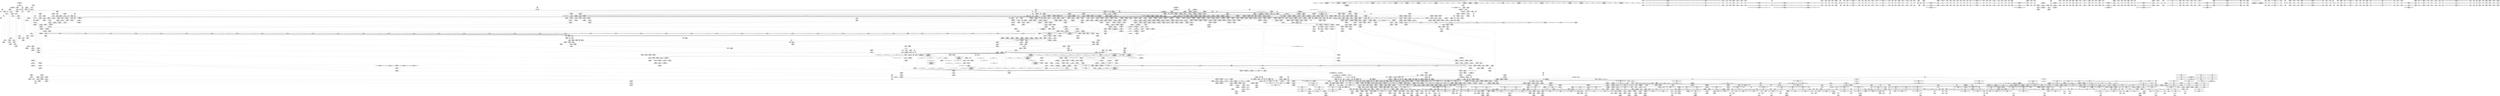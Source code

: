 digraph {
	CE0x516cb30 [shape=record,shape=Mrecord,label="{CE0x516cb30|tomoyo_audit_inet_log:add.ptr|security/tomoyo/network.c,390|*SummSink*}"]
	CE0x71499c0 [shape=record,shape=Mrecord,label="{CE0x71499c0|tomoyo_audit_inet_log:buf|security/tomoyo/network.c, 380|*SummSource*}"]
	CE0x6dca1d0 [shape=record,shape=Mrecord,label="{CE0x6dca1d0|srcu_read_unlock20:dep_map|include/linux/srcu.h,236|*SummSink*}"]
	CE0x85d95e0 [shape=record,shape=Mrecord,label="{CE0x85d95e0|tomoyo_inet_entry:tmp19|security/tomoyo/network.c,479|*SummSource*}"]
	CE0x715dc90 [shape=record,shape=Mrecord,label="{CE0x715dc90|i64*_getelementptr_inbounds_(_2_x_i64_,_2_x_i64_*___llvm_gcov_ctr4038,_i64_0,_i64_0)|*Constant*|*SummSink*}"]
	CE0x6f49160 [shape=record,shape=Mrecord,label="{CE0x6f49160|i32_0|*Constant*}"]
	CE0x6d1f750 [shape=record,shape=Mrecord,label="{CE0x6d1f750|_ret_%struct.task_struct*_%tmp4,_!dbg_!38905|./arch/x86/include/asm/current.h,14}"]
	CE0x5ea87e0 [shape=record,shape=Mrecord,label="{CE0x5ea87e0|0:_i8,_array:_GCR_tomoyo_inet2mac_internal_constant_6_x_4_x_i8_4_x_i8_zeroinitializer,_4_x_i8_c_17_18_19_00_,_4_x_i8_c_1A_00_00_1B_,_4_x_i8_c_1C_00_00_1D_,_4_x_i8_zeroinitializer,_4_x_i8_zeroinitializer_,_align_16:_elem_3::|security/tomoyo/network.c,471}"]
	CE0x50b0530 [shape=record,shape=Mrecord,label="{CE0x50b0530|rcu_lock_release21:tmp7|*SummSink*}"]
	CE0x5f069d0 [shape=record,shape=Mrecord,label="{CE0x5f069d0|__fswab16:tmp|*SummSource*}"]
	CE0x5f9c440 [shape=record,shape=Mrecord,label="{CE0x5f9c440|tomoyo_check_inet_address:sin6_port|security/tomoyo/network.c,514|*SummSource*}"]
	CE0x7070f70 [shape=record,shape=Mrecord,label="{CE0x7070f70|tomoyo_get_mode:default_config|security/tomoyo/util.c,986|*SummSource*}"]
	CE0x6c10a00 [shape=record,shape=Mrecord,label="{CE0x6c10a00|tomoyo_check_inet_address:conv18|security/tomoyo/network.c,528}"]
	CE0x6cf0480 [shape=record,shape=Mrecord,label="{CE0x6cf0480|tomoyo_print_ipv6:tmp1}"]
	CE0x602b620 [shape=record,shape=Mrecord,label="{CE0x602b620|tomoyo_check_inet_address:sin_addr|security/tomoyo/network.c,521|*SummSink*}"]
	CE0x7003ad0 [shape=record,shape=Mrecord,label="{CE0x7003ad0|0:_i8,_:_GCRE_tomoyo_policy_loaded_global_i8_0,_align_1:_elem_0:default:}"]
	CE0x6ce9840 [shape=record,shape=Mrecord,label="{CE0x6ce9840|tomoyo_domain:tmp12|security/tomoyo/common.h,1205|*SummSource*}"]
	CE0x6fd0e20 [shape=record,shape=Mrecord,label="{CE0x6fd0e20|i64*_getelementptr_inbounds_(_2_x_i64_,_2_x_i64_*___llvm_gcov_ctr4632,_i64_0,_i64_0)|*Constant*|*SummSink*}"]
	CE0x6077e60 [shape=record,shape=Mrecord,label="{CE0x6077e60|GLOBAL:current_task|Global_var:current_task|*SummSink*}"]
	CE0x52daf30 [shape=record,shape=Mrecord,label="{CE0x52daf30|tomoyo_audit_inet_log:tmp20|security/tomoyo/network.c,394|*SummSource*}"]
	CE0x6f30a90 [shape=record,shape=Mrecord,label="{CE0x6f30a90|tomoyo_print_ipv6:tmp3}"]
	CE0x5e20ec0 [shape=record,shape=Mrecord,label="{CE0x5e20ec0|0:_i8,_array:_GCRE_tomoyo_index2category_constant_39_x_i8_c_00_00_00_00_00_00_00_00_00_00_00_00_00_00_00_00_00_00_00_00_00_00_00_01_01_01_01_01_01_01_01_01_01_01_01_01_01_01_02_,_align_16:_elem_17::|security/tomoyo/util.c,983}"]
	CE0x5d9b6a0 [shape=record,shape=Mrecord,label="{CE0x5d9b6a0|i64*_getelementptr_inbounds_(_19_x_i64_,_19_x_i64_*___llvm_gcov_ctr4846,_i64_0,_i64_0)|*Constant*|*SummSource*}"]
	CE0x53cf490 [shape=record,shape=Mrecord,label="{CE0x53cf490|i64_2|*Constant*|*SummSource*}"]
	CE0x7043400 [shape=record,shape=Mrecord,label="{CE0x7043400|tomoyo_get_mode:tmp20|security/tomoyo/util.c,985|*SummSource*}"]
	CE0x6b70b50 [shape=record,shape=Mrecord,label="{CE0x6b70b50|i64*_getelementptr_inbounds_(_4_x_i64_,_4_x_i64_*___llvm_gcov_ctr4137,_i64_0,_i64_3)|*Constant*}"]
	CE0x5226b80 [shape=record,shape=Mrecord,label="{CE0x5226b80|tomoyo_get_mode:if.then13|*SummSink*}"]
	CE0x5098dd0 [shape=record,shape=Mrecord,label="{CE0x5098dd0|__fswab16:tmp|*SummSink*}"]
	CE0x6c97cc0 [shape=record,shape=Mrecord,label="{CE0x6c97cc0|tomoyo_check_inet_address:tmp40|security/tomoyo/network.c,532|*SummSource*}"]
	CE0x5ecacf0 [shape=record,shape=Mrecord,label="{CE0x5ecacf0|i64**_getelementptr_inbounds_(_3_x_i64*_,_3_x_i64*_*___llvm_gcda_edge_table49,_i64_0,_i64_2)|*Constant*|*SummSink*}"]
	CE0x86c7e60 [shape=record,shape=Mrecord,label="{CE0x86c7e60|i64*_getelementptr_inbounds_(_11_x_i64_,_11_x_i64_*___llvm_gcov_ctr54147,_i64_0,_i64_10)|*Constant*}"]
	CE0x516ce90 [shape=record,shape=Mrecord,label="{CE0x516ce90|tomoyo_audit_inet_log:conv7|security/tomoyo/network.c,390|*SummSource*}"]
	CE0x53135d0 [shape=record,shape=Mrecord,label="{CE0x53135d0|0:_i8,_array:_GCRE_tomoyo_index2category_constant_39_x_i8_c_00_00_00_00_00_00_00_00_00_00_00_00_00_00_00_00_00_00_00_00_00_00_00_01_01_01_01_01_01_01_01_01_01_01_01_01_01_01_02_,_align_16:_elem_0::|security/tomoyo/util.c,983}"]
	CE0x5d45e50 [shape=record,shape=Mrecord,label="{CE0x5d45e50|__fswab16:conv|include/uapi/linux/swab.h,53|*SummSink*}"]
	CE0x7042fc0 [shape=record,shape=Mrecord,label="{CE0x7042fc0|tomoyo_get_mode:tmp19|security/tomoyo/util.c,985|*SummSource*}"]
	CE0x5edb3d0 [shape=record,shape=Mrecord,label="{CE0x5edb3d0|tomoyo_print_ipv6:cond|security/tomoyo/network.c,111|*SummSource*}"]
	CE0x524c9a0 [shape=record,shape=Mrecord,label="{CE0x524c9a0|i8_1|*Constant*}"]
	CE0x514a9e0 [shape=record,shape=Mrecord,label="{CE0x514a9e0|tomoyo_check_inet_address:tmp20|security/tomoyo/network.c,518}"]
	CE0x879d070 [shape=record,shape=Mrecord,label="{CE0x879d070|i32_2|*Constant*|*SummSink*}"]
	CE0x863dae0 [shape=record,shape=Mrecord,label="{CE0x863dae0|_call_void_bitcast_(void_(%struct.tomoyo_request_info*,_i1_(%struct.tomoyo_request_info*,_%struct.tomoyo_acl_info*)*)*_tomoyo_check_acl_to_void_(%struct.tomoyo_request_info.524*,_i1_(%struct.tomoyo_request_info.524*,_%struct.tomoyo_acl_info*)*)*)(%struct.tomoyo_request_info.524*_%r,_i1_(%struct.tomoyo_request_info.524*,_%struct.tomoyo_acl_info*)*_tomoyo_check_inet_acl)_#9,_!dbg_!38953|security/tomoyo/network.c,482|*SummSource*}"]
	CE0x6182b60 [shape=record,shape=Mrecord,label="{CE0x6182b60|i32_(%struct.tomoyo_request_info.524*,_%struct.tomoyo_domain_info*,_i8)*_bitcast_(i32_(%struct.tomoyo_request_info*,_%struct.tomoyo_domain_info*,_i8)*_tomoyo_init_request_info_to_i32_(%struct.tomoyo_request_info.524*,_%struct.tomoyo_domain_info*,_i8)*)|*Constant*|*SummSink*}"]
	CE0x60016a0 [shape=record,shape=Mrecord,label="{CE0x60016a0|__llvm_gcov_indirect_counter_increment10:tmp6}"]
	CE0x88b7660 [shape=record,shape=Mrecord,label="{CE0x88b7660|tomoyo_init_request_info:domain|Function::tomoyo_init_request_info&Arg::domain::|*SummSource*}"]
	CE0x5e97d30 [shape=record,shape=Mrecord,label="{CE0x5e97d30|tomoyo_init_request_info:profile3|security/tomoyo/util.c,1008|*SummSource*}"]
	CE0x6ecd060 [shape=record,shape=Mrecord,label="{CE0x6ecd060|rcu_lock_acquire18:tmp7|*SummSink*}"]
	CE0x6d66c80 [shape=record,shape=Mrecord,label="{CE0x6d66c80|i32_0|*Constant*}"]
	CE0x6da32e0 [shape=record,shape=Mrecord,label="{CE0x6da32e0|tomoyo_get_mode:arrayidx8|security/tomoyo/util.c,983|*SummSource*}"]
	CE0x716ac90 [shape=record,shape=Mrecord,label="{CE0x716ac90|tomoyo_audit_inet_log:is_ipv6|security/tomoyo/network.c,384|*SummSource*}"]
	CE0x870d5e0 [shape=record,shape=Mrecord,label="{CE0x870d5e0|0:_i8*,_array:_GCRE_tomoyo_proto_keyword_constant_6_x_i8*_i8*_getelementptr_inbounds_(_2_x_i8_,_2_x_i8_*_.str22,_i32_0,_i32_0),_i8*_getelementptr_inbounds_(_7_x_i8_,_7_x_i8_*_.str123,_i32_0,_i32_0),_i8*_getelementptr_inbounds_(_6_x_i8_,_6_x_i8_*_.str224,_i32_0,_i32_0),_i8*_getelementptr_inbounds_(_4_x_i8_,_4_x_i8_*_.str325,_i32_0,_i32_0),_i8*_getelementptr_inbounds_(_2_x_i8_,_2_x_i8_*_.str22,_i32_0,_i32_0),_i8*_getelementptr_inbounds_(_10_x_i8_,_10_x_i8_*_.str426,_i32_0,_i32_0)_,_align_16:_elem_2::|security/tomoyo/network.c,367}"]
	CE0x5e87170 [shape=record,shape=Mrecord,label="{CE0x5e87170|i32_3|*Constant*}"]
	CE0x602b920 [shape=record,shape=Mrecord,label="{CE0x602b920|tomoyo_check_inet_address:tmp24|security/tomoyo/network.c,520}"]
	CE0x4fdddc0 [shape=record,shape=Mrecord,label="{CE0x4fdddc0|tomoyo_get_mode:idxprom3|security/tomoyo/util.c,983|*SummSource*}"]
	CE0x870e230 [shape=record,shape=Mrecord,label="{CE0x870e230|GLOBAL:tomoyo_socket_keyword|Global_var:tomoyo_socket_keyword|*SummSink*}"]
	CE0x5414c40 [shape=record,shape=Mrecord,label="{CE0x5414c40|i64_14|*Constant*}"]
	CE0x52560d0 [shape=record,shape=Mrecord,label="{CE0x52560d0|i8*_getelementptr_inbounds_(_5_x_i8_,_5_x_i8_*_.str11,_i32_0,_i32_0)|*Constant*|*SummSource*}"]
	CE0x5f969f0 [shape=record,shape=Mrecord,label="{CE0x5f969f0|i64*_getelementptr_inbounds_(_19_x_i64_,_19_x_i64_*___llvm_gcov_ctr4846,_i64_0,_i64_6)|*Constant*|*SummSink*}"]
	CE0x52265c0 [shape=record,shape=Mrecord,label="{CE0x52265c0|tomoyo_domain:tmp22|security/tomoyo/common.h,1205}"]
	CE0x86e5420 [shape=record,shape=Mrecord,label="{CE0x86e5420|tomoyo_check_inet_address:if.end20}"]
	CE0x6eccc70 [shape=record,shape=Mrecord,label="{CE0x6eccc70|rcu_lock_acquire18:tmp6|*SummSink*}"]
	CE0x7117260 [shape=record,shape=Mrecord,label="{CE0x7117260|rcu_lock_acquire18:entry|*SummSink*}"]
	CE0x6fbf5d0 [shape=record,shape=Mrecord,label="{CE0x6fbf5d0|128:_i8*,_1208:_%struct.file*,_:_CMRE_37,38_}"]
	CE0x863d4a0 [shape=record,shape=Mrecord,label="{CE0x863d4a0|tomoyo_inet_entry:tmp22|security/tomoyo/network.c,482|*SummSink*}"]
	CE0x6c53850 [shape=record,shape=Mrecord,label="{CE0x6c53850|i32_255|*Constant*}"]
	CE0x7144e10 [shape=record,shape=Mrecord,label="{CE0x7144e10|tomoyo_check_inet_address:call|security/tomoyo/network.c,528}"]
	CE0x5f73a00 [shape=record,shape=Mrecord,label="{CE0x5f73a00|tomoyo_get_mode:if.then|*SummSink*}"]
	CE0x6c2dc90 [shape=record,shape=Mrecord,label="{CE0x6c2dc90|i64_1|*Constant*}"]
	CE0x6ed7780 [shape=record,shape=Mrecord,label="{CE0x6ed7780|tomoyo_init_request_info:tmp8|security/tomoyo/util.c,1005|*SummSink*}"]
	CE0x6d6d810 [shape=record,shape=Mrecord,label="{CE0x6d6d810|tomoyo_inet_entry:tmp3|*LoadInst*|security/tomoyo/network.c,471|*SummSink*}"]
	CE0x5f8dc40 [shape=record,shape=Mrecord,label="{CE0x5f8dc40|tomoyo_init_request_info:ns|security/tomoyo/util.c,1010}"]
	CE0x527e8f0 [shape=record,shape=Mrecord,label="{CE0x527e8f0|tomoyo_audit_inet_log:tmp13|security/tomoyo/network.c,388|*SummSink*}"]
	CE0x6c54410 [shape=record,shape=Mrecord,label="{CE0x6c54410|0:_i8,_array:_GCRE_tomoyo_index2category_constant_39_x_i8_c_00_00_00_00_00_00_00_00_00_00_00_00_00_00_00_00_00_00_00_00_00_00_00_01_01_01_01_01_01_01_01_01_01_01_01_01_01_01_02_,_align_16:_elem_7::|security/tomoyo/util.c,983}"]
	CE0x6bf7ee0 [shape=record,shape=Mrecord,label="{CE0x6bf7ee0|tomoyo_check_inet_address:call|security/tomoyo/network.c,528|*SummSink*}"]
	CE0x8714060 [shape=record,shape=Mrecord,label="{CE0x8714060|rcu_lock_acquire18:tmp3|*SummSource*}"]
	CE0x888b730 [shape=record,shape=Mrecord,label="{CE0x888b730|__llvm_gcov_indirect_counter_increment10:predecessor|Function::__llvm_gcov_indirect_counter_increment10&Arg::predecessor::|*SummSource*}"]
	CE0x6d7bfe0 [shape=record,shape=Mrecord,label="{CE0x6d7bfe0|24:_i32*,_32:_i16,_34:_i8,_35:_i8,_36:_i8,_72:_i8,_:_SCMRE_37,38_}"]
	CE0x6ff5b50 [shape=record,shape=Mrecord,label="{CE0x6ff5b50|i64*_getelementptr_inbounds_(_5_x_i64_,_5_x_i64_*___llvm_gcov_ctr32134,_i64_0,_i64_3)|*Constant*|*SummSink*}"]
	CE0x50e7640 [shape=record,shape=Mrecord,label="{CE0x50e7640|tomoyo_audit_inet_log:arraydecay6|security/tomoyo/network.c,390}"]
	CE0x87ab020 [shape=record,shape=Mrecord,label="{CE0x87ab020|tomoyo_domain:tmp8|security/tomoyo/common.h,1205|*SummSource*}"]
	CE0x5dda120 [shape=record,shape=Mrecord,label="{CE0x5dda120|tomoyo_check_inet_address:tmp3|security/tomoyo/network.c,509}"]
	CE0x86d34b0 [shape=record,shape=Mrecord,label="{CE0x86d34b0|tomoyo_audit_net_log:tmp|*SummSink*}"]
	CE0x71aead0 [shape=record,shape=Mrecord,label="{CE0x71aead0|rcu_lock_release21:tmp|*SummSource*}"]
	CE0x5e418a0 [shape=record,shape=Mrecord,label="{CE0x5e418a0|tomoyo_init_request_info:tmp11|security/tomoyo/util.c,1007|*SummSource*}"]
	CE0x5363be0 [shape=record,shape=Mrecord,label="{CE0x5363be0|i64_0|*Constant*}"]
	CE0x50afe50 [shape=record,shape=Mrecord,label="{CE0x50afe50|i64*_getelementptr_inbounds_(_4_x_i64_,_4_x_i64_*___llvm_gcov_ctr4731,_i64_0,_i64_3)|*Constant*|*SummSink*}"]
	CE0x5ff40a0 [shape=record,shape=Mrecord,label="{CE0x5ff40a0|tomoyo_check_inet_address:tmp20|security/tomoyo/network.c,518|*SummSink*}"]
	CE0x6e4e100 [shape=record,shape=Mrecord,label="{CE0x6e4e100|GLOBAL:tomoyo_domain|*Constant*}"]
	CE0x5256470 [shape=record,shape=Mrecord,label="{CE0x5256470|tomoyo_audit_net_log:address|Function::tomoyo_audit_net_log&Arg::address::|*SummSink*}"]
	CE0x6c2e830 [shape=record,shape=Mrecord,label="{CE0x6c2e830|get_current:tmp3|*SummSource*}"]
	CE0x6b71240 [shape=record,shape=Mrecord,label="{CE0x6b71240|rcu_lock_release21:tmp3|*SummSink*}"]
	CE0x888b530 [shape=record,shape=Mrecord,label="{CE0x888b530|tomoyo_check_inet_address:if.end9|*SummSource*}"]
	CE0x5254300 [shape=record,shape=Mrecord,label="{CE0x5254300|tomoyo_get_mode:if.end14}"]
	CE0x89276c0 [shape=record,shape=Mrecord,label="{CE0x89276c0|tomoyo_init_request_info:if.then|*SummSink*}"]
	CE0x5ee2250 [shape=record,shape=Mrecord,label="{CE0x5ee2250|tomoyo_get_mode:arrayidx4|security/tomoyo/util.c,983|*SummSource*}"]
	CE0x8724e20 [shape=record,shape=Mrecord,label="{CE0x8724e20|tomoyo_audit_inet_log:tmp9|security/tomoyo/network.c,385}"]
	CE0x892a230 [shape=record,shape=Mrecord,label="{CE0x892a230|_ret_void|*SummSink*}"]
	CE0x5340d30 [shape=record,shape=Mrecord,label="{CE0x5340d30|tomoyo_inet_entry:tmp4|*LoadInst*|security/tomoyo/network.c,471|*SummSink*}"]
	CE0x5ed24a0 [shape=record,shape=Mrecord,label="{CE0x5ed24a0|__llvm_gcov_indirect_counter_increment10:tmp5|*SummSource*}"]
	CE0x7139da0 [shape=record,shape=Mrecord,label="{CE0x7139da0|srcu_read_unlock20:idx|Function::srcu_read_unlock20&Arg::idx::|*SummSource*}"]
	CE0x892aba0 [shape=record,shape=Mrecord,label="{CE0x892aba0|tomoyo_check_inet_address:sw.bb}"]
	CE0x521e120 [shape=record,shape=Mrecord,label="{CE0x521e120|tomoyo_audit_inet_log:call11|security/tomoyo/network.c,390}"]
	CE0x715e2d0 [shape=record,shape=Mrecord,label="{CE0x715e2d0|COLLAPSED:_GCMRE___llvm_gcov_ctr4038_internal_global_2_x_i64_zeroinitializer:_elem_0:default:}"]
	CE0x5f53a70 [shape=record,shape=Mrecord,label="{CE0x5f53a70|tomoyo_get_mode:conv|security/tomoyo/util.c,982|*SummSource*}"]
	CE0x6d31220 [shape=record,shape=Mrecord,label="{CE0x6d31220|0:_i8,_array:_GCRE_tomoyo_index2category_constant_39_x_i8_c_00_00_00_00_00_00_00_00_00_00_00_00_00_00_00_00_00_00_00_00_00_00_00_01_01_01_01_01_01_01_01_01_01_01_01_01_01_01_02_,_align_16:_elem_4::|security/tomoyo/util.c,983}"]
	CE0x6ed14a0 [shape=record,shape=Mrecord,label="{CE0x6ed14a0|tomoyo_get_mode:conv5|security/tomoyo/util.c,983|*SummSink*}"]
	CE0x6eea160 [shape=record,shape=Mrecord,label="{CE0x6eea160|tomoyo_audit_inet_log:address1|security/tomoyo/network.c,382|*SummSink*}"]
	CE0x870d6f0 [shape=record,shape=Mrecord,label="{CE0x870d6f0|tomoyo_audit_net_log:tmp4|security/tomoyo/network.c,367|*SummSink*}"]
	CE0x892a520 [shape=record,shape=Mrecord,label="{CE0x892a520|i32_10|*Constant*|*SummSink*}"]
	CE0x6183300 [shape=record,shape=Mrecord,label="{CE0x6183300|tomoyo_inet_entry:if.then|*SummSink*}"]
	CE0x7c179e0 [shape=record,shape=Mrecord,label="{CE0x7c179e0|i64*_getelementptr_inbounds_(_11_x_i64_,_11_x_i64_*___llvm_gcov_ctr54147,_i64_0,_i64_1)|*Constant*}"]
	CE0x5f1cd40 [shape=record,shape=Mrecord,label="{CE0x5f1cd40|tomoyo_get_mode:if.end|*SummSink*}"]
	CE0x51164a0 [shape=record,shape=Mrecord,label="{CE0x51164a0|tomoyo_domain:tmp15|security/tomoyo/common.h,1205}"]
	CE0x516cc80 [shape=record,shape=Mrecord,label="{CE0x516cc80|tomoyo_audit_inet_log:conv7|security/tomoyo/network.c,390}"]
	CE0x6c1cf40 [shape=record,shape=Mrecord,label="{CE0x6c1cf40|tomoyo_check_inet_address:tmp36|security/tomoyo/network.c,529|*SummSink*}"]
	CE0x86a4cc0 [shape=record,shape=Mrecord,label="{CE0x86a4cc0|tomoyo_inet_entry:tmp29|security/tomoyo/network.c,486|*SummSource*}"]
	CE0x6f01310 [shape=record,shape=Mrecord,label="{CE0x6f01310|i64*_getelementptr_inbounds_(_2_x_i64_,_2_x_i64_*___llvm_gcov_ctr4533,_i64_0,_i64_1)|*Constant*|*SummSource*}"]
	CE0x5f25940 [shape=record,shape=Mrecord,label="{CE0x5f25940|tomoyo_check_inet_address:is_ipv6|security/tomoyo/network.c,511|*SummSink*}"]
	CE0x50b0010 [shape=record,shape=Mrecord,label="{CE0x50b0010|rcu_lock_release21:tmp6|*SummSource*}"]
	CE0x52d6c70 [shape=record,shape=Mrecord,label="{CE0x52d6c70|tomoyo_audit_net_log:address|Function::tomoyo_audit_net_log&Arg::address::}"]
	CE0x50bd1e0 [shape=record,shape=Mrecord,label="{CE0x50bd1e0|tomoyo_init_request_info:domain1|security/tomoyo/util.c,1006|*SummSink*}"]
	CE0x7003280 [shape=record,shape=Mrecord,label="{CE0x7003280|tomoyo_audit_inet_log:arraydecay|security/tomoyo/network.c,385|*SummSink*}"]
	CE0x5f96a60 [shape=record,shape=Mrecord,label="{CE0x5f96a60|tomoyo_check_inet_address:tmp7|security/tomoyo/network.c,510|*SummSink*}"]
	CE0x5e86fe0 [shape=record,shape=Mrecord,label="{CE0x5e86fe0|i8_1|*Constant*|*SummSink*}"]
	CE0x871d4b0 [shape=record,shape=Mrecord,label="{CE0x871d4b0|tomoyo_audit_inet_log:tmp5|security/tomoyo/network.c,384|*SummSink*}"]
	CE0x6fbebd0 [shape=record,shape=Mrecord,label="{CE0x6fbebd0|128:_i8*,_1208:_%struct.file*,_:_CMRE_29,30_}"]
	CE0x5f9c6e0 [shape=record,shape=Mrecord,label="{CE0x5f9c6e0|i64*_getelementptr_inbounds_(_2_x_i64_,_2_x_i64_*___llvm_gcov_ctr5130,_i64_0,_i64_1)|*Constant*|*SummSink*}"]
	CE0x6c10ed0 [shape=record,shape=Mrecord,label="{CE0x6c10ed0|tomoyo_check_inet_address:conv17|security/tomoyo/network.c,528}"]
	CE0x6d2a680 [shape=record,shape=Mrecord,label="{CE0x6d2a680|tomoyo_get_mode:cmp|security/tomoyo/util.c,982}"]
	CE0x602b990 [shape=record,shape=Mrecord,label="{CE0x602b990|tomoyo_check_inet_address:tmp24|security/tomoyo/network.c,520|*SummSource*}"]
	CE0x8693dc0 [shape=record,shape=Mrecord,label="{CE0x8693dc0|tomoyo_inet_entry:tmp28|security/tomoyo/network.c,485|*SummSink*}"]
	CE0x6c74d10 [shape=record,shape=Mrecord,label="{CE0x6c74d10|tomoyo_get_mode:entry}"]
	CE0x6c53c60 [shape=record,shape=Mrecord,label="{CE0x6c53c60|rcu_lock_acquire18:tmp5|include/linux/rcupdate.h,418|*SummSink*}"]
	CE0x524c2d0 [shape=record,shape=Mrecord,label="{CE0x524c2d0|tomoyo_print_ipv6:tmp2|*SummSink*}"]
	CE0x516d2e0 [shape=record,shape=Mrecord,label="{CE0x516d2e0|i64_128|*Constant*|*SummSource*}"]
	CE0x5e42060 [shape=record,shape=Mrecord,label="{CE0x5e42060|i32_9|*Constant*|*SummSink*}"]
	CE0x5277020 [shape=record,shape=Mrecord,label="{CE0x5277020|GLOBAL:tomoyo_audit_net_log|*Constant*|*SummSink*}"]
	CE0x6ed0fb0 [shape=record,shape=Mrecord,label="{CE0x6ed0fb0|tomoyo_get_mode:conv10|security/tomoyo/util.c,985}"]
	CE0x71f2f10 [shape=record,shape=Mrecord,label="{CE0x71f2f10|tomoyo_inet_entry:param|security/tomoyo/network.c,476}"]
	CE0x86c9cb0 [shape=record,shape=Mrecord,label="{CE0x86c9cb0|tomoyo_audit_inet_log:tmp4|security/tomoyo/network.c,384|*SummSink*}"]
	CE0x5d45fa0 [shape=record,shape=Mrecord,label="{CE0x5d45fa0|i32_255|*Constant*|*SummSource*}"]
	CE0x6ecd2d0 [shape=record,shape=Mrecord,label="{CE0x6ecd2d0|i8*_undef|*Constant*|*SummSource*}"]
	CE0x53cf610 [shape=record,shape=Mrecord,label="{CE0x53cf610|tomoyo_inet_entry:tmp6|security/tomoyo/network.c,473}"]
	CE0x8874f60 [shape=record,shape=Mrecord,label="{CE0x8874f60|tomoyo_check_inet_address:inet|security/tomoyo/network.c,505|*SummSink*}"]
	CE0x8845a70 [shape=record,shape=Mrecord,label="{CE0x8845a70|i64_4|*Constant*|*SummSource*}"]
	CE0x6d74aa0 [shape=record,shape=Mrecord,label="{CE0x6d74aa0|24:_i32*,_32:_i16,_34:_i8,_35:_i8,_36:_i8,_72:_i8,_:_SCMRE_26,27_}"]
	CE0x8660980 [shape=record,shape=Mrecord,label="{CE0x8660980|tomoyo_audit_inet_log:r|Function::tomoyo_audit_inet_log&Arg::r::|*SummSink*}"]
	CE0x53405b0 [shape=record,shape=Mrecord,label="{CE0x53405b0|tomoyo_inet_entry:arrayidx2|security/tomoyo/network.c,471|*SummSink*}"]
	CE0x52525d0 [shape=record,shape=Mrecord,label="{CE0x52525d0|tomoyo_domain:if.end|*SummSink*}"]
	CE0x52b9e70 [shape=record,shape=Mrecord,label="{CE0x52b9e70|i64_3|*Constant*}"]
	CE0x86fe8f0 [shape=record,shape=Mrecord,label="{CE0x86fe8f0|tomoyo_read_lock16:bb}"]
	CE0x7208670 [shape=record,shape=Mrecord,label="{CE0x7208670|tomoyo_inet_entry:operation10|security/tomoyo/network.c,477|*SummSource*}"]
	CE0x6df3910 [shape=record,shape=Mrecord,label="{CE0x6df3910|tomoyo_inet_entry:tmp11|security/tomoyo/network.c,473|*SummSource*}"]
	CE0x5e58f00 [shape=record,shape=Mrecord,label="{CE0x5e58f00|i32_65280|*Constant*}"]
	CE0x6ccb3b0 [shape=record,shape=Mrecord,label="{CE0x6ccb3b0|tomoyo_init_request_info:conv|security/tomoyo/util.c,1010|*SummSink*}"]
	CE0x6d30ef0 [shape=record,shape=Mrecord,label="{CE0x6d30ef0|GLOBAL:tomoyo_proto_keyword|Global_var:tomoyo_proto_keyword|*SummSource*}"]
	CE0x6c97c00 [shape=record,shape=Mrecord,label="{CE0x6c97c00|i64*_getelementptr_inbounds_(_19_x_i64_,_19_x_i64_*___llvm_gcov_ctr4846,_i64_0,_i64_18)|*Constant*}"]
	CE0x8927580 [shape=record,shape=Mrecord,label="{CE0x8927580|COLLAPSED:_GCMRE___llvm_gcov_ctr4533_internal_global_2_x_i64_zeroinitializer:_elem_0:default:}"]
	CE0x60e16b0 [shape=record,shape=Mrecord,label="{CE0x60e16b0|tomoyo_inet_entry:param12|security/tomoyo/network.c,478|*SummSource*}"]
	CE0x52b9c90 [shape=record,shape=Mrecord,label="{CE0x52b9c90|tomoyo_domain:tobool|security/tomoyo/common.h,1205|*SummSource*}"]
	CE0x6de3a10 [shape=record,shape=Mrecord,label="{CE0x6de3a10|tomoyo_init_request_info:tmp1}"]
	CE0x6bcbe00 [shape=record,shape=Mrecord,label="{CE0x6bcbe00|i64_ptrtoint_(i8*_blockaddress(_rcu_lock_acquire18,_%__here)_to_i64)|*Constant*}"]
	CE0x863fa00 [shape=record,shape=Mrecord,label="{CE0x863fa00|tomoyo_audit_inet_log:entry|*SummSource*}"]
	CE0x5df30a0 [shape=record,shape=Mrecord,label="{CE0x5df30a0|tomoyo_domain:tmp5|security/tomoyo/common.h,1205|*SummSource*}"]
	CE0x5d5d2c0 [shape=record,shape=Mrecord,label="{CE0x5d5d2c0|tomoyo_inet_entry:idxprom|security/tomoyo/network.c,471|*SummSource*}"]
	CE0x525f960 [shape=record,shape=Mrecord,label="{CE0x525f960|_call_void_mcount()_#3|*SummSink*}"]
	CE0x52263e0 [shape=record,shape=Mrecord,label="{CE0x52263e0|128:_i8*,_1208:_%struct.file*,_:_CMRE_168,176_|*MultipleSource*|security/tomoyo/common.h,1205|security/tomoyo/common.h,1205}"]
	CE0x6e41450 [shape=record,shape=Mrecord,label="{CE0x6e41450|tomoyo_inet_entry:protocol5|security/tomoyo/network.c,476|*SummSink*}"]
	CE0x5e05c10 [shape=record,shape=Mrecord,label="{CE0x5e05c10|tomoyo_domain:do.body|*SummSource*}"]
	CE0x6e415f0 [shape=record,shape=Mrecord,label="{CE0x6e415f0|24:_i32*,_32:_i16,_34:_i8,_35:_i8,_36:_i8,_72:_i8,_:_SCMRE_51,52_}"]
	CE0x7149e20 [shape=record,shape=Mrecord,label="{CE0x7149e20|srcu_read_lock17:bb|*SummSource*}"]
	CE0x5eca510 [shape=record,shape=Mrecord,label="{CE0x5eca510|i64*_null|*Constant*}"]
	CE0x7c177f0 [shape=record,shape=Mrecord,label="{CE0x7c177f0|i1_true|*Constant*}"]
	CE0x5e97bd0 [shape=record,shape=Mrecord,label="{CE0x5e97bd0|tomoyo_init_request_info:profile3|security/tomoyo/util.c,1008}"]
	CE0x6da2c70 [shape=record,shape=Mrecord,label="{CE0x6da2c70|tomoyo_get_mode:idxprom6|security/tomoyo/util.c,983|*SummSource*}"]
	CE0x8776dc0 [shape=record,shape=Mrecord,label="{CE0x8776dc0|tomoyo_check_inet_address:if.then8|*SummSink*}"]
	CE0x6c130c0 [shape=record,shape=Mrecord,label="{CE0x6c130c0|tomoyo_check_inet_address:port19|security/tomoyo/network.c,528|*SummSource*}"]
	CE0x5e209e0 [shape=record,shape=Mrecord,label="{CE0x5e209e0|i32_45|*Constant*|*SummSource*}"]
	CE0x6dfa9f0 [shape=record,shape=Mrecord,label="{CE0x6dfa9f0|tomoyo_init_request_info:tmp6|security/tomoyo/util.c,1004}"]
	CE0x714a160 [shape=record,shape=Mrecord,label="{CE0x714a160|tomoyo_print_ipv6:min_ip|Function::tomoyo_print_ipv6&Arg::min_ip::|*SummSource*}"]
	CE0x8668000 [shape=record,shape=Mrecord,label="{CE0x8668000|i32_0|*Constant*|*SummSource*}"]
	CE0x6d2abc0 [shape=record,shape=Mrecord,label="{CE0x6d2abc0|tomoyo_audit_net_log:tmp2|*SummSource*}"]
	CE0x6077ba0 [shape=record,shape=Mrecord,label="{CE0x6077ba0|COLLAPSED:_GCMRE___llvm_gcov_ctr53148_internal_global_2_x_i64_zeroinitializer:_elem_0:default:}"]
	CE0x6faf8b0 [shape=record,shape=Mrecord,label="{CE0x6faf8b0|tomoyo_inet_entry:tmp15|security/tomoyo/network.c,475}"]
	CE0x6f7bf10 [shape=record,shape=Mrecord,label="{CE0x6f7bf10|tomoyo_init_request_info:tmp7|security/tomoyo/util.c,1005|*SummSink*}"]
	CE0x514a900 [shape=record,shape=Mrecord,label="{CE0x514a900|tomoyo_check_inet_address:tmp19|security/tomoyo/network.c,518|*SummSink*}"]
	CE0x5e21170 [shape=record,shape=Mrecord,label="{CE0x5e21170|0:_i8,_array:_GCRE_tomoyo_index2category_constant_39_x_i8_c_00_00_00_00_00_00_00_00_00_00_00_00_00_00_00_00_00_00_00_00_00_00_00_01_01_01_01_01_01_01_01_01_01_01_01_01_01_01_02_,_align_16:_elem_18::|security/tomoyo/util.c,983}"]
	CE0x7081420 [shape=record,shape=Mrecord,label="{CE0x7081420|tomoyo_get_mode:tmp24|security/tomoyo/util.c,986|*SummSource*}"]
	CE0x5ed0740 [shape=record,shape=Mrecord,label="{CE0x5ed0740|tomoyo_domain:security|security/tomoyo/common.h,1205|*SummSource*}"]
	CE0x5312c40 [shape=record,shape=Mrecord,label="{CE0x5312c40|tomoyo_get_mode:config|security/tomoyo/util.c,981|*SummSource*}"]
	CE0x7106740 [shape=record,shape=Mrecord,label="{CE0x7106740|tomoyo_audit_inet_log:if.then}"]
	CE0x6d4c630 [shape=record,shape=Mrecord,label="{CE0x6d4c630|i8*_getelementptr_inbounds_(_45_x_i8_,_45_x_i8_*_.str13,_i32_0,_i32_0)|*Constant*}"]
	CE0x6fd2210 [shape=record,shape=Mrecord,label="{CE0x6fd2210|tomoyo_init_request_info:entry|*SummSink*}"]
	CE0x53b5820 [shape=record,shape=Mrecord,label="{CE0x53b5820|i64_4|*Constant*}"]
	CE0x5f17830 [shape=record,shape=Mrecord,label="{CE0x5f17830|tomoyo_read_unlock19:tmp|*SummSource*}"]
	CE0x7026560 [shape=record,shape=Mrecord,label="{CE0x7026560|tomoyo_inet_entry:is_ipv6|security/tomoyo/network.c,478|*SummSink*}"]
	CE0x6d2a420 [shape=record,shape=Mrecord,label="{CE0x6d2a420|tomoyo_print_ipv4:tmp|*SummSource*}"]
	CE0x6cda730 [shape=record,shape=Mrecord,label="{CE0x6cda730|i64_4|*Constant*}"]
	CE0x5255e90 [shape=record,shape=Mrecord,label="{CE0x5255e90|tomoyo_audit_net_log:r|Function::tomoyo_audit_net_log&Arg::r::|*SummSink*}"]
	CE0x50c8700 [shape=record,shape=Mrecord,label="{CE0x50c8700|i32_1205|*Constant*|*SummSource*}"]
	CE0x871d9f0 [shape=record,shape=Mrecord,label="{CE0x871d9f0|tomoyo_audit_inet_log:if.else|*SummSource*}"]
	CE0x87247f0 [shape=record,shape=Mrecord,label="{CE0x87247f0|GLOBAL:__srcu_read_lock|*Constant*|*SummSource*}"]
	CE0x5edbb30 [shape=record,shape=Mrecord,label="{CE0x5edbb30|tomoyo_print_ipv6:call1|security/tomoyo/network.c,110}"]
	CE0x6ecce60 [shape=record,shape=Mrecord,label="{CE0x6ecce60|rcu_lock_acquire18:tmp7}"]
	CE0x5115e70 [shape=record,shape=Mrecord,label="{CE0x5115e70|i64*_getelementptr_inbounds_(_2_x_i64_,_2_x_i64_*___llvm_gcov_ctr2253,_i64_0,_i64_0)|*Constant*|*SummSource*}"]
	CE0x5dc4730 [shape=record,shape=Mrecord,label="{CE0x5dc4730|i64*_getelementptr_inbounds_(_2_x_i64_,_2_x_i64_*___llvm_gcov_ctr53148,_i64_0,_i64_0)|*Constant*|*SummSink*}"]
	CE0x892a4b0 [shape=record,shape=Mrecord,label="{CE0x892a4b0|tomoyo_check_inet_address:conv|security/tomoyo/network.c,507}"]
	CE0x70816c0 [shape=record,shape=Mrecord,label="{CE0x70816c0|tomoyo_get_mode:mode.1}"]
	CE0x5fad870 [shape=record,shape=Mrecord,label="{CE0x5fad870|tomoyo_check_inet_address:cmp6|security/tomoyo/network.c,517}"]
	CE0x6d64bd0 [shape=record,shape=Mrecord,label="{CE0x6d64bd0|0:_i8,_array:_GCRE_tomoyo_index2category_constant_39_x_i8_c_00_00_00_00_00_00_00_00_00_00_00_00_00_00_00_00_00_00_00_00_00_00_00_01_01_01_01_01_01_01_01_01_01_01_01_01_01_01_02_,_align_16:_elem_32::|security/tomoyo/util.c,983}"]
	CE0x878b4c0 [shape=record,shape=Mrecord,label="{CE0x878b4c0|tomoyo_audit_inet_log:arraydecay4|security/tomoyo/network.c,388|*SummSource*}"]
	CE0x5fa7190 [shape=record,shape=Mrecord,label="{CE0x5fa7190|tomoyo_check_inet_address:tmp9|security/tomoyo/network.c,511|*SummSource*}"]
	CE0x8926b00 [shape=record,shape=Mrecord,label="{CE0x8926b00|tomoyo_read_unlock19:tmp1|*SummSink*}"]
	CE0x8716340 [shape=record,shape=Mrecord,label="{CE0x8716340|tomoyo_audit_inet_log:tmp9|security/tomoyo/network.c,385|*SummSink*}"]
	CE0x7003f00 [shape=record,shape=Mrecord,label="{CE0x7003f00|tomoyo_inet_entry:land.lhs.true|*SummSource*}"]
	CE0x5f1c560 [shape=record,shape=Mrecord,label="{CE0x5f1c560|tomoyo_get_mode:tmp10|security/tomoyo/util.c,982}"]
	CE0x5ed1f40 [shape=record,shape=Mrecord,label="{CE0x5ed1f40|tomoyo_check_inet_address:arraydecay|security/tomoyo/network.c,513|*SummSink*}"]
	CE0x71ae9f0 [shape=record,shape=Mrecord,label="{CE0x71ae9f0|rcu_lock_release21:tmp}"]
	CE0x860c080 [shape=record,shape=Mrecord,label="{CE0x860c080|tomoyo_inet_entry:port26|security/tomoyo/network.c,480}"]
	CE0x8798dc0 [shape=record,shape=Mrecord,label="{CE0x8798dc0|tomoyo_check_inet_address:sw.default|*SummSource*}"]
	CE0x7149b40 [shape=record,shape=Mrecord,label="{CE0x7149b40|_call_void_mcount()_#3|*SummSink*}"]
	CE0x514a650 [shape=record,shape=Mrecord,label="{CE0x514a650|tomoyo_check_inet_address:tmp19|security/tomoyo/network.c,518|*SummSource*}"]
	CE0x6cda520 [shape=record,shape=Mrecord,label="{CE0x6cda520|i64_5|*Constant*}"]
	CE0x86519d0 [shape=record,shape=Mrecord,label="{CE0x86519d0|tomoyo_audit_net_log:tmp5|security/tomoyo/network.c,368}"]
	CE0x85d9a40 [shape=record,shape=Mrecord,label="{CE0x85d9a40|tomoyo_inet_entry:param17|security/tomoyo/network.c,479|*SummSink*}"]
	CE0x6e80c00 [shape=record,shape=Mrecord,label="{CE0x6e80c00|GLOBAL:__llvm_gcov_ctr5229|Global_var:__llvm_gcov_ctr5229|*SummSource*}"]
	CE0x7161d70 [shape=record,shape=Mrecord,label="{CE0x7161d70|rcu_lock_release21:tmp5|include/linux/rcupdate.h,423|*SummSource*}"]
	CE0x8682d70 [shape=record,shape=Mrecord,label="{CE0x8682d70|tomoyo_inet_entry:tmp27|security/tomoyo/network.c,485}"]
	CE0x5efdac0 [shape=record,shape=Mrecord,label="{CE0x5efdac0|__llvm_gcov_indirect_counter_increment10:tmp6|*SummSource*}"]
	CE0x7149ee0 [shape=record,shape=Mrecord,label="{CE0x7149ee0|srcu_read_lock17:bb|*SummSink*}"]
	CE0x53a95a0 [shape=record,shape=Mrecord,label="{CE0x53a95a0|tomoyo_inet_entry:protocol|security/tomoyo/network.c,471|*SummSource*}"]
	CE0x71f50d0 [shape=record,shape=Mrecord,label="{CE0x71f50d0|tomoyo_inet_entry:protocol6|security/tomoyo/network.c,476|*SummSink*}"]
	CE0x6082e10 [shape=record,shape=Mrecord,label="{CE0x6082e10|rcu_lock_acquire18:bb|*SummSource*}"]
	CE0x6e58e00 [shape=record,shape=Mrecord,label="{CE0x6e58e00|24:_i32*,_32:_i16,_34:_i8,_35:_i8,_36:_i8,_72:_i8,_:_SCMRE_25,26_}"]
	CE0x6da3070 [shape=record,shape=Mrecord,label="{CE0x6da3070|tomoyo_get_mode:config7|security/tomoyo/util.c,983|*SummSource*}"]
	CE0x521e850 [shape=record,shape=Mrecord,label="{CE0x521e850|tomoyo_audit_inet_log:param12|security/tomoyo/network.c,392}"]
	CE0x88e9150 [shape=record,shape=Mrecord,label="{CE0x88e9150|24:_i32*,_32:_i16,_34:_i8,_35:_i8,_36:_i8,_72:_i8,_:_SCMRE_63,64_}"]
	CE0x5f1e470 [shape=record,shape=Mrecord,label="{CE0x5f1e470|GLOBAL:tomoyo_inet2mac|Global_var:tomoyo_inet2mac|*SummSink*}"]
	CE0x6eaa1d0 [shape=record,shape=Mrecord,label="{CE0x6eaa1d0|24:_i32*,_32:_i16,_34:_i8,_35:_i8,_36:_i8,_72:_i8,_:_SCMRE_31,32_}"]
	CE0x542a1e0 [shape=record,shape=Mrecord,label="{CE0x542a1e0|tomoyo_check_inet_address:tmp32|security/tomoyo/network.c,527|*SummSink*}"]
	CE0x6bf8040 [shape=record,shape=Mrecord,label="{CE0x6bf8040|GLOBAL:__fswab16|*Constant*}"]
	CE0x70f7b50 [shape=record,shape=Mrecord,label="{CE0x70f7b50|GLOBAL:tomoyo_print_ipv6|*Constant*}"]
	CE0x70f77b0 [shape=record,shape=Mrecord,label="{CE0x70f77b0|_call_void_srcu_read_unlock20(%struct.srcu_struct*_tomoyo_ss,_i32_%idx)_#9,_!dbg_!38903|security/tomoyo/common.h,1109|*SummSink*}"]
	CE0x5eca830 [shape=record,shape=Mrecord,label="{CE0x5eca830|__llvm_gcov_indirect_counter_increment10:counter|*SummSource*}"]
	CE0x523fbe0 [shape=record,shape=Mrecord,label="{CE0x523fbe0|tomoyo_print_ipv4:tmp3|*SummSource*}"]
	CE0x86d9ec0 [shape=record,shape=Mrecord,label="{CE0x86d9ec0|i64*_getelementptr_inbounds_(_4_x_i64_,_4_x_i64_*___llvm_gcov_ctr4137,_i64_0,_i64_2)|*Constant*|*SummSink*}"]
	CE0x7070da0 [shape=record,shape=Mrecord,label="{CE0x7070da0|i32_5|*Constant*}"]
	CE0x5ecfc10 [shape=record,shape=Mrecord,label="{CE0x5ecfc10|tomoyo_domain:tmp21|security/tomoyo/common.h,1205}"]
	CE0x6d55db0 [shape=record,shape=Mrecord,label="{CE0x6d55db0|tomoyo_domain:tmp11|security/tomoyo/common.h,1205|*SummSource*}"]
	CE0x514aae0 [shape=record,shape=Mrecord,label="{CE0x514aae0|tomoyo_check_inet_address:tmp20|security/tomoyo/network.c,518|*SummSource*}"]
	CE0x6f30f80 [shape=record,shape=Mrecord,label="{CE0x6f30f80|tomoyo_get_mode:tobool|security/tomoyo/util.c,978}"]
	CE0x6c86480 [shape=record,shape=Mrecord,label="{CE0x6c86480|128:_i8*,_1208:_%struct.file*,_:_CMRE_22,23_}"]
	CE0x885a3d0 [shape=record,shape=Mrecord,label="{CE0x885a3d0|tomoyo_check_inet_address:tmp14|security/tomoyo/network.c,514|*SummSource*}"]
	CE0x5f164a0 [shape=record,shape=Mrecord,label="{CE0x5f164a0|0:_i8,_array:_GCRE_tomoyo_index2category_constant_39_x_i8_c_00_00_00_00_00_00_00_00_00_00_00_00_00_00_00_00_00_00_00_00_00_00_00_01_01_01_01_01_01_01_01_01_01_01_01_01_01_01_02_,_align_16:_elem_13::|security/tomoyo/util.c,983}"]
	CE0x5e64ad0 [shape=record,shape=Mrecord,label="{CE0x5e64ad0|__llvm_gcov_indirect_counter_increment10:exit|*SummSink*}"]
	CE0x6e81150 [shape=record,shape=Mrecord,label="{CE0x6e81150|tomoyo_init_request_info:call|security/tomoyo/util.c,1005|*SummSource*}"]
	CE0x61ef180 [shape=record,shape=Mrecord,label="{CE0x61ef180|tomoyo_check_inet_address:tmp35|security/tomoyo/network.c,528|*SummSource*}"]
	CE0x86fabd0 [shape=record,shape=Mrecord,label="{CE0x86fabd0|0:_i8,_1:_i8,_8:_i16,_16:_i32*,_24:_i8,_:_CMR_1,2_|*MultipleSource*|Function::tomoyo_check_inet_address&Arg::address::|security/tomoyo/network.c,505}"]
	CE0x6f8c8e0 [shape=record,shape=Mrecord,label="{CE0x6f8c8e0|tomoyo_get_mode:cmp11|security/tomoyo/util.c,985|*SummSink*}"]
	CE0x88ea3a0 [shape=record,shape=Mrecord,label="{CE0x88ea3a0|tomoyo_inet_entry:if.end|*SummSource*}"]
	CE0x86a4f30 [shape=record,shape=Mrecord,label="{CE0x86a4f30|tomoyo_inet_entry:tmp30|security/tomoyo/network.c,486}"]
	CE0x6df39d0 [shape=record,shape=Mrecord,label="{CE0x6df39d0|tomoyo_inet_entry:tmp11|security/tomoyo/network.c,473|*SummSink*}"]
	CE0x5f17a40 [shape=record,shape=Mrecord,label="{CE0x5f17a40|tomoyo_read_unlock19:tmp|*SummSink*}"]
	CE0x5e431d0 [shape=record,shape=Mrecord,label="{CE0x5e431d0|tomoyo_print_ipv6:tmp|*SummSource*}"]
	CE0x6054d10 [shape=record,shape=Mrecord,label="{CE0x6054d10|tomoyo_check_inet_address:sin_port|security/tomoyo/network.c,522}"]
	CE0x892afc0 [shape=record,shape=Mrecord,label="{CE0x892afc0|0:_i8,_1:_i8,_8:_i16,_16:_i32*,_24:_i8,_:_CMR_16,24_|*MultipleSource*|Function::tomoyo_check_inet_address&Arg::address::|security/tomoyo/network.c,505}"]
	CE0x51c6200 [shape=record,shape=Mrecord,label="{CE0x51c6200|tomoyo_audit_inet_log:inet_network9|security/tomoyo/network.c,391|*SummSink*}"]
	CE0x7043920 [shape=record,shape=Mrecord,label="{CE0x7043920|tomoyo_get_mode:tmp21|security/tomoyo/util.c,985|*SummSink*}"]
	CE0x8845ae0 [shape=record,shape=Mrecord,label="{CE0x8845ae0|i64_4|*Constant*|*SummSink*}"]
	CE0x521dec0 [shape=record,shape=Mrecord,label="{CE0x521dec0|tomoyo_audit_inet_log:conv10|security/tomoyo/network.c,391|*SummSource*}"]
	CE0x6198e90 [shape=record,shape=Mrecord,label="{CE0x6198e90|tomoyo_domain:tmp6|security/tomoyo/common.h,1205}"]
	CE0x5e8a500 [shape=record,shape=Mrecord,label="{CE0x5e8a500|COLLAPSED:_GCMRE___llvm_gcov_ctr2154_internal_global_2_x_i64_zeroinitializer:_elem_0:default:}"]
	CE0x6f55b30 [shape=record,shape=Mrecord,label="{CE0x6f55b30|_call_void_srcu_read_unlock20(%struct.srcu_struct*_tomoyo_ss,_i32_%idx)_#9,_!dbg_!38903|security/tomoyo/common.h,1109}"]
	CE0x5f1e370 [shape=record,shape=Mrecord,label="{CE0x5f1e370|GLOBAL:tomoyo_inet2mac|Global_var:tomoyo_inet2mac|*SummSource*}"]
	CE0x52541b0 [shape=record,shape=Mrecord,label="{CE0x52541b0|tomoyo_get_mode:if.then2|*SummSink*}"]
	CE0x8927170 [shape=record,shape=Mrecord,label="{CE0x8927170|i64*_getelementptr_inbounds_(_5_x_i64_,_5_x_i64_*___llvm_gcov_ctr32134,_i64_0,_i64_4)|*Constant*|*SummSink*}"]
	CE0x8652240 [shape=record,shape=Mrecord,label="{CE0x8652240|tomoyo_audit_net_log:call|security/tomoyo/network.c,366|*SummSink*}"]
	CE0x50c98f0 [shape=record,shape=Mrecord,label="{CE0x50c98f0|rcu_lock_release21:__here}"]
	CE0x6f7c320 [shape=record,shape=Mrecord,label="{CE0x6f7c320|tomoyo_inet_entry:do.cond}"]
	CE0x8762ca0 [shape=record,shape=Mrecord,label="{CE0x8762ca0|_call_void_mcount()_#3|*SummSink*}"]
	CE0x6f01cd0 [shape=record,shape=Mrecord,label="{CE0x6f01cd0|i64*_getelementptr_inbounds_(_5_x_i64_,_5_x_i64_*___llvm_gcov_ctr32134,_i64_0,_i64_3)|*Constant*}"]
	CE0x6f01970 [shape=record,shape=Mrecord,label="{CE0x6f01970|tomoyo_inet_entry:tmp8|security/tomoyo/network.c,473}"]
	CE0x526dd60 [shape=record,shape=Mrecord,label="{CE0x526dd60|tomoyo_get_mode:return}"]
	CE0x6e583d0 [shape=record,shape=Mrecord,label="{CE0x6e583d0|tomoyo_inet_entry:tmp6|security/tomoyo/network.c,473|*SummSource*}"]
	CE0x6cb9c70 [shape=record,shape=Mrecord,label="{CE0x6cb9c70|tomoyo_get_mode:profile|Function::tomoyo_get_mode&Arg::profile::|*SummSink*}"]
	CE0x6f59290 [shape=record,shape=Mrecord,label="{CE0x6f59290|i64*_getelementptr_inbounds_(_2_x_i64_,_2_x_i64_*___llvm_gcov_ctr5130,_i64_0,_i64_1)|*Constant*}"]
	CE0x6c071c0 [shape=record,shape=Mrecord,label="{CE0x6c071c0|_call_void_mcount()_#3|*SummSource*}"]
	CE0x5d861f0 [shape=record,shape=Mrecord,label="{CE0x5d861f0|__fswab16:conv1|include/uapi/linux/swab.h,53|*SummSink*}"]
	CE0x6110510 [shape=record,shape=Mrecord,label="{CE0x6110510|tomoyo_inet_entry:tmp21|security/tomoyo/network.c,482|*SummSink*}"]
	CE0x611fae0 [shape=record,shape=Mrecord,label="{CE0x611fae0|tomoyo_print_ipv6:bb|*SummSink*}"]
	CE0x5ebe810 [shape=record,shape=Mrecord,label="{CE0x5ebe810|i32_24|*Constant*}"]
	CE0x6f16dd0 [shape=record,shape=Mrecord,label="{CE0x6f16dd0|24:_i32*,_32:_i16,_34:_i8,_35:_i8,_36:_i8,_72:_i8,_:_SCMRE_46,47_}"]
	CE0x8773610 [shape=record,shape=Mrecord,label="{CE0x8773610|srcu_read_unlock20:tmp3}"]
	CE0x50e7b60 [shape=record,shape=Mrecord,label="{CE0x50e7b60|tomoyo_audit_inet_log:idx.ext|security/tomoyo/network.c,390}"]
	CE0x51cb760 [shape=record,shape=Mrecord,label="{CE0x51cb760|tomoyo_audit_inet_log:port|security/tomoyo/network.c,391|*SummSink*}"]
	CE0x52d6b00 [shape=record,shape=Mrecord,label="{CE0x52d6b00|tomoyo_audit_net_log:operation|Function::tomoyo_audit_net_log&Arg::operation::|*SummSink*}"]
	CE0x60f60f0 [shape=record,shape=Mrecord,label="{CE0x60f60f0|i32_4|*Constant*|*SummSource*}"]
	CE0x70597a0 [shape=record,shape=Mrecord,label="{CE0x70597a0|_call_void___srcu_read_unlock(%struct.srcu_struct*_%sp,_i32_%idx)_#9,_!dbg_!38906|include/linux/srcu.h,237}"]
	CE0x8685c20 [shape=record,shape=Mrecord,label="{CE0x8685c20|tomoyo_inet_entry:tmp23|security/tomoyo/network.c,484|*SummSource*}"]
	CE0x6cf0070 [shape=record,shape=Mrecord,label="{CE0x6cf0070|tomoyo_domain:call|security/tomoyo/common.h,1205|*SummSink*}"]
	CE0x87a51c0 [shape=record,shape=Mrecord,label="{CE0x87a51c0|tomoyo_domain:tmp16|security/tomoyo/common.h,1205|*SummSink*}"]
	CE0x6eccc00 [shape=record,shape=Mrecord,label="{CE0x6eccc00|rcu_lock_acquire18:tmp6|*SummSource*}"]
	CE0x8762c30 [shape=record,shape=Mrecord,label="{CE0x8762c30|_call_void_mcount()_#3}"]
	CE0x860bbb0 [shape=record,shape=Mrecord,label="{CE0x860bbb0|tomoyo_inet_entry:inet_network25|security/tomoyo/network.c,480|*SummSource*}"]
	CE0x6d6d700 [shape=record,shape=Mrecord,label="{CE0x6d6d700|tomoyo_inet_entry:tmp3|*LoadInst*|security/tomoyo/network.c,471|*SummSource*}"]
	CE0x52fd2a0 [shape=record,shape=Mrecord,label="{CE0x52fd2a0|_call_void_mcount()_#3|*SummSink*}"]
	CE0x518b010 [shape=record,shape=Mrecord,label="{CE0x518b010|128:_i8*,_1208:_%struct.file*,_:_CMRE_43,44_}"]
	CE0x5245f90 [shape=record,shape=Mrecord,label="{CE0x5245f90|tomoyo_check_inet_address:tmp29|*LoadInst*|security/tomoyo/network.c,527}"]
	CE0x6e4e5f0 [shape=record,shape=Mrecord,label="{CE0x6e4e5f0|_ret_i32_%conv6,_!dbg_!38926|security/tomoyo/util.c,1011|*SummSink*}"]
	CE0x5f8def0 [shape=record,shape=Mrecord,label="{CE0x5f8def0|tomoyo_init_request_info:ns|security/tomoyo/util.c,1010|*SummSource*}"]
	CE0x7081d70 [shape=record,shape=Mrecord,label="{CE0x7081d70|i64*_getelementptr_inbounds_(_12_x_i64_,_12_x_i64_*___llvm_gcov_ctr31133,_i64_0,_i64_10)|*Constant*}"]
	CE0x521e750 [shape=record,shape=Mrecord,label="{CE0x521e750|VOIDTB_TE_array:_GCR_.str10_private_unnamed_addr_constant_4_x_i8_c_%u_00_,_align_1:_elem_0:default:}"]
	CE0x6e2cd00 [shape=record,shape=Mrecord,label="{CE0x6e2cd00|tomoyo_read_lock16:entry|*SummSink*}"]
	CE0x871da60 [shape=record,shape=Mrecord,label="{CE0x871da60|tomoyo_audit_inet_log:if.else|*SummSink*}"]
	CE0x7149c50 [shape=record,shape=Mrecord,label="{CE0x7149c50|srcu_read_lock17:bb}"]
	CE0x6d53ee0 [shape=record,shape=Mrecord,label="{CE0x6d53ee0|0:_i8,_array:_GCRE_tomoyo_index2category_constant_39_x_i8_c_00_00_00_00_00_00_00_00_00_00_00_00_00_00_00_00_00_00_00_00_00_00_00_01_01_01_01_01_01_01_01_01_01_01_01_01_01_01_02_,_align_16:_elem_27::|security/tomoyo/util.c,983}"]
	CE0x5116050 [shape=record,shape=Mrecord,label="{CE0x5116050|i1_true|*Constant*|*SummSource*}"]
	CE0x6d1f3d0 [shape=record,shape=Mrecord,label="{CE0x6d1f3d0|get_current:entry|*SummSource*}"]
	CE0x86d3520 [shape=record,shape=Mrecord,label="{CE0x86d3520|tomoyo_audit_net_log:tmp1}"]
	CE0x88b7710 [shape=record,shape=Mrecord,label="{CE0x88b7710|tomoyo_init_request_info:domain|Function::tomoyo_init_request_info&Arg::domain::|*SummSink*}"]
	CE0x7081930 [shape=record,shape=Mrecord,label="{CE0x7081930|tomoyo_get_mode:mode.1|*SummSource*}"]
	CE0x8915610 [shape=record,shape=Mrecord,label="{CE0x8915610|128:_i8*,_1208:_%struct.file*,_:_CMRE_48,49_}"]
	CE0x86e5150 [shape=record,shape=Mrecord,label="{CE0x86e5150|__llvm_gcov_indirect_counter_increment10:entry}"]
	CE0x5edb320 [shape=record,shape=Mrecord,label="{CE0x5edb320|tomoyo_print_ipv6:cond|security/tomoyo/network.c,111}"]
	CE0x518b290 [shape=record,shape=Mrecord,label="{CE0x518b290|128:_i8*,_1208:_%struct.file*,_:_CMRE_45,46_}"]
	CE0x88c5fc0 [shape=record,shape=Mrecord,label="{CE0x88c5fc0|tomoyo_check_inet_address:in6_u|security/tomoyo/network.c,513}"]
	CE0x5f54010 [shape=record,shape=Mrecord,label="{CE0x5f54010|tomoyo_print_ipv4:bb|*SummSink*}"]
	CE0x6c06ef0 [shape=record,shape=Mrecord,label="{CE0x6c06ef0|srcu_read_unlock20:tmp3|*SummSink*}"]
	CE0x6f8c6e0 [shape=record,shape=Mrecord,label="{CE0x6f8c6e0|tomoyo_get_mode:cmp11|security/tomoyo/util.c,985}"]
	CE0x6f01f40 [shape=record,shape=Mrecord,label="{CE0x6f01f40|tomoyo_inet_entry:do.end|*SummSink*}"]
	CE0x7014710 [shape=record,shape=Mrecord,label="{CE0x7014710|_ret_%struct.tomoyo_domain_info*_%tmp23,_!dbg_!38929|security/tomoyo/common.h,1205|*SummSource*}"]
	CE0x71be280 [shape=record,shape=Mrecord,label="{CE0x71be280|i8_5|*Constant*|*SummSource*}"]
	CE0x5ea8fe0 [shape=record,shape=Mrecord,label="{CE0x5ea8fe0|tomoyo_check_inet_address:tmp15|security/tomoyo/network.c,517|*SummSink*}"]
	CE0x5e66d50 [shape=record,shape=Mrecord,label="{CE0x5e66d50|tomoyo_domain:tmp7|security/tomoyo/common.h,1205|*SummSink*}"]
	CE0x7175120 [shape=record,shape=Mrecord,label="{CE0x7175120|tomoyo_audit_inet_log:tmp2|security/tomoyo/network.c,380}"]
	CE0x6d7b890 [shape=record,shape=Mrecord,label="{CE0x6d7b890|tomoyo_audit_inet_log:if.end}"]
	CE0x88e8c70 [shape=record,shape=Mrecord,label="{CE0x88e8c70|24:_i32*,_32:_i16,_34:_i8,_35:_i8,_36:_i8,_72:_i8,_:_SCMRE_60,61_}"]
	CE0x51d7670 [shape=record,shape=Mrecord,label="{CE0x51d7670|srcu_read_lock17:entry|*SummSink*}"]
	CE0x85e90a0 [shape=record,shape=Mrecord,label="{CE0x85e90a0|tomoyo_inet_entry:conv23|security/tomoyo/network.c,480|*SummSource*}"]
	CE0x6bc90c0 [shape=record,shape=Mrecord,label="{CE0x6bc90c0|tomoyo_get_mode:tmp1}"]
	CE0x7162500 [shape=record,shape=Mrecord,label="{CE0x7162500|GLOBAL:lock_release|*Constant*|*SummSink*}"]
	CE0x6082b20 [shape=record,shape=Mrecord,label="{CE0x6082b20|rcu_lock_release21:tmp2|*SummSink*}"]
	CE0x8874e10 [shape=record,shape=Mrecord,label="{CE0x8874e10|tomoyo_check_inet_address:inet|security/tomoyo/network.c,505}"]
	CE0x5d79c60 [shape=record,shape=Mrecord,label="{CE0x5d79c60|i64*_getelementptr_inbounds_(_12_x_i64_,_12_x_i64_*___llvm_gcov_ctr31133,_i64_0,_i64_0)|*Constant*|*SummSource*}"]
	CE0x87a5040 [shape=record,shape=Mrecord,label="{CE0x87a5040|tomoyo_domain:tmp16|security/tomoyo/common.h,1205|*SummSource*}"]
	CE0x5d85aa0 [shape=record,shape=Mrecord,label="{CE0x5d85aa0|i32_8|*Constant*}"]
	CE0x863f940 [shape=record,shape=Mrecord,label="{CE0x863f940|tomoyo_audit_inet_log:entry}"]
	CE0x7098860 [shape=record,shape=Mrecord,label="{CE0x7098860|i64*_getelementptr_inbounds_(_6_x_i64_,_6_x_i64_*___llvm_gcov_ctr5427,_i64_0,_i64_3)|*Constant*}"]
	CE0x88b7aa0 [shape=record,shape=Mrecord,label="{CE0x88b7aa0|tomoyo_audit_inet_log:arraydecay|security/tomoyo/network.c,385}"]
	CE0x5dcd940 [shape=record,shape=Mrecord,label="{CE0x5dcd940|tomoyo_domain:tmp3|*SummSource*}"]
	CE0x878c080 [shape=record,shape=Mrecord,label="{CE0x878c080|_call_void_tomoyo_print_ipv4(i8*_%arraydecay4,_i32_128,_i32*_%tmp3,_i32*_%tmp3)_#9,_!dbg_!38920|security/tomoyo/network.c,388|*SummSink*}"]
	CE0x5254ce0 [shape=record,shape=Mrecord,label="{CE0x5254ce0|tomoyo_get_mode:if.end9|*SummSource*}"]
	CE0x51eb030 [shape=record,shape=Mrecord,label="{CE0x51eb030|tomoyo_audit_net_log:operation|Function::tomoyo_audit_net_log&Arg::operation::|*SummSource*}"]
	CE0x7043220 [shape=record,shape=Mrecord,label="{CE0x7043220|tomoyo_get_mode:tmp20|security/tomoyo/util.c,985}"]
	CE0x5ed0090 [shape=record,shape=Mrecord,label="{CE0x5ed0090|tomoyo_domain:tmp21|security/tomoyo/common.h,1205|*SummSink*}"]
	CE0x70986c0 [shape=record,shape=Mrecord,label="{CE0x70986c0|tomoyo_audit_inet_log:tmp8|security/tomoyo/network.c,384|*SummSink*}"]
	CE0x52540a0 [shape=record,shape=Mrecord,label="{CE0x52540a0|tomoyo_get_mode:if.then2|*SummSource*}"]
	CE0x883f940 [shape=record,shape=Mrecord,label="{CE0x883f940|tomoyo_check_inet_address:tmp1|*SummSink*}"]
	CE0x8794240 [shape=record,shape=Mrecord,label="{CE0x8794240|tomoyo_get_mode:tmp4|security/tomoyo/util.c,978|*SummSource*}"]
	CE0x71fad00 [shape=record,shape=Mrecord,label="{CE0x71fad00|i64*_getelementptr_inbounds_(_4_x_i64_,_4_x_i64_*___llvm_gcov_ctr4731,_i64_0,_i64_2)|*Constant*|*SummSink*}"]
	CE0x5ed21a0 [shape=record,shape=Mrecord,label="{CE0x5ed21a0|__llvm_gcov_indirect_counter_increment10:tmp3}"]
	CE0x70dee50 [shape=record,shape=Mrecord,label="{CE0x70dee50|i64*_getelementptr_inbounds_(_12_x_i64_,_12_x_i64_*___llvm_gcov_ctr31133,_i64_0,_i64_11)|*Constant*|*SummSource*}"]
	CE0x70de9a0 [shape=record,shape=Mrecord,label="{CE0x70de9a0|tomoyo_get_mode:tmp27|security/tomoyo/util.c,988}"]
	CE0x6dfa930 [shape=record,shape=Mrecord,label="{CE0x6dfa930|tomoyo_init_request_info:tmp5|security/tomoyo/util.c,1004|*SummSink*}"]
	CE0x5f72fe0 [shape=record,shape=Mrecord,label="{CE0x5f72fe0|i64*_getelementptr_inbounds_(_2_x_i64_,_2_x_i64_*___llvm_gcov_ctr4434,_i64_0,_i64_1)|*Constant*}"]
	CE0x5dcd750 [shape=record,shape=Mrecord,label="{CE0x5dcd750|tomoyo_domain:tmp2|*SummSink*}"]
	CE0x5fc1730 [shape=record,shape=Mrecord,label="{CE0x5fc1730|__llvm_gcov_indirect_counter_increment10:tmp2|*SummSink*}"]
	CE0x50c8a80 [shape=record,shape=Mrecord,label="{CE0x50c8a80|tomoyo_print_ipv4:tmp2|*SummSource*}"]
	CE0x518aed0 [shape=record,shape=Mrecord,label="{CE0x518aed0|128:_i8*,_1208:_%struct.file*,_:_CMRE_42,43_}"]
	CE0x86feba0 [shape=record,shape=Mrecord,label="{CE0x86feba0|tomoyo_read_lock16:bb|*SummSink*}"]
	CE0x5e05910 [shape=record,shape=Mrecord,label="{CE0x5e05910|i64*_getelementptr_inbounds_(_2_x_i64_,_2_x_i64_*___llvm_gcov_ctr2253,_i64_0,_i64_1)|*Constant*|*SummSink*}"]
	CE0x7105c10 [shape=record,shape=Mrecord,label="{CE0x7105c10|srcu_read_unlock20:entry|*SummSource*}"]
	CE0x50c9830 [shape=record,shape=Mrecord,label="{CE0x50c9830|i64*_getelementptr_inbounds_(_4_x_i64_,_4_x_i64_*___llvm_gcov_ctr4731,_i64_0,_i64_3)|*Constant*}"]
	CE0x6d2a3b0 [shape=record,shape=Mrecord,label="{CE0x6d2a3b0|COLLAPSED:_GCMRE___llvm_gcov_ctr2253_internal_global_2_x_i64_zeroinitializer:_elem_0:default:}"]
	CE0x6ea9d80 [shape=record,shape=Mrecord,label="{CE0x6ea9d80|24:_i32*,_32:_i16,_34:_i8,_35:_i8,_36:_i8,_72:_i8,_:_SCMRE_28,29_}"]
	CE0x86f5a70 [shape=record,shape=Mrecord,label="{CE0x86f5a70|tomoyo_read_unlock19:idx|Function::tomoyo_read_unlock19&Arg::idx::}"]
	CE0x6faed20 [shape=record,shape=Mrecord,label="{CE0x6faed20|tomoyo_inet_entry:call3|security/tomoyo/network.c,473|*SummSink*}"]
	CE0x5e58c40 [shape=record,shape=Mrecord,label="{CE0x5e58c40|__fswab16:and|include/uapi/linux/swab.h,53}"]
	CE0x514a890 [shape=record,shape=Mrecord,label="{CE0x514a890|i64*_getelementptr_inbounds_(_19_x_i64_,_19_x_i64_*___llvm_gcov_ctr4846,_i64_0,_i64_10)|*Constant*|*SummSink*}"]
	CE0x52d64a0 [shape=record,shape=Mrecord,label="{CE0x52d64a0|tomoyo_audit_inet_log:tmp18|security/tomoyo/network.c,392|*SummSource*}"]
	CE0x5254730 [shape=record,shape=Mrecord,label="{CE0x5254730|tomoyo_print_ipv6:conv|security/tomoyo/network.c,110|*SummSource*}"]
	CE0x86e52d0 [shape=record,shape=Mrecord,label="{CE0x86e52d0|GLOBAL:__llvm_gcov_global_state_pred50|Global_var:__llvm_gcov_global_state_pred50}"]
	CE0x89119c0 [shape=record,shape=Mrecord,label="{CE0x89119c0|i64*_getelementptr_inbounds_(_2_x_i64_,_2_x_i64_*___llvm_gcov_ctr4434,_i64_0,_i64_0)|*Constant*}"]
	CE0x70def10 [shape=record,shape=Mrecord,label="{CE0x70def10|i64*_getelementptr_inbounds_(_12_x_i64_,_12_x_i64_*___llvm_gcov_ctr31133,_i64_0,_i64_11)|*Constant*|*SummSink*}"]
	CE0x6e2d740 [shape=record,shape=Mrecord,label="{CE0x6e2d740|24:_i32*,_32:_i16,_34:_i8,_35:_i8,_36:_i8,_72:_i8,_:_SCMRE_40,41_}"]
	CE0x88e8fb0 [shape=record,shape=Mrecord,label="{CE0x88e8fb0|24:_i32*,_32:_i16,_34:_i8,_35:_i8,_36:_i8,_72:_i8,_:_SCMRE_62,63_}"]
	CE0x6d65130 [shape=record,shape=Mrecord,label="{CE0x6d65130|0:_i8,_array:_GCRE_tomoyo_index2category_constant_39_x_i8_c_00_00_00_00_00_00_00_00_00_00_00_00_00_00_00_00_00_00_00_00_00_00_00_01_01_01_01_01_01_01_01_01_01_01_01_01_01_01_02_,_align_16:_elem_34::|security/tomoyo/util.c,983}"]
	CE0x8651b50 [shape=record,shape=Mrecord,label="{CE0x8651b50|tomoyo_audit_net_log:tmp5|security/tomoyo/network.c,368|*SummSource*}"]
	CE0x53f4250 [shape=record,shape=Mrecord,label="{CE0x53f4250|tomoyo_check_inet_address:if.then}"]
	CE0x88bec40 [shape=record,shape=Mrecord,label="{CE0x88bec40|tomoyo_domain:tmp9|security/tomoyo/common.h,1205}"]
	CE0x6e1d320 [shape=record,shape=Mrecord,label="{CE0x6e1d320|_ret_i32_%call,_!dbg_!38902|security/tomoyo/common.h,1097|*SummSink*}"]
	CE0x509ea00 [shape=record,shape=Mrecord,label="{CE0x509ea00|tomoyo_check_inet_address:if.then|*SummSink*}"]
	CE0x5e58e30 [shape=record,shape=Mrecord,label="{CE0x5e58e30|__fswab16:shl|include/uapi/linux/swab.h,53}"]
	CE0x521dfd0 [shape=record,shape=Mrecord,label="{CE0x521dfd0|tomoyo_audit_inet_log:conv10|security/tomoyo/network.c,391|*SummSink*}"]
	CE0x6bf8910 [shape=record,shape=Mrecord,label="{CE0x6bf8910|tomoyo_check_inet_address:port|Function::tomoyo_check_inet_address&Arg::port::|*SummSource*}"]
	CE0x8916150 [shape=record,shape=Mrecord,label="{CE0x8916150|128:_i8*,_1208:_%struct.file*,_:_CMRE_80,88_|*MultipleSource*|security/tomoyo/common.h,1205|security/tomoyo/common.h,1205}"]
	CE0x7c20f50 [shape=record,shape=Mrecord,label="{CE0x7c20f50|_call_void_mcount()_#3|*SummSink*}"]
	CE0x5e53130 [shape=record,shape=Mrecord,label="{CE0x5e53130|tomoyo_domain:cred|security/tomoyo/common.h,1205}"]
	CE0x6c998c0 [shape=record,shape=Mrecord,label="{CE0x6c998c0|_ret_i32_%retval.0,_!dbg_!38967|security/tomoyo/network.c,532|*SummSource*}"]
	CE0x863f560 [shape=record,shape=Mrecord,label="{CE0x863f560|tomoyo_inet_entry:call27|security/tomoyo/network.c,483|*SummSource*}"]
	CE0x53f35b0 [shape=record,shape=Mrecord,label="{CE0x53f35b0|srcu_read_lock17:sp|Function::srcu_read_lock17&Arg::sp::|*SummSource*}"]
	CE0x6f7ba00 [shape=record,shape=Mrecord,label="{CE0x6f7ba00|i64*_getelementptr_inbounds_(_11_x_i64_,_11_x_i64_*___llvm_gcov_ctr5229,_i64_0,_i64_0)|*Constant*|*SummSource*}"]
	CE0x5fdb780 [shape=record,shape=Mrecord,label="{CE0x5fdb780|tomoyo_check_inet_address:if.end20|*SummSource*}"]
	CE0x88dee70 [shape=record,shape=Mrecord,label="{CE0x88dee70|srcu_read_lock17:tmp1|*SummSink*}"]
	CE0x883fbf0 [shape=record,shape=Mrecord,label="{CE0x883fbf0|i64**_getelementptr_inbounds_(_3_x_i64*_,_3_x_i64*_*___llvm_gcda_edge_table49,_i64_0,_i64_1)|*Constant*}"]
	CE0x5e64ed0 [shape=record,shape=Mrecord,label="{CE0x5e64ed0|i64*_getelementptr_inbounds_(_19_x_i64_,_19_x_i64_*___llvm_gcov_ctr4846,_i64_0,_i64_11)|*Constant*|*SummSink*}"]
	CE0x516ca00 [shape=record,shape=Mrecord,label="{CE0x516ca00|tomoyo_audit_inet_log:add.ptr|security/tomoyo/network.c,390|*SummSource*}"]
	CE0x51ea7b0 [shape=record,shape=Mrecord,label="{CE0x51ea7b0|tomoyo_audit_inet_log:inet_network13|security/tomoyo/network.c,392}"]
	CE0x88e9b00 [shape=record,shape=Mrecord,label="{CE0x88e9b00|_call_void_mcount()_#3}"]
	CE0x5dcfc20 [shape=record,shape=Mrecord,label="{CE0x5dcfc20|GLOBAL:__llvm_gcov_ctr54147|Global_var:__llvm_gcov_ctr54147|*SummSource*}"]
	CE0x5f1ca90 [shape=record,shape=Mrecord,label="{CE0x5f1ca90|_call_void_mcount()_#3|*SummSink*}"]
	CE0x71e1a20 [shape=record,shape=Mrecord,label="{CE0x71e1a20|i64*_getelementptr_inbounds_(_4_x_i64_,_4_x_i64_*___llvm_gcov_ctr4731,_i64_0,_i64_0)|*Constant*|*SummSource*}"]
	CE0x7090ae0 [shape=record,shape=Mrecord,label="{CE0x7090ae0|tomoyo_audit_inet_log:tmp|*SummSource*}"]
	CE0x6d1ed40 [shape=record,shape=Mrecord,label="{CE0x6d1ed40|GLOBAL:get_current|*Constant*}"]
	CE0x50991b0 [shape=record,shape=Mrecord,label="{CE0x50991b0|tomoyo_check_inet_address:if.then|*SummSource*}"]
	CE0x5276e50 [shape=record,shape=Mrecord,label="{CE0x5276e50|GLOBAL:tomoyo_audit_net_log|*Constant*}"]
	CE0x5253fd0 [shape=record,shape=Mrecord,label="{CE0x5253fd0|tomoyo_get_mode:if.then2}"]
	CE0x526d240 [shape=record,shape=Mrecord,label="{CE0x526d240|tomoyo_print_ipv6:tmp4|security/tomoyo/network.c,111}"]
	CE0x6f8cfc0 [shape=record,shape=Mrecord,label="{CE0x6f8cfc0|tomoyo_get_mode:tmp19|security/tomoyo/util.c,985}"]
	CE0x863f830 [shape=record,shape=Mrecord,label="{CE0x863f830|GLOBAL:tomoyo_audit_inet_log|*Constant*|*SummSink*}"]
	CE0x5dc4280 [shape=record,shape=Mrecord,label="{CE0x5dc4280|GLOBAL:current_task|Global_var:current_task|*SummSource*}"]
	CE0x87944e0 [shape=record,shape=Mrecord,label="{CE0x87944e0|tomoyo_get_mode:tmp5|security/tomoyo/util.c,978}"]
	CE0x8714720 [shape=record,shape=Mrecord,label="{CE0x8714720|srcu_read_unlock20:tmp}"]
	CE0x60ae300 [shape=record,shape=Mrecord,label="{CE0x60ae300|i64*_getelementptr_inbounds_(_19_x_i64_,_19_x_i64_*___llvm_gcov_ctr4846,_i64_0,_i64_12)|*Constant*|*SummSource*}"]
	CE0x6f8c750 [shape=record,shape=Mrecord,label="{CE0x6f8c750|tomoyo_get_mode:cmp11|security/tomoyo/util.c,985|*SummSource*}"]
	CE0x6c99a80 [shape=record,shape=Mrecord,label="{CE0x6c99a80|_ret_i32_%retval.0,_!dbg_!38967|security/tomoyo/network.c,532|*SummSink*}"]
	CE0x72198b0 [shape=record,shape=Mrecord,label="{CE0x72198b0|tomoyo_inet_entry:operation10|security/tomoyo/network.c,477|*SummSink*}"]
	CE0x51e4170 [shape=record,shape=Mrecord,label="{CE0x51e4170|tomoyo_audit_inet_log:protocol|security/tomoyo/network.c,392|*SummSource*}"]
	CE0x5dce110 [shape=record,shape=Mrecord,label="{CE0x5dce110|tomoyo_domain:tmp13|security/tomoyo/common.h,1205|*SummSource*}"]
	CE0x6bc92f0 [shape=record,shape=Mrecord,label="{CE0x6bc92f0|tomoyo_inet_entry:if.then}"]
	CE0x8869b50 [shape=record,shape=Mrecord,label="{CE0x8869b50|tomoyo_print_ipv4:max_ip|Function::tomoyo_print_ipv4&Arg::max_ip::}"]
	CE0x6c20250 [shape=record,shape=Mrecord,label="{CE0x6c20250|tomoyo_check_inet_address:call21|security/tomoyo/network.c,529}"]
	CE0x5f15ca0 [shape=record,shape=Mrecord,label="{CE0x5f15ca0|tomoyo_print_ipv4:tmp1}"]
	CE0x5dcdac0 [shape=record,shape=Mrecord,label="{CE0x5dcdac0|tomoyo_domain:tmp3|*SummSink*}"]
	CE0x5313470 [shape=record,shape=Mrecord,label="{CE0x5313470|GLOBAL:tomoyo_index2category|Global_var:tomoyo_index2category|*SummSink*}"]
	CE0x6d20de0 [shape=record,shape=Mrecord,label="{CE0x6d20de0|GLOBAL:__llvm_gcov_ctr31133|Global_var:__llvm_gcov_ctr31133|*SummSource*}"]
	CE0x6fad0b0 [shape=record,shape=Mrecord,label="{CE0x6fad0b0|__fswab16:conv3|include/uapi/linux/swab.h,53}"]
	CE0x8724900 [shape=record,shape=Mrecord,label="{CE0x8724900|0:_i32,_8:_%struct.srcu_struct_array*,_16:_i32,_20:_i32,_24:_i32,_32:_i8*,_40:_%struct.lock_class_key*,_48:_2_x_%struct.lock_class*_,_64:_i8*,_72:_i32,_80:_i64,_88:_i8,_96:_%struct.callback_head*,_104:_%struct.callback_head**,_112:_%struct.callback_head*,_120:_%struct.callback_head**,_128:_%struct.callback_head*,_136:_%struct.callback_head**,_144:_%struct.callback_head*,_152:_%struct.callback_head**,_160:_i64,_168:_%struct.list_head*,_176:_%struct.list_head*,_184:_void_(%struct.work_struct*)*,_192:_%struct.lock_class_key*,_200:_2_x_%struct.lock_class*_,_216:_i8*,_224:_i32,_232:_i64,_240:_%struct.list_head*,_248:_%struct.list_head*,_256:_i64,_264:_%struct.tvec_base*,_272:_void_(i64)*,_280:_i64,_288:_i32,_292:_i32,_296:_i8*,_304:_16_x_i8_,_320:_%struct.lock_class_key*,_328:_2_x_%struct.lock_class*_,_344:_i8*,_352:_i32,_360:_i64,_368:_%struct.workqueue_struct*,_376:_i32,_384:_%struct.lock_class_key*,_392:_2_x_%struct.lock_class*_,_408:_i8*,_416:_i32,_424:_i64,_:_GCE_tomoyo_ss_global_%struct.srcu_struct_i32_-300,_%struct.srcu_struct_array*_tomoyo_ss_srcu_array,_%struct.spinlock_%union.anon.14_%struct.raw_spinlock_%struct.arch_spinlock_zeroinitializer,_i32_-559067475,_i32_-1,_i8*_inttoptr_(i64_-1_to_i8*),_%struct.lockdep_map_%struct.lock_class_key*_null,_2_x_%struct.lock_class*_zeroinitializer,_i8*_getelementptr_inbounds_(_21_x_i8_,_21_x_i8_*_.str171,_i32_0,_i32_0),_i32_0,_i64_0_,_i8_0,_%struct.rcu_batch_%struct.callback_head*_null,_%struct.callback_head**_bitcast_(i8*_getelementptr_(i8,_i8*_bitcast_(%struct.srcu_struct*_tomoyo_ss_to_i8*),_i64_96)_to_%struct.callback_head**)_,_%struct.rcu_batch_%struct.callback_head*_null,_%struct.callback_head**_bitcast_(i8*_getelementptr_(i8,_i8*_bitcast_(%struct.srcu_struct*_tomoyo_ss_to_i8*),_i64_112)_to_%struct.callback_head**)_,_%struct.rcu_batch_%struct.callback_head*_null,_%struct.callback_head**_bitcast_(i8*_getelementptr_(i8,_i8*_bitcast_(%struct.srcu_struct*_tomoyo_ss_to_i8*),_i64_128)_to_%struct.callback_head**)_,_%struct.rcu_batch_%struct.callback_head*_null,_%struct.callback_head**_bitcast_(i8*_getelementptr_(i8,_i8*_bitcast_(%struct.srcu_struct*_tomoyo_ss_to_i8*),_i64_144)_to_%struct.callback_head**)_,_%struct.delayed_work_%struct.work_struct_%struct.atomic64_t_i64_137438953424_,_%struct.list_head_%struct.list_head*_bitcast_(i8*_getelementptr_(i8,_i8*_bitcast_(%struct.srcu_struct*_tomoyo_ss_to_i8*),_i64_168)_to_%struct.list_head*),_%struct.list_head*_bitcast_(i8*_getelementptr_(i8,_i8*_bitcast_(%struct.srcu_struct*_tomoyo_ss_to_i8*),_i64_168)_to_%struct.list_head*)_,_void_(%struct.work_struct*)*_process_srcu,_%struct.lockdep_map_%struct.lock_class_key*_bitcast_(i8*_getelementptr_(i8,_i8*_bitcast_(%struct.srcu_struct*_tomoyo_ss_to_i8*),_i64_160)_to_%struct.lock_class_key*),_2_x_%struct.lock_class*_zeroinitializer,_i8*_getelementptr_inbounds_(_22_x_i8_,_22_x_i8_*_.str1172,_i32_0,_i32_0),_i32_0,_i64_0_,_%struct.timer_list_%struct.list_head_%struct.list_head*_null,_%struct.list_head*_inttoptr_(i64_1953723489_to_%struct.list_head*)_,_i64_0,_%struct.tvec_base*_bitcast_(i8*_getelementptr_(i8,_i8*_bitcast_(%struct.tvec_base*_boot_tvec_bases_to_i8*),_i64_2)_to_%struct.tvec_base*),_void_(i64)*_delayed_work_timer_fn,_i64_ptrtoint_(i8*_getelementptr_(i8,_i8*_bitcast_(%struct.srcu_struct*_tomoyo_ss_to_i8*),_i64_160)_to_i64),_i32_-1,_i32_0,_i8*_null,_16_x_i8_zeroinitializer,_%struct.lockdep_map_%struct.lock_class_key*_bitcast_(_29_x_i8_*_.str2173_to_%struct.lock_class_key*),_2_x_%struct.lock_class*_zeroinitializer,_i8*_getelementptr_inbounds_(_29_x_i8_,_29_x_i8_*_.str2173,_i32_0,_i32_0),_i32_0,_i64_0_,_%struct.workqueue_struct*_null,_i32_0_,_%struct.lockdep_map_%struct.lock_class_key*_null,_2_x_%struct.lock_class*_zeroinitializer,_i8*_getelementptr_inbounds_(_10_x_i8_,_10_x_i8_*_.str3174,_i32_0,_i32_0),_i32_0,_i64_0_,_align_8:_elem_0:default:}"]
	CE0x86c7a50 [shape=record,shape=Mrecord,label="{CE0x86c7a50|tomoyo_domain:tmp19|security/tomoyo/common.h,1205}"]
	CE0x6e2d400 [shape=record,shape=Mrecord,label="{CE0x6e2d400|24:_i32*,_32:_i16,_34:_i8,_35:_i8,_36:_i8,_72:_i8,_:_SCMRE_38,39_}"]
	CE0x5f056d0 [shape=record,shape=Mrecord,label="{CE0x5f056d0|tomoyo_get_mode:if.end}"]
	CE0x8615470 [shape=record,shape=Mrecord,label="{CE0x8615470|i64*_getelementptr_inbounds_(_11_x_i64_,_11_x_i64_*___llvm_gcov_ctr5229,_i64_0,_i64_6)|*Constant*}"]
	"CONST[source:0(mediator),value:2(dynamic)][purpose:{subject}][SnkIdx:0]"
	CE0x5104420 [shape=record,shape=Mrecord,label="{CE0x5104420|tomoyo_init_request_info:profile2|security/tomoyo/util.c,1007|*SummSink*}"]
	CE0x6c4bb80 [shape=record,shape=Mrecord,label="{CE0x6c4bb80|tomoyo_check_inet_address:tmp38|security/tomoyo/network.c,531|*SummSource*}"]
	CE0x52667d0 [shape=record,shape=Mrecord,label="{CE0x52667d0|_call_void_mcount()_#3|*SummSource*}"]
	CE0x600b4a0 [shape=record,shape=Mrecord,label="{CE0x600b4a0|i64*_getelementptr_inbounds_(_11_x_i64_,_11_x_i64_*___llvm_gcov_ctr54147,_i64_0,_i64_9)|*Constant*|*SummSink*}"]
	CE0x7161c10 [shape=record,shape=Mrecord,label="{CE0x7161c10|rcu_lock_release21:tmp5|include/linux/rcupdate.h,423}"]
	CE0x602bd70 [shape=record,shape=Mrecord,label="{CE0x602bd70|tomoyo_check_inet_address:address11|security/tomoyo/network.c,520}"]
	CE0x5dcdb60 [shape=record,shape=Mrecord,label="{CE0x5dcdb60|rcu_lock_acquire18:tmp4|include/linux/rcupdate.h,418|*SummSource*}"]
	CE0x86549a0 [shape=record,shape=Mrecord,label="{CE0x86549a0|tomoyo_inet_entry:tmp20|security/tomoyo/network.c,480|*SummSource*}"]
	CE0x71f5490 [shape=record,shape=Mrecord,label="{CE0x71f5490|tomoyo_inet_entry:operation7|security/tomoyo/network.c,477|*SummSink*}"]
	CE0x6d55c30 [shape=record,shape=Mrecord,label="{CE0x6d55c30|tomoyo_domain:tmp11|security/tomoyo/common.h,1205}"]
	CE0x5e05ba0 [shape=record,shape=Mrecord,label="{CE0x5e05ba0|tomoyo_domain:do.body}"]
	CE0x5f1ce30 [shape=record,shape=Mrecord,label="{CE0x5f1ce30|tomoyo_get_mode:if.then}"]
	CE0x6d53c30 [shape=record,shape=Mrecord,label="{CE0x6d53c30|0:_i8,_array:_GCRE_tomoyo_index2category_constant_39_x_i8_c_00_00_00_00_00_00_00_00_00_00_00_00_00_00_00_00_00_00_00_00_00_00_00_01_01_01_01_01_01_01_01_01_01_01_01_01_01_01_02_,_align_16:_elem_26::|security/tomoyo/util.c,983}"]
	CE0x60455a0 [shape=record,shape=Mrecord,label="{CE0x60455a0|i64*_getelementptr_inbounds_(_4_x_i64_,_4_x_i64_*___llvm_gcov_ctr4137,_i64_0,_i64_0)|*Constant*|*SummSink*}"]
	CE0x6ed7d40 [shape=record,shape=Mrecord,label="{CE0x6ed7d40|tomoyo_inet_entry:param_type|security/tomoyo/network.c,475}"]
	CE0x6d746b0 [shape=record,shape=Mrecord,label="{CE0x6d746b0|i64*_getelementptr_inbounds_(_5_x_i64_,_5_x_i64_*___llvm_gcov_ctr32134,_i64_0,_i64_0)|*Constant*|*SummSink*}"]
	CE0x6f01b80 [shape=record,shape=Mrecord,label="{CE0x6f01b80|tomoyo_init_request_info:tmp6|security/tomoyo/util.c,1004|*SummSink*}"]
	CE0x5ed0660 [shape=record,shape=Mrecord,label="{CE0x5ed0660|128:_i8*,_1208:_%struct.file*,_:_CMRE_0,1_}"]
	CE0x88e9a10 [shape=record,shape=Mrecord,label="{CE0x88e9a10|tomoyo_read_unlock19:tmp3|*SummSink*}"]
	CE0x6082da0 [shape=record,shape=Mrecord,label="{CE0x6082da0|rcu_lock_acquire18:bb}"]
	CE0x5d5ce50 [shape=record,shape=Mrecord,label="{CE0x5d5ce50|tomoyo_read_lock16:call|security/tomoyo/common.h,1097|*SummSink*}"]
	CE0x6c99be0 [shape=record,shape=Mrecord,label="{CE0x6c99be0|__llvm_gcov_indirect_counter_increment10:bb4|*SummSink*}"]
	CE0x6c10fd0 [shape=record,shape=Mrecord,label="{CE0x6c10fd0|tomoyo_check_inet_address:conv17|security/tomoyo/network.c,528|*SummSource*}"]
	CE0x52689d0 [shape=record,shape=Mrecord,label="{CE0x52689d0|40:_%struct.tomoyo_policy_namespace*,_48:_i8,_:_GCRE_tomoyo_kernel_domain_external_global_%struct.tomoyo_domain_info_48,49_|*MultipleSource*|security/tomoyo/util.c,1005|security/tomoyo/util.c,1007|Function::tomoyo_init_request_info&Arg::domain::}"]
	CE0x8915d40 [shape=record,shape=Mrecord,label="{CE0x8915d40|128:_i8*,_1208:_%struct.file*,_:_CMRE_64,72_|*MultipleSource*|security/tomoyo/common.h,1205|security/tomoyo/common.h,1205}"]
	CE0x5312ba0 [shape=record,shape=Mrecord,label="{CE0x5312ba0|tomoyo_get_mode:config|security/tomoyo/util.c,981}"]
	CE0x6044cc0 [shape=record,shape=Mrecord,label="{CE0x6044cc0|i64*_getelementptr_inbounds_(_2_x_i64_,_2_x_i64_*___llvm_gcov_ctr53148,_i64_0,_i64_0)|*Constant*|*SummSource*}"]
	CE0x6d1f5a0 [shape=record,shape=Mrecord,label="{CE0x6d1f5a0|_ret_%struct.task_struct*_%tmp4,_!dbg_!38905|./arch/x86/include/asm/current.h,14|*SummSource*}"]
	CE0x879cd90 [shape=record,shape=Mrecord,label="{CE0x879cd90|tomoyo_check_inet_address:address|Function::tomoyo_check_inet_address&Arg::address::|*SummSource*}"]
	CE0x7208520 [shape=record,shape=Mrecord,label="{CE0x7208520|tomoyo_inet_entry:operation10|security/tomoyo/network.c,477}"]
	CE0x5d5cfc0 [shape=record,shape=Mrecord,label="{CE0x5d5cfc0|GLOBAL:srcu_read_lock17|*Constant*|*SummSource*}"]
	CE0x6c981c0 [shape=record,shape=Mrecord,label="{CE0x6c981c0|tomoyo_check_inet_address:tmp41|security/tomoyo/network.c,532|*SummSource*}"]
	CE0x7c0bba0 [shape=record,shape=Mrecord,label="{CE0x7c0bba0|tomoyo_domain:tmp2}"]
	CE0x6fd0b70 [shape=record,shape=Mrecord,label="{CE0x6fd0b70|tomoyo_inet_entry:tmp1|*SummSource*}"]
	CE0x7072450 [shape=record,shape=Mrecord,label="{CE0x7072450|__fswab16:tmp}"]
	CE0x53a9200 [shape=record,shape=Mrecord,label="{CE0x53a9200|tomoyo_read_lock16:tmp1|*SummSource*}"]
	CE0x71e2190 [shape=record,shape=Mrecord,label="{CE0x71e2190|rcu_lock_release21:bb|*SummSink*}"]
	CE0x8794f10 [shape=record,shape=Mrecord,label="{CE0x8794f10|i64*_getelementptr_inbounds_(_6_x_i64_,_6_x_i64_*___llvm_gcov_ctr5427,_i64_0,_i64_0)|*Constant*|*SummSource*}"]
	CE0x5ebef20 [shape=record,shape=Mrecord,label="{CE0x5ebef20|tomoyo_read_lock16:entry}"]
	CE0x87a7a10 [shape=record,shape=Mrecord,label="{CE0x87a7a10|tomoyo_check_inet_address:sa_family|security/tomoyo/network.c,507|*SummSource*}"]
	CE0x527e880 [shape=record,shape=Mrecord,label="{CE0x527e880|tomoyo_audit_inet_log:tmp13|security/tomoyo/network.c,388|*SummSource*}"]
	CE0x7208180 [shape=record,shape=Mrecord,label="{CE0x7208180|tomoyo_inet_entry:param8|security/tomoyo/network.c,477|*SummSink*}"]
	CE0x5f96e50 [shape=record,shape=Mrecord,label="{CE0x5f96e50|COLLAPSED:_GCMRE___llvm_gcov_ctr3939_internal_global_2_x_i64_zeroinitializer:_elem_0:default:}"]
	CE0x52d8ae0 [shape=record,shape=Mrecord,label="{CE0x52d8ae0|tomoyo_audit_inet_log:tmp19|security/tomoyo/network.c,393|*SummSink*}"]
	CE0x6c07260 [shape=record,shape=Mrecord,label="{CE0x6c07260|_call_void_mcount()_#3|*SummSink*}"]
	CE0x6d6dc50 [shape=record,shape=Mrecord,label="{CE0x6d6dc50|tomoyo_init_request_info:bb|*SummSource*}"]
	CE0x6c74a50 [shape=record,shape=Mrecord,label="{CE0x6c74a50|GLOBAL:tomoyo_get_mode|*Constant*}"]
	CE0x5e64e60 [shape=record,shape=Mrecord,label="{CE0x5e64e60|i64*_getelementptr_inbounds_(_19_x_i64_,_19_x_i64_*___llvm_gcov_ctr4846,_i64_0,_i64_11)|*Constant*|*SummSource*}"]
	CE0x6d4d180 [shape=record,shape=Mrecord,label="{CE0x6d4d180|i64_1|*Constant*}"]
	CE0x6d74c10 [shape=record,shape=Mrecord,label="{CE0x6d74c10|24:_i32*,_32:_i16,_34:_i8,_35:_i8,_36:_i8,_72:_i8,_:_SCMRE_27,28_}"]
	CE0x5ebf1f0 [shape=record,shape=Mrecord,label="{CE0x5ebf1f0|tomoyo_check_inet_address:tmp9|security/tomoyo/network.c,511}"]
	CE0x6c4bd10 [shape=record,shape=Mrecord,label="{CE0x6c4bd10|tomoyo_check_inet_address:tmp38|security/tomoyo/network.c,531}"]
	CE0x50c8320 [shape=record,shape=Mrecord,label="{CE0x50c8320|i64*_getelementptr_inbounds_(_11_x_i64_,_11_x_i64_*___llvm_gcov_ctr54147,_i64_0,_i64_0)|*Constant*}"]
	CE0x7003640 [shape=record,shape=Mrecord,label="{CE0x7003640|%struct.tomoyo_domain_info*_null|*Constant*}"]
	CE0x8772fa0 [shape=record,shape=Mrecord,label="{CE0x8772fa0|i64*_getelementptr_inbounds_(_2_x_i64_,_2_x_i64_*___llvm_gcov_ctr4632,_i64_0,_i64_1)|*Constant*|*SummSink*}"]
	CE0x5ecac80 [shape=record,shape=Mrecord,label="{CE0x5ecac80|i64**_getelementptr_inbounds_(_3_x_i64*_,_3_x_i64*_*___llvm_gcda_edge_table49,_i64_0,_i64_2)|*Constant*|*SummSource*}"]
	CE0x5093600 [shape=record,shape=Mrecord,label="{CE0x5093600|tomoyo_check_inet_address:tmp2|*LoadInst*|security/tomoyo/network.c,507|*SummSink*}"]
	CE0x8685b50 [shape=record,shape=Mrecord,label="{CE0x8685b50|tomoyo_inet_entry:tmp23|security/tomoyo/network.c,484}"]
	CE0x6cb98a0 [shape=record,shape=Mrecord,label="{CE0x6cb98a0|tomoyo_get_mode:index|Function::tomoyo_get_mode&Arg::index::}"]
	CE0x7032980 [shape=record,shape=Mrecord,label="{CE0x7032980|tomoyo_audit_inet_log:tmp1}"]
	CE0x5f25530 [shape=record,shape=Mrecord,label="{CE0x5f25530|GLOBAL:__llvm_gcov_ctr32134|Global_var:__llvm_gcov_ctr32134}"]
	CE0x51ea820 [shape=record,shape=Mrecord,label="{CE0x51ea820|tomoyo_audit_inet_log:inet_network13|security/tomoyo/network.c,392|*SummSource*}"]
	CE0x6bcc080 [shape=record,shape=Mrecord,label="{CE0x6bcc080|i64_ptrtoint_(i8*_blockaddress(_rcu_lock_acquire18,_%__here)_to_i64)|*Constant*|*SummSink*}"]
	CE0x517a790 [shape=record,shape=Mrecord,label="{CE0x517a790|tomoyo_audit_inet_log:inet_network9|security/tomoyo/network.c,391|*SummSource*}"]
	CE0x88c8770 [shape=record,shape=Mrecord,label="{CE0x88c8770|tomoyo_audit_net_log:bb}"]
	CE0x6fd0ce0 [shape=record,shape=Mrecord,label="{CE0x6fd0ce0|i64*_getelementptr_inbounds_(_2_x_i64_,_2_x_i64_*___llvm_gcov_ctr4632,_i64_0,_i64_0)|*Constant*|*SummSource*}"]
	CE0x6199180 [shape=record,shape=Mrecord,label="{CE0x6199180|tomoyo_audit_inet_log:tmp20|security/tomoyo/network.c,394}"]
	CE0x5226200 [shape=record,shape=Mrecord,label="{CE0x5226200|128:_i8*,_1208:_%struct.file*,_:_CMRE_160,168_|*MultipleSource*|security/tomoyo/common.h,1205|security/tomoyo/common.h,1205}"]
	"CONST[source:0(mediator),value:1(k-static)][purpose:{operation}][SrcIdx:5]"
	CE0x88bed90 [shape=record,shape=Mrecord,label="{CE0x88bed90|tomoyo_domain:tmp10|security/tomoyo/common.h,1205}"]
	CE0x86fe830 [shape=record,shape=Mrecord,label="{CE0x86fe830|tomoyo_inet_entry:tmp31|security/tomoyo/network.c,488|*SummSink*}"]
	CE0x870e090 [shape=record,shape=Mrecord,label="{CE0x870e090|GLOBAL:tomoyo_socket_keyword|Global_var:tomoyo_socket_keyword|*SummSource*}"]
	CE0x6c43660 [shape=record,shape=Mrecord,label="{CE0x6c43660|_ret_i32_%error.0,_!dbg_!38961|security/tomoyo/network.c,488|*SummSource*}"]
	CE0x6c744e0 [shape=record,shape=Mrecord,label="{CE0x6c744e0|tomoyo_init_request_info:call4|security/tomoyo/util.c,1010}"]
	CE0x86fe480 [shape=record,shape=Mrecord,label="{CE0x86fe480|_ret_void,_!dbg_!38904|security/tomoyo/common.h,1110|*SummSink*}"]
	CE0x526d680 [shape=record,shape=Mrecord,label="{CE0x526d680|tomoyo_get_mode:idxprom|security/tomoyo/util.c,981|*SummSink*}"]
	CE0x8714790 [shape=record,shape=Mrecord,label="{CE0x8714790|COLLAPSED:_GCMRE___llvm_gcov_ctr4632_internal_global_2_x_i64_zeroinitializer:_elem_0:default:}"]
	CE0x7c0bcd0 [shape=record,shape=Mrecord,label="{CE0x7c0bcd0|tomoyo_domain:tmp1|*SummSink*}"]
	CE0x6c74f90 [shape=record,shape=Mrecord,label="{CE0x6c74f90|GLOBAL:tomoyo_get_mode|*Constant*|*SummSink*}"]
	CE0x6d546f0 [shape=record,shape=Mrecord,label="{CE0x6d546f0|0:_i8,_array:_GCRE_tomoyo_index2category_constant_39_x_i8_c_00_00_00_00_00_00_00_00_00_00_00_00_00_00_00_00_00_00_00_00_00_00_00_01_01_01_01_01_01_01_01_01_01_01_01_01_01_01_02_,_align_16:_elem_30::|security/tomoyo/util.c,983}"]
	CE0x6f30c90 [shape=record,shape=Mrecord,label="{CE0x6f30c90|tomoyo_print_ipv6:tmp3|*SummSink*}"]
	CE0x53b0240 [shape=record,shape=Mrecord,label="{CE0x53b0240|tomoyo_check_inet_address:tmp23|security/tomoyo/network.c,521|*SummSink*}"]
	CE0x6df3b20 [shape=record,shape=Mrecord,label="{CE0x6df3b20|tomoyo_inet_entry:tmp12|security/tomoyo/network.c,473}"]
	CE0x71f2840 [shape=record,shape=Mrecord,label="{CE0x71f2840|tomoyo_inet_entry:inet_network|security/tomoyo/network.c,476|*SummSink*}"]
	CE0x50de520 [shape=record,shape=Mrecord,label="{CE0x50de520|tomoyo_audit_inet_log:tmp16|security/tomoyo/network.c,389|*SummSink*}"]
	CE0x85e8e70 [shape=record,shape=Mrecord,label="{CE0x85e8e70|tomoyo_inet_entry:conv22|security/tomoyo/network.c,480|*SummSource*}"]
	CE0x5d85d90 [shape=record,shape=Mrecord,label="{CE0x5d85d90|__fswab16:shl|include/uapi/linux/swab.h,53}"]
	CE0x7c0be60 [shape=record,shape=Mrecord,label="{CE0x7c0be60|tomoyo_inet_entry:tmp8|security/tomoyo/network.c,473|*SummSink*}"]
	CE0x86938a0 [shape=record,shape=Mrecord,label="{CE0x86938a0|tomoyo_inet_entry:error.0}"]
	CE0x8614c90 [shape=record,shape=Mrecord,label="{CE0x8614c90|i64*_getelementptr_inbounds_(_11_x_i64_,_11_x_i64_*___llvm_gcov_ctr5229,_i64_0,_i64_6)|*Constant*|*SummSource*}"]
	CE0x6d2ae80 [shape=record,shape=Mrecord,label="{CE0x6d2ae80|tomoyo_get_mode:if.then|*SummSource*}"]
	CE0x70bf840 [shape=record,shape=Mrecord,label="{CE0x70bf840|tomoyo_get_mode:conv15|security/tomoyo/util.c,987|*SummSource*}"]
	CE0x6f85260 [shape=record,shape=Mrecord,label="{CE0x6f85260|24:_i32*,_32:_i16,_34:_i8,_35:_i8,_36:_i8,_72:_i8,_:_SCMRE_49,50_}"]
	CE0x6faf560 [shape=record,shape=Mrecord,label="{CE0x6faf560|i64*_getelementptr_inbounds_(_11_x_i64_,_11_x_i64_*___llvm_gcov_ctr5229,_i64_0,_i64_5)|*Constant*|*SummSource*}"]
	CE0x6fbf350 [shape=record,shape=Mrecord,label="{CE0x6fbf350|128:_i8*,_1208:_%struct.file*,_:_CMRE_35,36_}"]
	CE0x5d86660 [shape=record,shape=Mrecord,label="{CE0x5d86660|COLLAPSED:_GCMRE___llvm_gcov_ctr4846_internal_global_19_x_i64_zeroinitializer:_elem_0:default:}"]
	CE0x6f7ba70 [shape=record,shape=Mrecord,label="{CE0x6f7ba70|i64*_getelementptr_inbounds_(_11_x_i64_,_11_x_i64_*___llvm_gcov_ctr5229,_i64_0,_i64_0)|*Constant*|*SummSink*}"]
	CE0x618ee00 [shape=record,shape=Mrecord,label="{CE0x618ee00|tomoyo_get_mode:tmp13|security/tomoyo/util.c,982|*SummSource*}"]
	CE0x870df60 [shape=record,shape=Mrecord,label="{CE0x870df60|0:_i8*,_array:_GCRE_tomoyo_proto_keyword_constant_6_x_i8*_i8*_getelementptr_inbounds_(_2_x_i8_,_2_x_i8_*_.str22,_i32_0,_i32_0),_i8*_getelementptr_inbounds_(_7_x_i8_,_7_x_i8_*_.str123,_i32_0,_i32_0),_i8*_getelementptr_inbounds_(_6_x_i8_,_6_x_i8_*_.str224,_i32_0,_i32_0),_i8*_getelementptr_inbounds_(_4_x_i8_,_4_x_i8_*_.str325,_i32_0,_i32_0),_i8*_getelementptr_inbounds_(_2_x_i8_,_2_x_i8_*_.str22,_i32_0,_i32_0),_i8*_getelementptr_inbounds_(_10_x_i8_,_10_x_i8_*_.str426,_i32_0,_i32_0)_,_align_16:_elem_5::|security/tomoyo/network.c,367}"]
	CE0x7081570 [shape=record,shape=Mrecord,label="{CE0x7081570|tomoyo_get_mode:tmp24|security/tomoyo/util.c,986|*SummSink*}"]
	CE0x870dae0 [shape=record,shape=Mrecord,label="{CE0x870dae0|0:_i8*,_array:_GCRE_tomoyo_proto_keyword_constant_6_x_i8*_i8*_getelementptr_inbounds_(_2_x_i8_,_2_x_i8_*_.str22,_i32_0,_i32_0),_i8*_getelementptr_inbounds_(_7_x_i8_,_7_x_i8_*_.str123,_i32_0,_i32_0),_i8*_getelementptr_inbounds_(_6_x_i8_,_6_x_i8_*_.str224,_i32_0,_i32_0),_i8*_getelementptr_inbounds_(_4_x_i8_,_4_x_i8_*_.str325,_i32_0,_i32_0),_i8*_getelementptr_inbounds_(_2_x_i8_,_2_x_i8_*_.str22,_i32_0,_i32_0),_i8*_getelementptr_inbounds_(_10_x_i8_,_10_x_i8_*_.str426,_i32_0,_i32_0)_,_align_16:_elem_4::|security/tomoyo/network.c,367}"]
	CE0x5ed0270 [shape=record,shape=Mrecord,label="{CE0x5ed0270|i32_22|*Constant*|*SummSource*}"]
	CE0x50e7210 [shape=record,shape=Mrecord,label="{CE0x50e7210|tomoyo_audit_inet_log:conv|security/tomoyo/network.c,389|*SummSource*}"]
	CE0x6d0d850 [shape=record,shape=Mrecord,label="{CE0x6d0d850|tomoyo_domain:land.lhs.true2|*SummSink*}"]
	CE0x53a9190 [shape=record,shape=Mrecord,label="{CE0x53a9190|tomoyo_read_lock16:tmp1}"]
	CE0x5115b70 [shape=record,shape=Mrecord,label="{CE0x5115b70|tomoyo_domain:tmp4|security/tomoyo/common.h,1205|*SummSource*}"]
	CE0x6f84a10 [shape=record,shape=Mrecord,label="{CE0x6f84a10|_call_void_mcount()_#3}"]
	CE0x5256400 [shape=record,shape=Mrecord,label="{CE0x5256400|tomoyo_audit_net_log:address|Function::tomoyo_audit_net_log&Arg::address::|*SummSource*}"]
	CE0x5fad700 [shape=record,shape=Mrecord,label="{CE0x5fad700|tomoyo_check_inet_address:cmp6|security/tomoyo/network.c,517|*SummSink*}"]
	CE0x864f530 [shape=record,shape=Mrecord,label="{CE0x864f530|128:_i8*,_1208:_%struct.file*,_:_CMRE_6,7_}"]
	CE0x88e8e10 [shape=record,shape=Mrecord,label="{CE0x88e8e10|24:_i32*,_32:_i16,_34:_i8,_35:_i8,_36:_i8,_72:_i8,_:_SCMRE_61,62_}"]
	CE0x50f1dc0 [shape=record,shape=Mrecord,label="{CE0x50f1dc0|tomoyo_audit_net_log:idxprom1|security/tomoyo/network.c,368|*SummSource*}"]
	CE0x5e198a0 [shape=record,shape=Mrecord,label="{CE0x5e198a0|tomoyo_print_ipv4:entry|*SummSink*}"]
	CE0x60e1370 [shape=record,shape=Mrecord,label="{CE0x60e1370|tomoyo_inet_entry:param12|security/tomoyo/network.c,478}"]
	CE0x712b6d0 [shape=record,shape=Mrecord,label="{CE0x712b6d0|tomoyo_print_ipv6:buffer_len|Function::tomoyo_print_ipv6&Arg::buffer_len::|*SummSink*}"]
	CE0x6d314d0 [shape=record,shape=Mrecord,label="{CE0x6d314d0|0:_i8,_array:_GCRE_tomoyo_index2category_constant_39_x_i8_c_00_00_00_00_00_00_00_00_00_00_00_00_00_00_00_00_00_00_00_00_00_00_00_01_01_01_01_01_01_01_01_01_01_01_01_01_01_01_02_,_align_16:_elem_5::|security/tomoyo/util.c,983}"]
	CE0x6c1ff80 [shape=record,shape=Mrecord,label="{CE0x6c1ff80|tomoyo_check_inet_address:tmp37|security/tomoyo/network.c,529|*SummSink*}"]
	CE0x5e04f70 [shape=record,shape=Mrecord,label="{CE0x5e04f70|tomoyo_get_mode:tmp8|security/tomoyo/util.c,979}"]
	CE0x85b7ea0 [shape=record,shape=Mrecord,label="{CE0x85b7ea0|tomoyo_check_inet_address:protocol|security/tomoyo/network.c,527|*SummSink*}"]
	CE0x6b70430 [shape=record,shape=Mrecord,label="{CE0x6b70430|GLOBAL:lock_acquire|*Constant*|*SummSink*}"]
	CE0x5dcfe20 [shape=record,shape=Mrecord,label="{CE0x5dcfe20|tomoyo_print_ipv4:conv|security/tomoyo/network.c,92}"]
	CE0x86e3890 [shape=record,shape=Mrecord,label="{CE0x86e3890|tomoyo_check_inet_address:bb|*SummSource*}"]
	CE0x8594720 [shape=record,shape=Mrecord,label="{CE0x8594720|i32_8|*Constant*}"]
	CE0x6d74790 [shape=record,shape=Mrecord,label="{CE0x6d74790|COLLAPSED:_GCMRE___llvm_gcov_ctr32134_internal_global_5_x_i64_zeroinitializer:_elem_0:default:}"]
	CE0x52a3180 [shape=record,shape=Mrecord,label="{CE0x52a3180|tomoyo_print_ipv6:call|security/tomoyo/network.c,111|*SummSource*}"]
	CE0x6c891f0 [shape=record,shape=Mrecord,label="{CE0x6c891f0|0:_i8*,_array:_GCRE_tomoyo_socket_keyword_external_constant_4_x_i8*_:_elem_2::|security/tomoyo/network.c,368}"]
	CE0x50dedf0 [shape=record,shape=Mrecord,label="{CE0x50dedf0|tomoyo_audit_inet_log:call|security/tomoyo/network.c,389|*SummSource*}"]
	CE0x5db5a10 [shape=record,shape=Mrecord,label="{CE0x5db5a10|__fswab16:tmp1|*SummSource*}"]
	CE0x6ecd6c0 [shape=record,shape=Mrecord,label="{CE0x6ecd6c0|get_current:bb}"]
	CE0x8562a80 [shape=record,shape=Mrecord,label="{CE0x8562a80|_ret_void,_!dbg_!38912|security/tomoyo/network.c,112|*SummSink*}"]
	CE0x86c2c10 [shape=record,shape=Mrecord,label="{CE0x86c2c10|tomoyo_init_request_info:tmp7|security/tomoyo/util.c,1005|*SummSource*}"]
	CE0x53b55d0 [shape=record,shape=Mrecord,label="{CE0x53b55d0|i64_3|*Constant*|*SummSink*}"]
	CE0x52fd670 [shape=record,shape=Mrecord,label="{CE0x52fd670|tomoyo_check_inet_address:if.then16|*SummSource*}"]
	CE0x714a060 [shape=record,shape=Mrecord,label="{CE0x714a060|tomoyo_print_ipv6:min_ip|Function::tomoyo_print_ipv6&Arg::min_ip::|*SummSink*}"]
	CE0x6c75100 [shape=record,shape=Mrecord,label="{CE0x6c75100|tomoyo_get_mode:entry|*SummSink*}"]
	CE0x88bf140 [shape=record,shape=Mrecord,label="{CE0x88bf140|i64*_getelementptr_inbounds_(_12_x_i64_,_12_x_i64_*___llvm_gcov_ctr31133,_i64_0,_i64_3)|*Constant*|*SummSink*}"]
	CE0x6ff5f00 [shape=record,shape=Mrecord,label="{CE0x6ff5f00|tomoyo_inet_entry:tmp13|security/tomoyo/network.c,473}"]
	CE0x7149ad0 [shape=record,shape=Mrecord,label="{CE0x7149ad0|_call_void_mcount()_#3|*SummSource*}"]
	CE0x5098b30 [shape=record,shape=Mrecord,label="{CE0x5098b30|_call_void_mcount()_#3}"]
	CE0x5fc15d0 [shape=record,shape=Mrecord,label="{CE0x5fc15d0|__llvm_gcov_indirect_counter_increment10:tmp2|*SummSource*}"]
	CE0x53a6a20 [shape=record,shape=Mrecord,label="{CE0x53a6a20|tomoyo_init_request_info:tmp10|security/tomoyo/util.c,1006|*SummSource*}"]
	CE0x5dc45a0 [shape=record,shape=Mrecord,label="{CE0x5dc45a0|%struct.task_struct*_(%struct.task_struct**)*_asm_movq_%gs:$_1:P_,$0_,_r,im,_dirflag_,_fpsr_,_flags_|*SummSource*}"]
	CE0x6fadc20 [shape=record,shape=Mrecord,label="{CE0x6fadc20|tomoyo_init_request_info:tmp4|security/tomoyo/util.c,1004|*SummSource*}"]
	CE0x7083110 [shape=record,shape=Mrecord,label="{CE0x7083110|GLOBAL:rcu_lock_acquire18|*Constant*}"]
	CE0x8773320 [shape=record,shape=Mrecord,label="{CE0x8773320|srcu_read_unlock20:tmp2|*SummSink*}"]
	CE0x6054f60 [shape=record,shape=Mrecord,label="{CE0x6054f60|tomoyo_check_inet_address:sin_port|security/tomoyo/network.c,522|*SummSource*}"]
	CE0x52f6af0 [shape=record,shape=Mrecord,label="{CE0x52f6af0|i64_3|*Constant*|*SummSource*}"]
	CE0x5e20b60 [shape=record,shape=Mrecord,label="{CE0x5e20b60|tomoyo_print_ipv6:cond|security/tomoyo/network.c,111|*SummSink*}"]
	CE0x5e439f0 [shape=record,shape=Mrecord,label="{CE0x5e439f0|tomoyo_domain:if.then}"]
	CE0x7117960 [shape=record,shape=Mrecord,label="{CE0x7117960|tomoyo_print_ipv6:buffer|Function::tomoyo_print_ipv6&Arg::buffer::}"]
	CE0x6fbee50 [shape=record,shape=Mrecord,label="{CE0x6fbee50|128:_i8*,_1208:_%struct.file*,_:_CMRE_31,32_}"]
	CE0x87990b0 [shape=record,shape=Mrecord,label="{CE0x87990b0|tomoyo_check_inet_address:entry|*SummSink*}"]
	CE0x6d6d260 [shape=record,shape=Mrecord,label="{CE0x6d6d260|tomoyo_init_request_info:if.end|*SummSource*}"]
	CE0x6fc2050 [shape=record,shape=Mrecord,label="{CE0x6fc2050|srcu_read_unlock20:bb|*SummSource*}"]
	CE0x71f53d0 [shape=record,shape=Mrecord,label="{CE0x71f53d0|tomoyo_inet_entry:operation7|security/tomoyo/network.c,477|*SummSource*}"]
	CE0x50de790 [shape=record,shape=Mrecord,label="{CE0x50de790|tomoyo_audit_inet_log:arraydecay5|security/tomoyo/network.c,389}"]
	CE0x6c99e20 [shape=record,shape=Mrecord,label="{CE0x6c99e20|__llvm_gcov_indirect_counter_increment10:bb}"]
	CE0x7106560 [shape=record,shape=Mrecord,label="{CE0x7106560|srcu_read_lock17:call|include/linux/srcu.h,220}"]
	CE0x71dd540 [shape=record,shape=Mrecord,label="{CE0x71dd540|i64*_getelementptr_inbounds_(_2_x_i64_,_2_x_i64_*___llvm_gcov_ctr53148,_i64_0,_i64_1)|*Constant*|*SummSink*}"]
	"CONST[source:1(input),value:2(dynamic)][purpose:{object}][SrcIdx:3]"
	CE0x6d744a0 [shape=record,shape=Mrecord,label="{CE0x6d744a0|i64*_getelementptr_inbounds_(_5_x_i64_,_5_x_i64_*___llvm_gcov_ctr32134,_i64_0,_i64_0)|*Constant*}"]
	CE0x6c53ba0 [shape=record,shape=Mrecord,label="{CE0x6c53ba0|rcu_lock_acquire18:tmp5|include/linux/rcupdate.h,418}"]
	CE0x53f3670 [shape=record,shape=Mrecord,label="{CE0x53f3670|srcu_read_lock17:sp|Function::srcu_read_lock17&Arg::sp::|*SummSink*}"]
	CE0x52661e0 [shape=record,shape=Mrecord,label="{CE0x52661e0|GLOBAL:__llvm_gcov_ctr31133|Global_var:__llvm_gcov_ctr31133}"]
	CE0x8594680 [shape=record,shape=Mrecord,label="{CE0x8594680|tomoyo_init_request_info:tmp2|security/tomoyo/util.c,1003|*SummSink*}"]
	CE0x5fc10c0 [shape=record,shape=Mrecord,label="{CE0x5fc10c0|tomoyo_check_inet_address:addr_len|Function::tomoyo_check_inet_address&Arg::addr_len::|*SummSink*}"]
	CE0x85dbc10 [shape=record,shape=Mrecord,label="{CE0x85dbc10|GLOBAL:__fswab16|*Constant*}"]
	CE0x7003cb0 [shape=record,shape=Mrecord,label="{CE0x7003cb0|tomoyo_get_mode:tmp2|security/tomoyo/util.c,978}"]
	CE0x6ee9f30 [shape=record,shape=Mrecord,label="{CE0x6ee9f30|tomoyo_inet_entry:tmp7|security/tomoyo/network.c,473|*SummSource*}"]
	CE0x86546b0 [shape=record,shape=Mrecord,label="{CE0x86546b0|tomoyo_inet_entry:is_ipv614|security/tomoyo/network.c,478}"]
	CE0x53a6b70 [shape=record,shape=Mrecord,label="{CE0x53a6b70|tomoyo_init_request_info:tmp10|security/tomoyo/util.c,1006|*SummSink*}"]
	CE0x5f1c140 [shape=record,shape=Mrecord,label="{CE0x5f1c140|tomoyo_audit_net_log:idxprom|security/tomoyo/network.c,367|*SummSink*}"]
	CE0x5276f50 [shape=record,shape=Mrecord,label="{CE0x5276f50|GLOBAL:tomoyo_audit_net_log|*Constant*|*SummSource*}"]
	CE0x70377a0 [shape=record,shape=Mrecord,label="{CE0x70377a0|i64*_getelementptr_inbounds_(_11_x_i64_,_11_x_i64_*___llvm_gcov_ctr54147,_i64_0,_i64_10)|*Constant*|*SummSink*}"]
	CE0x5fd0190 [shape=record,shape=Mrecord,label="{CE0x5fd0190|tomoyo_check_inet_address:conv5|security/tomoyo/network.c,517|*SummSource*}"]
	CE0x524c1f0 [shape=record,shape=Mrecord,label="{CE0x524c1f0|tomoyo_print_ipv6:tmp2}"]
	CE0x6e41790 [shape=record,shape=Mrecord,label="{CE0x6e41790|24:_i32*,_32:_i16,_34:_i8,_35:_i8,_36:_i8,_72:_i8,_:_SCMRE_52,53_}"]
	CE0x5f72df0 [shape=record,shape=Mrecord,label="{CE0x5f72df0|tomoyo_audit_net_log:tmp1|*SummSink*}"]
	CE0x6dc2420 [shape=record,shape=Mrecord,label="{CE0x6dc2420|tomoyo_get_mode:mode.0|*SummSource*}"]
	CE0x7149fa0 [shape=record,shape=Mrecord,label="{CE0x7149fa0|i64*_getelementptr_inbounds_(_2_x_i64_,_2_x_i64_*___llvm_gcov_ctr4038,_i64_0,_i64_0)|*Constant*}"]
	CE0x7049bc0 [shape=record,shape=Mrecord,label="{CE0x7049bc0|tomoyo_get_mode:tmp23|security/tomoyo/util.c,986}"]
	CE0x87a4bc0 [shape=record,shape=Mrecord,label="{CE0x87a4bc0|get_current:tmp2|*SummSource*}"]
	CE0x7110b40 [shape=record,shape=Mrecord,label="{CE0x7110b40|srcu_read_unlock20:sp|Function::srcu_read_unlock20&Arg::sp::|*SummSource*}"]
	CE0x7049d40 [shape=record,shape=Mrecord,label="{CE0x7049d40|tomoyo_get_mode:tmp23|security/tomoyo/util.c,986|*SummSource*}"]
	CE0x721a190 [shape=record,shape=Mrecord,label="{CE0x721a190|tomoyo_inet_entry:tmp18|security/tomoyo/network.c,478|*SummSink*}"]
	CE0x6cba110 [shape=record,shape=Mrecord,label="{CE0x6cba110|_ret_i32_%retval.0,_!dbg_!38935|security/tomoyo/util.c,988|*SummSource*}"]
	CE0x71454d0 [shape=record,shape=Mrecord,label="{CE0x71454d0|tomoyo_check_inet_address:if.end20|*SummSink*}"]
	CE0x5ff3e50 [shape=record,shape=Mrecord,label="{CE0x5ff3e50|i64*_null|*Constant*|*SummSink*}"]
	CE0x6ff5ca0 [shape=record,shape=Mrecord,label="{CE0x6ff5ca0|tomoyo_inet_entry:tmp12|security/tomoyo/network.c,473|*SummSource*}"]
	CE0x5e587a0 [shape=record,shape=Mrecord,label="{CE0x5e587a0|tomoyo_inet_entry:tmp10|security/tomoyo/network.c,473}"]
	CE0x6ed7630 [shape=record,shape=Mrecord,label="{CE0x6ed7630|tomoyo_init_request_info:tmp8|security/tomoyo/util.c,1005|*SummSource*}"]
	CE0x60781e0 [shape=record,shape=Mrecord,label="{CE0x60781e0|rcu_lock_acquire18:tmp1|*SummSink*}"]
	CE0x6c89030 [shape=record,shape=Mrecord,label="{CE0x6c89030|0:_i8*,_array:_GCRE_tomoyo_socket_keyword_external_constant_4_x_i8*_:_elem_1::|security/tomoyo/network.c,368}"]
	CE0x6bd7260 [shape=record,shape=Mrecord,label="{CE0x6bd7260|0:_i32,_:_GCMR___llvm_gcov_global_state_pred50_internal_unnamed_addr_global_i32_-1:_elem_0:default:}"]
	CE0x7059a20 [shape=record,shape=Mrecord,label="{CE0x7059a20|rcu_lock_release21:map|Function::rcu_lock_release21&Arg::map::|*SummSource*}"]
	CE0x6f8c480 [shape=record,shape=Mrecord,label="{CE0x6f8c480|i32_39|*Constant*|*SummSink*}"]
	CE0x5fc1c90 [shape=record,shape=Mrecord,label="{CE0x5fc1c90|GLOBAL:__llvm_gcov_ctr4846|Global_var:__llvm_gcov_ctr4846|*SummSink*}"]
	CE0x7c0bf20 [shape=record,shape=Mrecord,label="{CE0x7c0bf20|tomoyo_inet_entry:tmp9|security/tomoyo/network.c,473}"]
	CE0x60afcd0 [shape=record,shape=Mrecord,label="{CE0x60afcd0|_call_void___llvm_gcov_indirect_counter_increment10(i32*___llvm_gcov_global_state_pred50,_i64**_getelementptr_inbounds_(_3_x_i64*_,_3_x_i64*_*___llvm_gcda_edge_table49,_i64_0,_i64_0)),_!dbg_!38951|security/tomoyo/network.c,525|*SummSink*}"]
	CE0x542a020 [shape=record,shape=Mrecord,label="{CE0x542a020|tomoyo_check_inet_address:tmp32|security/tomoyo/network.c,527|*SummSource*}"]
	CE0x6de3e20 [shape=record,shape=Mrecord,label="{CE0x6de3e20|i64*_getelementptr_inbounds_(_11_x_i64_,_11_x_i64_*___llvm_gcov_ctr5229,_i64_0,_i64_5)|*Constant*}"]
	CE0x5ecaf40 [shape=record,shape=Mrecord,label="{CE0x5ecaf40|i64_16|*Constant*|*SummSink*}"]
	CE0x6fd2760 [shape=record,shape=Mrecord,label="{CE0x6fd2760|24:_i32*,_32:_i16,_34:_i8,_35:_i8,_36:_i8,_72:_i8,_:_SCMRE_8,16_|*MultipleSource*|security/tomoyo/network.c, 469|security/tomoyo/network.c,469|Function::tomoyo_init_request_info&Arg::r::|security/tomoyo/network.c,475}"]
	CE0x7059dd0 [shape=record,shape=Mrecord,label="{CE0x7059dd0|_ret_void,_!dbg_!38908|include/linux/rcupdate.h,424|*SummSink*}"]
	CE0x86c2390 [shape=record,shape=Mrecord,label="{CE0x86c2390|_call_void_tomoyo_read_unlock19(i32_%call)_#9,_!dbg_!38960|security/tomoyo/network.c,486|*SummSink*}"]
	CE0x87542a0 [shape=record,shape=Mrecord,label="{CE0x87542a0|tomoyo_audit_net_log:tmp|*SummSource*}"]
	CE0x5ebefd0 [shape=record,shape=Mrecord,label="{CE0x5ebefd0|tomoyo_check_inet_address:tmp8|security/tomoyo/network.c,510|*SummSink*}"]
	CE0x51162b0 [shape=record,shape=Mrecord,label="{CE0x51162b0|tomoyo_domain:tmp15|security/tomoyo/common.h,1205|*SummSource*}"]
	CE0x6f55240 [shape=record,shape=Mrecord,label="{CE0x6f55240|tomoyo_init_request_info:mode5|security/tomoyo/util.c,1011}"]
	CE0x52d6950 [shape=record,shape=Mrecord,label="{CE0x52d6950|tomoyo_audit_net_log:protocol|Function::tomoyo_audit_net_log&Arg::protocol::|*SummSource*}"]
	CE0x6ecd780 [shape=record,shape=Mrecord,label="{CE0x6ecd780|get_current:bb|*SummSource*}"]
	CE0x6082a40 [shape=record,shape=Mrecord,label="{CE0x6082a40|rcu_lock_release21:tmp2}"]
	CE0x883f270 [shape=record,shape=Mrecord,label="{CE0x883f270|i32_3|*Constant*|*SummSink*}"]
	CE0x6c53e90 [shape=record,shape=Mrecord,label="{CE0x6c53e90|_call_void_lock_acquire(%struct.lockdep_map*_%map,_i32_0,_i32_0,_i32_2,_i32_0,_%struct.lockdep_map*_null,_i64_ptrtoint_(i8*_blockaddress(_rcu_lock_acquire18,_%__here)_to_i64))_#9,_!dbg_!38907|include/linux/rcupdate.h,418|*SummSource*}"]
	CE0x5414cb0 [shape=record,shape=Mrecord,label="{CE0x5414cb0|i64_14|*Constant*|*SummSource*}"]
	CE0x6f59000 [shape=record,shape=Mrecord,label="{CE0x6f59000|tomoyo_init_request_info:conv6|security/tomoyo/util.c,1011}"]
	CE0x86e5500 [shape=record,shape=Mrecord,label="{CE0x86e5500|tomoyo_check_inet_address:sw.default}"]
	CE0x600b580 [shape=record,shape=Mrecord,label="{CE0x600b580|tomoyo_domain:tmp18|security/tomoyo/common.h,1205}"]
	"CONST[source:1(input),value:2(dynamic)][purpose:{operation}][SrcIdx:6]"
	CE0x5db57f0 [shape=record,shape=Mrecord,label="{CE0x5db57f0|i32_1|*Constant*|*SummSource*}"]
	CE0x51042c0 [shape=record,shape=Mrecord,label="{CE0x51042c0|tomoyo_init_request_info:profile2|security/tomoyo/util.c,1007}"]
	CE0x5e53310 [shape=record,shape=Mrecord,label="{CE0x5e53310|tomoyo_domain:cred|security/tomoyo/common.h,1205|*SummSink*}"]
	CE0x861ca00 [shape=record,shape=Mrecord,label="{CE0x861ca00|tomoyo_audit_net_log:idxprom1|security/tomoyo/network.c,368}"]
	CE0x6d55970 [shape=record,shape=Mrecord,label="{CE0x6d55970|tomoyo_get_mode:tmp6|security/tomoyo/util.c,978}"]
	CE0x86c7fb0 [shape=record,shape=Mrecord,label="{CE0x86c7fb0|tomoyo_domain:tmp19|security/tomoyo/common.h,1205|*SummSource*}"]
	CE0x6fc4540 [shape=record,shape=Mrecord,label="{CE0x6fc4540|tomoyo_get_mode:call|security/tomoyo/util.c,980|*SummSource*}"]
	CE0x518b510 [shape=record,shape=Mrecord,label="{CE0x518b510|128:_i8*,_1208:_%struct.file*,_:_CMRE_47,48_}"]
	CE0x6ed1560 [shape=record,shape=Mrecord,label="{CE0x6ed1560|i32_39|*Constant*|*SummSource*}"]
	CE0x509e4b0 [shape=record,shape=Mrecord,label="{CE0x509e4b0|srcu_read_lock17:sp|Function::srcu_read_lock17&Arg::sp::}"]
	CE0x50ca2a0 [shape=record,shape=Mrecord,label="{CE0x50ca2a0|rcu_lock_release21:tmp1}"]
	CE0x6f8ce70 [shape=record,shape=Mrecord,label="{CE0x6f8ce70|tomoyo_get_mode:tmp18|security/tomoyo/util.c,985}"]
	CE0x6cbd830 [shape=record,shape=Mrecord,label="{CE0x6cbd830|__llvm_gcov_indirect_counter_increment10:bb4|*SummSource*}"]
	CE0x7195c90 [shape=record,shape=Mrecord,label="{CE0x7195c90|24:_i32*,_32:_i16,_34:_i8,_35:_i8,_36:_i8,_72:_i8,_:_SCMRE_77,78_|*MultipleSource*|security/tomoyo/network.c, 469|security/tomoyo/network.c,469|Function::tomoyo_init_request_info&Arg::r::|security/tomoyo/network.c,475}"]
	CE0x5e41d30 [shape=record,shape=Mrecord,label="{CE0x5e41d30|tomoyo_init_request_info:mode|security/tomoyo/util.c,1010|*SummSource*}"]
	CE0x70880c0 [shape=record,shape=Mrecord,label="{CE0x70880c0|tomoyo_get_mode:tmp26|security/tomoyo/util.c,987|*SummSource*}"]
	CE0x5256140 [shape=record,shape=Mrecord,label="{CE0x5256140|i8*_getelementptr_inbounds_(_5_x_i8_,_5_x_i8_*_.str11,_i32_0,_i32_0)|*Constant*|*SummSink*}"]
	CE0x4fddfc0 [shape=record,shape=Mrecord,label="{CE0x4fddfc0|tomoyo_domain:tmp9|security/tomoyo/common.h,1205|*SummSink*}"]
	CE0x8716530 [shape=record,shape=Mrecord,label="{CE0x8716530|tomoyo_audit_inet_log:tobool|security/tomoyo/network.c,384|*SummSink*}"]
	CE0x52d6660 [shape=record,shape=Mrecord,label="{CE0x52d6660|tomoyo_audit_inet_log:tmp18|security/tomoyo/network.c,392|*SummSink*}"]
	CE0x5429db0 [shape=record,shape=Mrecord,label="{CE0x5429db0|tomoyo_check_inet_address:tmp32|security/tomoyo/network.c,527}"]
	CE0x5d85e70 [shape=record,shape=Mrecord,label="{CE0x5d85e70|__fswab16:shl|include/uapi/linux/swab.h,53|*SummSink*}"]
	CE0x6cb99e0 [shape=record,shape=Mrecord,label="{CE0x6cb99e0|tomoyo_get_mode:profile|Function::tomoyo_get_mode&Arg::profile::}"]
	CE0x6d653e0 [shape=record,shape=Mrecord,label="{CE0x6d653e0|0:_i8,_array:_GCRE_tomoyo_index2category_constant_39_x_i8_c_00_00_00_00_00_00_00_00_00_00_00_00_00_00_00_00_00_00_00_00_00_00_00_01_01_01_01_01_01_01_01_01_01_01_01_01_01_01_02_,_align_16:_elem_35::|security/tomoyo/util.c,983}"]
	CE0x6cb9600 [shape=record,shape=Mrecord,label="{CE0x6cb9600|tomoyo_get_mode:ns|Function::tomoyo_get_mode&Arg::ns::|*SummSource*}"]
	CE0x5df3740 [shape=record,shape=Mrecord,label="{CE0x5df3740|tomoyo_domain:tmp14|security/tomoyo/common.h,1205|*SummSource*}"]
	CE0x6189eb0 [shape=record,shape=Mrecord,label="{CE0x6189eb0|_ret_void,_!dbg_!38912|security/tomoyo/network.c,112}"]
	CE0x708a080 [shape=record,shape=Mrecord,label="{CE0x708a080|tomoyo_domain:tmp|*SummSink*}"]
	CE0x53b0860 [shape=record,shape=Mrecord,label="{CE0x53b0860|i64**_getelementptr_inbounds_(_3_x_i64*_,_3_x_i64*_*___llvm_gcda_edge_table49,_i64_0,_i64_1)|*Constant*|*SummSource*}"]
	CE0x5e8a650 [shape=record,shape=Mrecord,label="{CE0x5e8a650|tomoyo_domain:tmp13|security/tomoyo/common.h,1205}"]
	CE0x6dda820 [shape=record,shape=Mrecord,label="{CE0x6dda820|tomoyo_inet_entry:conv|security/tomoyo/network.c,473}"]
	CE0x5312ef0 [shape=record,shape=Mrecord,label="{CE0x5312ef0|i32_45|*Constant*}"]
	CE0x6f84ba0 [shape=record,shape=Mrecord,label="{CE0x6f84ba0|tomoyo_read_unlock19:tmp2}"]
	CE0x6c97e00 [shape=record,shape=Mrecord,label="{CE0x6c97e00|i64*_getelementptr_inbounds_(_19_x_i64_,_19_x_i64_*___llvm_gcov_ctr4846,_i64_0,_i64_18)|*Constant*|*SummSource*}"]
	CE0x5e66b10 [shape=record,shape=Mrecord,label="{CE0x5e66b10|tomoyo_check_inet_address:is_ipv610|security/tomoyo/network.c,519}"]
	CE0x5ff4550 [shape=record,shape=Mrecord,label="{CE0x5ff4550|i64*_getelementptr_inbounds_(_19_x_i64_,_19_x_i64_*___llvm_gcov_ctr4846,_i64_0,_i64_11)|*Constant*}"]
	CE0x6f16270 [shape=record,shape=Mrecord,label="{CE0x6f16270|GLOBAL:tomoyo_read_lock16|*Constant*}"]
	CE0x85e9230 [shape=record,shape=Mrecord,label="{CE0x85e9230|tomoyo_inet_entry:conv23|security/tomoyo/network.c,480|*SummSink*}"]
	CE0x5260220 [shape=record,shape=Mrecord,label="{CE0x5260220|tomoyo_domain:tmp15|security/tomoyo/common.h,1205|*SummSink*}"]
	CE0x5e43b80 [shape=record,shape=Mrecord,label="{CE0x5e43b80|tomoyo_domain:if.then|*SummSource*}"]
	CE0x8594c60 [shape=record,shape=Mrecord,label="{CE0x8594c60|tomoyo_inet_entry:do.end|*SummSource*}"]
	CE0x50a79b0 [shape=record,shape=Mrecord,label="{CE0x50a79b0|tomoyo_check_inet_address:tmp5|security/tomoyo/network.c,509}"]
	CE0x6e80940 [shape=record,shape=Mrecord,label="{CE0x6e80940|tomoyo_get_mode:arrayidx|security/tomoyo/util.c,981}"]
	CE0x6fc1ee0 [shape=record,shape=Mrecord,label="{CE0x6fc1ee0|srcu_read_unlock20:bb}"]
	CE0x5f15a90 [shape=record,shape=Mrecord,label="{CE0x5f15a90|tomoyo_get_mode:tmp11|security/tomoyo/util.c,982|*SummSink*}"]
	CE0x883f7c0 [shape=record,shape=Mrecord,label="{CE0x883f7c0|i32_10|*Constant*}"]
	CE0x52fd3e0 [shape=record,shape=Mrecord,label="{CE0x52fd3e0|tomoyo_init_request_info:tmp2|security/tomoyo/util.c,1003}"]
	CE0x71008a0 [shape=record,shape=Mrecord,label="{CE0x71008a0|tomoyo_audit_inet_log:inet_network3|security/tomoyo/network.c,384|*SummSource*}"]
	CE0x8849640 [shape=record,shape=Mrecord,label="{CE0x8849640|tomoyo_print_ipv4:buffer|Function::tomoyo_print_ipv4&Arg::buffer::}"]
	CE0x6d4cb90 [shape=record,shape=Mrecord,label="{CE0x6d4cb90|COLLAPSED:_CRE:_elem_0:default:}"]
	CE0x5f53f00 [shape=record,shape=Mrecord,label="{CE0x5f53f00|tomoyo_print_ipv4:bb|*SummSource*}"]
	CE0x863da70 [shape=record,shape=Mrecord,label="{CE0x863da70|_call_void_bitcast_(void_(%struct.tomoyo_request_info*,_i1_(%struct.tomoyo_request_info*,_%struct.tomoyo_acl_info*)*)*_tomoyo_check_acl_to_void_(%struct.tomoyo_request_info.524*,_i1_(%struct.tomoyo_request_info.524*,_%struct.tomoyo_acl_info*)*)*)(%struct.tomoyo_request_info.524*_%r,_i1_(%struct.tomoyo_request_info.524*,_%struct.tomoyo_acl_info*)*_tomoyo_check_inet_acl)_#9,_!dbg_!38953|security/tomoyo/network.c,482|*SummSink*}"]
	CE0x522e350 [shape=record,shape=Mrecord,label="{CE0x522e350|_call_void_mcount()_#3|*SummSink*}"]
	CE0x5d462f0 [shape=record,shape=Mrecord,label="{CE0x5d462f0|__fswab16:and|include/uapi/linux/swab.h,53}"]
	CE0x878bfa0 [shape=record,shape=Mrecord,label="{CE0x878bfa0|_call_void_tomoyo_print_ipv4(i8*_%arraydecay4,_i32_128,_i32*_%tmp3,_i32*_%tmp3)_#9,_!dbg_!38920|security/tomoyo/network.c,388|*SummSource*}"]
	CE0x86b6880 [shape=record,shape=Mrecord,label="{CE0x86b6880|tomoyo_inet_entry:tmp30|security/tomoyo/network.c,486|*SummSink*}"]
	CE0x6ce91f0 [shape=record,shape=Mrecord,label="{CE0x6ce91f0|tomoyo_get_mode:tmp1|*SummSource*}"]
	CE0x6c10330 [shape=record,shape=Mrecord,label="{CE0x6c10330|__fswab16:val|Function::__fswab16&Arg::val::}"]
	CE0x5df3280 [shape=record,shape=Mrecord,label="{CE0x5df3280|tomoyo_get_mode:tmp14|security/tomoyo/util.c,983|*SummSink*}"]
	CE0x5414820 [shape=record,shape=Mrecord,label="{CE0x5414820|i64_13|*Constant*|*SummSource*}"]
	CE0x88b7570 [shape=record,shape=Mrecord,label="{CE0x88b7570|tomoyo_init_request_info:domain|Function::tomoyo_init_request_info&Arg::domain::}"]
	CE0x6fd09e0 [shape=record,shape=Mrecord,label="{CE0x6fd09e0|tomoyo_inet_entry:tmp1}"]
	CE0x60f5e20 [shape=record,shape=Mrecord,label="{CE0x60f5e20|tomoyo_inet_entry:inet_network13|security/tomoyo/network.c,478|*SummSource*}"]
	CE0x712b4e0 [shape=record,shape=Mrecord,label="{CE0x712b4e0|GLOBAL:__srcu_read_lock|*Constant*}"]
	CE0x6d20c60 [shape=record,shape=Mrecord,label="{CE0x6d20c60|i64*_getelementptr_inbounds_(_2_x_i64_,_2_x_i64_*___llvm_gcov_ctr2154,_i64_0,_i64_1)|*Constant*|*SummSink*}"]
	CE0x6cf9720 [shape=record,shape=Mrecord,label="{CE0x6cf9720|tomoyo_print_ipv4:tmp5|security/tomoyo/network.c,93}"]
	CE0x50b0610 [shape=record,shape=Mrecord,label="{CE0x50b0610|i8*_undef|*Constant*}"]
	CE0x70bfae0 [shape=record,shape=Mrecord,label="{CE0x70bfae0|tomoyo_get_mode:and|security/tomoyo/util.c,987}"]
	CE0x600bc50 [shape=record,shape=Mrecord,label="{CE0x600bc50|i32_0|*Constant*}"]
	CE0x5e64cd0 [shape=record,shape=Mrecord,label="{CE0x5e64cd0|__llvm_gcov_indirect_counter_increment10:pred|*SummSink*}"]
	CE0x6c202c0 [shape=record,shape=Mrecord,label="{CE0x6c202c0|tomoyo_check_inet_address:call21|security/tomoyo/network.c,529|*SummSource*}"]
	CE0x60c4a60 [shape=record,shape=Mrecord,label="{CE0x60c4a60|0:_i8,_array:_GCRE_tomoyo_index2category_constant_39_x_i8_c_00_00_00_00_00_00_00_00_00_00_00_00_00_00_00_00_00_00_00_00_00_00_00_01_01_01_01_01_01_01_01_01_01_01_01_01_01_01_02_,_align_16:_elem_1::|security/tomoyo/util.c,983}"]
	CE0x52a8da0 [shape=record,shape=Mrecord,label="{CE0x52a8da0|tomoyo_get_mode:add|security/tomoyo/util.c,984|*SummSource*}"]
	CE0x5ea8c60 [shape=record,shape=Mrecord,label="{CE0x5ea8c60|i64_8|*Constant*}"]
	CE0x50de390 [shape=record,shape=Mrecord,label="{CE0x50de390|tomoyo_audit_inet_log:tmp16|security/tomoyo/network.c,389|*SummSource*}"]
	CE0x5dc4090 [shape=record,shape=Mrecord,label="{CE0x5dc4090|%struct.task_struct*_(%struct.task_struct**)*_asm_movq_%gs:$_1:P_,$0_,_r,im,_dirflag_,_fpsr_,_flags_|*SummSink*}"]
	CE0x878be10 [shape=record,shape=Mrecord,label="{CE0x878be10|GLOBAL:tomoyo_print_ipv4|*Constant*|*SummSink*}"]
	CE0x5e650a0 [shape=record,shape=Mrecord,label="{CE0x5e650a0|tomoyo_check_inet_address:tmp22|security/tomoyo/network.c,519}"]
	CE0x50e78d0 [shape=record,shape=Mrecord,label="{CE0x50e78d0|tomoyo_audit_inet_log:arraydecay6|security/tomoyo/network.c,390|*SummSink*}"]
	CE0x86fea90 [shape=record,shape=Mrecord,label="{CE0x86fea90|tomoyo_read_lock16:bb|*SummSource*}"]
	CE0x50f9960 [shape=record,shape=Mrecord,label="{CE0x50f9960|128:_i8*,_1208:_%struct.file*,_:_CMRE_120,128_|*MultipleSource*|security/tomoyo/common.h,1205|security/tomoyo/common.h,1205}"]
	CE0x8866f70 [shape=record,shape=Mrecord,label="{CE0x8866f70|__llvm_gcov_indirect_counter_increment10:entry|*SummSink*}"]
	CE0x5fc1500 [shape=record,shape=Mrecord,label="{CE0x5fc1500|__llvm_gcov_indirect_counter_increment10:tmp2}"]
	CE0x521e460 [shape=record,shape=Mrecord,label="{CE0x521e460|tomoyo_audit_inet_log:call11|security/tomoyo/network.c,390|*SummSink*}"]
	CE0x6dc1ed0 [shape=record,shape=Mrecord,label="{CE0x6dc1ed0|tomoyo_get_mode:arrayidx8|security/tomoyo/util.c,983}"]
	CE0x71067b0 [shape=record,shape=Mrecord,label="{CE0x71067b0|tomoyo_audit_inet_log:if.then|*SummSource*}"]
	CE0x6ee9ec0 [shape=record,shape=Mrecord,label="{CE0x6ee9ec0|tomoyo_inet_entry:tmp7|security/tomoyo/network.c,473|*SummSink*}"]
	CE0x70f7d50 [shape=record,shape=Mrecord,label="{CE0x70f7d50|GLOBAL:tomoyo_print_ipv6|*Constant*|*SummSink*}"]
	CE0x6c85e00 [shape=record,shape=Mrecord,label="{CE0x6c85e00|128:_i8*,_1208:_%struct.file*,_:_CMRE_20,21_}"]
	CE0x7014cb0 [shape=record,shape=Mrecord,label="{CE0x7014cb0|24:_i32*,_32:_i16,_34:_i8,_35:_i8,_36:_i8,_72:_i8,_:_SCMRE_43,44_}"]
	"CONST[source:1(input),value:2(dynamic)][purpose:{object}][SrcIdx:2]"
	CE0x6cf8cf0 [shape=record,shape=Mrecord,label="{CE0x6cf8cf0|tomoyo_print_ipv4:tmp4|security/tomoyo/network.c,93|*SummSource*}"]
	CE0x708a480 [shape=record,shape=Mrecord,label="{CE0x708a480|tomoyo_domain:do.end|*SummSource*}"]
	CE0x6d7b4f0 [shape=record,shape=Mrecord,label="{CE0x6d7b4f0|tomoyo_inet_entry:tmp2|security/tomoyo/network.c,469|*SummSource*}"]
	CE0x6faf5d0 [shape=record,shape=Mrecord,label="{CE0x6faf5d0|i64*_getelementptr_inbounds_(_11_x_i64_,_11_x_i64_*___llvm_gcov_ctr5229,_i64_0,_i64_5)|*Constant*|*SummSink*}"]
	CE0x6fc19f0 [shape=record,shape=Mrecord,label="{CE0x6fc19f0|VOIDTB_TE_array:_GCE_.str9_private_unnamed_addr_constant_21_x_i8_c_network_%s_%s_%s_%s_0A_00_,_align_1:_elem_0:default:}"]
	CE0x52db170 [shape=record,shape=Mrecord,label="{CE0x52db170|tomoyo_read_unlock19:bb}"]
	CE0x50f1e30 [shape=record,shape=Mrecord,label="{CE0x50f1e30|tomoyo_audit_net_log:idxprom1|security/tomoyo/network.c,368|*SummSink*}"]
	CE0x8911760 [shape=record,shape=Mrecord,label="{CE0x8911760|tomoyo_audit_net_log:bb|*SummSource*}"]
	CE0x6f58cf0 [shape=record,shape=Mrecord,label="{CE0x6f58cf0|tomoyo_init_request_info:tmp13|*LoadInst*|security/tomoyo/util.c,1011|*SummSource*}"]
	CE0x52565e0 [shape=record,shape=Mrecord,label="{CE0x52565e0|_ret_i32_%call,_!dbg_!38910|security/tomoyo/network.c,366}"]
	CE0x5dd0110 [shape=record,shape=Mrecord,label="{CE0x5dd0110|i8*_getelementptr_inbounds_(_25_x_i8_,_25_x_i8_*_.str12,_i32_0,_i32_0)|*Constant*}"]
	CE0x5ed1c90 [shape=record,shape=Mrecord,label="{CE0x5ed1c90|tomoyo_check_inet_address:arraydecay|security/tomoyo/network.c,513}"]
	CE0x52771c0 [shape=record,shape=Mrecord,label="{CE0x52771c0|tomoyo_audit_net_log:entry}"]
	CE0x6bf86c0 [shape=record,shape=Mrecord,label="{CE0x6bf86c0|__fswab16:entry|*SummSink*}"]
	CE0x6cbce40 [shape=record,shape=Mrecord,label="{CE0x6cbce40|tomoyo_inet_entry:arrayidx|security/tomoyo/network.c,471|*SummSource*}"]
	CE0x516c900 [shape=record,shape=Mrecord,label="{CE0x516c900|tomoyo_audit_inet_log:add.ptr|security/tomoyo/network.c,390}"]
	CE0x70dece0 [shape=record,shape=Mrecord,label="{CE0x70dece0|tomoyo_get_mode:tmp27|security/tomoyo/util.c,988|*SummSource*}"]
	CE0x5f057c0 [shape=record,shape=Mrecord,label="{CE0x5f057c0|tomoyo_get_mode:if.end|*SummSource*}"]
	CE0x5df3640 [shape=record,shape=Mrecord,label="{CE0x5df3640|tomoyo_domain:tmp14|security/tomoyo/common.h,1205}"]
	CE0x705fcf0 [shape=record,shape=Mrecord,label="{CE0x705fcf0|i8_0|*Constant*|*SummSink*}"]
	CE0x50a6fa0 [shape=record,shape=Mrecord,label="{CE0x50a6fa0|__llvm_gcov_indirect_counter_increment10:counters|Function::__llvm_gcov_indirect_counter_increment10&Arg::counters::}"]
	CE0x6fbf0d0 [shape=record,shape=Mrecord,label="{CE0x6fbf0d0|128:_i8*,_1208:_%struct.file*,_:_CMRE_33,34_}"]
	CE0x6c53700 [shape=record,shape=Mrecord,label="{CE0x6c53700|tomoyo_get_mode:conv|security/tomoyo/util.c,982|*SummSink*}"]
	CE0x8724180 [shape=record,shape=Mrecord,label="{CE0x8724180|GLOBAL:__llvm_gcov_ctr5427|Global_var:__llvm_gcov_ctr5427|*SummSink*}"]
	CE0x6c2de80 [shape=record,shape=Mrecord,label="{CE0x6c2de80|rcu_lock_release21:bb|*SummSource*}"]
	CE0x6c42b80 [shape=record,shape=Mrecord,label="{CE0x6c42b80|GLOBAL:tomoyo_inet_entry|*Constant*|*SummSink*}"]
	CE0x6fadce0 [shape=record,shape=Mrecord,label="{CE0x6fadce0|tomoyo_inet_entry:if.end}"]
	CE0x51e39c0 [shape=record,shape=Mrecord,label="{CE0x51e39c0|tomoyo_audit_inet_log:conv10|security/tomoyo/network.c,391}"]
	CE0x885a360 [shape=record,shape=Mrecord,label="{CE0x885a360|tomoyo_check_inet_address:tmp14|security/tomoyo/network.c,514}"]
	CE0x6cdaa80 [shape=record,shape=Mrecord,label="{CE0x6cdaa80|tomoyo_get_mode:tmp7|security/tomoyo/util.c,979}"]
	CE0x87a76c0 [shape=record,shape=Mrecord,label="{CE0x87a76c0|tomoyo_check_inet_address:sw.epilog|*SummSource*}"]
	CE0x5e865a0 [shape=record,shape=Mrecord,label="{CE0x5e865a0|tomoyo_check_inet_address:tmp6|security/tomoyo/network.c,509|*SummSink*}"]
	CE0x6f556d0 [shape=record,shape=Mrecord,label="{CE0x6f556d0|tomoyo_audit_inet_log:tmp10|security/tomoyo/network.c,385}"]
	CE0x52a3290 [shape=record,shape=Mrecord,label="{CE0x52a3290|tomoyo_print_ipv6:call|security/tomoyo/network.c,111|*SummSink*}"]
	CE0x52fcd40 [shape=record,shape=Mrecord,label="{CE0x52fcd40|__llvm_gcov_indirect_counter_increment10:tmp3|*SummSink*}"]
	CE0x6d1f010 [shape=record,shape=Mrecord,label="{CE0x6d1f010|GLOBAL:get_current|*Constant*|*SummSource*}"]
	CE0x52668f0 [shape=record,shape=Mrecord,label="{CE0x52668f0|_call_void_mcount()_#3|*SummSink*}"]
	CE0x7071220 [shape=record,shape=Mrecord,label="{CE0x7071220|tomoyo_get_mode:default_config|security/tomoyo/util.c,986|*SummSink*}"]
	CE0x7032670 [shape=record,shape=Mrecord,label="{CE0x7032670|srcu_read_lock17:tmp2|*SummSink*}"]
	CE0x5f1c730 [shape=record,shape=Mrecord,label="{CE0x5f1c730|tomoyo_get_mode:tmp10|security/tomoyo/util.c,982|*SummSink*}"]
	CE0x50ae3f0 [shape=record,shape=Mrecord,label="{CE0x50ae3f0|tomoyo_audit_net_log:idxprom|security/tomoyo/network.c,367}"]
	CE0x5f735f0 [shape=record,shape=Mrecord,label="{CE0x5f735f0|i64*_getelementptr_inbounds_(_2_x_i64_,_2_x_i64_*___llvm_gcov_ctr2253,_i64_0,_i64_0)|*Constant*}"]
	CE0x525fdd0 [shape=record,shape=Mrecord,label="{CE0x525fdd0|VOIDTB_TE:_CE_6368,6376_|*MultipleSource*|security/tomoyo/util.c,1010|Function::tomoyo_get_mode&Arg::ns::}"]
	CE0x6c42ea0 [shape=record,shape=Mrecord,label="{CE0x6c42ea0|tomoyo_inet_entry:entry}"]
	CE0x518ad90 [shape=record,shape=Mrecord,label="{CE0x518ad90|128:_i8*,_1208:_%struct.file*,_:_CMRE_41,42_}"]
	CE0x5226020 [shape=record,shape=Mrecord,label="{CE0x5226020|128:_i8*,_1208:_%struct.file*,_:_CMRE_152,160_|*MultipleSource*|security/tomoyo/common.h,1205|security/tomoyo/common.h,1205}"]
	CE0x7032590 [shape=record,shape=Mrecord,label="{CE0x7032590|srcu_read_lock17:tmp2}"]
	CE0x8654a60 [shape=record,shape=Mrecord,label="{CE0x8654a60|tomoyo_inet_entry:tmp20|security/tomoyo/network.c,480|*SummSink*}"]
	CE0x6e809b0 [shape=record,shape=Mrecord,label="{CE0x6e809b0|tomoyo_get_mode:arrayidx|security/tomoyo/util.c,981|*SummSource*}"]
	CE0x6d7be40 [shape=record,shape=Mrecord,label="{CE0x6d7be40|24:_i32*,_32:_i16,_34:_i8,_35:_i8,_36:_i8,_72:_i8,_:_SCMRE_36,37_}"]
	CE0x6c12930 [shape=record,shape=Mrecord,label="{CE0x6c12930|tomoyo_check_inet_address:conv17|security/tomoyo/network.c,528|*SummSink*}"]
	CE0x6bf8780 [shape=record,shape=Mrecord,label="{CE0x6bf8780|tomoyo_check_inet_address:port|Function::tomoyo_check_inet_address&Arg::port::}"]
	CE0x8918960 [shape=record,shape=Mrecord,label="{CE0x8918960|tomoyo_init_request_info:tmp9|security/tomoyo/util.c,1006}"]
	CE0x87ab920 [shape=record,shape=Mrecord,label="{CE0x87ab920|GLOBAL:lockdep_rcu_suspicious|*Constant*|*SummSource*}"]
	CE0x52f67a0 [shape=record,shape=Mrecord,label="{CE0x52f67a0|tomoyo_inet_entry:cmp|security/tomoyo/network.c,474|*SummSource*}"]
	CE0x863fb80 [shape=record,shape=Mrecord,label="{CE0x863fb80|_ret_i32_%call17,_!dbg_!38941|security/tomoyo/network.c,394}"]
	CE0x5d45a30 [shape=record,shape=Mrecord,label="{CE0x5d45a30|__fswab16:conv|include/uapi/linux/swab.h,53}"]
	CE0x50c9440 [shape=record,shape=Mrecord,label="{CE0x50c9440|_call_void_lock_release(%struct.lockdep_map*_%map,_i32_1,_i64_ptrtoint_(i8*_blockaddress(_rcu_lock_release21,_%__here)_to_i64))_#9,_!dbg_!38907|include/linux/rcupdate.h,423|*SummSink*}"]
	CE0x52f6e00 [shape=record,shape=Mrecord,label="{CE0x52f6e00|tomoyo_read_lock16:tmp2|*SummSink*}"]
	CE0x88c6380 [shape=record,shape=Mrecord,label="{CE0x88c6380|tomoyo_check_inet_address:u6_addr8|security/tomoyo/network.c,513}"]
	CE0x712b5c0 [shape=record,shape=Mrecord,label="{CE0x712b5c0|tomoyo_print_ipv6:buffer_len|Function::tomoyo_print_ipv6&Arg::buffer_len::}"]
	CE0x8926a90 [shape=record,shape=Mrecord,label="{CE0x8926a90|tomoyo_read_unlock19:tmp1|*SummSource*}"]
	CE0x513a130 [shape=record,shape=Mrecord,label="{CE0x513a130|tomoyo_check_inet_address:tmp27|security/tomoyo/network.c,525|*SummSource*}"]
	CE0x6e1cff0 [shape=record,shape=Mrecord,label="{CE0x6e1cff0|tomoyo_domain:entry|*SummSource*}"]
	CE0x5f2c710 [shape=record,shape=Mrecord,label="{CE0x5f2c710|tomoyo_inet_entry:tmp5|security/tomoyo/network.c,471|*SummSource*}"]
	CE0x611f910 [shape=record,shape=Mrecord,label="{CE0x611f910|tomoyo_print_ipv6:bb}"]
	CE0x53a6d90 [shape=record,shape=Mrecord,label="{CE0x53a6d90|tomoyo_check_inet_address:return|*SummSink*}"]
	CE0x6b70700 [shape=record,shape=Mrecord,label="{CE0x6b70700|i64*_getelementptr_inbounds_(_4_x_i64_,_4_x_i64_*___llvm_gcov_ctr4731,_i64_0,_i64_2)|*Constant*}"]
	CE0x607fe20 [shape=record,shape=Mrecord,label="{CE0x607fe20|tomoyo_check_inet_address:sin_port|security/tomoyo/network.c,522|*SummSink*}"]
	CE0x892a070 [shape=record,shape=Mrecord,label="{CE0x892a070|i64**_getelementptr_inbounds_(_3_x_i64*_,_3_x_i64*_*___llvm_gcda_edge_table49,_i64_0,_i64_1)|*Constant*|*SummSink*}"]
	CE0x88c8b70 [shape=record,shape=Mrecord,label="{CE0x88c8b70|tomoyo_print_ipv4:cond|security/tomoyo/network.c,93}"]
	CE0x870f3b0 [shape=record,shape=Mrecord,label="{CE0x870f3b0|GLOBAL:tomoyo_domain.__warned|Global_var:tomoyo_domain.__warned|*SummSink*}"]
	CE0x6cda2b0 [shape=record,shape=Mrecord,label="{CE0x6cda2b0|tomoyo_get_mode:tmp3|security/tomoyo/util.c,978|*SummSink*}"]
	CE0x611fc30 [shape=record,shape=Mrecord,label="{CE0x611fc30|i64*_getelementptr_inbounds_(_2_x_i64_,_2_x_i64_*___llvm_gcov_ctr2154,_i64_0,_i64_0)|*Constant*}"]
	CE0x6cf04f0 [shape=record,shape=Mrecord,label="{CE0x6cf04f0|tomoyo_print_ipv6:tmp1|*SummSource*}"]
	CE0x5f15c30 [shape=record,shape=Mrecord,label="{CE0x5f15c30|tomoyo_print_ipv4:tmp|*SummSink*}"]
	CE0x86940f0 [shape=record,shape=Mrecord,label="{CE0x86940f0|tomoyo_inet_entry:error.0|*SummSource*}"]
	CE0x6dc1d80 [shape=record,shape=Mrecord,label="{CE0x6dc1d80|tomoyo_get_mode:config7|security/tomoyo/util.c,983|*SummSink*}"]
	CE0x6f49600 [shape=record,shape=Mrecord,label="{CE0x6f49600|srcu_read_lock17:dep_map|include/linux/srcu.h,222}"]
	CE0x85dbe40 [shape=record,shape=Mrecord,label="{CE0x85dbe40|tomoyo_inet_entry:inet20|security/tomoyo/network.c,480|*SummSource*}"]
	CE0x5414b40 [shape=record,shape=Mrecord,label="{CE0x5414b40|tomoyo_check_inet_address:tmp31|security/tomoyo/network.c,527}"]
	CE0x5dc4180 [shape=record,shape=Mrecord,label="{CE0x5dc4180|GLOBAL:current_task|Global_var:current_task}"]
	CE0x6c8be20 [shape=record,shape=Mrecord,label="{CE0x6c8be20|tomoyo_check_inet_address:tmp34|security/tomoyo/network.c,528|*SummSink*}"]
	CE0x70437c0 [shape=record,shape=Mrecord,label="{CE0x70437c0|tomoyo_get_mode:tmp21|security/tomoyo/util.c,985|*SummSource*}"]
	CE0x70df2f0 [shape=record,shape=Mrecord,label="{CE0x70df2f0|tomoyo_get_mode:tmp28|security/tomoyo/util.c,988|*SummSource*}"]
	CE0x86d31e0 [shape=record,shape=Mrecord,label="{CE0x86d31e0|_call_void_mcount()_#3|*SummSource*}"]
	CE0x86b6f90 [shape=record,shape=Mrecord,label="{CE0x86b6f90|_call_void_tomoyo_read_unlock19(i32_%call)_#9,_!dbg_!38960|security/tomoyo/network.c,486|*SummSource*}"]
	CE0x6d21040 [shape=record,shape=Mrecord,label="{CE0x6d21040|tomoyo_get_mode:tmp4|security/tomoyo/util.c,978}"]
	CE0x60e1110 [shape=record,shape=Mrecord,label="{CE0x60e1110|tomoyo_inet_entry:tobool11|security/tomoyo/network.c,478|*SummSink*}"]
	CE0x53b5200 [shape=record,shape=Mrecord,label="{CE0x53b5200|tomoyo_read_lock16:tmp3}"]
	CE0x60786c0 [shape=record,shape=Mrecord,label="{CE0x60786c0|rcu_lock_acquire18:tmp|*SummSource*}"]
	CE0x525fc10 [shape=record,shape=Mrecord,label="{CE0x525fc10|VOIDTB_TE:_CE_2272,6368_|*MultipleSource*|security/tomoyo/util.c,1010|Function::tomoyo_get_mode&Arg::ns::}"]
	CE0x5252790 [shape=record,shape=Mrecord,label="{CE0x5252790|tomoyo_domain:do.end|*SummSink*}"]
	CE0x8869830 [shape=record,shape=Mrecord,label="{CE0x8869830|tomoyo_print_ipv4:min_ip|Function::tomoyo_print_ipv4&Arg::min_ip::}"]
	CE0x52f6a80 [shape=record,shape=Mrecord,label="{CE0x52f6a80|i64_3|*Constant*}"]
	CE0x71953f0 [shape=record,shape=Mrecord,label="{CE0x71953f0|24:_i32*,_32:_i16,_34:_i8,_35:_i8,_36:_i8,_72:_i8,_:_SCMRE_74,75_|*MultipleSource*|security/tomoyo/network.c, 469|security/tomoyo/network.c,469|Function::tomoyo_init_request_info&Arg::r::|security/tomoyo/network.c,475}"]
	CE0x86fe5e0 [shape=record,shape=Mrecord,label="{CE0x86fe5e0|tomoyo_inet_entry:tmp31|security/tomoyo/network.c,488}"]
	CE0x50b0490 [shape=record,shape=Mrecord,label="{CE0x50b0490|rcu_lock_release21:tmp7|*SummSource*}"]
	CE0x6fd1110 [shape=record,shape=Mrecord,label="{CE0x6fd1110|tomoyo_inet_entry:tmp}"]
	CE0x6c1cc00 [shape=record,shape=Mrecord,label="{CE0x6c1cc00|tomoyo_check_inet_address:tmp36|security/tomoyo/network.c,529|*SummSource*}"]
	CE0x60014b0 [shape=record,shape=Mrecord,label="{CE0x60014b0|__fswab16:bb}"]
	CE0x88e9490 [shape=record,shape=Mrecord,label="{CE0x88e9490|24:_i32*,_32:_i16,_34:_i8,_35:_i8,_36:_i8,_72:_i8,_:_SCMRE_72,73_|*MultipleSource*|security/tomoyo/network.c, 469|security/tomoyo/network.c,469|Function::tomoyo_init_request_info&Arg::r::|security/tomoyo/network.c,475}"]
	CE0x6f16a90 [shape=record,shape=Mrecord,label="{CE0x6f16a90|24:_i32*,_32:_i16,_34:_i8,_35:_i8,_36:_i8,_72:_i8,_:_SCMRE_44,45_}"]
	CE0x8762300 [shape=record,shape=Mrecord,label="{CE0x8762300|i64_1|*Constant*|*SummSource*}"]
	CE0x70394a0 [shape=record,shape=Mrecord,label="{CE0x70394a0|_call_void_mcount()_#3|*SummSource*}"]
	CE0x87162d0 [shape=record,shape=Mrecord,label="{CE0x87162d0|tomoyo_audit_inet_log:tmp9|security/tomoyo/network.c,385|*SummSource*}"]
	CE0x5ff4320 [shape=record,shape=Mrecord,label="{CE0x5ff4320|tomoyo_check_inet_address:tmp21|security/tomoyo/network.c,519}"]
	CE0x5ebebc0 [shape=record,shape=Mrecord,label="{CE0x5ebebc0|tomoyo_inet_entry:call|security/tomoyo/network.c,468|*SummSource*}"]
	CE0x88def70 [shape=record,shape=Mrecord,label="{CE0x88def70|i64*_getelementptr_inbounds_(_2_x_i64_,_2_x_i64_*___llvm_gcov_ctr4038,_i64_0,_i64_1)|*Constant*|*SummSource*}"]
	CE0x5ff46b0 [shape=record,shape=Mrecord,label="{CE0x5ff46b0|tomoyo_check_inet_address:tmp21|security/tomoyo/network.c,519|*SummSource*}"]
	CE0x5f1e1d0 [shape=record,shape=Mrecord,label="{CE0x5f1e1d0|GLOBAL:tomoyo_inet2mac|Global_var:tomoyo_inet2mac}"]
	CE0x8849a10 [shape=record,shape=Mrecord,label="{CE0x8849a10|tomoyo_print_ipv4:buffer_len|Function::tomoyo_print_ipv4&Arg::buffer_len::|*SummSource*}"]
	CE0x6ddb2a0 [shape=record,shape=Mrecord,label="{CE0x6ddb2a0|tomoyo_inet_entry:do.cond|*SummSink*}"]
	CE0x860c4a0 [shape=record,shape=Mrecord,label="{CE0x860c4a0|tomoyo_inet_entry:tmp22|security/tomoyo/network.c,482|*SummSource*}"]
	CE0x5ebec60 [shape=record,shape=Mrecord,label="{CE0x5ebec60|tomoyo_inet_entry:call|security/tomoyo/network.c,468|*SummSink*}"]
	CE0x879a7e0 [shape=record,shape=Mrecord,label="{CE0x879a7e0|0:_i8,_array:_GCRE_tomoyo_index2category_constant_39_x_i8_c_00_00_00_00_00_00_00_00_00_00_00_00_00_00_00_00_00_00_00_00_00_00_00_01_01_01_01_01_01_01_01_01_01_01_01_01_01_01_02_,_align_16:_elem_16::|security/tomoyo/util.c,983}"]
	CE0x708a210 [shape=record,shape=Mrecord,label="{CE0x708a210|tomoyo_domain:tmp1}"]
	CE0x7026ae0 [shape=record,shape=Mrecord,label="{CE0x7026ae0|24:_i32*,_32:_i16,_34:_i8,_35:_i8,_36:_i8,_72:_i8,_:_SCMRE_53,54_}"]
	CE0x7088520 [shape=record,shape=Mrecord,label="{CE0x7088520|tomoyo_get_mode:tmp26|security/tomoyo/util.c,987|*SummSink*}"]
	CE0x6c1c730 [shape=record,shape=Mrecord,label="{CE0x6c1c730|tomoyo_check_inet_address:tmp36|security/tomoyo/network.c,529}"]
	CE0x6ea9b20 [shape=record,shape=Mrecord,label="{CE0x6ea9b20|_call_void_mcount()_#3}"]
	CE0x864eda0 [shape=record,shape=Mrecord,label="{CE0x864eda0|128:_i8*,_1208:_%struct.file*,_:_CMRE_2,3_}"]
	CE0x863f7c0 [shape=record,shape=Mrecord,label="{CE0x863f7c0|GLOBAL:tomoyo_audit_inet_log|*Constant*|*SummSource*}"]
	CE0x892a1c0 [shape=record,shape=Mrecord,label="{CE0x892a1c0|_ret_void|*SummSource*}"]
	CE0x52f7010 [shape=record,shape=Mrecord,label="{CE0x52f7010|tomoyo_check_inet_address:if.then16}"]
	CE0x5dc4b50 [shape=record,shape=Mrecord,label="{CE0x5dc4b50|i32_1|*Constant*}"]
	CE0x6cefeb0 [shape=record,shape=Mrecord,label="{CE0x6cefeb0|tomoyo_get_mode:if.end14|*SummSource*}"]
	CE0x86939a0 [shape=record,shape=Mrecord,label="{CE0x86939a0|tomoyo_inet_entry:tmp28|security/tomoyo/network.c,485}"]
	CE0x860c1f0 [shape=record,shape=Mrecord,label="{CE0x860c1f0|tomoyo_inet_entry:tmp21|security/tomoyo/network.c,482|*SummSource*}"]
	CE0x6d6b550 [shape=record,shape=Mrecord,label="{CE0x6d6b550|0:_i8,_array:_GCRE_tomoyo_index2category_constant_39_x_i8_c_00_00_00_00_00_00_00_00_00_00_00_00_00_00_00_00_00_00_00_00_00_00_00_01_01_01_01_01_01_01_01_01_01_01_01_01_01_01_02_,_align_16:_elem_37::|security/tomoyo/util.c,983}"]
	CE0x50aea30 [shape=record,shape=Mrecord,label="{CE0x50aea30|i64*_getelementptr_inbounds_(_2_x_i64_,_2_x_i64_*___llvm_gcov_ctr53148,_i64_0,_i64_1)|*Constant*}"]
	CE0x6e80f40 [shape=record,shape=Mrecord,label="{CE0x6e80f40|tomoyo_inet_entry:tmp7|security/tomoyo/network.c,473}"]
	CE0x6b70e50 [shape=record,shape=Mrecord,label="{CE0x6b70e50|%struct.lockdep_map*_null|*Constant*|*SummSource*}"]
	CE0x878b450 [shape=record,shape=Mrecord,label="{CE0x878b450|tomoyo_audit_inet_log:arraydecay4|security/tomoyo/network.c,388}"]
	CE0x705f860 [shape=record,shape=Mrecord,label="{CE0x705f860|i8_0|*Constant*}"]
	CE0x51ead10 [shape=record,shape=Mrecord,label="{CE0x51ead10|tomoyo_audit_net_log:protocol|Function::tomoyo_audit_net_log&Arg::protocol::|*SummSink*}"]
	CE0x5ea8f10 [shape=record,shape=Mrecord,label="{CE0x5ea8f10|tomoyo_check_inet_address:tmp15|security/tomoyo/network.c,517|*SummSource*}"]
	CE0x6c108f0 [shape=record,shape=Mrecord,label="{CE0x6c108f0|_ret_i16_%conv3,_!dbg_!38911|include/uapi/linux/swab.h,53|*SummSink*}"]
	CE0x5fdb300 [shape=record,shape=Mrecord,label="{CE0x5fdb300|__fswab16:bb|*SummSource*}"]
	CE0x5f9c1f0 [shape=record,shape=Mrecord,label="{CE0x5f9c1f0|tomoyo_check_inet_address:sin6_port|security/tomoyo/network.c,514}"]
	CE0x5f06a40 [shape=record,shape=Mrecord,label="{CE0x5f06a40|tomoyo_check_inet_address:tmp16|security/tomoyo/network.c,517|*SummSource*}"]
	CE0x7039ad0 [shape=record,shape=Mrecord,label="{CE0x7039ad0|i64*_getelementptr_inbounds_(_6_x_i64_,_6_x_i64_*___llvm_gcov_ctr5427,_i64_0,_i64_4)|*Constant*|*SummSource*}"]
	CE0x53a9750 [shape=record,shape=Mrecord,label="{CE0x53a9750|tomoyo_inet_entry:tmp4|*LoadInst*|security/tomoyo/network.c,471}"]
	CE0x5240240 [shape=record,shape=Mrecord,label="{CE0x5240240|tomoyo_domain:tmp23|security/tomoyo/common.h,1205|*SummSink*}"]
	CE0x6ee9a10 [shape=record,shape=Mrecord,label="{CE0x6ee9a10|tomoyo_init_request_info:tobool|security/tomoyo/util.c,1004|*SummSource*}"]
	CE0x5fdb5e0 [shape=record,shape=Mrecord,label="{CE0x5fdb5e0|i64*_getelementptr_inbounds_(_2_x_i64_,_2_x_i64_*___llvm_gcov_ctr5130,_i64_0,_i64_0)|*Constant*|*SummSource*}"]
	CE0x715e520 [shape=record,shape=Mrecord,label="{CE0x715e520|tomoyo_audit_inet_log:bb}"]
	CE0x5252aa0 [shape=record,shape=Mrecord,label="{CE0x5252aa0|COLLAPSED:_GCMRE___llvm_gcov_ctr54147_internal_global_11_x_i64_zeroinitializer:_elem_0:default:}"]
	CE0x6d4ce40 [shape=record,shape=Mrecord,label="{CE0x6d4ce40|VOIDTB_TE:_CE_2096,2272_|*MultipleSource*|security/tomoyo/util.c,1010|Function::tomoyo_get_mode&Arg::ns::}"]
	CE0x5dcdd20 [shape=record,shape=Mrecord,label="{CE0x5dcdd20|_call_void_lock_acquire(%struct.lockdep_map*_%map,_i32_0,_i32_0,_i32_2,_i32_0,_%struct.lockdep_map*_null,_i64_ptrtoint_(i8*_blockaddress(_rcu_lock_acquire18,_%__here)_to_i64))_#9,_!dbg_!38907|include/linux/rcupdate.h,418}"]
	CE0x8911360 [shape=record,shape=Mrecord,label="{CE0x8911360|tomoyo_print_ipv4:call|security/tomoyo/network.c,92}"]
	CE0x6d66a70 [shape=record,shape=Mrecord,label="{CE0x6d66a70|24:_i32*,_32:_i16,_34:_i8,_35:_i8,_36:_i8,_72:_i8,_:_SCMRE_59,60_}"]
	CE0x6c88b50 [shape=record,shape=Mrecord,label="{CE0x6c88b50|tomoyo_audit_net_log:arrayidx2|security/tomoyo/network.c,368|*SummSource*}"]
	CE0x8915f20 [shape=record,shape=Mrecord,label="{CE0x8915f20|128:_i8*,_1208:_%struct.file*,_:_CMRE_72,80_|*MultipleSource*|security/tomoyo/common.h,1205|security/tomoyo/common.h,1205}"]
	CE0x88dfaa0 [shape=record,shape=Mrecord,label="{CE0x88dfaa0|tomoyo_init_request_info:if.then}"]
	CE0x5edb220 [shape=record,shape=Mrecord,label="{CE0x5edb220|tomoyo_print_ipv4:bb}"]
	CE0x5246a00 [shape=record,shape=Mrecord,label="{CE0x5246a00|__llvm_gcov_indirect_counter_increment10:bb|*SummSink*}"]
	CE0x70bf990 [shape=record,shape=Mrecord,label="{CE0x70bf990|tomoyo_get_mode:conv15|security/tomoyo/util.c,987|*SummSink*}"]
	CE0x87ab690 [shape=record,shape=Mrecord,label="{CE0x87ab690|i64*_getelementptr_inbounds_(_12_x_i64_,_12_x_i64_*___llvm_gcov_ctr31133,_i64_0,_i64_3)|*Constant*}"]
	CE0x888be30 [shape=record,shape=Mrecord,label="{CE0x888be30|tomoyo_check_inet_address:if.then8}"]
	CE0x50bcee0 [shape=record,shape=Mrecord,label="{CE0x50bcee0|tomoyo_print_ipv4:cmp|security/tomoyo/network.c,93|*SummSource*}"]
	CE0x6f8c5d0 [shape=record,shape=Mrecord,label="{CE0x6f8c5d0|tomoyo_get_mode:add|security/tomoyo/util.c,984|*SummSink*}"]
	CE0x71627c0 [shape=record,shape=Mrecord,label="{CE0x71627c0|i64_ptrtoint_(i8*_blockaddress(_rcu_lock_release21,_%__here)_to_i64)|*Constant*|*SummSource*}"]
	CE0x71be530 [shape=record,shape=Mrecord,label="{CE0x71be530|i8_5|*Constant*|*SummSink*}"]
	CE0x6c4c560 [shape=record,shape=Mrecord,label="{CE0x6c4c560|i64*_getelementptr_inbounds_(_19_x_i64_,_19_x_i64_*___llvm_gcov_ctr4846,_i64_0,_i64_17)|*Constant*|*SummSink*}"]
	CE0x526dc70 [shape=record,shape=Mrecord,label="{CE0x526dc70|tomoyo_print_ipv6:call|security/tomoyo/network.c,111}"]
	CE0x5e43c80 [shape=record,shape=Mrecord,label="{CE0x5e43c80|tomoyo_domain:land.lhs.true}"]
	CE0x52b9ee0 [shape=record,shape=Mrecord,label="{CE0x52b9ee0|i64_2|*Constant*}"]
	CE0x54151d0 [shape=record,shape=Mrecord,label="{CE0x54151d0|tomoyo_check_inet_address:tmp30|security/tomoyo/network.c,527}"]
	CE0x8845b80 [shape=record,shape=Mrecord,label="{CE0x8845b80|i64_0|*Constant*}"]
	CE0x61b5260 [shape=record,shape=Mrecord,label="{CE0x61b5260|tomoyo_get_mode:tmp|*SummSink*}"]
	CE0x5fc1b20 [shape=record,shape=Mrecord,label="{CE0x5fc1b20|GLOBAL:__llvm_gcov_ctr4846|Global_var:__llvm_gcov_ctr4846}"]
	CE0x60f5b80 [shape=record,shape=Mrecord,label="{CE0x60f5b80|tomoyo_inet_entry:param12|security/tomoyo/network.c,478|*SummSink*}"]
	CE0x522e2e0 [shape=record,shape=Mrecord,label="{CE0x522e2e0|_call_void_mcount()_#3|*SummSource*}"]
	CE0x6e27bf0 [shape=record,shape=Mrecord,label="{CE0x6e27bf0|i32_1|*Constant*|*SummSink*}"]
	CE0x892a0e0 [shape=record,shape=Mrecord,label="{CE0x892a0e0|__llvm_gcov_indirect_counter_increment10:counters|Function::__llvm_gcov_indirect_counter_increment10&Arg::counters::|*SummSink*}"]
	CE0x5d86260 [shape=record,shape=Mrecord,label="{CE0x5d86260|i32_65280|*Constant*}"]
	CE0x6e27f90 [shape=record,shape=Mrecord,label="{CE0x6e27f90|tomoyo_check_inet_address:address2|security/tomoyo/network.c,512|*SummSource*}"]
	CE0x7042cf0 [shape=record,shape=Mrecord,label="{CE0x7042cf0|tomoyo_get_mode:tmp18|security/tomoyo/util.c,985|*SummSink*}"]
	CE0x53b5cb0 [shape=record,shape=Mrecord,label="{CE0x53b5cb0|tomoyo_read_lock16:call|security/tomoyo/common.h,1097}"]
	CE0x7195f40 [shape=record,shape=Mrecord,label="{CE0x7195f40|i8_5|*Constant*}"]
	CE0x86f55a0 [shape=record,shape=Mrecord,label="{CE0x86f55a0|tomoyo_read_unlock19:entry|*SummSource*}"]
	CE0x70bfcb0 [shape=record,shape=Mrecord,label="{CE0x70bfcb0|tomoyo_get_mode:retval.0}"]
	CE0x6d1f2d0 [shape=record,shape=Mrecord,label="{CE0x6d1f2d0|get_current:entry}"]
	CE0x5364170 [shape=record,shape=Mrecord,label="{CE0x5364170|0:_i8,_array:_GCR_tomoyo_inet2mac_internal_constant_6_x_4_x_i8_4_x_i8_zeroinitializer,_4_x_i8_c_17_18_19_00_,_4_x_i8_c_1A_00_00_1B_,_4_x_i8_c_1C_00_00_1D_,_4_x_i8_zeroinitializer,_4_x_i8_zeroinitializer_,_align_16:_elem_2::|security/tomoyo/network.c,471}"]
	CE0x70e7040 [shape=record,shape=Mrecord,label="{CE0x70e7040|_call_void___srcu_read_unlock(%struct.srcu_struct*_%sp,_i32_%idx)_#9,_!dbg_!38906|include/linux/srcu.h,237|*SummSink*}"]
	CE0x6dc22d0 [shape=record,shape=Mrecord,label="{CE0x6dc22d0|tomoyo_get_mode:mode.0}"]
	CE0x885a060 [shape=record,shape=Mrecord,label="{CE0x885a060|tomoyo_check_inet_address:sin6_port|security/tomoyo/network.c,514|*SummSink*}"]
	CE0x5edbe00 [shape=record,shape=Mrecord,label="{CE0x5edbe00|tomoyo_get_mode:return|*SummSource*}"]
	CE0x53b5360 [shape=record,shape=Mrecord,label="{CE0x53b5360|tomoyo_read_lock16:tmp3|*SummSource*}"]
	CE0x86525f0 [shape=record,shape=Mrecord,label="{CE0x86525f0|i8*_getelementptr_inbounds_(_21_x_i8_,_21_x_i8_*_.str9,_i32_0,_i32_0)|*Constant*}"]
	CE0x6b765f0 [shape=record,shape=Mrecord,label="{CE0x6b765f0|GLOBAL:lock_acquire|*Constant*|*SummSource*}"]
	CE0x5f161f0 [shape=record,shape=Mrecord,label="{CE0x5f161f0|0:_i8,_array:_GCRE_tomoyo_index2category_constant_39_x_i8_c_00_00_00_00_00_00_00_00_00_00_00_00_00_00_00_00_00_00_00_00_00_00_00_01_01_01_01_01_01_01_01_01_01_01_01_01_01_01_02_,_align_16:_elem_12::|security/tomoyo/util.c,983}"]
	CE0x6c1ce60 [shape=record,shape=Mrecord,label="{CE0x6c1ce60|i64*_getelementptr_inbounds_(_19_x_i64_,_19_x_i64_*___llvm_gcov_ctr4846,_i64_0,_i64_16)|*Constant*|*SummSource*}"]
	CE0x5f04b70 [shape=record,shape=Mrecord,label="{CE0x5f04b70|srcu_read_unlock20:tmp|*SummSink*}"]
	CE0x5f53920 [shape=record,shape=Mrecord,label="{CE0x5f53920|tomoyo_get_mode:conv|security/tomoyo/util.c,982}"]
	CE0x5f15930 [shape=record,shape=Mrecord,label="{CE0x5f15930|tomoyo_get_mode:tmp11|security/tomoyo/util.c,982|*SummSource*}"]
	CE0x5f2c7f0 [shape=record,shape=Mrecord,label="{CE0x5f2c7f0|tomoyo_check_inet_address:tmp18|security/tomoyo/network.c,517|*SummSource*}"]
	CE0x5e20a50 [shape=record,shape=Mrecord,label="{CE0x5e20a50|i32_45|*Constant*|*SummSink*}"]
	CE0x5e422a0 [shape=record,shape=Mrecord,label="{CE0x5e422a0|tomoyo_init_request_info:conv|security/tomoyo/util.c,1010}"]
	CE0x5e56300 [shape=record,shape=Mrecord,label="{CE0x5e56300|srcu_read_unlock20:tmp1|*SummSink*}"]
	CE0x6c748d0 [shape=record,shape=Mrecord,label="{CE0x6c748d0|tomoyo_init_request_info:call4|security/tomoyo/util.c,1010|*SummSink*}"]
	CE0x6d216a0 [shape=record,shape=Mrecord,label="{CE0x6d216a0|tomoyo_domain:land.lhs.true2}"]
	CE0x6e4e580 [shape=record,shape=Mrecord,label="{CE0x6e4e580|_ret_i32_%conv6,_!dbg_!38926|security/tomoyo/util.c,1011|*SummSource*}"]
	CE0x5f176d0 [shape=record,shape=Mrecord,label="{CE0x5f176d0|tomoyo_check_inet_address:sa_family|security/tomoyo/network.c,507}"]
	CE0x7089cf0 [shape=record,shape=Mrecord,label="{CE0x7089cf0|i32_0|*Constant*}"]
	CE0x8714350 [shape=record,shape=Mrecord,label="{CE0x8714350|GLOBAL:tomoyo_proto_keyword|Global_var:tomoyo_proto_keyword|*SummSink*}"]
	CE0x5f06d00 [shape=record,shape=Mrecord,label="{CE0x5f06d00|tomoyo_check_inet_address:tmp17|security/tomoyo/network.c,517}"]
	CE0x53a6660 [shape=record,shape=Mrecord,label="{CE0x53a6660|tomoyo_inet_entry:idxprom1|security/tomoyo/network.c,471}"]
	CE0x60ae010 [shape=record,shape=Mrecord,label="{CE0x60ae010|i64**_getelementptr_inbounds_(_3_x_i64*_,_3_x_i64*_*___llvm_gcda_edge_table49,_i64_0,_i64_0)|*Constant*}"]
	CE0x52772c0 [shape=record,shape=Mrecord,label="{CE0x52772c0|tomoyo_audit_net_log:entry|*SummSource*}"]
	CE0x88496e0 [shape=record,shape=Mrecord,label="{CE0x88496e0|tomoyo_print_ipv4:buffer|Function::tomoyo_print_ipv4&Arg::buffer::|*SummSource*}"]
	CE0x5ebe920 [shape=record,shape=Mrecord,label="{CE0x5ebe920|i32_24|*Constant*|*SummSource*}"]
	CE0x6c20480 [shape=record,shape=Mrecord,label="{CE0x6c20480|tomoyo_check_inet_address:call21|security/tomoyo/network.c,529|*SummSink*}"]
	CE0x88df110 [shape=record,shape=Mrecord,label="{CE0x88df110|i64*_getelementptr_inbounds_(_2_x_i64_,_2_x_i64_*___llvm_gcov_ctr4038,_i64_0,_i64_1)|*Constant*|*SummSink*}"]
	CE0x4fdefe0 [shape=record,shape=Mrecord,label="{CE0x4fdefe0|tomoyo_init_request_info:domain.addr.0|*SummSource*}"]
	CE0x86fe770 [shape=record,shape=Mrecord,label="{CE0x86fe770|tomoyo_inet_entry:tmp31|security/tomoyo/network.c,488|*SummSource*}"]
	CE0x7037810 [shape=record,shape=Mrecord,label="{CE0x7037810|tomoyo_domain:tmp19|security/tomoyo/common.h,1205|*SummSink*}"]
	CE0x6cbcfc0 [shape=record,shape=Mrecord,label="{CE0x6cbcfc0|0:_i8,_array:_GCR_tomoyo_inet2mac_internal_constant_6_x_4_x_i8_4_x_i8_zeroinitializer,_4_x_i8_c_17_18_19_00_,_4_x_i8_c_1A_00_00_1B_,_4_x_i8_c_1C_00_00_1D_,_4_x_i8_zeroinitializer,_4_x_i8_zeroinitializer_,_align_16:_elem_0::|security/tomoyo/network.c,471}"]
	CE0x7072b80 [shape=record,shape=Mrecord,label="{CE0x7072b80|tomoyo_audit_inet_log:tmp1|*SummSink*}"]
	CE0x6cf06d0 [shape=record,shape=Mrecord,label="{CE0x6cf06d0|i64*_getelementptr_inbounds_(_2_x_i64_,_2_x_i64_*___llvm_gcov_ctr2154,_i64_0,_i64_1)|*Constant*}"]
	CE0x600b430 [shape=record,shape=Mrecord,label="{CE0x600b430|i64*_getelementptr_inbounds_(_11_x_i64_,_11_x_i64_*___llvm_gcov_ctr54147,_i64_0,_i64_9)|*Constant*|*SummSource*}"]
	CE0x6b70a50 [shape=record,shape=Mrecord,label="{CE0x6b70a50|i64*_getelementptr_inbounds_(_4_x_i64_,_4_x_i64_*___llvm_gcov_ctr4731,_i64_0,_i64_2)|*Constant*|*SummSource*}"]
	CE0x53afdc0 [shape=record,shape=Mrecord,label="{CE0x53afdc0|tomoyo_check_inet_address:tmp23|security/tomoyo/network.c,521|*SummSource*}"]
	CE0x61f84b0 [shape=record,shape=Mrecord,label="{CE0x61f84b0|i64**_getelementptr_inbounds_(_3_x_i64*_,_3_x_i64*_*___llvm_gcda_edge_table49,_i64_0,_i64_0)|*Constant*|*SummSource*}"]
	CE0x5f04be0 [shape=record,shape=Mrecord,label="{CE0x5f04be0|i64_1|*Constant*}"]
	CE0x5140ab0 [shape=record,shape=Mrecord,label="{CE0x5140ab0|__llvm_gcov_indirect_counter_increment10:tmp|*SummSource*}"]
	CE0x6c43420 [shape=record,shape=Mrecord,label="{CE0x6c43420|tomoyo_inet_entry:address|Function::tomoyo_inet_entry&Arg::address::|*SummSink*}"]
	CE0x88e9630 [shape=record,shape=Mrecord,label="{CE0x88e9630|24:_i32*,_32:_i16,_34:_i8,_35:_i8,_36:_i8,_72:_i8,_:_SCMRE_73,74_|*MultipleSource*|security/tomoyo/network.c, 469|security/tomoyo/network.c,469|Function::tomoyo_init_request_info&Arg::r::|security/tomoyo/network.c,475}"]
	CE0x5efd7a0 [shape=record,shape=Mrecord,label="{CE0x5efd7a0|tomoyo_check_inet_address:addr|Function::tomoyo_check_inet_address&Arg::addr::|*SummSink*}"]
	CE0x7207a40 [shape=record,shape=Mrecord,label="{CE0x7207a40|tomoyo_inet_entry:tmp17|*LoadInst*|security/tomoyo/network.c,477|*SummSource*}"]
	CE0x5f8e1c0 [shape=record,shape=Mrecord,label="{CE0x5f8e1c0|tomoyo_init_request_info:tmp12|security/tomoyo/util.c,1010}"]
	CE0x87abc30 [shape=record,shape=Mrecord,label="{CE0x87abc30|i8*_getelementptr_inbounds_(_25_x_i8_,_25_x_i8_*_.str12,_i32_0,_i32_0)|*Constant*|*SummSink*}"]
	CE0x50aecc0 [shape=record,shape=Mrecord,label="{CE0x50aecc0|GLOBAL:lockdep_rcu_suspicious|*Constant*}"]
	CE0x52d8600 [shape=record,shape=Mrecord,label="{CE0x52d8600|tomoyo_audit_inet_log:tmp19|security/tomoyo/network.c,393}"]
	CE0x6e80b30 [shape=record,shape=Mrecord,label="{CE0x6e80b30|tomoyo_get_mode:tmp9|security/tomoyo/util.c,981|*SummSource*}"]
	CE0x523ff30 [shape=record,shape=Mrecord,label="{CE0x523ff30|tomoyo_get_mode:bb}"]
	CE0x89113d0 [shape=record,shape=Mrecord,label="{CE0x89113d0|tomoyo_print_ipv4:call|security/tomoyo/network.c,92|*SummSource*}"]
	CE0x6fbe950 [shape=record,shape=Mrecord,label="{CE0x6fbe950|128:_i8*,_1208:_%struct.file*,_:_CMRE_27,28_}"]
	CE0x6e58b70 [shape=record,shape=Mrecord,label="{CE0x6e58b70|24:_i32*,_32:_i16,_34:_i8,_35:_i8,_36:_i8,_72:_i8,_:_SCMRE_24,25_}"]
	CE0x509de70 [shape=record,shape=Mrecord,label="{CE0x509de70|tomoyo_inet_entry:arrayidx|security/tomoyo/network.c,471}"]
	CE0x5fa6fb0 [shape=record,shape=Mrecord,label="{CE0x5fa6fb0|i32_-1|*Constant*}"]
	CE0x708a380 [shape=record,shape=Mrecord,label="{CE0x708a380|tomoyo_domain:if.end}"]
	CE0x5df2e90 [shape=record,shape=Mrecord,label="{CE0x5df2e90|tomoyo_domain:tmp5|security/tomoyo/common.h,1205}"]
	CE0x5dcdfc0 [shape=record,shape=Mrecord,label="{CE0x5dcdfc0|i64*_getelementptr_inbounds_(_11_x_i64_,_11_x_i64_*___llvm_gcov_ctr54147,_i64_0,_i64_6)|*Constant*}"]
	CE0x6f58880 [shape=record,shape=Mrecord,label="{CE0x6f58880|__fswab16:tmp3}"]
	CE0x871d1d0 [shape=record,shape=Mrecord,label="{CE0x871d1d0|tomoyo_audit_inet_log:tmp5|security/tomoyo/network.c,384}"]
	CE0x5f8db10 [shape=record,shape=Mrecord,label="{CE0x5f8db10|i32_3|*Constant*}"]
	CE0x61107b0 [shape=record,shape=Mrecord,label="{CE0x61107b0|tomoyo_inet_entry:address16|security/tomoyo/network.c,479}"]
	CE0x7110e40 [shape=record,shape=Mrecord,label="{CE0x7110e40|tomoyo_audit_inet_log:tmp7|security/tomoyo/network.c,384|*SummSource*}"]
	CE0x7039680 [shape=record,shape=Mrecord,label="{CE0x7039680|GLOBAL:srcu_read_unlock20|*Constant*}"]
	CE0x8694160 [shape=record,shape=Mrecord,label="{CE0x8694160|tomoyo_inet_entry:error.0|*SummSink*}"]
	CE0x6f7c390 [shape=record,shape=Mrecord,label="{CE0x6f7c390|tomoyo_inet_entry:do.cond|*SummSource*}"]
	CE0x712b9f0 [shape=record,shape=Mrecord,label="{CE0x712b9f0|tomoyo_print_ipv6:min_ip|Function::tomoyo_print_ipv6&Arg::min_ip::}"]
	CE0x52db750 [shape=record,shape=Mrecord,label="{CE0x52db750|i64*_getelementptr_inbounds_(_2_x_i64_,_2_x_i64_*___llvm_gcov_ctr4533,_i64_0,_i64_0)|*Constant*}"]
	CE0x71f4b30 [shape=record,shape=Mrecord,label="{CE0x71f4b30|tomoyo_inet_entry:inet|security/tomoyo/network.c,478|*SummSink*}"]
	CE0x50f9780 [shape=record,shape=Mrecord,label="{CE0x50f9780|128:_i8*,_1208:_%struct.file*,_:_CMRE_112,120_|*MultipleSource*|security/tomoyo/common.h,1205|security/tomoyo/common.h,1205}"]
	CE0x53f3e20 [shape=record,shape=Mrecord,label="{CE0x53f3e20|_ret_i32_%call,_!dbg_!38907|include/linux/srcu.h,223|*SummSource*}"]
	CE0x6b772d0 [shape=record,shape=Mrecord,label="{CE0x6b772d0|rcu_lock_acquire18:tmp1|*SummSource*}"]
	CE0x526dc00 [shape=record,shape=Mrecord,label="{CE0x526dc00|tomoyo_print_ipv6:tmp5|security/tomoyo/network.c,111|*SummSink*}"]
	CE0x4fde2b0 [shape=record,shape=Mrecord,label="{CE0x4fde2b0|tomoyo_domain:tmp10|security/tomoyo/common.h,1205|*SummSource*}"]
	CE0x871cf60 [shape=record,shape=Mrecord,label="{CE0x871cf60|srcu_read_lock17:tmp|*SummSink*}"]
	CE0x50ae740 [shape=record,shape=Mrecord,label="{CE0x50ae740|tomoyo_audit_net_log:idxprom|security/tomoyo/network.c,367|*SummSource*}"]
	CE0x5edbe70 [shape=record,shape=Mrecord,label="{CE0x5edbe70|tomoyo_get_mode:return|*SummSink*}"]
	CE0x6d2a340 [shape=record,shape=Mrecord,label="{CE0x6d2a340|tomoyo_print_ipv4:tmp}"]
	CE0x878bcb0 [shape=record,shape=Mrecord,label="{CE0x878bcb0|_call_void_tomoyo_print_ipv4(i8*_%arraydecay4,_i32_128,_i32*_%tmp3,_i32*_%tmp3)_#9,_!dbg_!38920|security/tomoyo/network.c,388}"]
	CE0x874c3f0 [shape=record,shape=Mrecord,label="{CE0x874c3f0|_call_void___llvm_gcov_indirect_counter_increment10(i32*___llvm_gcov_global_state_pred50,_i64**_getelementptr_inbounds_(_3_x_i64*_,_3_x_i64*_*___llvm_gcda_edge_table49,_i64_0,_i64_2)),_!dbg_!38933|security/tomoyo/network.c,517|*SummSource*}"]
	CE0x6c12b60 [shape=record,shape=Mrecord,label="{CE0x6c12b60|tomoyo_check_inet_address:conv18|security/tomoyo/network.c,528|*SummSource*}"]
	CE0x52d8c40 [shape=record,shape=Mrecord,label="{CE0x52d8c40|tomoyo_audit_inet_log:arraydecay16|security/tomoyo/network.c,393}"]
	CE0x50c9500 [shape=record,shape=Mrecord,label="{CE0x50c9500|GLOBAL:lock_release|*Constant*}"]
	CE0x712b440 [shape=record,shape=Mrecord,label="{CE0x712b440|srcu_read_lock17:call|include/linux/srcu.h,220|*SummSink*}"]
	CE0x5dcdd90 [shape=record,shape=Mrecord,label="{CE0x5dcdd90|rcu_lock_acquire18:tmp5|include/linux/rcupdate.h,418|*SummSource*}"]
	"CONST[source:2(external),value:2(dynamic)][purpose:{subject}][SrcIdx:7]"
	CE0x60f5e90 [shape=record,shape=Mrecord,label="{CE0x60f5e90|tomoyo_inet_entry:inet_network13|security/tomoyo/network.c,478|*SummSink*}"]
	CE0x870f9e0 [shape=record,shape=Mrecord,label="{CE0x870f9e0|tomoyo_audit_inet_log:tmp14|security/tomoyo/network.c,388|*SummSource*}"]
	"CONST[source:1(input),value:2(dynamic)][purpose:{object}][SrcIdx:1]"
	CE0x86608c0 [shape=record,shape=Mrecord,label="{CE0x86608c0|tomoyo_audit_inet_log:r|Function::tomoyo_audit_inet_log&Arg::r::|*SummSource*}"]
	CE0x8615530 [shape=record,shape=Mrecord,label="{CE0x8615530|tomoyo_inet_entry:tmp21|security/tomoyo/network.c,482}"]
	CE0x5f25aa0 [shape=record,shape=Mrecord,label="{CE0x5f25aa0|i8_1|*Constant*}"]
	CE0x52ba3f0 [shape=record,shape=Mrecord,label="{CE0x52ba3f0|tomoyo_domain:land.lhs.true|*SummSink*}"]
	CE0x52b9c20 [shape=record,shape=Mrecord,label="{CE0x52b9c20|tomoyo_domain:tobool|security/tomoyo/common.h,1205|*SummSink*}"]
	CE0x522e130 [shape=record,shape=Mrecord,label="{CE0x522e130|tomoyo_get_mode:tmp1|*SummSink*}"]
	CE0x5dcfb10 [shape=record,shape=Mrecord,label="{CE0x5dcfb10|GLOBAL:__llvm_gcov_ctr54147|Global_var:__llvm_gcov_ctr54147}"]
	CE0x5312f60 [shape=record,shape=Mrecord,label="{CE0x5312f60|tomoyo_print_ipv6:lnot|security/tomoyo/network.c,111}"]
	CE0x600b5f0 [shape=record,shape=Mrecord,label="{CE0x600b5f0|tomoyo_domain:tmp18|security/tomoyo/common.h,1205|*SummSource*}"]
	CE0x6c8bd40 [shape=record,shape=Mrecord,label="{CE0x6c8bd40|i64*_getelementptr_inbounds_(_19_x_i64_,_19_x_i64_*___llvm_gcov_ctr4846,_i64_0,_i64_15)|*Constant*|*SummSource*}"]
	CE0x5f17d80 [shape=record,shape=Mrecord,label="{CE0x5f17d80|tomoyo_check_inet_address:tmp11|security/tomoyo/network.c,513|*SummSink*}"]
	CE0x5363820 [shape=record,shape=Mrecord,label="{CE0x5363820|tomoyo_inet_entry:idxprom1|security/tomoyo/network.c,471|*SummSource*}"]
	CE0x6e0eae0 [shape=record,shape=Mrecord,label="{CE0x6e0eae0|tomoyo_inet_entry:tmp15|security/tomoyo/network.c,475|*SummSource*}"]
	CE0x7014560 [shape=record,shape=Mrecord,label="{CE0x7014560|_ret_%struct.tomoyo_domain_info*_%tmp23,_!dbg_!38929|security/tomoyo/common.h,1205}"]
	CE0x5246b60 [shape=record,shape=Mrecord,label="{CE0x5246b60|tomoyo_check_inet_address:sw.bb|*SummSink*}"]
	CE0x51cbbc0 [shape=record,shape=Mrecord,label="{CE0x51cbbc0|tomoyo_audit_inet_log:tmp17|security/tomoyo/network.c,391|*SummSink*}"]
	CE0x6cda130 [shape=record,shape=Mrecord,label="{CE0x6cda130|tomoyo_get_mode:tmp3|security/tomoyo/util.c,978}"]
	CE0x71f2950 [shape=record,shape=Mrecord,label="{CE0x71f2950|i32_2|*Constant*}"]
	CE0x5e532a0 [shape=record,shape=Mrecord,label="{CE0x5e532a0|tomoyo_domain:cred|security/tomoyo/common.h,1205|*SummSource*}"]
	CE0x6f7b920 [shape=record,shape=Mrecord,label="{CE0x6f7b920|COLLAPSED:_GCMRE___llvm_gcov_ctr5229_internal_global_11_x_i64_zeroinitializer:_elem_0:default:}"]
	CE0x5276840 [shape=record,shape=Mrecord,label="{CE0x5276840|tomoyo_audit_inet_log:call17|security/tomoyo/network.c,392}"]
	CE0x87ab1e0 [shape=record,shape=Mrecord,label="{CE0x87ab1e0|tomoyo_domain:tobool1|security/tomoyo/common.h,1205}"]
	CE0x5dc4460 [shape=record,shape=Mrecord,label="{CE0x5dc4460|get_current:tmp4|./arch/x86/include/asm/current.h,14|*SummSink*}"]
	CE0x71750b0 [shape=record,shape=Mrecord,label="{CE0x71750b0|tomoyo_get_mode:if.end9|*SummSink*}"]
	CE0x85e9030 [shape=record,shape=Mrecord,label="{CE0x85e9030|tomoyo_inet_entry:conv23|security/tomoyo/network.c,480}"]
	CE0x5139fd0 [shape=record,shape=Mrecord,label="{CE0x5139fd0|i64**_getelementptr_inbounds_(_3_x_i64*_,_3_x_i64*_*___llvm_gcda_edge_table49,_i64_0,_i64_0)|*Constant*|*SummSink*}"]
	CE0x5edbba0 [shape=record,shape=Mrecord,label="{CE0x5edbba0|tomoyo_print_ipv6:call1|security/tomoyo/network.c,110|*SummSource*}"]
	CE0x7174f10 [shape=record,shape=Mrecord,label="{CE0x7174f10|GLOBAL:tomoyo_policy_loaded|Global_var:tomoyo_policy_loaded|*SummSink*}"]
	CE0x5dcfec0 [shape=record,shape=Mrecord,label="{CE0x5dcfec0|tomoyo_print_ipv4:conv|security/tomoyo/network.c,92|*SummSource*}"]
	CE0x5ebf450 [shape=record,shape=Mrecord,label="{CE0x5ebf450|i64*_getelementptr_inbounds_(_19_x_i64_,_19_x_i64_*___llvm_gcov_ctr4846,_i64_0,_i64_7)|*Constant*}"]
	CE0x5df31a0 [shape=record,shape=Mrecord,label="{CE0x5df31a0|i64*_getelementptr_inbounds_(_12_x_i64_,_12_x_i64_*___llvm_gcov_ctr31133,_i64_0,_i64_6)|*Constant*|*SummSource*}"]
	CE0x50ca470 [shape=record,shape=Mrecord,label="{CE0x50ca470|i64*_getelementptr_inbounds_(_4_x_i64_,_4_x_i64_*___llvm_gcov_ctr4731,_i64_0,_i64_1)|*Constant*}"]
	CE0x5277330 [shape=record,shape=Mrecord,label="{CE0x5277330|tomoyo_audit_net_log:entry|*SummSink*}"]
	CE0x5dcf8a0 [shape=record,shape=Mrecord,label="{CE0x5dcf8a0|tomoyo_domain:tmp4|security/tomoyo/common.h,1205|*SummSink*}"]
	CE0x88b7d90 [shape=record,shape=Mrecord,label="{CE0x88b7d90|_call_void___llvm_gcov_indirect_counter_increment10(i32*___llvm_gcov_global_state_pred50,_i64**_getelementptr_inbounds_(_3_x_i64*_,_3_x_i64*_*___llvm_gcda_edge_table49,_i64_0,_i64_1)),_!dbg_!38911|security/tomoyo/network.c,509}"]
	CE0x6ce9260 [shape=record,shape=Mrecord,label="{CE0x6ce9260|_call_void_mcount()_#3}"]
	CE0x8937fd0 [shape=record,shape=Mrecord,label="{CE0x8937fd0|tomoyo_check_inet_address:sa_family|security/tomoyo/network.c,507|*SummSink*}"]
	CE0x6c2e970 [shape=record,shape=Mrecord,label="{CE0x6c2e970|_call_void_mcount()_#3}"]
	CE0x713a3d0 [shape=record,shape=Mrecord,label="{CE0x713a3d0|_ret_void,_!dbg_!38907|include/linux/srcu.h,238}"]
	CE0x6de3f30 [shape=record,shape=Mrecord,label="{CE0x6de3f30|tomoyo_inet_entry:tmp14|security/tomoyo/network.c,475}"]
	CE0x6110580 [shape=record,shape=Mrecord,label="{CE0x6110580|tomoyo_inet_entry:port|security/tomoyo/network.c,480|*SummSink*}"]
	CE0x52db2b0 [shape=record,shape=Mrecord,label="{CE0x52db2b0|tomoyo_read_unlock19:bb|*SummSource*}"]
	CE0x86f57d0 [shape=record,shape=Mrecord,label="{CE0x86f57d0|tomoyo_read_unlock19:entry|*SummSink*}"]
	CE0x8845970 [shape=record,shape=Mrecord,label="{CE0x8845970|i64_4|*Constant*}"]
	CE0x6f84f60 [shape=record,shape=Mrecord,label="{CE0x6f84f60|24:_i32*,_32:_i16,_34:_i8,_35:_i8,_36:_i8,_72:_i8,_:_SCMRE_47,48_}"]
	CE0x51e3e80 [shape=record,shape=Mrecord,label="{CE0x51e3e80|tomoyo_audit_net_log:protocol|Function::tomoyo_audit_net_log&Arg::protocol::}"]
	CE0x53b5720 [shape=record,shape=Mrecord,label="{CE0x53b5720|tomoyo_inet_entry:tmp10|security/tomoyo/network.c,473|*SummSink*}"]
	CE0x88c6030 [shape=record,shape=Mrecord,label="{CE0x88c6030|tomoyo_check_inet_address:in6_u|security/tomoyo/network.c,513|*SummSource*}"]
	CE0x6e0e520 [shape=record,shape=Mrecord,label="{CE0x6e0e520|tomoyo_init_request_info:bb}"]
	CE0x7039970 [shape=record,shape=Mrecord,label="{CE0x7039970|tomoyo_print_ipv6:max_ip|Function::tomoyo_print_ipv6&Arg::max_ip::|*SummSink*}"]
	CE0x5f1e540 [shape=record,shape=Mrecord,label="{CE0x5f1e540|tomoyo_check_inet_address:conv5|security/tomoyo/network.c,517}"]
	CE0x7014970 [shape=record,shape=Mrecord,label="{CE0x7014970|24:_i32*,_32:_i16,_34:_i8,_35:_i8,_36:_i8,_72:_i8,_:_SCMRE_41,42_}"]
	CE0x526f650 [shape=record,shape=Mrecord,label="{CE0x526f650|tomoyo_audit_inet_log:param14|security/tomoyo/network.c,393}"]
	CE0x6c104a0 [shape=record,shape=Mrecord,label="{CE0x6c104a0|__fswab16:val|Function::__fswab16&Arg::val::|*SummSource*}"]
	CE0x6e27d80 [shape=record,shape=Mrecord,label="{CE0x6e27d80|tomoyo_check_inet_address:address2|security/tomoyo/network.c,512|*SummSink*}"]
	CE0x6ff5db0 [shape=record,shape=Mrecord,label="{CE0x6ff5db0|tomoyo_inet_entry:tmp12|security/tomoyo/network.c,473|*SummSink*}"]
	CE0x5e97c90 [shape=record,shape=Mrecord,label="{CE0x5e97c90|tomoyo_init_request_info:profile3|security/tomoyo/util.c,1008|*SummSink*}"]
	CE0x7c0c2c0 [shape=record,shape=Mrecord,label="{CE0x7c0c2c0|tomoyo_inet_entry:do.body|*SummSink*}"]
	CE0x8869610 [shape=record,shape=Mrecord,label="{CE0x8869610|i64*_getelementptr_inbounds_(_6_x_i64_,_6_x_i64_*___llvm_gcov_ctr5427,_i64_0,_i64_5)|*Constant*}"]
	CE0x6bf8550 [shape=record,shape=Mrecord,label="{CE0x6bf8550|__fswab16:entry}"]
	CE0x52f6390 [shape=record,shape=Mrecord,label="{CE0x52f6390|tomoyo_read_lock16:tmp1|*SummSink*}"]
	CE0x86518e0 [shape=record,shape=Mrecord,label="{CE0x86518e0|i32_(%struct.tomoyo_request_info.524*,_i8*,_...)*_bitcast_(i32_(%struct.tomoyo_request_info*,_i8*,_...)*_tomoyo_supervisor_to_i32_(%struct.tomoyo_request_info.524*,_i8*,_...)*)|*Constant*}"]
	CE0x5f06ba0 [shape=record,shape=Mrecord,label="{CE0x5f06ba0|tomoyo_check_inet_address:tmp16|security/tomoyo/network.c,517|*SummSink*}"]
	CE0x8589b60 [shape=record,shape=Mrecord,label="{CE0x8589b60|i64*_getelementptr_inbounds_(_2_x_i64_,_2_x_i64_*___llvm_gcov_ctr4434,_i64_0,_i64_0)|*Constant*|*SummSource*}"]
	CE0x6f7ad90 [shape=record,shape=Mrecord,label="{CE0x6f7ad90|tomoyo_check_inet_address:if.end9|*SummSink*}"]
	CE0x50bcf90 [shape=record,shape=Mrecord,label="{CE0x50bcf90|i32_4|*Constant*}"]
	CE0x52a8c30 [shape=record,shape=Mrecord,label="{CE0x52a8c30|0:_i8,_array:_GCRE_tomoyo_index2category_constant_39_x_i8_c_00_00_00_00_00_00_00_00_00_00_00_00_00_00_00_00_00_00_00_00_00_00_00_01_01_01_01_01_01_01_01_01_01_01_01_01_01_01_02_,_align_16:_elem_25::|security/tomoyo/util.c,983}"]
	CE0x883f640 [shape=record,shape=Mrecord,label="{CE0x883f640|tomoyo_check_inet_address:sin6_addr|security/tomoyo/network.c,513|*SummSource*}"]
	CE0x892ae10 [shape=record,shape=Mrecord,label="{CE0x892ae10|i64*_getelementptr_inbounds_(_19_x_i64_,_19_x_i64_*___llvm_gcov_ctr4846,_i64_0,_i64_6)|*Constant*}"]
	CE0x5098ca0 [shape=record,shape=Mrecord,label="{CE0x5098ca0|_call_void_mcount()_#3|*SummSink*}"]
	CE0x6b3ab60 [shape=record,shape=Mrecord,label="{CE0x6b3ab60|COLLAPSED:_GCMRE___llvm_gcov_ctr5427_internal_global_6_x_i64_zeroinitializer:_elem_0:default:}"]
	CE0x6f314a0 [shape=record,shape=Mrecord,label="{CE0x6f314a0|i8*_getelementptr_inbounds_(_25_x_i8_,_25_x_i8_*_.str12,_i32_0,_i32_0)|*Constant*|*SummSource*}"]
	CE0x525ff70 [shape=record,shape=Mrecord,label="{CE0x525ff70|i64*_getelementptr_inbounds_(_11_x_i64_,_11_x_i64_*___llvm_gcov_ctr54147,_i64_0,_i64_8)|*Constant*}"]
	CE0x6d6bab0 [shape=record,shape=Mrecord,label="{CE0x6d6bab0|tomoyo_get_mode:tmp16|security/tomoyo/util.c,983}"]
	CE0x7c17d40 [shape=record,shape=Mrecord,label="{CE0x7c17d40|i64*_getelementptr_inbounds_(_11_x_i64_,_11_x_i64_*___llvm_gcov_ctr54147,_i64_0,_i64_1)|*Constant*|*SummSink*}"]
	CE0x5098890 [shape=record,shape=Mrecord,label="{CE0x5098890|__fswab16:tmp3}"]
	CE0x88df5a0 [shape=record,shape=Mrecord,label="{CE0x88df5a0|_call_void_mcount()_#3|*SummSource*}"]
	CE0x6c89350 [shape=record,shape=Mrecord,label="{CE0x6c89350|0:_i8*,_array:_GCRE_tomoyo_socket_keyword_external_constant_4_x_i8*_:_elem_3::|security/tomoyo/network.c,368}"]
	CE0x8660d60 [shape=record,shape=Mrecord,label="{CE0x8660d60|tomoyo_inet_entry:cmp28|security/tomoyo/network.c,484|*SummSource*}"]
	CE0x86d9ce0 [shape=record,shape=Mrecord,label="{CE0x86d9ce0|get_current:tmp|*SummSink*}"]
	CE0x86c2ba0 [shape=record,shape=Mrecord,label="{CE0x86c2ba0|tomoyo_init_request_info:tmp7|security/tomoyo/util.c,1005}"]
	CE0x6c07700 [shape=record,shape=Mrecord,label="{CE0x6c07700|i32_9|*Constant*}"]
	CE0x6ea9730 [shape=record,shape=Mrecord,label="{CE0x6ea9730|_ret_i32_%conv6,_!dbg_!38926|security/tomoyo/util.c,1011}"]
	CE0x5f8e230 [shape=record,shape=Mrecord,label="{CE0x5f8e230|tomoyo_init_request_info:tmp12|security/tomoyo/util.c,1010|*SummSource*}"]
	CE0x87737c0 [shape=record,shape=Mrecord,label="{CE0x87737c0|tomoyo_audit_net_log:tmp}"]
	CE0x6ed7a70 [shape=record,shape=Mrecord,label="{CE0x6ed7a70|i32_5|*Constant*|*SummSource*}"]
	CE0x5dd9a60 [shape=record,shape=Mrecord,label="{CE0x5dd9a60|tomoyo_check_inet_address:tmp6|security/tomoyo/network.c,509}"]
	CE0x6d54440 [shape=record,shape=Mrecord,label="{CE0x6d54440|0:_i8,_array:_GCRE_tomoyo_index2category_constant_39_x_i8_c_00_00_00_00_00_00_00_00_00_00_00_00_00_00_00_00_00_00_00_00_00_00_00_01_01_01_01_01_01_01_01_01_01_01_01_01_01_01_02_,_align_16:_elem_29::|security/tomoyo/util.c,983}"]
	CE0x8660b30 [shape=record,shape=Mrecord,label="{CE0x8660b30|_ret_i32_%call17,_!dbg_!38941|security/tomoyo/network.c,394|*SummSource*}"]
	CE0x6c74710 [shape=record,shape=Mrecord,label="{CE0x6c74710|tomoyo_init_request_info:call4|security/tomoyo/util.c,1010|*SummSource*}"]
	CE0x8716af0 [shape=record,shape=Mrecord,label="{CE0x8716af0|tomoyo_audit_inet_log:if.else}"]
	CE0x51ea3e0 [shape=record,shape=Mrecord,label="{CE0x51ea3e0|tomoyo_audit_inet_log:param12|security/tomoyo/network.c,392|*SummSink*}"]
	CE0x88b7b10 [shape=record,shape=Mrecord,label="{CE0x88b7b10|tomoyo_audit_inet_log:arraydecay|security/tomoyo/network.c,385|*SummSource*}"]
	CE0x5ed1b00 [shape=record,shape=Mrecord,label="{CE0x5ed1b00|tomoyo_check_inet_address:u6_addr8|security/tomoyo/network.c,513|*SummSink*}"]
	CE0x71aea60 [shape=record,shape=Mrecord,label="{CE0x71aea60|COLLAPSED:_GCMRE___llvm_gcov_ctr4731_internal_global_4_x_i64_zeroinitializer:_elem_0:default:}"]
	CE0x6d7b6c0 [shape=record,shape=Mrecord,label="{CE0x6d7b6c0|i32_0|*Constant*}"]
	CE0x5f1c5d0 [shape=record,shape=Mrecord,label="{CE0x5f1c5d0|tomoyo_get_mode:tmp10|security/tomoyo/util.c,982|*SummSource*}"]
	CE0x70430d0 [shape=record,shape=Mrecord,label="{CE0x70430d0|tomoyo_get_mode:tmp19|security/tomoyo/util.c,985|*SummSink*}"]
	CE0x5e98290 [shape=record,shape=Mrecord,label="{CE0x5e98290|tomoyo_init_request_info:type|security/tomoyo/util.c,1009|*SummSink*}"]
	CE0x5edbd00 [shape=record,shape=Mrecord,label="{CE0x5edbd00|tomoyo_print_ipv6:call1|security/tomoyo/network.c,110|*SummSink*}"]
	CE0x516d190 [shape=record,shape=Mrecord,label="{CE0x516d190|i64_128|*Constant*}"]
	CE0x6182c70 [shape=record,shape=Mrecord,label="{CE0x6182c70|tomoyo_init_request_info:entry}"]
	CE0x870d880 [shape=record,shape=Mrecord,label="{CE0x870d880|0:_i8*,_array:_GCRE_tomoyo_proto_keyword_constant_6_x_i8*_i8*_getelementptr_inbounds_(_2_x_i8_,_2_x_i8_*_.str22,_i32_0,_i32_0),_i8*_getelementptr_inbounds_(_7_x_i8_,_7_x_i8_*_.str123,_i32_0,_i32_0),_i8*_getelementptr_inbounds_(_6_x_i8_,_6_x_i8_*_.str224,_i32_0,_i32_0),_i8*_getelementptr_inbounds_(_4_x_i8_,_4_x_i8_*_.str325,_i32_0,_i32_0),_i8*_getelementptr_inbounds_(_2_x_i8_,_2_x_i8_*_.str22,_i32_0,_i32_0),_i8*_getelementptr_inbounds_(_10_x_i8_,_10_x_i8_*_.str426,_i32_0,_i32_0)_,_align_16:_elem_3::|security/tomoyo/network.c,367}"]
	CE0x88bee90 [shape=record,shape=Mrecord,label="{CE0x88bee90|tomoyo_domain:tmp9|security/tomoyo/common.h,1205|*SummSource*}"]
	CE0x5e561d0 [shape=record,shape=Mrecord,label="{CE0x5e561d0|i64*_getelementptr_inbounds_(_2_x_i64_,_2_x_i64_*___llvm_gcov_ctr4632,_i64_0,_i64_1)|*Constant*}"]
	CE0x60c4ad0 [shape=record,shape=Mrecord,label="{CE0x60c4ad0|0:_i8,_array:_GCRE_tomoyo_index2category_constant_39_x_i8_c_00_00_00_00_00_00_00_00_00_00_00_00_00_00_00_00_00_00_00_00_00_00_00_01_01_01_01_01_01_01_01_01_01_01_01_01_01_01_02_,_align_16:_elem_2::|security/tomoyo/util.c,983}"]
	CE0x5ecae40 [shape=record,shape=Mrecord,label="{CE0x5ecae40|i64_16|*Constant*|*SummSource*}"]
	CE0x8654550 [shape=record,shape=Mrecord,label="{CE0x8654550|i32_4|*Constant*|*SummSink*}"]
	CE0x6eaa030 [shape=record,shape=Mrecord,label="{CE0x6eaa030|24:_i32*,_32:_i16,_34:_i8,_35:_i8,_36:_i8,_72:_i8,_:_SCMRE_30,31_}"]
	CE0x5f070d0 [shape=record,shape=Mrecord,label="{CE0x5f070d0|tomoyo_check_inet_address:tmp17|security/tomoyo/network.c,517|*SummSink*}"]
	CE0x86d9ad0 [shape=record,shape=Mrecord,label="{CE0x86d9ad0|i64*_getelementptr_inbounds_(_2_x_i64_,_2_x_i64_*___llvm_gcov_ctr53148,_i64_0,_i64_1)|*Constant*|*SummSource*}"]
	CE0x87a4b50 [shape=record,shape=Mrecord,label="{CE0x87a4b50|get_current:tmp2}"]
	CE0x525fe40 [shape=record,shape=Mrecord,label="{CE0x525fe40|VOIDTB_TE:_CE_6376,6384_|*MultipleSource*|security/tomoyo/util.c,1010|Function::tomoyo_get_mode&Arg::ns::}"]
	CE0x5ee19f0 [shape=record,shape=Mrecord,label="{CE0x5ee19f0|i32_6|*Constant*}"]
	CE0x5268650 [shape=record,shape=Mrecord,label="{CE0x5268650|40:_%struct.tomoyo_policy_namespace*,_48:_i8,_:_GCRE_tomoyo_kernel_domain_external_global_%struct.tomoyo_domain_info_40,48_|*MultipleSource*|security/tomoyo/util.c,1005|security/tomoyo/util.c,1007|Function::tomoyo_init_request_info&Arg::domain::}"]
	CE0x5169490 [shape=record,shape=Mrecord,label="{CE0x5169490|0:_i8,_array:_GCRE_tomoyo_index2category_constant_39_x_i8_c_00_00_00_00_00_00_00_00_00_00_00_00_00_00_00_00_00_00_00_00_00_00_00_01_01_01_01_01_01_01_01_01_01_01_01_01_01_01_02_,_align_16:_elem_22::|security/tomoyo/util.c,983}"]
	CE0x71175f0 [shape=record,shape=Mrecord,label="{CE0x71175f0|tomoyo_print_ipv6:entry|*SummSource*}"]
	CE0x70df170 [shape=record,shape=Mrecord,label="{CE0x70df170|tomoyo_get_mode:tmp28|security/tomoyo/util.c,988}"]
	CE0x7175330 [shape=record,shape=Mrecord,label="{CE0x7175330|tomoyo_audit_inet_log:tmp2|security/tomoyo/network.c,380|*SummSource*}"]
	CE0x7149870 [shape=record,shape=Mrecord,label="{CE0x7149870|tomoyo_audit_inet_log:buf|security/tomoyo/network.c, 380}"]
	CE0x86d99b0 [shape=record,shape=Mrecord,label="{CE0x86d99b0|get_current:tmp|*SummSource*}"]
	CE0x5e981c0 [shape=record,shape=Mrecord,label="{CE0x5e981c0|tomoyo_init_request_info:type|security/tomoyo/util.c,1009}"]
	CE0x8682810 [shape=record,shape=Mrecord,label="{CE0x8682810|tomoyo_inet_entry:tmp26|security/tomoyo/network.c,484|*SummSink*}"]
	CE0x60c4630 [shape=record,shape=Mrecord,label="{CE0x60c4630|rcu_lock_acquire18:tmp4|include/linux/rcupdate.h,418|*SummSink*}"]
	CE0x5340b10 [shape=record,shape=Mrecord,label="{CE0x5340b10|tomoyo_inet_entry:protocol|security/tomoyo/network.c,471}"]
	CE0x88698a0 [shape=record,shape=Mrecord,label="{CE0x88698a0|tomoyo_print_ipv4:min_ip|Function::tomoyo_print_ipv4&Arg::min_ip::|*SummSource*}"]
	CE0x85e5fc0 [shape=record,shape=Mrecord,label="{CE0x85e5fc0|__fswab16:val|Function::__fswab16&Arg::val::}"]
	CE0x8716420 [shape=record,shape=Mrecord,label="{CE0x8716420|tomoyo_audit_inet_log:tobool|security/tomoyo/network.c,384|*SummSource*}"]
	CE0x7083360 [shape=record,shape=Mrecord,label="{CE0x7083360|rcu_lock_acquire18:map|Function::rcu_lock_acquire18&Arg::map::|*SummSource*}"]
	CE0x6080560 [shape=record,shape=Mrecord,label="{CE0x6080560|tomoyo_check_inet_address:tmp26|security/tomoyo/network.c,522|*SummSink*}"]
	CE0x6c10680 [shape=record,shape=Mrecord,label="{CE0x6c10680|_ret_i16_%conv3,_!dbg_!38911|include/uapi/linux/swab.h,53|*SummSource*}"]
	CE0x7032850 [shape=record,shape=Mrecord,label="{CE0x7032850|tomoyo_audit_inet_log:tmp|*SummSink*}"]
	CE0x71fa750 [shape=record,shape=Mrecord,label="{CE0x71fa750|i64*_getelementptr_inbounds_(_4_x_i64_,_4_x_i64_*___llvm_gcov_ctr4731,_i64_0,_i64_0)|*Constant*|*SummSink*}"]
	CE0x7037730 [shape=record,shape=Mrecord,label="{CE0x7037730|i64*_getelementptr_inbounds_(_11_x_i64_,_11_x_i64_*___llvm_gcov_ctr54147,_i64_0,_i64_10)|*Constant*|*SummSource*}"]
	CE0x70e7a10 [shape=record,shape=Mrecord,label="{CE0x70e7a10|rcu_lock_acquire18:__here|*SummSource*}"]
	CE0x5ed25b0 [shape=record,shape=Mrecord,label="{CE0x5ed25b0|_call_void_mcount()_#3|*SummSource*}"]
	CE0x86e51c0 [shape=record,shape=Mrecord,label="{CE0x86e51c0|_call_void___llvm_gcov_indirect_counter_increment10(i32*___llvm_gcov_global_state_pred50,_i64**_getelementptr_inbounds_(_3_x_i64*_,_3_x_i64*_*___llvm_gcda_edge_table49,_i64_0,_i64_1)),_!dbg_!38911|security/tomoyo/network.c,509|*SummSource*}"]
	CE0x8614a10 [shape=record,shape=Mrecord,label="{CE0x8614a10|tomoyo_inet_entry:tmp22|security/tomoyo/network.c,482}"]
	CE0x6c86930 [shape=record,shape=Mrecord,label="{CE0x6c86930|128:_i8*,_1208:_%struct.file*,_:_CMRE_26,27_}"]
	CE0x5dc43f0 [shape=record,shape=Mrecord,label="{CE0x5dc43f0|get_current:tmp4|./arch/x86/include/asm/current.h,14|*SummSource*}"]
	CE0x6cda1a0 [shape=record,shape=Mrecord,label="{CE0x6cda1a0|tomoyo_get_mode:tmp3|security/tomoyo/util.c,978|*SummSource*}"]
	CE0x6cb9e80 [shape=record,shape=Mrecord,label="{CE0x6cb9e80|tomoyo_get_mode:index|Function::tomoyo_get_mode&Arg::index::|*SummSink*}"]
	CE0x6c76b00 [shape=record,shape=Mrecord,label="{CE0x6c76b00|tomoyo_check_inet_address:retval.0|*SummSink*}"]
	CE0x50e7320 [shape=record,shape=Mrecord,label="{CE0x50e7320|tomoyo_audit_inet_log:conv|security/tomoyo/network.c,389|*SummSink*}"]
	CE0x85dbd50 [shape=record,shape=Mrecord,label="{CE0x85dbd50|tomoyo_inet_entry:inet20|security/tomoyo/network.c,480}"]
	CE0x6e80c70 [shape=record,shape=Mrecord,label="{CE0x6e80c70|GLOBAL:__llvm_gcov_ctr5229|Global_var:__llvm_gcov_ctr5229|*SummSink*}"]
	CE0x5256800 [shape=record,shape=Mrecord,label="{CE0x5256800|_ret_i32_%call,_!dbg_!38910|security/tomoyo/network.c,366|*SummSource*}"]
	CE0x70497a0 [shape=record,shape=Mrecord,label="{CE0x70497a0|tomoyo_get_mode:tmp22|security/tomoyo/util.c,986|*SummSource*}"]
	CE0x8869ee0 [shape=record,shape=Mrecord,label="{CE0x8869ee0|_ret_void,_!dbg_!38911|security/tomoyo/network.c,94}"]
	CE0x5d9ac10 [shape=record,shape=Mrecord,label="{CE0x5d9ac10|__fswab16:and2|include/uapi/linux/swab.h,53|*SummSource*}"]
	CE0x85e8c90 [shape=record,shape=Mrecord,label="{CE0x85e8c90|tomoyo_inet_entry:conv22|security/tomoyo/network.c,480}"]
	CE0x6fc1fe0 [shape=record,shape=Mrecord,label="{CE0x6fc1fe0|srcu_read_unlock20:bb|*SummSink*}"]
	CE0x509e900 [shape=record,shape=Mrecord,label="{CE0x509e900|tomoyo_inet_entry:arrayidx2|security/tomoyo/network.c,471}"]
	CE0x883f400 [shape=record,shape=Mrecord,label="{CE0x883f400|tomoyo_check_inet_address:sin6_addr|security/tomoyo/network.c,513|*SummSink*}"]
	CE0x71bece0 [shape=record,shape=Mrecord,label="{CE0x71bece0|tomoyo_inet_entry:tmp16|*LoadInst*|security/tomoyo/network.c,476|*SummSink*}"]
	CE0x8918a40 [shape=record,shape=Mrecord,label="{CE0x8918a40|tomoyo_init_request_info:tmp9|security/tomoyo/util.c,1006|*SummSink*}"]
	CE0x53b5da0 [shape=record,shape=Mrecord,label="{CE0x53b5da0|tomoyo_check_inet_address:if.end|*SummSink*}"]
	CE0x716ae40 [shape=record,shape=Mrecord,label="{CE0x716ae40|tomoyo_audit_inet_log:is_ipv6|security/tomoyo/network.c,384|*SummSink*}"]
	CE0x5098bd0 [shape=record,shape=Mrecord,label="{CE0x5098bd0|_call_void_mcount()_#3|*SummSource*}"]
	CE0x60af8d0 [shape=record,shape=Mrecord,label="{CE0x60af8d0|_call_void___llvm_gcov_indirect_counter_increment10(i32*___llvm_gcov_global_state_pred50,_i64**_getelementptr_inbounds_(_3_x_i64*_,_3_x_i64*_*___llvm_gcda_edge_table49,_i64_0,_i64_0)),_!dbg_!38951|security/tomoyo/network.c,525}"]
	CE0x6c861c0 [shape=record,shape=Mrecord,label="{CE0x6c861c0|128:_i8*,_1208:_%struct.file*,_:_CMRE_21,22_}"]
	CE0x8777640 [shape=record,shape=Mrecord,label="{CE0x8777640|tomoyo_check_inet_address:cmp|security/tomoyo/network.c,509|*SummSource*}"]
	CE0x6c8bab0 [shape=record,shape=Mrecord,label="{CE0x6c8bab0|tomoyo_check_inet_address:tmp34|security/tomoyo/network.c,528|*SummSource*}"]
	CE0x87a7250 [shape=record,shape=Mrecord,label="{CE0x87a7250|tomoyo_check_inet_address:addr|Function::tomoyo_check_inet_address&Arg::addr::}"]
	CE0x5e977f0 [shape=record,shape=Mrecord,label="{CE0x5e977f0|i32_9|*Constant*|*SummSource*}"]
	CE0x8714520 [shape=record,shape=Mrecord,label="{CE0x8714520|tomoyo_audit_net_log:arrayidx|security/tomoyo/network.c,367}"]
	CE0x6d41220 [shape=record,shape=Mrecord,label="{CE0x6d41220|rcu_lock_release21:__here|*SummSink*}"]
	CE0x5252470 [shape=record,shape=Mrecord,label="{CE0x5252470|_ret_void,_!dbg_!38908|include/linux/rcupdate.h,419|*SummSink*}"]
	CE0x6182dc0 [shape=record,shape=Mrecord,label="{CE0x6182dc0|tomoyo_init_request_info:entry|*SummSource*}"]
	CE0x6d668d0 [shape=record,shape=Mrecord,label="{CE0x6d668d0|24:_i32*,_32:_i16,_34:_i8,_35:_i8,_36:_i8,_72:_i8,_:_SCMRE_58,59_}"]
	CE0x715daf0 [shape=record,shape=Mrecord,label="{CE0x715daf0|i64*_getelementptr_inbounds_(_2_x_i64_,_2_x_i64_*___llvm_gcov_ctr4038,_i64_0,_i64_0)|*Constant*|*SummSource*}"]
	CE0x878b580 [shape=record,shape=Mrecord,label="{CE0x878b580|tomoyo_audit_inet_log:arraydecay4|security/tomoyo/network.c,388|*SummSink*}"]
	CE0x6f16c30 [shape=record,shape=Mrecord,label="{CE0x6f16c30|24:_i32*,_32:_i16,_34:_i8,_35:_i8,_36:_i8,_72:_i8,_:_SCMRE_45,46_}"]
	CE0x5ea8d70 [shape=record,shape=Mrecord,label="{CE0x5ea8d70|i64_8|*Constant*|*SummSink*}"]
	CE0x8662840 [shape=record,shape=Mrecord,label="{CE0x8662840|tomoyo_inet_entry:cmp28|security/tomoyo/network.c,484}"]
	CE0x6ea9e90 [shape=record,shape=Mrecord,label="{CE0x6ea9e90|24:_i32*,_32:_i16,_34:_i8,_35:_i8,_36:_i8,_72:_i8,_:_SCMRE_29,30_}"]
	CE0x50f9d20 [shape=record,shape=Mrecord,label="{CE0x50f9d20|128:_i8*,_1208:_%struct.file*,_:_CMRE_136,144_|*MultipleSource*|security/tomoyo/common.h,1205|security/tomoyo/common.h,1205}"]
	CE0x5e05790 [shape=record,shape=Mrecord,label="{CE0x5e05790|i64*_getelementptr_inbounds_(_2_x_i64_,_2_x_i64_*___llvm_gcov_ctr2253,_i64_0,_i64_1)|*Constant*|*SummSource*}"]
	CE0x5d9aae0 [shape=record,shape=Mrecord,label="{CE0x5d9aae0|__fswab16:and2|include/uapi/linux/swab.h,53}"]
	CE0x6f16990 [shape=record,shape=Mrecord,label="{CE0x6f16990|tomoyo_print_ipv6:entry}"]
	CE0x5254690 [shape=record,shape=Mrecord,label="{CE0x5254690|tomoyo_print_ipv6:conv|security/tomoyo/network.c,110}"]
	CE0x7059b10 [shape=record,shape=Mrecord,label="{CE0x7059b10|rcu_lock_release21:map|Function::rcu_lock_release21&Arg::map::|*SummSink*}"]
	CE0x70710c0 [shape=record,shape=Mrecord,label="{CE0x70710c0|tomoyo_get_mode:tmp24|security/tomoyo/util.c,986}"]
	CE0x87141a0 [shape=record,shape=Mrecord,label="{CE0x87141a0|_call_void_mcount()_#3}"]
	CE0x60806f0 [shape=record,shape=Mrecord,label="{CE0x60806f0|tomoyo_check_inet_address:port12|security/tomoyo/network.c,522}"]
	CE0x6de95a0 [shape=record,shape=Mrecord,label="{CE0x6de95a0|tomoyo_inet_entry:tobool|security/tomoyo/network.c,473|*SummSource*}"]
	CE0x6ed7570 [shape=record,shape=Mrecord,label="{CE0x6ed7570|tomoyo_init_request_info:tmp8|security/tomoyo/util.c,1005}"]
	CE0x6e1d410 [shape=record,shape=Mrecord,label="{CE0x6e1d410|tomoyo_inet_entry:tmp2|security/tomoyo/network.c,469|*SummSink*}"]
	CE0x71f2450 [shape=record,shape=Mrecord,label="{CE0x71f2450|tomoyo_inet_entry:param|security/tomoyo/network.c,476|*SummSink*}"]
	CE0x7087f40 [shape=record,shape=Mrecord,label="{CE0x7087f40|tomoyo_get_mode:tmp26|security/tomoyo/util.c,987}"]
	CE0x7144e80 [shape=record,shape=Mrecord,label="{CE0x7144e80|tomoyo_check_inet_address:call|security/tomoyo/network.c,528|*SummSource*}"]
	CE0x7049a50 [shape=record,shape=Mrecord,label="{CE0x7049a50|tomoyo_get_mode:tmp22|security/tomoyo/util.c,986|*SummSink*}"]
	CE0x5246000 [shape=record,shape=Mrecord,label="{CE0x5246000|tomoyo_check_inet_address:tmp29|*LoadInst*|security/tomoyo/network.c,527|*SummSource*}"]
	CE0x4fdec20 [shape=record,shape=Mrecord,label="{CE0x4fdec20|tomoyo_init_request_info:index|Function::tomoyo_init_request_info&Arg::index::}"]
	CE0x7195730 [shape=record,shape=Mrecord,label="{CE0x7195730|24:_i32*,_32:_i16,_34:_i8,_35:_i8,_36:_i8,_72:_i8,_:_SCMRE_75,76_|*MultipleSource*|security/tomoyo/network.c, 469|security/tomoyo/network.c,469|Function::tomoyo_init_request_info&Arg::r::|security/tomoyo/network.c,475}"]
	CE0x6e4e3c0 [shape=record,shape=Mrecord,label="{CE0x6e4e3c0|GLOBAL:tomoyo_domain|*Constant*|*SummSource*}"]
	CE0x6044d60 [shape=record,shape=Mrecord,label="{CE0x6044d60|i64*_getelementptr_inbounds_(_4_x_i64_,_4_x_i64_*___llvm_gcov_ctr4137,_i64_0,_i64_1)|*Constant*|*SummSource*}"]
	CE0x6c12f40 [shape=record,shape=Mrecord,label="{CE0x6c12f40|tomoyo_check_inet_address:port19|security/tomoyo/network.c,528}"]
	CE0x6ed7160 [shape=record,shape=Mrecord,label="{CE0x6ed7160|tomoyo_inet_entry:r|security/tomoyo/network.c, 469|*SummSink*}"]
	CE0x8892f60 [shape=record,shape=Mrecord,label="{CE0x8892f60|tomoyo_audit_inet_log:tmp16|security/tomoyo/network.c,389}"]
	CE0x6da3000 [shape=record,shape=Mrecord,label="{CE0x6da3000|tomoyo_get_mode:config7|security/tomoyo/util.c,983}"]
	CE0x6dc2050 [shape=record,shape=Mrecord,label="{CE0x6dc2050|tomoyo_get_mode:tmp17|security/tomoyo/util.c,983|*SummSource*}"]
	CE0x6cb9540 [shape=record,shape=Mrecord,label="{CE0x6cb9540|tomoyo_get_mode:ns|Function::tomoyo_get_mode&Arg::ns::}"]
	CE0x87abbc0 [shape=record,shape=Mrecord,label="{CE0x87abbc0|GLOBAL:lockdep_rcu_suspicious|*Constant*|*SummSink*}"]
	CE0x7088830 [shape=record,shape=Mrecord,label="{CE0x7088830|tomoyo_get_mode:conv15|security/tomoyo/util.c,987}"]
	CE0x87537c0 [shape=record,shape=Mrecord,label="{CE0x87537c0|_call_void_mcount()_#3|*SummSink*}"]
	CE0x864f670 [shape=record,shape=Mrecord,label="{CE0x864f670|128:_i8*,_1208:_%struct.file*,_:_CMRE_7,8_}"]
	CE0x6faf7b0 [shape=record,shape=Mrecord,label="{CE0x6faf7b0|i32_5|*Constant*}"]
	CE0x5e053e0 [shape=record,shape=Mrecord,label="{CE0x5e053e0|tomoyo_domain:tmp6|security/tomoyo/common.h,1205|*SummSource*}"]
	CE0x53f3c90 [shape=record,shape=Mrecord,label="{CE0x53f3c90|tomoyo_inet_entry:operation|security/tomoyo/network.c,471|*SummSink*}"]
	CE0x7c17900 [shape=record,shape=Mrecord,label="{CE0x7c17900|tomoyo_print_ipv6:tobool|security/tomoyo/network.c,111|*SummSource*}"]
	CE0x5252bf0 [shape=record,shape=Mrecord,label="{CE0x5252bf0|i64*_getelementptr_inbounds_(_11_x_i64_,_11_x_i64_*___llvm_gcov_ctr54147,_i64_0,_i64_0)|*Constant*|*SummSink*}"]
	CE0x8794ad0 [shape=record,shape=Mrecord,label="{CE0x8794ad0|srcu_read_lock17:tmp1|*SummSource*}"]
	CE0x86ff060 [shape=record,shape=Mrecord,label="{CE0x86ff060|i64*_getelementptr_inbounds_(_2_x_i64_,_2_x_i64_*___llvm_gcov_ctr3939,_i64_0,_i64_0)|*Constant*|*SummSource*}"]
	CE0x6fad120 [shape=record,shape=Mrecord,label="{CE0x6fad120|__fswab16:or|include/uapi/linux/swab.h,53}"]
	CE0x6c75090 [shape=record,shape=Mrecord,label="{CE0x6c75090|tomoyo_get_mode:entry|*SummSource*}"]
	CE0x878c010 [shape=record,shape=Mrecord,label="{CE0x878c010|GLOBAL:tomoyo_print_ipv4|*Constant*|*SummSource*}"]
	CE0x70436b0 [shape=record,shape=Mrecord,label="{CE0x70436b0|tomoyo_get_mode:tmp21|security/tomoyo/util.c,985}"]
	CE0x6c4c730 [shape=record,shape=Mrecord,label="{CE0x6c4c730|tomoyo_check_inet_address:tmp39|security/tomoyo/network.c,531}"]
	CE0x4fde7e0 [shape=record,shape=Mrecord,label="{CE0x4fde7e0|tomoyo_init_request_info:tmp|*SummSource*}"]
	CE0x4fdedc0 [shape=record,shape=Mrecord,label="{CE0x4fdedc0|tomoyo_init_request_info:index|Function::tomoyo_init_request_info&Arg::index::|*SummSource*}"]
	CE0x860be20 [shape=record,shape=Mrecord,label="{CE0x860be20|tomoyo_inet_entry:inet_network25|security/tomoyo/network.c,480|*SummSink*}"]
	CE0x8799db0 [shape=record,shape=Mrecord,label="{CE0x8799db0|tomoyo_get_mode:tmp8|security/tomoyo/util.c,979|*SummSink*}"]
	CE0x6c42fa0 [shape=record,shape=Mrecord,label="{CE0x6c42fa0|tomoyo_inet_entry:entry|*SummSource*}"]
	CE0x874c980 [shape=record,shape=Mrecord,label="{CE0x874c980|tomoyo_check_inet_address:addr_len|Function::tomoyo_check_inet_address&Arg::addr_len::}"]
	CE0x8685f80 [shape=record,shape=Mrecord,label="{CE0x8685f80|tomoyo_inet_entry:tmp24|security/tomoyo/network.c,484|*SummSource*}"]
	CE0x6e58360 [shape=record,shape=Mrecord,label="{CE0x6e58360|tomoyo_inet_entry:tmp6|security/tomoyo/network.c,473|*SummSink*}"]
	CE0x70f7940 [shape=record,shape=Mrecord,label="{CE0x70f7940|srcu_read_unlock20:entry|*SummSink*}"]
	CE0x7c17b10 [shape=record,shape=Mrecord,label="{CE0x7c17b10|tomoyo_domain:tmp2|*SummSource*}"]
	CE0x52601b0 [shape=record,shape=Mrecord,label="{CE0x52601b0|i64*_getelementptr_inbounds_(_11_x_i64_,_11_x_i64_*___llvm_gcov_ctr54147,_i64_0,_i64_8)|*Constant*|*SummSink*}"]
	CE0x50e7110 [shape=record,shape=Mrecord,label="{CE0x50e7110|tomoyo_audit_inet_log:conv|security/tomoyo/network.c,389}"]
	CE0x516cfc0 [shape=record,shape=Mrecord,label="{CE0x516cfc0|tomoyo_audit_inet_log:conv7|security/tomoyo/network.c,390|*SummSink*}"]
	CE0x892b8e0 [shape=record,shape=Mrecord,label="{CE0x892b8e0|i64_1|*Constant*|*SummSink*}"]
	CE0x88df690 [shape=record,shape=Mrecord,label="{CE0x88df690|tomoyo_audit_inet_log:tmp12|security/tomoyo/network.c,386}"]
	CE0x5415370 [shape=record,shape=Mrecord,label="{CE0x5415370|tomoyo_check_inet_address:tmp30|security/tomoyo/network.c,527|*SummSink*}"]
	CE0x6ed7200 [shape=record,shape=Mrecord,label="{CE0x6ed7200|_call_void_mcount()_#3|*SummSource*}"]
	CE0x600b030 [shape=record,shape=Mrecord,label="{CE0x600b030|tomoyo_domain:tmp17|security/tomoyo/common.h,1205}"]
	CE0x6c76c60 [shape=record,shape=Mrecord,label="{CE0x6c76c60|tomoyo_check_inet_address:tmp40|security/tomoyo/network.c,532}"]
	CE0x509e3c0 [shape=record,shape=Mrecord,label="{CE0x509e3c0|GLOBAL:tomoyo_ss|Global_var:tomoyo_ss|*SummSink*}"]
	CE0x5f1cb80 [shape=record,shape=Mrecord,label="{CE0x5f1cb80|tomoyo_print_ipv4:cmp|security/tomoyo/network.c,93}"]
	CE0x5db5650 [shape=record,shape=Mrecord,label="{CE0x5db5650|i32_1|*Constant*}"]
	CE0x5f96b40 [shape=record,shape=Mrecord,label="{CE0x5f96b40|tomoyo_check_inet_address:tmp8|security/tomoyo/network.c,510}"]
	CE0x6fbf210 [shape=record,shape=Mrecord,label="{CE0x6fbf210|128:_i8*,_1208:_%struct.file*,_:_CMRE_34,35_}"]
	CE0x50c8110 [shape=record,shape=Mrecord,label="{CE0x50c8110|tomoyo_domain:tmp}"]
	CE0x50c9780 [shape=record,shape=Mrecord,label="{CE0x50c9780|GLOBAL:lock_release|*Constant*|*SummSource*}"]
	CE0x5e55f70 [shape=record,shape=Mrecord,label="{CE0x5e55f70|srcu_read_unlock20:tmp1}"]
	CE0x5e52f10 [shape=record,shape=Mrecord,label="{CE0x5e52f10|i32_78|*Constant*}"]
	CE0x88c5b70 [shape=record,shape=Mrecord,label="{CE0x88c5b70|tomoyo_check_inet_address:conv|security/tomoyo/network.c,507|*SummSink*}"]
	CE0x51e3da0 [shape=record,shape=Mrecord,label="{CE0x51e3da0|tomoyo_audit_net_log:family|Function::tomoyo_audit_net_log&Arg::family::|*SummSink*}"]
	"CONST[source:0(mediator),value:2(dynamic)][purpose:{object}][SnkIdx:3]"
	CE0x8874b50 [shape=record,shape=Mrecord,label="{CE0x8874b50|tomoyo_check_inet_address:entry}"]
	CE0x5e6b8a0 [shape=record,shape=Mrecord,label="{CE0x5e6b8a0|GLOBAL:__llvm_gcov_indirect_counter_increment10|*Constant*|*SummSource*}"]
	CE0x6d30d90 [shape=record,shape=Mrecord,label="{CE0x6d30d90|GLOBAL:tomoyo_proto_keyword|Global_var:tomoyo_proto_keyword}"]
	CE0x526d0b0 [shape=record,shape=Mrecord,label="{CE0x526d0b0|tomoyo_print_ipv6:conv|security/tomoyo/network.c,110|*SummSink*}"]
	CE0x5df3560 [shape=record,shape=Mrecord,label="{CE0x5df3560|tomoyo_get_mode:tmp15|security/tomoyo/util.c,983|*SummSink*}"]
	CE0x71f27d0 [shape=record,shape=Mrecord,label="{CE0x71f27d0|tomoyo_inet_entry:inet_network|security/tomoyo/network.c,476|*SummSource*}"]
	CE0x5fdb1a0 [shape=record,shape=Mrecord,label="{CE0x5fdb1a0|tomoyo_check_inet_address:tmp4|security/tomoyo/network.c,509|*SummSource*}"]
	CE0x7111010 [shape=record,shape=Mrecord,label="{CE0x7111010|tomoyo_audit_inet_log:tmp8|security/tomoyo/network.c,384}"]
	CE0x52401d0 [shape=record,shape=Mrecord,label="{CE0x52401d0|tomoyo_domain:tmp23|security/tomoyo/common.h,1205|*SummSource*}"]
	CE0x88490a0 [shape=record,shape=Mrecord,label="{CE0x88490a0|tomoyo_print_ipv4:entry}"]
	CE0x85e8d60 [shape=record,shape=Mrecord,label="{CE0x85e8d60|tomoyo_inet_entry:conv22|security/tomoyo/network.c,480|*SummSink*}"]
	CE0x8654dd0 [shape=record,shape=Mrecord,label="{CE0x8654dd0|tomoyo_inet_entry:inet20|security/tomoyo/network.c,480|*SummSink*}"]
	CE0x7037fa0 [shape=record,shape=Mrecord,label="{CE0x7037fa0|tomoyo_domain:call3|security/tomoyo/common.h,1205}"]
	CE0x6e2cbd0 [shape=record,shape=Mrecord,label="{CE0x6e2cbd0|tomoyo_read_lock16:entry|*SummSource*}"]
	CE0x5e86880 [shape=record,shape=Mrecord,label="{CE0x5e86880|0:_i8,_1:_i8,_8:_i16,_16:_i32*,_24:_i8,_:_CMR_40,44_|*MultipleSource*|Function::tomoyo_check_inet_address&Arg::address::|security/tomoyo/network.c,505}"]
	CE0x6cf4740 [shape=record,shape=Mrecord,label="{CE0x6cf4740|tomoyo_check_inet_address:bb}"]
	CE0x6cbd430 [shape=record,shape=Mrecord,label="{CE0x6cbd430|i64_1|*Constant*}"]
	CE0x6c8bdb0 [shape=record,shape=Mrecord,label="{CE0x6c8bdb0|i64*_getelementptr_inbounds_(_19_x_i64_,_19_x_i64_*___llvm_gcov_ctr4846,_i64_0,_i64_15)|*Constant*|*SummSink*}"]
	CE0x53cf500 [shape=record,shape=Mrecord,label="{CE0x53cf500|i64_2|*Constant*|*SummSink*}"]
	CE0x70f79b0 [shape=record,shape=Mrecord,label="{CE0x70f79b0|srcu_read_unlock20:entry}"]
	CE0x7106690 [shape=record,shape=Mrecord,label="{CE0x7106690|srcu_read_lock17:call|include/linux/srcu.h,220|*SummSource*}"]
	CE0x70e78a0 [shape=record,shape=Mrecord,label="{CE0x70e78a0|rcu_lock_acquire18:__here}"]
	CE0x7070e10 [shape=record,shape=Mrecord,label="{CE0x7070e10|tomoyo_get_mode:default_config|security/tomoyo/util.c,986}"]
	CE0x8911490 [shape=record,shape=Mrecord,label="{CE0x8911490|tomoyo_print_ipv4:call|security/tomoyo/network.c,92|*SummSink*}"]
	CE0x522d980 [shape=record,shape=Mrecord,label="{CE0x522d980|tomoyo_print_ipv4:tmp1|*SummSink*}"]
	CE0x7100b70 [shape=record,shape=Mrecord,label="{CE0x7100b70|tomoyo_get_mode:tmp12|security/tomoyo/util.c,982|*SummSink*}"]
	CE0x6e80ac0 [shape=record,shape=Mrecord,label="{CE0x6e80ac0|tomoyo_get_mode:arrayidx|security/tomoyo/util.c,981|*SummSink*}"]
	CE0x88923e0 [shape=record,shape=Mrecord,label="{CE0x88923e0|i64*_getelementptr_inbounds_(_6_x_i64_,_6_x_i64_*___llvm_gcov_ctr5427,_i64_0,_i64_5)|*Constant*|*SummSource*}"]
	CE0x52b9ff0 [shape=record,shape=Mrecord,label="{CE0x52b9ff0|i64*_getelementptr_inbounds_(_12_x_i64_,_12_x_i64_*___llvm_gcov_ctr31133,_i64_0,_i64_6)|*Constant*}"]
	CE0x526d4c0 [shape=record,shape=Mrecord,label="{CE0x526d4c0|tomoyo_get_mode:idxprom|security/tomoyo/util.c,981|*SummSource*}"]
	CE0x6faf250 [shape=record,shape=Mrecord,label="{CE0x6faf250|__fswab16:and2|include/uapi/linux/swab.h,53}"]
	CE0x6fc4a10 [shape=record,shape=Mrecord,label="{CE0x6fc4a10|tomoyo_domain:bb|*SummSource*}"]
	CE0x5fa73f0 [shape=record,shape=Mrecord,label="{CE0x5fa73f0|i64*_getelementptr_inbounds_(_19_x_i64_,_19_x_i64_*___llvm_gcov_ctr4846,_i64_0,_i64_7)|*Constant*|*SummSource*}"]
	CE0x6ed0c90 [shape=record,shape=Mrecord,label="{CE0x6ed0c90|tomoyo_get_mode:mode.0|*SummSink*}"]
	CE0x513a040 [shape=record,shape=Mrecord,label="{CE0x513a040|i64*_getelementptr_inbounds_(_19_x_i64_,_19_x_i64_*___llvm_gcov_ctr4846,_i64_0,_i64_12)|*Constant*}"]
	CE0x6ed7360 [shape=record,shape=Mrecord,label="{CE0x6ed7360|_call_void_mcount()_#3|*SummSink*}"]
	CE0x7083260 [shape=record,shape=Mrecord,label="{CE0x7083260|rcu_lock_acquire18:map|Function::rcu_lock_acquire18&Arg::map::}"]
	CE0x50c8a10 [shape=record,shape=Mrecord,label="{CE0x50c8a10|tomoyo_print_ipv4:tmp2}"]
	CE0x70de890 [shape=record,shape=Mrecord,label="{CE0x70de890|tomoyo_get_mode:retval.0|*SummSink*}"]
	CE0x6bd7300 [shape=record,shape=Mrecord,label="{CE0x6bd7300|tomoyo_check_inet_address:sw.epilog}"]
	CE0x5d9b2f0 [shape=record,shape=Mrecord,label="{CE0x5d9b2f0|__fswab16:conv3|include/uapi/linux/swab.h,53}"]
	CE0x6c06fe0 [shape=record,shape=Mrecord,label="{CE0x6c06fe0|_call_void_mcount()_#3}"]
	CE0x4fdf190 [shape=record,shape=Mrecord,label="{CE0x4fdf190|i64*_getelementptr_inbounds_(_5_x_i64_,_5_x_i64_*___llvm_gcov_ctr32134,_i64_0,_i64_4)|*Constant*}"]
	CE0x5e66b80 [shape=record,shape=Mrecord,label="{CE0x5e66b80|tomoyo_check_inet_address:is_ipv610|security/tomoyo/network.c,519|*SummSource*}"]
	CE0x6c42d40 [shape=record,shape=Mrecord,label="{CE0x6c42d40|GLOBAL:tomoyo_inet_entry|*Constant*|*SummSource*}"]
	CE0x50c9dd0 [shape=record,shape=Mrecord,label="{CE0x50c9dd0|get_current:tmp1|*SummSource*}"]
	CE0x5d57380 [shape=record,shape=Mrecord,label="{CE0x5d57380|i64_2|*Constant*}"]
	CE0x6d406d0 [shape=record,shape=Mrecord,label="{CE0x6d406d0|rcu_lock_acquire18:tmp2|*SummSource*}"]
	CE0x5d57bb0 [shape=record,shape=Mrecord,label="{CE0x5d57bb0|tomoyo_inet_entry:call3|security/tomoyo/network.c,473|*SummSource*}"]
	CE0x6e27ef0 [shape=record,shape=Mrecord,label="{CE0x6e27ef0|tomoyo_check_inet_address:address2|security/tomoyo/network.c,512}"]
	CE0x5f2c9e0 [shape=record,shape=Mrecord,label="{CE0x5f2c9e0|tomoyo_check_inet_address:tmp18|security/tomoyo/network.c,517|*SummSink*}"]
	CE0x8937f60 [shape=record,shape=Mrecord,label="{CE0x8937f60|COLLAPSED:_CRE:_elem_0::|security/tomoyo/network.c,507}"]
	CE0x6f557e0 [shape=record,shape=Mrecord,label="{CE0x6f557e0|tomoyo_audit_inet_log:tmp10|security/tomoyo/network.c,385|*SummSink*}"]
	CE0x6c88ae0 [shape=record,shape=Mrecord,label="{CE0x6c88ae0|tomoyo_audit_net_log:arrayidx2|security/tomoyo/network.c,368}"]
	CE0x51d7d40 [shape=record,shape=Mrecord,label="{CE0x51d7d40|tomoyo_audit_inet_log:tmp6|security/tomoyo/network.c,384|*SummSink*}"]
	CE0x6e4e720 [shape=record,shape=Mrecord,label="{CE0x6e4e720|tomoyo_inet_entry:cmp|security/tomoyo/network.c,474|*SummSink*}"]
	CE0x7037880 [shape=record,shape=Mrecord,label="{CE0x7037880|tomoyo_domain:tmp20|security/tomoyo/common.h,1205}"]
	CE0x88c8510 [shape=record,shape=Mrecord,label="{CE0x88c8510|tomoyo_print_ipv4:cmp|security/tomoyo/network.c,93|*SummSink*}"]
	CE0x7117320 [shape=record,shape=Mrecord,label="{CE0x7117320|tomoyo_domain:if.end|*SummSource*}"]
	CE0x50989f0 [shape=record,shape=Mrecord,label="{CE0x50989f0|__fswab16:tmp3|*SummSource*}"]
	CE0x6f58c80 [shape=record,shape=Mrecord,label="{CE0x6f58c80|tomoyo_init_request_info:tmp13|*LoadInst*|security/tomoyo/util.c,1011}"]
	CE0x8892950 [shape=record,shape=Mrecord,label="{CE0x8892950|tomoyo_audit_inet_log:tmp15|security/tomoyo/network.c,389|*SummSource*}"]
	CE0x6ccaa90 [shape=record,shape=Mrecord,label="{CE0x6ccaa90|i32_9|*Constant*}"]
	CE0x6fd0c70 [shape=record,shape=Mrecord,label="{CE0x6fd0c70|i64*_getelementptr_inbounds_(_2_x_i64_,_2_x_i64_*___llvm_gcov_ctr4632,_i64_0,_i64_0)|*Constant*}"]
	CE0x6d74510 [shape=record,shape=Mrecord,label="{CE0x6d74510|tomoyo_init_request_info:tmp|*SummSink*}"]
	CE0x6d4c6a0 [shape=record,shape=Mrecord,label="{CE0x6d4c6a0|i8*_getelementptr_inbounds_(_45_x_i8_,_45_x_i8_*_.str13,_i32_0,_i32_0)|*Constant*|*SummSource*}"]
	CE0x518b3d0 [shape=record,shape=Mrecord,label="{CE0x518b3d0|128:_i8*,_1208:_%struct.file*,_:_CMRE_46,47_}"]
	CE0x7098b00 [shape=record,shape=Mrecord,label="{CE0x7098b00|i64*_getelementptr_inbounds_(_6_x_i64_,_6_x_i64_*___llvm_gcov_ctr5427,_i64_0,_i64_3)|*Constant*|*SummSource*}"]
	CE0x5f97000 [shape=record,shape=Mrecord,label="{CE0x5f97000|GLOBAL:__llvm_gcov_global_state_pred50|Global_var:__llvm_gcov_global_state_pred50|*SummSource*}"]
	CE0x5efde30 [shape=record,shape=Mrecord,label="{CE0x5efde30|tomoyo_check_inet_address:tmp10|security/tomoyo/network.c,511|*SummSink*}"]
	CE0x6bf8980 [shape=record,shape=Mrecord,label="{CE0x6bf8980|tomoyo_check_inet_address:port|Function::tomoyo_check_inet_address&Arg::port::|*SummSink*}"]
	CE0x5d85c60 [shape=record,shape=Mrecord,label="{CE0x5d85c60|i32_8|*Constant*|*SummSink*}"]
	CE0x60788f0 [shape=record,shape=Mrecord,label="{CE0x60788f0|rcu_lock_acquire18:indirectgoto}"]
	CE0x8654ba0 [shape=record,shape=Mrecord,label="{CE0x8654ba0|tomoyo_inet_entry:tmp20|security/tomoyo/network.c,480}"]
	CE0x5266ea0 [shape=record,shape=Mrecord,label="{CE0x5266ea0|0:_i8,_array:_GCRE_tomoyo_index2category_constant_39_x_i8_c_00_00_00_00_00_00_00_00_00_00_00_00_00_00_00_00_00_00_00_00_00_00_00_01_01_01_01_01_01_01_01_01_01_01_01_01_01_01_02_,_align_16:_elem_9::|security/tomoyo/util.c,983}"]
	CE0x8927510 [shape=record,shape=Mrecord,label="{CE0x8927510|tomoyo_read_unlock19:tmp}"]
	CE0x6c8b950 [shape=record,shape=Mrecord,label="{CE0x6c8b950|i64*_getelementptr_inbounds_(_19_x_i64_,_19_x_i64_*___llvm_gcov_ctr4846,_i64_0,_i64_15)|*Constant*}"]
	CE0x71006d0 [shape=record,shape=Mrecord,label="{CE0x71006d0|tomoyo_audit_inet_log:param2|security/tomoyo/network.c,384|*SummSink*}"]
	CE0x6fad6a0 [shape=record,shape=Mrecord,label="{CE0x6fad6a0|i32_1|*Constant*}"]
	CE0x8773240 [shape=record,shape=Mrecord,label="{CE0x8773240|srcu_read_unlock20:tmp2}"]
	CE0x8685f10 [shape=record,shape=Mrecord,label="{CE0x8685f10|tomoyo_inet_entry:tmp24|security/tomoyo/network.c,484}"]
	CE0x6f55300 [shape=record,shape=Mrecord,label="{CE0x6f55300|tomoyo_init_request_info:mode5|security/tomoyo/util.c,1011|*SummSource*}"]
	CE0x6faf380 [shape=record,shape=Mrecord,label="{CE0x6faf380|__fswab16:shr|include/uapi/linux/swab.h,53}"]
	CE0x8714100 [shape=record,shape=Mrecord,label="{CE0x8714100|rcu_lock_acquire18:tmp3|*SummSink*}"]
	CE0x5ed0380 [shape=record,shape=Mrecord,label="{CE0x5ed0380|i32_22|*Constant*|*SummSink*}"]
	CE0x6faf640 [shape=record,shape=Mrecord,label="{CE0x6faf640|tomoyo_inet_entry:tmp14|security/tomoyo/network.c,475|*SummSource*}"]
	CE0x8849400 [shape=record,shape=Mrecord,label="{CE0x8849400|tomoyo_print_ipv4:buffer_len|Function::tomoyo_print_ipv4&Arg::buffer_len::}"]
	CE0x7117700 [shape=record,shape=Mrecord,label="{CE0x7117700|i32_128|*Constant*}"]
	CE0x5fe0380 [shape=record,shape=Mrecord,label="{CE0x5fe0380|tomoyo_check_inet_address:tmp10|security/tomoyo/network.c,511}"]
	CE0x86a4e30 [shape=record,shape=Mrecord,label="{CE0x86a4e30|_call_void_tomoyo_read_unlock19(i32_%call)_#9,_!dbg_!38960|security/tomoyo/network.c,486}"]
	CE0x71f2be0 [shape=record,shape=Mrecord,label="{CE0x71f2be0|tomoyo_inet_entry:tmp16|*LoadInst*|security/tomoyo/network.c,476}"]
	CE0x53f3b90 [shape=record,shape=Mrecord,label="{CE0x53f3b90|tomoyo_inet_entry:tmp3|*LoadInst*|security/tomoyo/network.c,471}"]
	CE0x6c4c4f0 [shape=record,shape=Mrecord,label="{CE0x6c4c4f0|i64*_getelementptr_inbounds_(_19_x_i64_,_19_x_i64_*___llvm_gcov_ctr4846,_i64_0,_i64_17)|*Constant*|*SummSource*}"]
	CE0x5e8a2d0 [shape=record,shape=Mrecord,label="{CE0x5e8a2d0|i64*_getelementptr_inbounds_(_2_x_i64_,_2_x_i64_*___llvm_gcov_ctr2154,_i64_0,_i64_0)|*Constant*|*SummSink*}"]
	CE0x8777330 [shape=record,shape=Mrecord,label="{CE0x8777330|tomoyo_check_inet_address:tmp1}"]
	CE0x70e6eb0 [shape=record,shape=Mrecord,label="{CE0x70e6eb0|_call_void___srcu_read_unlock(%struct.srcu_struct*_%sp,_i32_%idx)_#9,_!dbg_!38906|include/linux/srcu.h,237|*SummSource*}"]
	CE0x5fe0480 [shape=record,shape=Mrecord,label="{CE0x5fe0480|tomoyo_check_inet_address:tmp10|security/tomoyo/network.c,511|*SummSource*}"]
	CE0x53a9410 [shape=record,shape=Mrecord,label="{CE0x53a9410|i64*_getelementptr_inbounds_(_2_x_i64_,_2_x_i64_*___llvm_gcov_ctr3939,_i64_0,_i64_1)|*Constant*}"]
	CE0x5e89d50 [shape=record,shape=Mrecord,label="{CE0x5e89d50|_call_void_mcount()_#3|*SummSink*}"]
	CE0x6d40740 [shape=record,shape=Mrecord,label="{CE0x6d40740|rcu_lock_acquire18:tmp2|*SummSink*}"]
	CE0x6e1d220 [shape=record,shape=Mrecord,label="{CE0x6e1d220|_ret_i32_%call,_!dbg_!38902|security/tomoyo/common.h,1097|*SummSource*}"]
	CE0x5e531a0 [shape=record,shape=Mrecord,label="{CE0x5e531a0|COLLAPSED:_GCRE_current_task_external_global_%struct.task_struct*:_elem_0::|security/tomoyo/common.h,1205}"]
	CE0x86a4980 [shape=record,shape=Mrecord,label="{CE0x86a4980|i64*_getelementptr_inbounds_(_11_x_i64_,_11_x_i64_*___llvm_gcov_ctr5229,_i64_0,_i64_10)|*Constant*}"]
	CE0x8582170 [shape=record,shape=Mrecord,label="{CE0x8582170|tomoyo_get_mode:tmp|*SummSource*}"]
	CE0x60808a0 [shape=record,shape=Mrecord,label="{CE0x60808a0|tomoyo_check_inet_address:port12|security/tomoyo/network.c,522|*SummSource*}"]
	CE0x7003d80 [shape=record,shape=Mrecord,label="{CE0x7003d80|tomoyo_get_mode:tmp2|security/tomoyo/util.c,978|*SummSource*}"]
	CE0x5ebedc0 [shape=record,shape=Mrecord,label="{CE0x5ebedc0|GLOBAL:tomoyo_read_lock16|*Constant*|*SummSink*}"]
	"CONST[source:0(mediator),value:2(dynamic)][purpose:{object}][SnkIdx:2]"
	CE0x874bff0 [shape=record,shape=Mrecord,label="{CE0x874bff0|tomoyo_check_inet_address:port3|security/tomoyo/network.c,514|*SummSink*}"]
	CE0x526d410 [shape=record,shape=Mrecord,label="{CE0x526d410|tomoyo_print_ipv6:tmp4|security/tomoyo/network.c,111|*SummSink*}"]
	CE0x61c45c0 [shape=record,shape=Mrecord,label="{CE0x61c45c0|tomoyo_check_inet_address:protocol|security/tomoyo/network.c,527|*SummSource*}"]
	CE0x86a4d30 [shape=record,shape=Mrecord,label="{CE0x86a4d30|tomoyo_inet_entry:tmp29|security/tomoyo/network.c,486|*SummSink*}"]
	CE0x6d6bd60 [shape=record,shape=Mrecord,label="{CE0x6d6bd60|tomoyo_get_mode:tmp16|security/tomoyo/util.c,983|*SummSource*}"]
	CE0x892a150 [shape=record,shape=Mrecord,label="{CE0x892a150|_ret_void}"]
	CE0x5149360 [shape=record,shape=Mrecord,label="{CE0x5149360|tomoyo_check_inet_address:bb|*SummSink*}"]
	CE0x88c6690 [shape=record,shape=Mrecord,label="{CE0x88c6690|tomoyo_check_inet_address:tmp1|*SummSource*}"]
	CE0x6ecd370 [shape=record,shape=Mrecord,label="{CE0x6ecd370|i8*_undef|*Constant*|*SummSink*}"]
	CE0x51d8120 [shape=record,shape=Mrecord,label="{CE0x51d8120|tomoyo_check_inet_address:sw.bb4}"]
	CE0x6e2cdf0 [shape=record,shape=Mrecord,label="{CE0x6e2cdf0|_ret_i32_%call,_!dbg_!38902|security/tomoyo/common.h,1097}"]
	CE0x526f820 [shape=record,shape=Mrecord,label="{CE0x526f820|tomoyo_audit_inet_log:param14|security/tomoyo/network.c,393|*SummSink*}"]
	CE0x611f260 [shape=record,shape=Mrecord,label="{CE0x611f260|tomoyo_get_mode:tmp28|security/tomoyo/util.c,988|*SummSink*}"]
	CE0x72079d0 [shape=record,shape=Mrecord,label="{CE0x72079d0|tomoyo_inet_entry:tmp17|*LoadInst*|security/tomoyo/network.c,477}"]
	CE0x5e52ff0 [shape=record,shape=Mrecord,label="{CE0x5e52ff0|i32_78|*Constant*|*SummSource*}"]
	CE0x6eea450 [shape=record,shape=Mrecord,label="{CE0x6eea450|tomoyo_inet_entry:bb|*SummSource*}"]
	CE0x8724690 [shape=record,shape=Mrecord,label="{CE0x8724690|GLOBAL:__srcu_read_lock|*Constant*|*SummSink*}"]
	CE0x5fdb4d0 [shape=record,shape=Mrecord,label="{CE0x5fdb4d0|i64*_getelementptr_inbounds_(_2_x_i64_,_2_x_i64_*___llvm_gcov_ctr5130,_i64_0,_i64_0)|*Constant*}"]
	CE0x5d79b50 [shape=record,shape=Mrecord,label="{CE0x5d79b50|COLLAPSED:_GCMRE___llvm_gcov_ctr31133_internal_global_12_x_i64_zeroinitializer:_elem_0:default:}"]
	CE0x864f3f0 [shape=record,shape=Mrecord,label="{CE0x864f3f0|128:_i8*,_1208:_%struct.file*,_:_CMRE_5,6_}"]
	CE0x524f610 [shape=record,shape=Mrecord,label="{CE0x524f610|tomoyo_init_request_info:profile2|security/tomoyo/util.c,1007|*SummSource*}"]
	CE0x5f25250 [shape=record,shape=Mrecord,label="{CE0x5f25250|0:_i8,_1:_i8,_8:_i16,_16:_i32*,_24:_i8,_:_CMR_24,25_|*MultipleSource*|Function::tomoyo_check_inet_address&Arg::address::|security/tomoyo/network.c,505}"]
	CE0x71064f0 [shape=record,shape=Mrecord,label="{CE0x71064f0|_call_void_mcount()_#3|*SummSink*}"]
	CE0x6faf6b0 [shape=record,shape=Mrecord,label="{CE0x6faf6b0|tomoyo_inet_entry:tmp14|security/tomoyo/network.c,475|*SummSink*}"]
	CE0x7091590 [shape=record,shape=Mrecord,label="{CE0x7091590|tomoyo_audit_inet_log:buf|security/tomoyo/network.c, 380|*SummSink*}"]
	CE0x703a040 [shape=record,shape=Mrecord,label="{CE0x703a040|tomoyo_init_request_info:conv6|security/tomoyo/util.c,1011|*SummSink*}"]
	CE0x542a340 [shape=record,shape=Mrecord,label="{CE0x542a340|tomoyo_check_inet_address:tmp33|security/tomoyo/network.c,527}"]
	CE0x6c98040 [shape=record,shape=Mrecord,label="{CE0x6c98040|tomoyo_check_inet_address:tmp41|security/tomoyo/network.c,532}"]
	CE0x71111f0 [shape=record,shape=Mrecord,label="{CE0x71111f0|tomoyo_audit_inet_log:tmp8|security/tomoyo/network.c,384|*SummSource*}"]
	CE0x71f4ba0 [shape=record,shape=Mrecord,label="{CE0x71f4ba0|tomoyo_inet_entry:is_ipv6|security/tomoyo/network.c,478}"]
	CE0x6183130 [shape=record,shape=Mrecord,label="{CE0x6183130|tomoyo_init_request_info:tmp5|security/tomoyo/util.c,1004|*SummSource*}"]
	CE0x8915ac0 [shape=record,shape=Mrecord,label="{CE0x8915ac0|128:_i8*,_1208:_%struct.file*,_:_CMRE_52,56_|*MultipleSource*|security/tomoyo/common.h,1205|security/tomoyo/common.h,1205}"]
	CE0x5d45d10 [shape=record,shape=Mrecord,label="{CE0x5d45d10|i32_255|*Constant*}"]
	CE0x4fdef70 [shape=record,shape=Mrecord,label="{CE0x4fdef70|tomoyo_init_request_info:domain.addr.0|*SummSink*}"]
	CE0x526f760 [shape=record,shape=Mrecord,label="{CE0x526f760|tomoyo_audit_inet_log:param14|security/tomoyo/network.c,393|*SummSource*}"]
	CE0x6d2ac30 [shape=record,shape=Mrecord,label="{CE0x6d2ac30|tomoyo_audit_net_log:tmp2|*SummSink*}"]
	CE0x6da2f40 [shape=record,shape=Mrecord,label="{CE0x6da2f40|tomoyo_get_mode:idxprom6|security/tomoyo/util.c,983|*SummSink*}"]
	CE0x522d910 [shape=record,shape=Mrecord,label="{CE0x522d910|tomoyo_print_ipv4:tmp1|*SummSource*}"]
	CE0x5f255a0 [shape=record,shape=Mrecord,label="{CE0x5f255a0|tomoyo_init_request_info:tmp3|security/tomoyo/util.c,1004|*SummSink*}"]
	CE0x71f2e40 [shape=record,shape=Mrecord,label="{CE0x71f2e40|tomoyo_inet_entry:inet_network|security/tomoyo/network.c,476}"]
	CE0x6cb9e10 [shape=record,shape=Mrecord,label="{CE0x6cb9e10|tomoyo_get_mode:index|Function::tomoyo_get_mode&Arg::index::|*SummSource*}"]
	CE0x864f8f0 [shape=record,shape=Mrecord,label="{CE0x864f8f0|128:_i8*,_1208:_%struct.file*,_:_CMRE_16,20_|*MultipleSource*|security/tomoyo/common.h,1205|security/tomoyo/common.h,1205}"]
	CE0x5d9aed0 [shape=record,shape=Mrecord,label="{CE0x5d9aed0|__fswab16:shr|include/uapi/linux/swab.h,53|*SummSink*}"]
	CE0x5179d30 [shape=record,shape=Mrecord,label="{CE0x5179d30|tomoyo_audit_inet_log:sub|security/tomoyo/network.c,390|*SummSink*}"]
	CE0x86c9910 [shape=record,shape=Mrecord,label="{CE0x86c9910|0:_i8,_:_GCMR_tomoyo_domain.__warned_internal_global_i8_0,_section_.data.unlikely_,_align_1:_elem_0:default:}"]
	CE0x88df700 [shape=record,shape=Mrecord,label="{CE0x88df700|tomoyo_audit_inet_log:tmp12|security/tomoyo/network.c,386|*SummSource*}"]
	CE0x8794cf0 [shape=record,shape=Mrecord,label="{CE0x8794cf0|i64*_getelementptr_inbounds_(_2_x_i64_,_2_x_i64_*___llvm_gcov_ctr4038,_i64_0,_i64_1)|*Constant*}"]
	CE0x60f6670 [shape=record,shape=Mrecord,label="{CE0x60f6670|tomoyo_inet_entry:frombool|security/tomoyo/network.c,478|*SummSource*}"]
	CE0x6d55a90 [shape=record,shape=Mrecord,label="{CE0x6d55a90|tomoyo_domain:tmp10|security/tomoyo/common.h,1205|*SummSink*}"]
	CE0x50bcd90 [shape=record,shape=Mrecord,label="{CE0x50bcd90|tomoyo_print_ipv4:tmp5|security/tomoyo/network.c,93|*SummSink*}"]
	CE0x50f9f00 [shape=record,shape=Mrecord,label="{CE0x50f9f00|128:_i8*,_1208:_%struct.file*,_:_CMRE_144,152_|*MultipleSource*|security/tomoyo/common.h,1205|security/tomoyo/common.h,1205}"]
	CE0x5d9b710 [shape=record,shape=Mrecord,label="{CE0x5d9b710|i64*_getelementptr_inbounds_(_19_x_i64_,_19_x_i64_*___llvm_gcov_ctr4846,_i64_0,_i64_0)|*Constant*|*SummSink*}"]
	CE0x6d7bca0 [shape=record,shape=Mrecord,label="{CE0x6d7bca0|24:_i32*,_32:_i16,_34:_i8,_35:_i8,_36:_i8,_72:_i8,_:_SCMRE_35,36_}"]
	CE0x86b6730 [shape=record,shape=Mrecord,label="{CE0x86b6730|tomoyo_inet_entry:tmp30|security/tomoyo/network.c,486|*SummSource*}"]
	CE0x71005f0 [shape=record,shape=Mrecord,label="{CE0x71005f0|tomoyo_audit_inet_log:param2|security/tomoyo/network.c,384}"]
	CE0x8594bc0 [shape=record,shape=Mrecord,label="{CE0x8594bc0|tomoyo_inet_entry:do.end}"]
	CE0x6d54190 [shape=record,shape=Mrecord,label="{CE0x6d54190|0:_i8,_array:_GCRE_tomoyo_index2category_constant_39_x_i8_c_00_00_00_00_00_00_00_00_00_00_00_00_00_00_00_00_00_00_00_00_00_00_00_01_01_01_01_01_01_01_01_01_01_01_01_01_01_01_02_,_align_16:_elem_28::|security/tomoyo/util.c,983}"]
	CE0x6c99580 [shape=record,shape=Mrecord,label="{CE0x6c99580|tomoyo_check_inet_address:tmp41|security/tomoyo/network.c,532|*SummSink*}"]
	CE0x521e9f0 [shape=record,shape=Mrecord,label="{CE0x521e9f0|tomoyo_audit_inet_log:param12|security/tomoyo/network.c,392|*SummSource*}"]
	CE0x5276b30 [shape=record,shape=Mrecord,label="{CE0x5276b30|tomoyo_audit_inet_log:call17|security/tomoyo/network.c,392|*SummSource*}"]
	CE0x8714bd0 [shape=record,shape=Mrecord,label="{CE0x8714bd0|i64*_getelementptr_inbounds_(_2_x_i64_,_2_x_i64_*___llvm_gcov_ctr4434,_i64_0,_i64_0)|*Constant*|*SummSink*}"]
	CE0x5363a60 [shape=record,shape=Mrecord,label="{CE0x5363a60|GLOBAL:__llvm_gcov_ctr32134|Global_var:__llvm_gcov_ctr32134|*SummSource*}"]
	CE0x60013a0 [shape=record,shape=Mrecord,label="{CE0x60013a0|__llvm_gcov_indirect_counter_increment10:tmp5|*SummSink*}"]
	CE0x5363dd0 [shape=record,shape=Mrecord,label="{CE0x5363dd0|0:_i8,_array:_GCR_tomoyo_inet2mac_internal_constant_6_x_4_x_i8_4_x_i8_zeroinitializer,_4_x_i8_c_17_18_19_00_,_4_x_i8_c_1A_00_00_1B_,_4_x_i8_c_1C_00_00_1D_,_4_x_i8_zeroinitializer,_4_x_i8_zeroinitializer_,_align_16:_elem_1::|security/tomoyo/network.c,471}"]
	CE0x51e3d30 [shape=record,shape=Mrecord,label="{CE0x51e3d30|tomoyo_audit_net_log:family|Function::tomoyo_audit_net_log&Arg::family::|*SummSource*}"]
	CE0x600b170 [shape=record,shape=Mrecord,label="{CE0x600b170|i64*_getelementptr_inbounds_(_11_x_i64_,_11_x_i64_*___llvm_gcov_ctr54147,_i64_0,_i64_9)|*Constant*}"]
	CE0x6faf090 [shape=record,shape=Mrecord,label="{CE0x6faf090|__fswab16:conv1|include/uapi/linux/swab.h,53}"]
	CE0x5f72d80 [shape=record,shape=Mrecord,label="{CE0x5f72d80|tomoyo_audit_net_log:tmp1|*SummSource*}"]
	CE0x60456d0 [shape=record,shape=Mrecord,label="{CE0x60456d0|COLLAPSED:_GCMRE___llvm_gcov_ctr4137_internal_global_4_x_i64_zeroinitializer:_elem_0:default:}"]
	CE0x6c4c5d0 [shape=record,shape=Mrecord,label="{CE0x6c4c5d0|tomoyo_check_inet_address:tmp38|security/tomoyo/network.c,531|*SummSink*}"]
	CE0x86f5ec0 [shape=record,shape=Mrecord,label="{CE0x86f5ec0|_ret_void,_!dbg_!38904|security/tomoyo/common.h,1110}"]
	CE0x5fe0310 [shape=record,shape=Mrecord,label="{CE0x5fe0310|tomoyo_check_inet_address:tmp9|security/tomoyo/network.c,511|*SummSink*}"]
	CE0x4fdf120 [shape=record,shape=Mrecord,label="{CE0x4fdf120|i64*_getelementptr_inbounds_(_5_x_i64_,_5_x_i64_*___llvm_gcov_ctr32134,_i64_0,_i64_4)|*Constant*|*SummSource*}"]
	CE0x7100990 [shape=record,shape=Mrecord,label="{CE0x7100990|tomoyo_get_mode:tmp12|security/tomoyo/util.c,982}"]
	CE0x6d64e80 [shape=record,shape=Mrecord,label="{CE0x6d64e80|0:_i8,_array:_GCRE_tomoyo_index2category_constant_39_x_i8_c_00_00_00_00_00_00_00_00_00_00_00_00_00_00_00_00_00_00_00_00_00_00_00_01_01_01_01_01_01_01_01_01_01_01_01_01_01_01_02_,_align_16:_elem_33::|security/tomoyo/util.c,983}"]
	CE0x6e28300 [shape=record,shape=Mrecord,label="{CE0x6e28300|tomoyo_check_inet_address:tmp13|security/tomoyo/network.c,514|*SummSource*}"]
	CE0x5db5c40 [shape=record,shape=Mrecord,label="{CE0x5db5c40|i64*_getelementptr_inbounds_(_2_x_i64_,_2_x_i64_*___llvm_gcov_ctr5130,_i64_0,_i64_1)|*Constant*}"]
	CE0x85db590 [shape=record,shape=Mrecord,label="{CE0x85db590|tomoyo_inet_entry:address19|security/tomoyo/network.c,479|*SummSource*}"]
	CE0x879d0e0 [shape=record,shape=Mrecord,label="{CE0x879d0e0|i32_2|*Constant*|*SummSource*}"]
	CE0x6cf8c80 [shape=record,shape=Mrecord,label="{CE0x6cf8c80|tomoyo_print_ipv4:tmp4|security/tomoyo/network.c,93}"]
	CE0x8773830 [shape=record,shape=Mrecord,label="{CE0x8773830|COLLAPSED:_GCMRE___llvm_gcov_ctr4434_internal_global_2_x_i64_zeroinitializer:_elem_0:default:}"]
	CE0x6d40660 [shape=record,shape=Mrecord,label="{CE0x6d40660|rcu_lock_acquire18:tmp2}"]
	CE0x8798a30 [shape=record,shape=Mrecord,label="{CE0x8798a30|tomoyo_check_inet_address:addr|Function::tomoyo_check_inet_address&Arg::addr::|*SummSource*}"]
	CE0x7c17420 [shape=record,shape=Mrecord,label="{CE0x7c17420|VOIDTB_TE:_CE_6392,6400_|*MultipleSource*|security/tomoyo/util.c,1010|Function::tomoyo_get_mode&Arg::ns::}"]
	CE0x715e260 [shape=record,shape=Mrecord,label="{CE0x715e260|srcu_read_lock17:tmp}"]
	CE0x85d9930 [shape=record,shape=Mrecord,label="{CE0x85d9930|tomoyo_inet_entry:param17|security/tomoyo/network.c,479|*SummSource*}"]
	CE0x8794a60 [shape=record,shape=Mrecord,label="{CE0x8794a60|srcu_read_lock17:tmp1}"]
	CE0x5df35d0 [shape=record,shape=Mrecord,label="{CE0x5df35d0|tomoyo_domain:tmp13|security/tomoyo/common.h,1205|*SummSink*}"]
	CE0x4fde3d0 [shape=record,shape=Mrecord,label="{CE0x4fde3d0|i64*_getelementptr_inbounds_(_2_x_i64_,_2_x_i64_*___llvm_gcov_ctr4434,_i64_0,_i64_1)|*Constant*|*SummSource*}"]
	CE0x50afce0 [shape=record,shape=Mrecord,label="{CE0x50afce0|i64*_getelementptr_inbounds_(_4_x_i64_,_4_x_i64_*___llvm_gcov_ctr4731,_i64_0,_i64_3)|*Constant*|*SummSource*}"]
	CE0x5e869a0 [shape=record,shape=Mrecord,label="{CE0x5e869a0|tomoyo_inet_entry:cmp|security/tomoyo/network.c,474}"]
	CE0x50985a0 [shape=record,shape=Mrecord,label="{CE0x50985a0|__fswab16:tmp2|*SummSink*}"]
	CE0x70887c0 [shape=record,shape=Mrecord,label="{CE0x70887c0|i32_3|*Constant*}"]
	CE0x6cefe10 [shape=record,shape=Mrecord,label="{CE0x6cefe10|i64*_getelementptr_inbounds_(_12_x_i64_,_12_x_i64_*___llvm_gcov_ctr31133,_i64_0,_i64_0)|*Constant*}"]
	CE0x6c2e8d0 [shape=record,shape=Mrecord,label="{CE0x6c2e8d0|get_current:tmp3|*SummSink*}"]
	CE0x8892670 [shape=record,shape=Mrecord,label="{CE0x8892670|i64*_getelementptr_inbounds_(_6_x_i64_,_6_x_i64_*___llvm_gcov_ctr5427,_i64_0,_i64_5)|*Constant*|*SummSink*}"]
	CE0x60c4c30 [shape=record,shape=Mrecord,label="{CE0x60c4c30|0:_i8,_array:_GCRE_tomoyo_index2category_constant_39_x_i8_c_00_00_00_00_00_00_00_00_00_00_00_00_00_00_00_00_00_00_00_00_00_00_00_01_01_01_01_01_01_01_01_01_01_01_01_01_01_01_02_,_align_16:_elem_3::|security/tomoyo/util.c,983}"]
	CE0x60c4df0 [shape=record,shape=Mrecord,label="{CE0x60c4df0|tomoyo_get_mode:add|security/tomoyo/util.c,984}"]
	CE0x6cb97b0 [shape=record,shape=Mrecord,label="{CE0x6cb97b0|tomoyo_get_mode:ns|Function::tomoyo_get_mode&Arg::ns::|*SummSink*}"]
	CE0x6dc21c0 [shape=record,shape=Mrecord,label="{CE0x6dc21c0|tomoyo_get_mode:tmp17|security/tomoyo/util.c,983|*SummSink*}"]
	CE0x5ea8e10 [shape=record,shape=Mrecord,label="{CE0x5ea8e10|tomoyo_check_inet_address:tmp15|security/tomoyo/network.c,517}"]
	CE0x5dce3e0 [shape=record,shape=Mrecord,label="{CE0x5dce3e0|i64*_getelementptr_inbounds_(_11_x_i64_,_11_x_i64_*___llvm_gcov_ctr54147,_i64_0,_i64_6)|*Constant*|*SummSink*}"]
	CE0x7219d00 [shape=record,shape=Mrecord,label="{CE0x7219d00|tomoyo_inet_entry:inet|security/tomoyo/network.c,478}"]
	CE0x6082ab0 [shape=record,shape=Mrecord,label="{CE0x6082ab0|rcu_lock_release21:tmp2|*SummSource*}"]
	CE0x6ee9fa0 [shape=record,shape=Mrecord,label="{CE0x6ee9fa0|tomoyo_audit_inet_log:address1|security/tomoyo/network.c,382|*SummSource*}"]
	CE0x6080af0 [shape=record,shape=Mrecord,label="{CE0x6080af0|tomoyo_check_inet_address:port12|security/tomoyo/network.c,522|*SummSink*}"]
	CE0x6c768d0 [shape=record,shape=Mrecord,label="{CE0x6c768d0|tomoyo_check_inet_address:retval.0}"]
	CE0x5fdb370 [shape=record,shape=Mrecord,label="{CE0x5fdb370|__fswab16:bb|*SummSink*}"]
	CE0x86f5610 [shape=record,shape=Mrecord,label="{CE0x86f5610|tomoyo_read_unlock19:entry}"]
	CE0x5ee1880 [shape=record,shape=Mrecord,label="{CE0x5ee1880|tomoyo_get_mode:tmp9|security/tomoyo/util.c,981}"]
	CE0x5dd9900 [shape=record,shape=Mrecord,label="{CE0x5dd9900|tomoyo_check_inet_address:tmp5|security/tomoyo/network.c,509|*SummSink*}"]
	CE0x5ecad60 [shape=record,shape=Mrecord,label="{CE0x5ecad60|tomoyo_check_inet_address:conv5|security/tomoyo/network.c,517|*SummSink*}"]
	CE0x85e8a40 [shape=record,shape=Mrecord,label="{CE0x85e8a40|tomoyo_inet_entry:inet_network25|security/tomoyo/network.c,480}"]
	CE0x886a1c0 [shape=record,shape=Mrecord,label="{CE0x886a1c0|_ret_void,_!dbg_!38911|security/tomoyo/network.c,94|*SummSink*}"]
	CE0x7161ba0 [shape=record,shape=Mrecord,label="{CE0x7161ba0|_call_void_lock_release(%struct.lockdep_map*_%map,_i32_1,_i64_ptrtoint_(i8*_blockaddress(_rcu_lock_release21,_%__here)_to_i64))_#9,_!dbg_!38907|include/linux/rcupdate.h,423}"]
	CE0x5d9ab50 [shape=record,shape=Mrecord,label="{CE0x5d9ab50|__fswab16:shr|include/uapi/linux/swab.h,53}"]
	CE0x705fbc0 [shape=record,shape=Mrecord,label="{CE0x705fbc0|i8_0|*Constant*|*SummSource*}"]
	CE0x60c45c0 [shape=record,shape=Mrecord,label="{CE0x60c45c0|rcu_lock_acquire18:tmp4|include/linux/rcupdate.h,418}"]
	CE0x5fa6d50 [shape=record,shape=Mrecord,label="{CE0x5fa6d50|__llvm_gcov_indirect_counter_increment10:exit|*SummSource*}"]
	CE0x6e4e480 [shape=record,shape=Mrecord,label="{CE0x6e4e480|GLOBAL:tomoyo_domain|*Constant*|*SummSink*}"]
	CE0x50c9d60 [shape=record,shape=Mrecord,label="{CE0x50c9d60|get_current:tmp1}"]
	CE0x71af280 [shape=record,shape=Mrecord,label="{CE0x71af280|rcu_lock_release21:tmp4|include/linux/rcupdate.h,423|*SummSink*}"]
	CE0x5df2f00 [shape=record,shape=Mrecord,label="{CE0x5df2f00|GLOBAL:__llvm_gcov_ctr54147|Global_var:__llvm_gcov_ctr54147|*SummSink*}"]
	CE0x5ebea00 [shape=record,shape=Mrecord,label="{CE0x5ebea00|tomoyo_check_inet_address:cmp|security/tomoyo/network.c,509}"]
	CE0x524cd40 [shape=record,shape=Mrecord,label="{CE0x524cd40|_call_void_lockdep_rcu_suspicious(i8*_getelementptr_inbounds_(_25_x_i8_,_25_x_i8_*_.str12,_i32_0,_i32_0),_i32_1205,_i8*_getelementptr_inbounds_(_45_x_i8_,_45_x_i8_*_.str13,_i32_0,_i32_0))_#9,_!dbg_!38917|security/tomoyo/common.h,1205|*SummSource*}"]
	CE0x6bcbcd0 [shape=record,shape=Mrecord,label="{CE0x6bcbcd0|%struct.lockdep_map*_null|*Constant*|*SummSink*}"]
	CE0x524c260 [shape=record,shape=Mrecord,label="{CE0x524c260|tomoyo_print_ipv6:tmp2|*SummSource*}"]
	CE0x5f8d790 [shape=record,shape=Mrecord,label="{CE0x5f8d790|tomoyo_init_request_info:conv|security/tomoyo/util.c,1010|*SummSource*}"]
	CE0x50bd170 [shape=record,shape=Mrecord,label="{CE0x50bd170|tomoyo_init_request_info:domain1|security/tomoyo/util.c,1006|*SummSource*}"]
	CE0x8866fe0 [shape=record,shape=Mrecord,label="{CE0x8866fe0|GLOBAL:__llvm_gcov_indirect_counter_increment10|*Constant*|*SummSink*}"]
	CE0x5429c50 [shape=record,shape=Mrecord,label="{CE0x5429c50|tomoyo_check_inet_address:tmp31|security/tomoyo/network.c,527|*SummSink*}"]
	CE0x6ed1050 [shape=record,shape=Mrecord,label="{CE0x6ed1050|tomoyo_get_mode:conv10|security/tomoyo/util.c,985|*SummSource*}"]
	CE0x5efe150 [shape=record,shape=Mrecord,label="{CE0x5efe150|tomoyo_check_inet_address:is_ipv6|security/tomoyo/network.c,511}"]
	CE0x6ea9cd0 [shape=record,shape=Mrecord,label="{CE0x6ea9cd0|_call_void_mcount()_#3|*SummSource*}"]
	CE0x5ed0500 [shape=record,shape=Mrecord,label="{CE0x5ed0500|tomoyo_domain:security|security/tomoyo/common.h,1205|*SummSink*}"]
	CE0x5dda1c0 [shape=record,shape=Mrecord,label="{CE0x5dda1c0|tomoyo_check_inet_address:tmp3|security/tomoyo/network.c,509|*SummSource*}"]
	CE0x8938070 [shape=record,shape=Mrecord,label="{CE0x8938070|tomoyo_check_inet_address:tmp2|*LoadInst*|security/tomoyo/network.c,507}"]
	CE0x517a4c0 [shape=record,shape=Mrecord,label="{CE0x517a4c0|tomoyo_audit_inet_log:inet_network9|security/tomoyo/network.c,391}"]
	CE0x712b550 [shape=record,shape=Mrecord,label="{CE0x712b550|_call_void_mcount()_#3}"]
	CE0x6080330 [shape=record,shape=Mrecord,label="{CE0x6080330|tomoyo_check_inet_address:tmp26|security/tomoyo/network.c,522}"]
	CE0x864f050 [shape=record,shape=Mrecord,label="{CE0x864f050|128:_i8*,_1208:_%struct.file*,_:_CMRE_3,4_}"]
	CE0x618a030 [shape=record,shape=Mrecord,label="{CE0x618a030|_ret_void,_!dbg_!38912|security/tomoyo/network.c,112|*SummSource*}"]
	CE0x6f84e70 [shape=record,shape=Mrecord,label="{CE0x6f84e70|tomoyo_read_unlock19:tmp3}"]
	CE0x5fa7460 [shape=record,shape=Mrecord,label="{CE0x5fa7460|i64*_getelementptr_inbounds_(_19_x_i64_,_19_x_i64_*___llvm_gcov_ctr4846,_i64_0,_i64_7)|*Constant*|*SummSink*}"]
	CE0x70383b0 [shape=record,shape=Mrecord,label="{CE0x70383b0|tomoyo_domain:call3|security/tomoyo/common.h,1205|*SummSink*}"]
	CE0x6c867f0 [shape=record,shape=Mrecord,label="{CE0x6c867f0|128:_i8*,_1208:_%struct.file*,_:_CMRE_25,26_}"]
	CE0x6fad8d0 [shape=record,shape=Mrecord,label="{CE0x6fad8d0|tomoyo_init_request_info:tmp4|security/tomoyo/util.c,1004}"]
	CE0x5ea8a00 [shape=record,shape=Mrecord,label="{CE0x5ea8a00|i64_9|*Constant*|*SummSink*}"]
	CE0x6c2e220 [shape=record,shape=Mrecord,label="{CE0x6c2e220|i64*_getelementptr_inbounds_(_4_x_i64_,_4_x_i64_*___llvm_gcov_ctr4731,_i64_0,_i64_1)|*Constant*|*SummSource*}"]
	CE0x61108c0 [shape=record,shape=Mrecord,label="{CE0x61108c0|tomoyo_inet_entry:inet15|security/tomoyo/network.c,479}"]
	CE0x6fbed10 [shape=record,shape=Mrecord,label="{CE0x6fbed10|128:_i8*,_1208:_%struct.file*,_:_CMRE_30,31_}"]
	CE0x6b705a0 [shape=record,shape=Mrecord,label="{CE0x6b705a0|i32_2|*Constant*}"]
	CE0x514a820 [shape=record,shape=Mrecord,label="{CE0x514a820|i64*_getelementptr_inbounds_(_19_x_i64_,_19_x_i64_*___llvm_gcov_ctr4846,_i64_0,_i64_10)|*Constant*|*SummSource*}"]
	CE0x6f84c10 [shape=record,shape=Mrecord,label="{CE0x6f84c10|tomoyo_read_unlock19:tmp2|*SummSource*}"]
	CE0x5fad3e0 [shape=record,shape=Mrecord,label="{CE0x5fad3e0|__llvm_gcov_indirect_counter_increment10:tmp}"]
	CE0x6dca030 [shape=record,shape=Mrecord,label="{CE0x6dca030|srcu_read_unlock20:dep_map|include/linux/srcu.h,236|*SummSource*}"]
	CE0x5db54c0 [shape=record,shape=Mrecord,label="{CE0x5db54c0|tomoyo_check_inet_address:tmp12|security/tomoyo/network.c,512|*SummSink*}"]
	CE0x8753ca0 [shape=record,shape=Mrecord,label="{CE0x8753ca0|rcu_lock_release21:indirectgoto|*SummSink*}"]
	CE0x70329f0 [shape=record,shape=Mrecord,label="{CE0x70329f0|tomoyo_audit_inet_log:tmp1|*SummSource*}"]
	CE0x5246750 [shape=record,shape=Mrecord,label="{CE0x5246750|__llvm_gcov_indirect_counter_increment10:pred}"]
	CE0x6cca930 [shape=record,shape=Mrecord,label="{CE0x6cca930|_ret_i32_%retval.0,_!dbg_!38935|security/tomoyo/util.c,988|*SummSink*}"]
	CE0x53b5400 [shape=record,shape=Mrecord,label="{CE0x53b5400|tomoyo_read_lock16:tmp3|*SummSink*}"]
	CE0x861ce80 [shape=record,shape=Mrecord,label="{CE0x861ce80|tomoyo_audit_net_log:tmp4|security/tomoyo/network.c,367}"]
	CE0x60e1220 [shape=record,shape=Mrecord,label="{CE0x60e1220|tomoyo_inet_entry:inet_network13|security/tomoyo/network.c,478}"]
	CE0x88bf550 [shape=record,shape=Mrecord,label="{CE0x88bf550|i1_true|*Constant*}"]
	CE0x5d85e00 [shape=record,shape=Mrecord,label="{CE0x5d85e00|__fswab16:shl|include/uapi/linux/swab.h,53|*SummSource*}"]
	CE0x886a030 [shape=record,shape=Mrecord,label="{CE0x886a030|_ret_void,_!dbg_!38911|security/tomoyo/network.c,94|*SummSource*}"]
	CE0x5fdb290 [shape=record,shape=Mrecord,label="{CE0x5fdb290|tomoyo_check_inet_address:tmp4|security/tomoyo/network.c,509|*SummSink*}"]
	CE0x52a8160 [shape=record,shape=Mrecord,label="{CE0x52a8160|tomoyo_print_ipv6:tobool|security/tomoyo/network.c,111}"]
	CE0x5d46660 [shape=record,shape=Mrecord,label="{CE0x5d46660|tomoyo_check_inet_address:tmp}"]
	CE0x874c150 [shape=record,shape=Mrecord,label="{CE0x874c150|_call_void___llvm_gcov_indirect_counter_increment10(i32*___llvm_gcov_global_state_pred50,_i64**_getelementptr_inbounds_(_3_x_i64*_,_3_x_i64*_*___llvm_gcda_edge_table49,_i64_0,_i64_2)),_!dbg_!38933|security/tomoyo/network.c,517}"]
	CE0x6d0ced0 [shape=record,shape=Mrecord,label="{CE0x6d0ced0|tomoyo_audit_net_log:tmp3|*SummSink*}"]
	CE0x5ee2440 [shape=record,shape=Mrecord,label="{CE0x5ee2440|tomoyo_get_mode:arrayidx4|security/tomoyo/util.c,983|*SummSink*}"]
	CE0x5fdb130 [shape=record,shape=Mrecord,label="{CE0x5fdb130|tomoyo_check_inet_address:tmp4|security/tomoyo/network.c,509}"]
	CE0x6ddace0 [shape=record,shape=Mrecord,label="{CE0x6ddace0|tomoyo_audit_inet_log:is_ipv6|security/tomoyo/network.c,384}"]
	CE0x6ddab40 [shape=record,shape=Mrecord,label="{CE0x6ddab40|tomoyo_audit_inet_log:inet_network3|security/tomoyo/network.c,384|*SummSink*}"]
	CE0x88df8d0 [shape=record,shape=Mrecord,label="{CE0x88df8d0|tomoyo_audit_inet_log:tmp12|security/tomoyo/network.c,386|*SummSink*}"]
	CE0x71109e0 [shape=record,shape=Mrecord,label="{CE0x71109e0|srcu_read_unlock20:sp|Function::srcu_read_unlock20&Arg::sp::}"]
	CE0x52d8d70 [shape=record,shape=Mrecord,label="{CE0x52d8d70|tomoyo_audit_inet_log:arraydecay16|security/tomoyo/network.c,393|*SummSource*}"]
	CE0x5dda590 [shape=record,shape=Mrecord,label="{CE0x5dda590|i64_0|*Constant*|*SummSource*}"]
	CE0x53cfd60 [shape=record,shape=Mrecord,label="{CE0x53cfd60|tomoyo_read_lock16:call|security/tomoyo/common.h,1097|*SummSource*}"]
	CE0x52462c0 [shape=record,shape=Mrecord,label="{CE0x52462c0|tomoyo_check_inet_address:conv13|security/tomoyo/network.c,527}"]
	CE0x5f967f0 [shape=record,shape=Mrecord,label="{CE0x5f967f0|tomoyo_check_inet_address:tmp7|security/tomoyo/network.c,510|*SummSource*}"]
	CE0x5179f40 [shape=record,shape=Mrecord,label="{CE0x5179f40|tomoyo_audit_inet_log:sub|security/tomoyo/network.c,390|*SummSource*}"]
	CE0x6eccfc0 [shape=record,shape=Mrecord,label="{CE0x6eccfc0|rcu_lock_acquire18:tmp7|*SummSource*}"]
	CE0x7026f80 [shape=record,shape=Mrecord,label="{CE0x7026f80|24:_i32*,_32:_i16,_34:_i8,_35:_i8,_36:_i8,_72:_i8,_:_SCMRE_56,57_}"]
	CE0x5d86370 [shape=record,shape=Mrecord,label="{CE0x5d86370|i32_65280|*Constant*|*SummSource*}"]
	CE0x88bef60 [shape=record,shape=Mrecord,label="{CE0x88bef60|tomoyo_get_mode:tmp7|security/tomoyo/util.c,979|*SummSource*}"]
	CE0x7207b70 [shape=record,shape=Mrecord,label="{CE0x7207b70|tomoyo_inet_entry:tmp17|*LoadInst*|security/tomoyo/network.c,477|*SummSink*}"]
	CE0x89194e0 [shape=record,shape=Mrecord,label="{CE0x89194e0|tomoyo_init_request_info:if.then|*SummSource*}"]
	CE0x5f8e340 [shape=record,shape=Mrecord,label="{CE0x5f8e340|tomoyo_init_request_info:tmp12|security/tomoyo/util.c,1010|*SummSink*}"]
	CE0x526fd20 [shape=record,shape=Mrecord,label="{CE0x526fd20|tomoyo_audit_inet_log:inet_network15|security/tomoyo/network.c,393|*SummSink*}"]
	CE0x71e23b0 [shape=record,shape=Mrecord,label="{CE0x71e23b0|get_current:tmp}"]
	CE0x7c20ff0 [shape=record,shape=Mrecord,label="{CE0x7c20ff0|get_current:tmp4|./arch/x86/include/asm/current.h,14}"]
	CE0x878b710 [shape=record,shape=Mrecord,label="{CE0x878b710|GLOBAL:tomoyo_print_ipv4|*Constant*}"]
	CE0x6b3aaf0 [shape=record,shape=Mrecord,label="{CE0x6b3aaf0|i64*_getelementptr_inbounds_(_6_x_i64_,_6_x_i64_*___llvm_gcov_ctr5427,_i64_0,_i64_0)|*Constant*|*SummSink*}"]
	CE0x6dca660 [shape=record,shape=Mrecord,label="{CE0x6dca660|_call_void_rcu_lock_release21(%struct.lockdep_map*_%dep_map)_#9,_!dbg_!38905|include/linux/srcu.h,236|*SummSink*}"]
	CE0x7089e40 [shape=record,shape=Mrecord,label="{CE0x7089e40|GLOBAL:lock_acquire|*Constant*}"]
	CE0x85e5cb0 [shape=record,shape=Mrecord,label="{CE0x85e5cb0|tomoyo_inet_entry:call21|security/tomoyo/network.c,480|*SummSink*}"]
	CE0x6c54160 [shape=record,shape=Mrecord,label="{CE0x6c54160|0:_i8,_array:_GCRE_tomoyo_index2category_constant_39_x_i8_c_00_00_00_00_00_00_00_00_00_00_00_00_00_00_00_00_00_00_00_00_00_00_00_01_01_01_01_01_01_01_01_01_01_01_01_01_01_01_02_,_align_16:_elem_6::|security/tomoyo/util.c,983}"]
	CE0x86937a0 [shape=record,shape=Mrecord,label="{CE0x86937a0|tomoyo_inet_entry:tmp27|security/tomoyo/network.c,485|*SummSink*}"]
	CE0x518b150 [shape=record,shape=Mrecord,label="{CE0x518b150|128:_i8*,_1208:_%struct.file*,_:_CMRE_44,45_}"]
	CE0x5e64d40 [shape=record,shape=Mrecord,label="{CE0x5e64d40|i32_-1|*Constant*|*SummSource*}"]
	CE0x6ed7bf0 [shape=record,shape=Mrecord,label="{CE0x6ed7bf0|24:_i32*,_32:_i16,_34:_i8,_35:_i8,_36:_i8,_72:_i8,_:_SCMRE_0,8_|*MultipleSource*|security/tomoyo/network.c, 469|security/tomoyo/network.c,469|Function::tomoyo_init_request_info&Arg::r::|security/tomoyo/network.c,475}"]
	CE0x50de910 [shape=record,shape=Mrecord,label="{CE0x50de910|tomoyo_audit_inet_log:arraydecay5|security/tomoyo/network.c,389|*SummSink*}"]
	CE0x51c63a0 [shape=record,shape=Mrecord,label="{CE0x51c63a0|tomoyo_audit_inet_log:port|security/tomoyo/network.c,391}"]
	CE0x52f6d20 [shape=record,shape=Mrecord,label="{CE0x52f6d20|tomoyo_read_lock16:tmp2}"]
	CE0x70f7ec0 [shape=record,shape=Mrecord,label="{CE0x70f7ec0|GLOBAL:tomoyo_print_ipv6|*Constant*|*SummSource*}"]
	CE0x5e054f0 [shape=record,shape=Mrecord,label="{CE0x5e054f0|tomoyo_domain:tmp6|security/tomoyo/common.h,1205|*SummSink*}"]
	CE0x5ecfec0 [shape=record,shape=Mrecord,label="{CE0x5ecfec0|i32_22|*Constant*}"]
	CE0x7174e40 [shape=record,shape=Mrecord,label="{CE0x7174e40|GLOBAL:tomoyo_policy_loaded|Global_var:tomoyo_policy_loaded|*SummSource*}"]
	CE0x5ea8850 [shape=record,shape=Mrecord,label="{CE0x5ea8850|tomoyo_inet_entry:tmp5|security/tomoyo/network.c,471|*SummSink*}"]
	CE0x6f16810 [shape=record,shape=Mrecord,label="{CE0x6f16810|_call_void_tomoyo_print_ipv6(i8*_%arraydecay,_i32_128,_%struct.in6_addr*_%tmp11,_%struct.in6_addr*_%tmp12)_#9,_!dbg_!38918|security/tomoyo/network.c,385|*SummSink*}"]
	CE0x5e419e0 [shape=record,shape=Mrecord,label="{CE0x5e419e0|tomoyo_init_request_info:tmp11|security/tomoyo/util.c,1007|*SummSink*}"]
	CE0x85b7da0 [shape=record,shape=Mrecord,label="{CE0x85b7da0|tomoyo_check_inet_address:protocol|security/tomoyo/network.c,527}"]
	CE0x53b5ae0 [shape=record,shape=Mrecord,label="{CE0x53b5ae0|_call_void_mcount()_#3|*SummSink*}"]
	CE0x6198d40 [shape=record,shape=Mrecord,label="{CE0x6198d40|tomoyo_domain:tmp5|security/tomoyo/common.h,1205|*SummSink*}"]
	CE0x713a5a0 [shape=record,shape=Mrecord,label="{CE0x713a5a0|_ret_void,_!dbg_!38907|include/linux/srcu.h,238|*SummSink*}"]
	CE0x5276cf0 [shape=record,shape=Mrecord,label="{CE0x5276cf0|tomoyo_audit_inet_log:call17|security/tomoyo/network.c,392|*SummSink*}"]
	CE0x6d6dac0 [shape=record,shape=Mrecord,label="{CE0x6d6dac0|tomoyo_init_request_info:bb|*SummSink*}"]
	CE0x52fd040 [shape=record,shape=Mrecord,label="{CE0x52fd040|tomoyo_audit_inet_log:tmp11|security/tomoyo/network.c,385|*SummSink*}"]
	CE0x6c10610 [shape=record,shape=Mrecord,label="{CE0x6c10610|_ret_i16_%conv3,_!dbg_!38911|include/uapi/linux/swab.h,53}"]
	CE0x864ef00 [shape=record,shape=Mrecord,label="{CE0x864ef00|tomoyo_domain:tmp23|security/tomoyo/common.h,1205}"]
	CE0x6cbd3c0 [shape=record,shape=Mrecord,label="{CE0x6cbd3c0|tomoyo_read_lock16:tmp|*SummSink*}"]
	CE0x60cc3f0 [shape=record,shape=Mrecord,label="{CE0x60cc3f0|tomoyo_check_inet_address:conv13|security/tomoyo/network.c,527|*SummSink*}"]
	CE0x6c76940 [shape=record,shape=Mrecord,label="{CE0x6c76940|tomoyo_check_inet_address:retval.0|*SummSource*}"]
	CE0x5f18020 [shape=record,shape=Mrecord,label="{CE0x5f18020|i32_3|*Constant*|*SummSource*}"]
	CE0x5140e10 [shape=record,shape=Mrecord,label="{CE0x5140e10|__llvm_gcov_indirect_counter_increment10:tmp1|*SummSink*}"]
	CE0x871d5e0 [shape=record,shape=Mrecord,label="{CE0x871d5e0|tomoyo_print_ipv6:tmp|*SummSink*}"]
	CE0x6b711a0 [shape=record,shape=Mrecord,label="{CE0x6b711a0|rcu_lock_release21:tmp3|*SummSource*}"]
	CE0x54152a0 [shape=record,shape=Mrecord,label="{CE0x54152a0|tomoyo_check_inet_address:tmp30|security/tomoyo/network.c,527|*SummSource*}"]
	CE0x60cc9e0 [shape=record,shape=Mrecord,label="{CE0x60cc9e0|tomoyo_check_inet_address:cmp14|security/tomoyo/network.c,527|*SummSink*}"]
	CE0x6c88f00 [shape=record,shape=Mrecord,label="{CE0x6c88f00|0:_i8*,_array:_GCRE_tomoyo_socket_keyword_external_constant_4_x_i8*_:_elem_0::|security/tomoyo/network.c,368}"]
	CE0x4fddbf0 [shape=record,shape=Mrecord,label="{CE0x4fddbf0|GLOBAL:tomoyo_index2category|Global_var:tomoyo_index2category}"]
	CE0x85d9730 [shape=record,shape=Mrecord,label="{CE0x85d9730|tomoyo_inet_entry:tmp19|security/tomoyo/network.c,479|*SummSink*}"]
	CE0x5f54630 [shape=record,shape=Mrecord,label="{CE0x5f54630|0:_i8,_array:_GCRE_tomoyo_index2category_constant_39_x_i8_c_00_00_00_00_00_00_00_00_00_00_00_00_00_00_00_00_00_00_00_00_00_00_00_01_01_01_01_01_01_01_01_01_01_01_01_01_01_01_02_,_align_16:_elem_11::|security/tomoyo/util.c,983}"]
	CE0x7059920 [shape=record,shape=Mrecord,label="{CE0x7059920|rcu_lock_release21:map|Function::rcu_lock_release21&Arg::map::}"]
	CE0x52b9b60 [shape=record,shape=Mrecord,label="{CE0x52b9b60|tomoyo_domain:tobool|security/tomoyo/common.h,1205}"]
	CE0x5e05070 [shape=record,shape=Mrecord,label="{CE0x5e05070|tomoyo_get_mode:tmp8|security/tomoyo/util.c,979|*SummSource*}"]
	CE0x526fb80 [shape=record,shape=Mrecord,label="{CE0x526fb80|tomoyo_audit_inet_log:inet_network15|security/tomoyo/network.c,393}"]
	CE0x7072320 [shape=record,shape=Mrecord,label="{CE0x7072320|i64*_getelementptr_inbounds_(_2_x_i64_,_2_x_i64_*___llvm_gcov_ctr5130,_i64_0,_i64_0)|*Constant*}"]
	CE0x50f9b40 [shape=record,shape=Mrecord,label="{CE0x50f9b40|128:_i8*,_1208:_%struct.file*,_:_CMRE_128,136_|*MultipleSource*|security/tomoyo/common.h,1205|security/tomoyo/common.h,1205}"]
	CE0x8892730 [shape=record,shape=Mrecord,label="{CE0x8892730|tomoyo_audit_inet_log:tmp15|security/tomoyo/network.c,389}"]
	CE0x6c865c0 [shape=record,shape=Mrecord,label="{CE0x6c865c0|128:_i8*,_1208:_%struct.file*,_:_CMRE_23,24_}"]
	CE0x6ff5910 [shape=record,shape=Mrecord,label="{CE0x6ff5910|i64*_getelementptr_inbounds_(_5_x_i64_,_5_x_i64_*___llvm_gcov_ctr32134,_i64_0,_i64_3)|*Constant*|*SummSource*}"]
	CE0x60cc550 [shape=record,shape=Mrecord,label="{CE0x60cc550|tomoyo_check_inet_address:cmp14|security/tomoyo/network.c,527}"]
	CE0x52a86d0 [shape=record,shape=Mrecord,label="{CE0x52a86d0|0:_i8,_array:_GCRE_tomoyo_index2category_constant_39_x_i8_c_00_00_00_00_00_00_00_00_00_00_00_00_00_00_00_00_00_00_00_00_00_00_00_01_01_01_01_01_01_01_01_01_01_01_01_01_01_01_02_,_align_16:_elem_23::|security/tomoyo/util.c,983}"]
	CE0x6d64920 [shape=record,shape=Mrecord,label="{CE0x6d64920|0:_i8,_array:_GCRE_tomoyo_index2category_constant_39_x_i8_c_00_00_00_00_00_00_00_00_00_00_00_00_00_00_00_00_00_00_00_00_00_00_00_01_01_01_01_01_01_01_01_01_01_01_01_01_01_01_02_,_align_16:_elem_31::|security/tomoyo/util.c,983}"]
	CE0x6cf0150 [shape=record,shape=Mrecord,label="{CE0x6cf0150|i32_0|*Constant*}"]
	CE0x6d0d310 [shape=record,shape=Mrecord,label="{CE0x6d0d310|tomoyo_domain:tobool1|security/tomoyo/common.h,1205|*SummSource*}"]
	CE0x5dcd7c0 [shape=record,shape=Mrecord,label="{CE0x5dcd7c0|tomoyo_domain:tmp3}"]
	CE0x71001b0 [shape=record,shape=Mrecord,label="{CE0x71001b0|_call_void_srcu_read_unlock20(%struct.srcu_struct*_tomoyo_ss,_i32_%idx)_#9,_!dbg_!38903|security/tomoyo/common.h,1109|*SummSource*}"]
	CE0x5d9b530 [shape=record,shape=Mrecord,label="{CE0x5d9b530|__fswab16:conv3|include/uapi/linux/swab.h,53|*SummSink*}"]
	CE0x5313400 [shape=record,shape=Mrecord,label="{CE0x5313400|GLOBAL:tomoyo_index2category|Global_var:tomoyo_index2category|*SummSource*}"]
	CE0x5d57540 [shape=record,shape=Mrecord,label="{CE0x5d57540|tomoyo_init_request_info:tmp3|security/tomoyo/util.c,1004}"]
	CE0x7c0c200 [shape=record,shape=Mrecord,label="{CE0x7c0c200|tomoyo_inet_entry:call3|security/tomoyo/network.c,473}"]
	CE0x5e64f40 [shape=record,shape=Mrecord,label="{CE0x5e64f40|tomoyo_check_inet_address:tmp21|security/tomoyo/network.c,519|*SummSink*}"]
	CE0x7026c40 [shape=record,shape=Mrecord,label="{CE0x7026c40|24:_i32*,_32:_i16,_34:_i8,_35:_i8,_36:_i8,_72:_i8,_:_SCMRE_54,55_}"]
	CE0x7c0b950 [shape=record,shape=Mrecord,label="{CE0x7c0b950|tomoyo_get_mode:bb|*SummSource*}"]
	CE0x86f5f30 [shape=record,shape=Mrecord,label="{CE0x86f5f30|_ret_void,_!dbg_!38904|security/tomoyo/common.h,1110|*SummSource*}"]
	CE0x6c43290 [shape=record,shape=Mrecord,label="{CE0x6c43290|tomoyo_inet_entry:address|Function::tomoyo_inet_entry&Arg::address::}"]
	CE0x5fad940 [shape=record,shape=Mrecord,label="{CE0x5fad940|tomoyo_check_inet_address:cmp6|security/tomoyo/network.c,517|*SummSource*}"]
	CE0x6d2ab50 [shape=record,shape=Mrecord,label="{CE0x6d2ab50|tomoyo_audit_net_log:tmp2}"]
	CE0x50e7bd0 [shape=record,shape=Mrecord,label="{CE0x50e7bd0|tomoyo_audit_inet_log:idx.ext|security/tomoyo/network.c,390|*SummSource*}"]
	CE0x51ea950 [shape=record,shape=Mrecord,label="{CE0x51ea950|tomoyo_audit_inet_log:inet_network13|security/tomoyo/network.c,392|*SummSink*}"]
	CE0x6cf9660 [shape=record,shape=Mrecord,label="{CE0x6cf9660|tomoyo_print_ipv4:tmp4|security/tomoyo/network.c,93|*SummSink*}"]
	CE0x6d7b3e0 [shape=record,shape=Mrecord,label="{CE0x6d7b3e0|tomoyo_inet_entry:tmp2|security/tomoyo/network.c,469}"]
	CE0x7c0c080 [shape=record,shape=Mrecord,label="{CE0x7c0c080|tomoyo_inet_entry:tmp9|security/tomoyo/network.c,473|*SummSource*}"]
	CE0x51cb8c0 [shape=record,shape=Mrecord,label="{CE0x51cb8c0|tomoyo_audit_inet_log:tmp17|security/tomoyo/network.c,391}"]
	CE0x5f068f0 [shape=record,shape=Mrecord,label="{CE0x5f068f0|__fswab16:tmp}"]
	CE0x8693650 [shape=record,shape=Mrecord,label="{CE0x8693650|i64*_getelementptr_inbounds_(_11_x_i64_,_11_x_i64_*___llvm_gcov_ctr5229,_i64_0,_i64_9)|*Constant*|*SummSource*}"]
	CE0x6f497f0 [shape=record,shape=Mrecord,label="{CE0x6f497f0|srcu_read_lock17:dep_map|include/linux/srcu.h,222|*SummSource*}"]
	CE0x5f53d80 [shape=record,shape=Mrecord,label="{CE0x5f53d80|VOIDTB_TE_array:_GCR_.str5_private_unnamed_addr_constant_13_x_i8_c_%pI6c%c%pI6c_00_,_align_1:_elem_0:default:}"]
	CE0x6e0e7a0 [shape=record,shape=Mrecord,label="{CE0x6e0e7a0|i64*_getelementptr_inbounds_(_5_x_i64_,_5_x_i64_*___llvm_gcov_ctr32134,_i64_0,_i64_0)|*Constant*|*SummSource*}"]
	CE0x879ce00 [shape=record,shape=Mrecord,label="{CE0x879ce00|tomoyo_check_inet_address:address|Function::tomoyo_check_inet_address&Arg::address::|*SummSink*}"]
	CE0x70830a0 [shape=record,shape=Mrecord,label="{CE0x70830a0|rcu_lock_acquire18:entry}"]
	CE0x6d0d7b0 [shape=record,shape=Mrecord,label="{CE0x6d0d7b0|tomoyo_domain:land.lhs.true2|*SummSource*}"]
	CE0x5115a70 [shape=record,shape=Mrecord,label="{CE0x5115a70|i64_0|*Constant*}"]
	CE0x86150b0 [shape=record,shape=Mrecord,label="{CE0x86150b0|tomoyo_inet_entry:port26|security/tomoyo/network.c,480|*SummSource*}"]
	CE0x6fd0490 [shape=record,shape=Mrecord,label="{CE0x6fd0490|tomoyo_inet_entry:do.body}"]
	CE0x6110a10 [shape=record,shape=Mrecord,label="{CE0x6110a10|tomoyo_inet_entry:inet15|security/tomoyo/network.c,479|*SummSource*}"]
	CE0x86d9d50 [shape=record,shape=Mrecord,label="{CE0x86d9d50|i64_1|*Constant*}"]
	CE0x70836a0 [shape=record,shape=Mrecord,label="{CE0x70836a0|_ret_void,_!dbg_!38908|include/linux/rcupdate.h,419|*SummSource*}"]
	CE0x88c8cc0 [shape=record,shape=Mrecord,label="{CE0x88c8cc0|tomoyo_print_ipv4:cond|security/tomoyo/network.c,93|*SummSource*}"]
	CE0x71faf80 [shape=record,shape=Mrecord,label="{CE0x71faf80|rcu_lock_release21:tmp4|include/linux/rcupdate.h,423}"]
	CE0x5e58b40 [shape=record,shape=Mrecord,label="{CE0x5e58b40|tomoyo_inet_entry:tmp11|security/tomoyo/network.c,473}"]
	CE0x6ce9590 [shape=record,shape=Mrecord,label="{CE0x6ce9590|tomoyo_domain:tmp11|security/tomoyo/common.h,1205|*SummSink*}"]
	CE0x8724b40 [shape=record,shape=Mrecord,label="{CE0x8724b40|i64*_getelementptr_inbounds_(_6_x_i64_,_6_x_i64_*___llvm_gcov_ctr5427,_i64_0,_i64_3)|*Constant*|*SummSink*}"]
	CE0x5d85a30 [shape=record,shape=Mrecord,label="{CE0x5d85a30|i32_8|*Constant*|*SummSource*}"]
	CE0x5e41e00 [shape=record,shape=Mrecord,label="{CE0x5e41e00|tomoyo_init_request_info:mode|security/tomoyo/util.c,1010|*SummSink*}"]
	CE0x5fa6980 [shape=record,shape=Mrecord,label="{CE0x5fa6980|tomoyo_check_inet_address:addr_len|Function::tomoyo_check_inet_address&Arg::addr_len::|*SummSource*}"]
	CE0x6e287c0 [shape=record,shape=Mrecord,label="{CE0x6e287c0|tomoyo_check_inet_address:sw.bb|*SummSource*}"]
	CE0x6f30bf0 [shape=record,shape=Mrecord,label="{CE0x6f30bf0|tomoyo_print_ipv6:tmp3|*SummSource*}"]
	CE0x5260290 [shape=record,shape=Mrecord,label="{CE0x5260290|tomoyo_domain:tmp16|security/tomoyo/common.h,1205}"]
	CE0x5246130 [shape=record,shape=Mrecord,label="{CE0x5246130|tomoyo_check_inet_address:tmp29|*LoadInst*|security/tomoyo/network.c,527|*SummSink*}"]
	CE0x7175940 [shape=record,shape=Mrecord,label="{CE0x7175940|tomoyo_audit_inet_log:bb|*SummSource*}"]
	CE0x5179ba0 [shape=record,shape=Mrecord,label="{CE0x5179ba0|i64_128|*Constant*|*SummSink*}"]
	"CONST[source:1(input),value:2(dynamic)][purpose:{object}][SrcIdx:4]"
	CE0x526fbf0 [shape=record,shape=Mrecord,label="{CE0x526fbf0|tomoyo_audit_inet_log:inet_network15|security/tomoyo/network.c,393|*SummSource*}"]
	CE0x5ee1a60 [shape=record,shape=Mrecord,label="{CE0x5ee1a60|i32_6|*Constant*|*SummSource*}"]
	CE0x5df3210 [shape=record,shape=Mrecord,label="{CE0x5df3210|i64*_getelementptr_inbounds_(_12_x_i64_,_12_x_i64_*___llvm_gcov_ctr31133,_i64_0,_i64_6)|*Constant*|*SummSink*}"]
	CE0x5ed20d0 [shape=record,shape=Mrecord,label="{CE0x5ed20d0|tomoyo_check_inet_address:tmp12|security/tomoyo/network.c,512}"]
	CE0x6e586f0 [shape=record,shape=Mrecord,label="{CE0x6e586f0|i64_80|*Constant*|*SummSource*}"]
	CE0x6110e20 [shape=record,shape=Mrecord,label="{CE0x6110e20|tomoyo_inet_entry:inet15|security/tomoyo/network.c,479|*SummSink*}"]
	CE0x885a910 [shape=record,shape=Mrecord,label="{CE0x885a910|tomoyo_check_inet_address:address|Function::tomoyo_check_inet_address&Arg::address::}"]
	CE0x5db5a80 [shape=record,shape=Mrecord,label="{CE0x5db5a80|__fswab16:tmp1|*SummSink*}"]
	CE0x8615210 [shape=record,shape=Mrecord,label="{CE0x8615210|tomoyo_inet_entry:port26|security/tomoyo/network.c,480|*SummSink*}"]
	CE0x6c2e0d0 [shape=record,shape=Mrecord,label="{CE0x6c2e0d0|rcu_lock_release21:tmp1|*SummSink*}"]
	CE0x6d2a7d0 [shape=record,shape=Mrecord,label="{CE0x6d2a7d0|tomoyo_get_mode:cmp|security/tomoyo/util.c,982|*SummSink*}"]
	CE0x6fd0800 [shape=record,shape=Mrecord,label="{CE0x6fd0800|tomoyo_inet_entry:tmp|*SummSource*}"]
	CE0x600b510 [shape=record,shape=Mrecord,label="{CE0x600b510|tomoyo_domain:tmp17|security/tomoyo/common.h,1205|*SummSink*}"]
	CE0x86facd0 [shape=record,shape=Mrecord,label="{CE0x86facd0|0:_i8,_1:_i8,_8:_i16,_16:_i32*,_24:_i8,_:_CMR_8,10_|*MultipleSource*|Function::tomoyo_check_inet_address&Arg::address::|security/tomoyo/network.c,505}"]
	CE0x7037b80 [shape=record,shape=Mrecord,label="{CE0x7037b80|tomoyo_domain:tmp20|security/tomoyo/common.h,1205|*SummSink*}"]
	CE0x5f8dd00 [shape=record,shape=Mrecord,label="{CE0x5f8dd00|tomoyo_init_request_info:ns|security/tomoyo/util.c,1010|*SummSink*}"]
	CE0x712b8c0 [shape=record,shape=Mrecord,label="{CE0x712b8c0|i64*_getelementptr_inbounds_(_6_x_i64_,_6_x_i64_*___llvm_gcov_ctr5427,_i64_0,_i64_4)|*Constant*}"]
	CE0x8753be0 [shape=record,shape=Mrecord,label="{CE0x8753be0|rcu_lock_release21:indirectgoto|*SummSource*}"]
	CE0x864ed30 [shape=record,shape=Mrecord,label="{CE0x864ed30|128:_i8*,_1208:_%struct.file*,_:_CMRE_1,2_}"]
	CE0x4fddf10 [shape=record,shape=Mrecord,label="{CE0x4fddf10|tomoyo_get_mode:idxprom3|security/tomoyo/util.c,983|*SummSink*}"]
	CE0x8799000 [shape=record,shape=Mrecord,label="{CE0x8799000|tomoyo_check_inet_address:entry|*SummSource*}"]
	CE0x712b080 [shape=record,shape=Mrecord,label="{CE0x712b080|GLOBAL:__llvm_gcov_ctr5427|Global_var:__llvm_gcov_ctr5427|*SummSource*}"]
	CE0x885a660 [shape=record,shape=Mrecord,label="{CE0x885a660|tomoyo_check_inet_address:port3|security/tomoyo/network.c,514}"]
	CE0x50f95a0 [shape=record,shape=Mrecord,label="{CE0x50f95a0|128:_i8*,_1208:_%struct.file*,_:_CMRE_104,112_|*MultipleSource*|security/tomoyo/common.h,1205|security/tomoyo/common.h,1205}"]
	CE0x6f49780 [shape=record,shape=Mrecord,label="{CE0x6f49780|srcu_read_lock17:dep_map|include/linux/srcu.h,222|*SummSink*}"]
	CE0x602c270 [shape=record,shape=Mrecord,label="{CE0x602c270|tomoyo_check_inet_address:tmp25|security/tomoyo/network.c,522}"]
	CE0x5fa6c90 [shape=record,shape=Mrecord,label="{CE0x5fa6c90|__llvm_gcov_indirect_counter_increment10:exit}"]
	CE0x6e28520 [shape=record,shape=Mrecord,label="{CE0x6e28520|tomoyo_inet_entry:tmp13|security/tomoyo/network.c,473|*SummSink*}"]
	CE0x5df38c0 [shape=record,shape=Mrecord,label="{CE0x5df38c0|tomoyo_domain:tmp14|security/tomoyo/common.h,1205|*SummSink*}"]
	CE0x71f52c0 [shape=record,shape=Mrecord,label="{CE0x71f52c0|tomoyo_inet_entry:operation7|security/tomoyo/network.c,477}"]
	CE0x6ecd840 [shape=record,shape=Mrecord,label="{CE0x6ecd840|get_current:bb|*SummSink*}"]
	CE0x87775d0 [shape=record,shape=Mrecord,label="{CE0x87775d0|tomoyo_check_inet_address:cmp|security/tomoyo/network.c,509|*SummSink*}"]
	CE0x52d84a0 [shape=record,shape=Mrecord,label="{CE0x52d84a0|tomoyo_audit_inet_log:operation|security/tomoyo/network.c,393|*SummSink*}"]
	CE0x715dd60 [shape=record,shape=Mrecord,label="{CE0x715dd60|tomoyo_audit_inet_log:tmp2|security/tomoyo/network.c,380|*SummSink*}"]
	CE0x51d81c0 [shape=record,shape=Mrecord,label="{CE0x51d81c0|tomoyo_check_inet_address:sw.bb4|*SummSource*}"]
	CE0x5f9be80 [shape=record,shape=Mrecord,label="{CE0x5f9be80|tomoyo_check_inet_address:tmp13|security/tomoyo/network.c,514|*SummSink*}"]
	CE0x6110e90 [shape=record,shape=Mrecord,label="{CE0x6110e90|tomoyo_inet_entry:address16|security/tomoyo/network.c,479|*SummSource*}"]
	CE0x70320a0 [shape=record,shape=Mrecord,label="{CE0x70320a0|tomoyo_audit_inet_log:inet_network|security/tomoyo/network.c,382|*SummSource*}"]
	CE0x70bfb50 [shape=record,shape=Mrecord,label="{CE0x70bfb50|tomoyo_get_mode:and|security/tomoyo/util.c,987|*SummSource*}"]
	CE0x6f8ca30 [shape=record,shape=Mrecord,label="{CE0x6f8ca30|i64_8|*Constant*}"]
	CE0x8772d80 [shape=record,shape=Mrecord,label="{CE0x8772d80|%struct.lockdep_map*_null|*Constant*}"]
	CE0x517a220 [shape=record,shape=Mrecord,label="{CE0x517a220|tomoyo_audit_inet_log:param8|security/tomoyo/network.c,391|*SummSource*}"]
	CE0x6d1f7f0 [shape=record,shape=Mrecord,label="{CE0x6d1f7f0|_ret_%struct.task_struct*_%tmp4,_!dbg_!38905|./arch/x86/include/asm/current.h,14|*SummSink*}"]
	CE0x4fddc60 [shape=record,shape=Mrecord,label="{CE0x4fddc60|tomoyo_get_mode:idxprom3|security/tomoyo/util.c,983}"]
	CE0x5140c40 [shape=record,shape=Mrecord,label="{CE0x5140c40|__llvm_gcov_indirect_counter_increment10:tmp1}"]
	CE0x5f2c6a0 [shape=record,shape=Mrecord,label="{CE0x5f2c6a0|tomoyo_inet_entry:arrayidx2|security/tomoyo/network.c,471|*SummSource*}"]
	CE0x85d9b90 [shape=record,shape=Mrecord,label="{CE0x85d9b90|tomoyo_inet_entry:inet_network18|security/tomoyo/network.c,479|*SummSource*}"]
	CE0x8762510 [shape=record,shape=Mrecord,label="{CE0x8762510|tomoyo_check_inet_address:return|*SummSource*}"]
	CE0x6f49450 [shape=record,shape=Mrecord,label="{CE0x6f49450|i32_9|*Constant*}"]
	CE0x6da2a10 [shape=record,shape=Mrecord,label="{CE0x6da2a10|tomoyo_get_mode:tmp16|security/tomoyo/util.c,983|*SummSink*}"]
	CE0x6e58630 [shape=record,shape=Mrecord,label="{CE0x6e58630|i64_80|*Constant*}"]
	CE0x6fbea90 [shape=record,shape=Mrecord,label="{CE0x6fbea90|128:_i8*,_1208:_%struct.file*,_:_CMRE_28,29_}"]
	CE0x892a590 [shape=record,shape=Mrecord,label="{CE0x892a590|tomoyo_check_inet_address:conv|security/tomoyo/network.c,507|*SummSource*}"]
	CE0x6d6b800 [shape=record,shape=Mrecord,label="{CE0x6d6b800|0:_i8,_array:_GCRE_tomoyo_index2category_constant_39_x_i8_c_00_00_00_00_00_00_00_00_00_00_00_00_00_00_00_00_00_00_00_00_00_00_00_01_01_01_01_01_01_01_01_01_01_01_01_01_01_01_02_,_align_16:_elem_38::|security/tomoyo/util.c,983}"]
	CE0x70e75e0 [shape=record,shape=Mrecord,label="{CE0x70e75e0|GLOBAL:__srcu_read_unlock|*Constant*|*SummSink*}"]
	CE0x86607f0 [shape=record,shape=Mrecord,label="{CE0x86607f0|tomoyo_audit_inet_log:r|Function::tomoyo_audit_inet_log&Arg::r::}"]
	CE0x6e0ec30 [shape=record,shape=Mrecord,label="{CE0x6e0ec30|tomoyo_inet_entry:tmp15|security/tomoyo/network.c,475|*SummSink*}"]
	CE0x871d380 [shape=record,shape=Mrecord,label="{CE0x871d380|tomoyo_audit_inet_log:tmp5|security/tomoyo/network.c,384|*SummSource*}"]
	CE0x5179ea0 [shape=record,shape=Mrecord,label="{CE0x5179ea0|tomoyo_audit_inet_log:sub|security/tomoyo/network.c,390}"]
	CE0x71171f0 [shape=record,shape=Mrecord,label="{CE0x71171f0|rcu_lock_acquire18:entry|*SummSource*}"]
	CE0x6de9490 [shape=record,shape=Mrecord,label="{CE0x6de9490|tomoyo_inet_entry:tobool|security/tomoyo/network.c,473}"]
	CE0x6f58eb0 [shape=record,shape=Mrecord,label="{CE0x6f58eb0|tomoyo_init_request_info:tmp13|*LoadInst*|security/tomoyo/util.c,1011|*SummSink*}"]
	CE0x874c5b0 [shape=record,shape=Mrecord,label="{CE0x874c5b0|_call_void___llvm_gcov_indirect_counter_increment10(i32*___llvm_gcov_global_state_pred50,_i64**_getelementptr_inbounds_(_3_x_i64*_,_3_x_i64*_*___llvm_gcda_edge_table49,_i64_0,_i64_2)),_!dbg_!38933|security/tomoyo/network.c,517|*SummSink*}"]
	CE0x7098500 [shape=record,shape=Mrecord,label="{CE0x7098500|srcu_read_lock17:tmp3|*SummSource*}"]
	CE0x87a7820 [shape=record,shape=Mrecord,label="{CE0x87a7820|tomoyo_check_inet_address:sw.epilog|*SummSink*}"]
	CE0x5d9b410 [shape=record,shape=Mrecord,label="{CE0x5d9b410|__fswab16:conv3|include/uapi/linux/swab.h,53|*SummSource*}"]
	CE0x509e0d0 [shape=record,shape=Mrecord,label="{CE0x509e0d0|tomoyo_inet_entry:idxprom|security/tomoyo/network.c,471}"]
	CE0x6ce96e0 [shape=record,shape=Mrecord,label="{CE0x6ce96e0|tomoyo_domain:tmp12|security/tomoyo/common.h,1205}"]
	CE0x6d2a840 [shape=record,shape=Mrecord,label="{CE0x6d2a840|tomoyo_get_mode:cmp|security/tomoyo/util.c,982|*SummSource*}"]
	CE0x6ff2c20 [shape=record,shape=Mrecord,label="{CE0x6ff2c20|24:_i32*,_32:_i16,_34:_i8,_35:_i8,_36:_i8,_72:_i8,_:_SCMRE_34,35_}"]
	CE0x51d7c80 [shape=record,shape=Mrecord,label="{CE0x51d7c80|tomoyo_inet_entry:tmp5|security/tomoyo/network.c,471}"]
	CE0x50b02f0 [shape=record,shape=Mrecord,label="{CE0x50b02f0|rcu_lock_release21:tmp7}"]
	CE0x70e71c0 [shape=record,shape=Mrecord,label="{CE0x70e71c0|GLOBAL:__srcu_read_unlock|*Constant*}"]
	CE0x6d0cdf0 [shape=record,shape=Mrecord,label="{CE0x6d0cdf0|tomoyo_audit_net_log:tmp3|*SummSource*}"]
	CE0x715e340 [shape=record,shape=Mrecord,label="{CE0x715e340|srcu_read_lock17:tmp|*SummSource*}"]
	CE0x6c88d40 [shape=record,shape=Mrecord,label="{CE0x6c88d40|tomoyo_audit_net_log:arrayidx2|security/tomoyo/network.c,368|*SummSink*}"]
	CE0x6dca720 [shape=record,shape=Mrecord,label="{CE0x6dca720|rcu_lock_release21:entry}"]
	CE0x71f25b0 [shape=record,shape=Mrecord,label="{CE0x71f25b0|tomoyo_inet_entry:param|security/tomoyo/network.c,476|*SummSource*}"]
	CE0x60295e0 [shape=record,shape=Mrecord,label="{CE0x60295e0|GLOBAL:__llvm_gcov_indirect_counter_increment10|*Constant*}"]
	CE0x71f22f0 [shape=record,shape=Mrecord,label="{CE0x71f22f0|tomoyo_inet_entry:is_ipv6|security/tomoyo/network.c,478|*SummSource*}"]
	CE0x6183260 [shape=record,shape=Mrecord,label="{CE0x6183260|%struct.tomoyo_domain_info*_null|*Constant*}"]
	CE0x714a400 [shape=record,shape=Mrecord,label="{CE0x714a400|tomoyo_print_ipv6:max_ip|Function::tomoyo_print_ipv6&Arg::max_ip::|*SummSource*}"]
	CE0x6fad4c0 [shape=record,shape=Mrecord,label="{CE0x6fad4c0|tomoyo_inet_entry:tmp1|*SummSink*}"]
	CE0x61f83c0 [shape=record,shape=Mrecord,label="{CE0x61f83c0|tomoyo_check_inet_address:tmp27|security/tomoyo/network.c,525}"]
	CE0x6c97ee0 [shape=record,shape=Mrecord,label="{CE0x6c97ee0|tomoyo_check_inet_address:tmp40|security/tomoyo/network.c,532|*SummSink*}"]
	CE0x50afde0 [shape=record,shape=Mrecord,label="{CE0x50afde0|rcu_lock_release21:tmp6}"]
	CE0x86a4c50 [shape=record,shape=Mrecord,label="{CE0x86a4c50|i64*_getelementptr_inbounds_(_11_x_i64_,_11_x_i64_*___llvm_gcov_ctr5229,_i64_0,_i64_10)|*Constant*|*SummSink*}"]
	CE0x5098a60 [shape=record,shape=Mrecord,label="{CE0x5098a60|__fswab16:tmp3|*SummSink*}"]
	CE0x5f06f10 [shape=record,shape=Mrecord,label="{CE0x5f06f10|tomoyo_check_inet_address:tmp17|security/tomoyo/network.c,517|*SummSource*}"]
	CE0x70147b0 [shape=record,shape=Mrecord,label="{CE0x70147b0|_ret_%struct.tomoyo_domain_info*_%tmp23,_!dbg_!38929|security/tomoyo/common.h,1205|*SummSink*}"]
	CE0x518ab10 [shape=record,shape=Mrecord,label="{CE0x518ab10|128:_i8*,_1208:_%struct.file*,_:_CMRE_39,40_}"]
	CE0x85d9330 [shape=record,shape=Mrecord,label="{CE0x85d9330|tomoyo_inet_entry:tmp19|security/tomoyo/network.c,479}"]
	CE0x6dca160 [shape=record,shape=Mrecord,label="{CE0x6dca160|_call_void_rcu_lock_release21(%struct.lockdep_map*_%dep_map)_#9,_!dbg_!38905|include/linux/srcu.h,236}"]
	CE0x6df4280 [shape=record,shape=Mrecord,label="{CE0x6df4280|tomoyo_inet_entry:param_type|security/tomoyo/network.c,475|*SummSource*}"]
	CE0x883fb10 [shape=record,shape=Mrecord,label="{CE0x883fb10|i32_0|*Constant*|*SummSink*}"]
	CE0x6e28410 [shape=record,shape=Mrecord,label="{CE0x6e28410|tomoyo_inet_entry:tmp13|security/tomoyo/network.c,473|*SummSource*}"]
	CE0x712ae40 [shape=record,shape=Mrecord,label="{CE0x712ae40|GLOBAL:__llvm_gcov_ctr5427|Global_var:__llvm_gcov_ctr5427}"]
	CE0x6c74e40 [shape=record,shape=Mrecord,label="{CE0x6c74e40|GLOBAL:tomoyo_get_mode|*Constant*|*SummSource*}"]
	CE0x6f019e0 [shape=record,shape=Mrecord,label="{CE0x6f019e0|tomoyo_inet_entry:tmp8|security/tomoyo/network.c,473|*SummSource*}"]
	CE0x60ccb40 [shape=record,shape=Mrecord,label="{CE0x60ccb40|i64_13|*Constant*}"]
	CE0x517a330 [shape=record,shape=Mrecord,label="{CE0x517a330|tomoyo_audit_inet_log:param8|security/tomoyo/network.c,391|*SummSink*}"]
	CE0x6fc47f0 [shape=record,shape=Mrecord,label="{CE0x6fc47f0|GLOBAL:tomoyo_profile|*Constant*}"]
	CE0x8714800 [shape=record,shape=Mrecord,label="{CE0x8714800|srcu_read_unlock20:tmp|*SummSource*}"]
	CE0x6ecc9e0 [shape=record,shape=Mrecord,label="{CE0x6ecc9e0|i64*_getelementptr_inbounds_(_4_x_i64_,_4_x_i64_*___llvm_gcov_ctr4137,_i64_0,_i64_3)|*Constant*|*SummSink*}"]
	CE0x6d7b730 [shape=record,shape=Mrecord,label="{CE0x6d7b730|tomoyo_inet_entry:operation|security/tomoyo/network.c,471}"]
	CE0x51cb5a0 [shape=record,shape=Mrecord,label="{CE0x51cb5a0|tomoyo_audit_inet_log:port|security/tomoyo/network.c,391|*SummSource*}"]
	CE0x6dda890 [shape=record,shape=Mrecord,label="{CE0x6dda890|tomoyo_inet_entry:conv|security/tomoyo/network.c,473|*SummSource*}"]
	CE0x524c840 [shape=record,shape=Mrecord,label="{CE0x524c840|GLOBAL:tomoyo_profile|*Constant*|*SummSink*}"]
	CE0x523fd70 [shape=record,shape=Mrecord,label="{CE0x523fd70|_call_void_mcount()_#3}"]
	CE0x518ac50 [shape=record,shape=Mrecord,label="{CE0x518ac50|128:_i8*,_1208:_%struct.file*,_:_CMRE_40,41_}"]
	CE0x52fcdb0 [shape=record,shape=Mrecord,label="{CE0x52fcdb0|i64_1|*Constant*}"]
	CE0x52f66b0 [shape=record,shape=Mrecord,label="{CE0x52f66b0|i64*_getelementptr_inbounds_(_2_x_i64_,_2_x_i64_*___llvm_gcov_ctr3939,_i64_0,_i64_1)|*Constant*|*SummSink*}"]
	CE0x7c17c80 [shape=record,shape=Mrecord,label="{CE0x7c17c80|i64*_getelementptr_inbounds_(_11_x_i64_,_11_x_i64_*___llvm_gcov_ctr54147,_i64_0,_i64_1)|*Constant*|*SummSource*}"]
	CE0x6d0d4d0 [shape=record,shape=Mrecord,label="{CE0x6d0d4d0|tomoyo_get_mode:tmp14|security/tomoyo/util.c,983}"]
	CE0x8849210 [shape=record,shape=Mrecord,label="{CE0x8849210|tomoyo_print_ipv4:entry|*SummSource*}"]
	CE0x5e64bc0 [shape=record,shape=Mrecord,label="{CE0x5e64bc0|__llvm_gcov_indirect_counter_increment10:pred|*SummSource*}"]
	CE0x8874ef0 [shape=record,shape=Mrecord,label="{CE0x8874ef0|tomoyo_check_inet_address:inet|security/tomoyo/network.c,505|*SummSource*}"]
	CE0x5efd9b0 [shape=record,shape=Mrecord,label="{CE0x5efd9b0|__llvm_gcov_indirect_counter_increment10:tmp6|*SummSink*}"]
	CE0x5f24fd0 [shape=record,shape=Mrecord,label="{CE0x5f24fd0|tomoyo_check_inet_address:tmp7|security/tomoyo/network.c,510}"]
	CE0x5e8a490 [shape=record,shape=Mrecord,label="{CE0x5e8a490|tomoyo_print_ipv6:tmp}"]
	CE0x86fed20 [shape=record,shape=Mrecord,label="{CE0x86fed20|i64*_getelementptr_inbounds_(_2_x_i64_,_2_x_i64_*___llvm_gcov_ctr3939,_i64_0,_i64_0)|*Constant*}"]
	CE0x885a7e0 [shape=record,shape=Mrecord,label="{CE0x885a7e0|tomoyo_check_inet_address:port3|security/tomoyo/network.c,514|*SummSource*}"]
	CE0x6b71330 [shape=record,shape=Mrecord,label="{CE0x6b71330|i64*_getelementptr_inbounds_(_4_x_i64_,_4_x_i64_*___llvm_gcov_ctr4137,_i64_0,_i64_0)|*Constant*}"]
	CE0x6d4cc00 [shape=record,shape=Mrecord,label="{CE0x6d4cc00|VOIDTB_TE:_CE_0,2048_|*MultipleSource*|security/tomoyo/util.c,1010|Function::tomoyo_get_mode&Arg::ns::}"]
	"CONST[source:0(mediator),value:0(static)][purpose:{operation}][SnkIdx:5]"
	CE0x5f54380 [shape=record,shape=Mrecord,label="{CE0x5f54380|0:_i8,_array:_GCRE_tomoyo_index2category_constant_39_x_i8_c_00_00_00_00_00_00_00_00_00_00_00_00_00_00_00_00_00_00_00_00_00_00_00_01_01_01_01_01_01_01_01_01_01_01_01_01_01_01_02_,_align_16:_elem_10::|security/tomoyo/util.c,983}"]
	CE0x51d7c10 [shape=record,shape=Mrecord,label="{CE0x51d7c10|0:_i8,_array:_GCR_tomoyo_inet2mac_internal_constant_6_x_4_x_i8_4_x_i8_zeroinitializer,_4_x_i8_c_17_18_19_00_,_4_x_i8_c_1A_00_00_1B_,_4_x_i8_c_1C_00_00_1D_,_4_x_i8_zeroinitializer,_4_x_i8_zeroinitializer_,_align_16:_elem_5::|security/tomoyo/network.c,471}"]
	CE0x71be6a0 [shape=record,shape=Mrecord,label="{CE0x71be6a0|tomoyo_inet_entry:tmp18|security/tomoyo/network.c,478}"]
	CE0x6198b50 [shape=record,shape=Mrecord,label="{CE0x6198b50|_ret_i32_%call,_!dbg_!38910|security/tomoyo/network.c,366|*SummSink*}"]
	CE0x8654d60 [shape=record,shape=Mrecord,label="{CE0x8654d60|tomoyo_inet_entry:port|security/tomoyo/network.c,480|*SummSource*}"]
	CE0x6cd9fc0 [shape=record,shape=Mrecord,label="{CE0x6cd9fc0|tomoyo_get_mode:tobool|security/tomoyo/util.c,978|*SummSink*}"]
	CE0x8915c00 [shape=record,shape=Mrecord,label="{CE0x8915c00|128:_i8*,_1208:_%struct.file*,_:_CMRE_56,64_|*MultipleSource*|security/tomoyo/common.h,1205|security/tomoyo/common.h,1205}"]
	CE0x871cfd0 [shape=record,shape=Mrecord,label="{CE0x871cfd0|i64_1|*Constant*}"]
	CE0x7117690 [shape=record,shape=Mrecord,label="{CE0x7117690|tomoyo_print_ipv6:entry|*SummSink*}"]
	CE0x863dd20 [shape=record,shape=Mrecord,label="{CE0x863dd20|GLOBAL:tomoyo_audit_inet_log|*Constant*}"]
	CE0x6ce8db0 [shape=record,shape=Mrecord,label="{CE0x6ce8db0|tomoyo_domain:call|security/tomoyo/common.h,1205|*SummSource*}"]
	CE0x7c17260 [shape=record,shape=Mrecord,label="{CE0x7c17260|VOIDTB_TE:_CE_6384,6388_|*MultipleSource*|security/tomoyo/util.c,1010|Function::tomoyo_get_mode&Arg::ns::}"]
	CE0x6ce9950 [shape=record,shape=Mrecord,label="{CE0x6ce9950|tomoyo_domain:tmp12|security/tomoyo/common.h,1205|*SummSink*}"]
	CE0x70debb0 [shape=record,shape=Mrecord,label="{CE0x70debb0|i64*_getelementptr_inbounds_(_12_x_i64_,_12_x_i64_*___llvm_gcov_ctr31133,_i64_0,_i64_11)|*Constant*}"]
	CE0x7139c70 [shape=record,shape=Mrecord,label="{CE0x7139c70|srcu_read_unlock20:idx|Function::srcu_read_unlock20&Arg::idx::}"]
	CE0x8777830 [shape=record,shape=Mrecord,label="{CE0x8777830|i64_5|*Constant*}"]
	CE0x6da2d80 [shape=record,shape=Mrecord,label="{CE0x6da2d80|tomoyo_get_mode:tmp17|security/tomoyo/util.c,983}"]
	CE0x7059480 [shape=record,shape=Mrecord,label="{CE0x7059480|GLOBAL:rcu_lock_release21|*Constant*|*SummSink*}"]
	CE0x52fceb0 [shape=record,shape=Mrecord,label="{CE0x52fceb0|tomoyo_audit_inet_log:tmp11|security/tomoyo/network.c,385|*SummSource*}"]
	CE0x7032030 [shape=record,shape=Mrecord,label="{CE0x7032030|tomoyo_audit_inet_log:inet_network|security/tomoyo/network.c,382}"]
	CE0x5415130 [shape=record,shape=Mrecord,label="{CE0x5415130|i64_14|*Constant*|*SummSink*}"]
	CE0x86e5260 [shape=record,shape=Mrecord,label="{CE0x86e5260|_call_void___llvm_gcov_indirect_counter_increment10(i32*___llvm_gcov_global_state_pred50,_i64**_getelementptr_inbounds_(_3_x_i64*_,_3_x_i64*_*___llvm_gcda_edge_table49,_i64_0,_i64_1)),_!dbg_!38911|security/tomoyo/network.c,509|*SummSink*}"]
	CE0x5116160 [shape=record,shape=Mrecord,label="{CE0x5116160|i1_true|*Constant*|*SummSink*}"]
	CE0x6d2af40 [shape=record,shape=Mrecord,label="{CE0x6d2af40|tomoyo_get_mode:tmp}"]
	CE0x5f17cb0 [shape=record,shape=Mrecord,label="{CE0x5f17cb0|tomoyo_check_inet_address:tmp11|security/tomoyo/network.c,513|*SummSource*}"]
	CE0x7c0c190 [shape=record,shape=Mrecord,label="{CE0x7c0c190|tomoyo_inet_entry:tmp9|security/tomoyo/network.c,473|*SummSink*}"]
	CE0x6ed1390 [shape=record,shape=Mrecord,label="{CE0x6ed1390|tomoyo_get_mode:conv5|security/tomoyo/util.c,983|*SummSource*}"]
	CE0x52a8420 [shape=record,shape=Mrecord,label="{CE0x52a8420|tomoyo_print_ipv6:tobool|security/tomoyo/network.c,111|*SummSink*}"]
	CE0x50ca310 [shape=record,shape=Mrecord,label="{CE0x50ca310|rcu_lock_release21:tmp1|*SummSource*}"]
	CE0x6cbd6d0 [shape=record,shape=Mrecord,label="{CE0x6cbd6d0|__llvm_gcov_indirect_counter_increment10:bb4}"]
	CE0x53b5e10 [shape=record,shape=Mrecord,label="{CE0x53b5e10|tomoyo_check_inet_address:skip}"]
	CE0x71af020 [shape=record,shape=Mrecord,label="{CE0x71af020|rcu_lock_release21:tmp4|include/linux/rcupdate.h,423|*SummSource*}"]
	CE0x6c866b0 [shape=record,shape=Mrecord,label="{CE0x6c866b0|128:_i8*,_1208:_%struct.file*,_:_CMRE_24,25_}"]
	CE0x7032600 [shape=record,shape=Mrecord,label="{CE0x7032600|srcu_read_lock17:tmp2|*SummSource*}"]
	CE0x51cbab0 [shape=record,shape=Mrecord,label="{CE0x51cbab0|tomoyo_audit_inet_log:tmp17|security/tomoyo/network.c,391|*SummSource*}"]
	CE0x88929c0 [shape=record,shape=Mrecord,label="{CE0x88929c0|tomoyo_audit_inet_log:tmp15|security/tomoyo/network.c,389|*SummSink*}"]
	CE0x7110c40 [shape=record,shape=Mrecord,label="{CE0x7110c40|srcu_read_unlock20:sp|Function::srcu_read_unlock20&Arg::sp::|*SummSink*}"]
	CE0x870f8d0 [shape=record,shape=Mrecord,label="{CE0x870f8d0|tomoyo_audit_inet_log:tmp14|security/tomoyo/network.c,388}"]
	CE0x5277420 [shape=record,shape=Mrecord,label="{CE0x5277420|i8*_getelementptr_inbounds_(_5_x_i8_,_5_x_i8_*_.str11,_i32_0,_i32_0)|*Constant*}"]
	CE0x5ecadd0 [shape=record,shape=Mrecord,label="{CE0x5ecadd0|i64_16|*Constant*}"]
	CE0x7c0b9f0 [shape=record,shape=Mrecord,label="{CE0x7c0b9f0|tomoyo_get_mode:bb|*SummSink*}"]
	CE0x7039e80 [shape=record,shape=Mrecord,label="{CE0x7039e80|tomoyo_init_request_info:conv6|security/tomoyo/util.c,1011|*SummSource*}"]
	CE0x6110f00 [shape=record,shape=Mrecord,label="{CE0x6110f00|tomoyo_inet_entry:address16|security/tomoyo/network.c,479|*SummSink*}"]
	CE0x53a99b0 [shape=record,shape=Mrecord,label="{CE0x53a99b0|tomoyo_check_inet_address:if.end|*SummSource*}"]
	CE0x7100830 [shape=record,shape=Mrecord,label="{CE0x7100830|tomoyo_audit_inet_log:inet_network3|security/tomoyo/network.c,384}"]
	CE0x70def80 [shape=record,shape=Mrecord,label="{CE0x70def80|tomoyo_get_mode:tmp27|security/tomoyo/util.c,988|*SummSink*}"]
	CE0x8714590 [shape=record,shape=Mrecord,label="{CE0x8714590|tomoyo_audit_net_log:arrayidx|security/tomoyo/network.c,367|*SummSource*}"]
	CE0x6d20ef0 [shape=record,shape=Mrecord,label="{CE0x6d20ef0|GLOBAL:__llvm_gcov_ctr31133|Global_var:__llvm_gcov_ctr31133|*SummSink*}"]
	CE0x885a500 [shape=record,shape=Mrecord,label="{CE0x885a500|tomoyo_check_inet_address:tmp14|security/tomoyo/network.c,514|*SummSink*}"]
	CE0x6eea3b0 [shape=record,shape=Mrecord,label="{CE0x6eea3b0|tomoyo_inet_entry:bb}"]
	CE0x50df040 [shape=record,shape=Mrecord,label="{CE0x50df040|tomoyo_audit_inet_log:call|security/tomoyo/network.c,389|*SummSink*}"]
	CE0x85e5ba0 [shape=record,shape=Mrecord,label="{CE0x85e5ba0|tomoyo_inet_entry:call21|security/tomoyo/network.c,480|*SummSource*}"]
	CE0x7070730 [shape=record,shape=Mrecord,label="{CE0x7070730|tomoyo_get_mode:tmp23|security/tomoyo/util.c,986|*SummSink*}"]
	CE0x6de3a80 [shape=record,shape=Mrecord,label="{CE0x6de3a80|tomoyo_init_request_info:tmp1|*SummSource*}"]
	CE0x7032ac0 [shape=record,shape=Mrecord,label="{CE0x7032ac0|tomoyo_audit_inet_log:tmp}"]
	CE0x7089be0 [shape=record,shape=Mrecord,label="{CE0x7089be0|_call_void_lock_acquire(%struct.lockdep_map*_%map,_i32_0,_i32_0,_i32_2,_i32_0,_%struct.lockdep_map*_null,_i64_ptrtoint_(i8*_blockaddress(_rcu_lock_acquire18,_%__here)_to_i64))_#9,_!dbg_!38907|include/linux/rcupdate.h,418|*SummSink*}"]
	CE0x6ecd140 [shape=record,shape=Mrecord,label="{CE0x6ecd140|i8*_undef|*Constant*}"]
	CE0x8799320 [shape=record,shape=Mrecord,label="{CE0x8799320|0:_i8,_1:_i8,_8:_i16,_16:_i32*,_24:_i8,_:_CMR_0,1_|*MultipleSource*|Function::tomoyo_check_inet_address&Arg::address::|security/tomoyo/network.c,505}"]
	CE0x5226a00 [shape=record,shape=Mrecord,label="{CE0x5226a00|tomoyo_get_mode:if.end14|*SummSink*}"]
	CE0x5f25430 [shape=record,shape=Mrecord,label="{CE0x5f25430|tomoyo_init_request_info:tmp3|security/tomoyo/util.c,1004|*SummSource*}"]
	CE0x53afd50 [shape=record,shape=Mrecord,label="{CE0x53afd50|tomoyo_check_inet_address:tmp23|security/tomoyo/network.c,521}"]
	CE0x8654180 [shape=record,shape=Mrecord,label="{CE0x8654180|tomoyo_inet_entry:is_ipv614|security/tomoyo/network.c,478|*SummSource*}"]
	CE0x5e8a1c0 [shape=record,shape=Mrecord,label="{CE0x5e8a1c0|i64*_getelementptr_inbounds_(_2_x_i64_,_2_x_i64_*___llvm_gcov_ctr2154,_i64_0,_i64_0)|*Constant*|*SummSource*}"]
	CE0x6cb9af0 [shape=record,shape=Mrecord,label="{CE0x6cb9af0|tomoyo_get_mode:profile|Function::tomoyo_get_mode&Arg::profile::|*SummSource*}"]
	CE0x60547e0 [shape=record,shape=Mrecord,label="{CE0x60547e0|tomoyo_check_inet_address:tmp25|security/tomoyo/network.c,522|*SummSource*}"]
	CE0x5e59060 [shape=record,shape=Mrecord,label="{CE0x5e59060|tomoyo_check_inet_address:tmp|*SummSink*}"]
	CE0x6c1c5d0 [shape=record,shape=Mrecord,label="{CE0x6c1c5d0|tomoyo_check_inet_address:port19|security/tomoyo/network.c,528|*SummSink*}"]
	CE0x6c2dc20 [shape=record,shape=Mrecord,label="{CE0x6c2dc20|rcu_lock_release21:tmp|*SummSink*}"]
	CE0x60cc790 [shape=record,shape=Mrecord,label="{CE0x60cc790|tomoyo_check_inet_address:cmp14|security/tomoyo/network.c,527|*SummSource*}"]
	CE0x52ba190 [shape=record,shape=Mrecord,label="{CE0x52ba190|tomoyo_get_mode:tmp14|security/tomoyo/util.c,983|*SummSource*}"]
	CE0x5226720 [shape=record,shape=Mrecord,label="{CE0x5226720|tomoyo_domain:tmp22|security/tomoyo/common.h,1205|*SummSource*}"]
	CE0x863f140 [shape=record,shape=Mrecord,label="{CE0x863f140|tomoyo_inet_entry:call27|security/tomoyo/network.c,483}"]
	CE0x871d650 [shape=record,shape=Mrecord,label="{CE0x871d650|i64_1|*Constant*}"]
	CE0x716b760 [shape=record,shape=Mrecord,label="{CE0x716b760|i32_128|*Constant*|*SummSink*}"]
	CE0x5d5cf50 [shape=record,shape=Mrecord,label="{CE0x5d5cf50|GLOBAL:srcu_read_lock17|*Constant*|*SummSink*}"]
	CE0x86ca3a0 [shape=record,shape=Mrecord,label="{CE0x86ca3a0|tomoyo_audit_inet_log:bb|*SummSink*}"]
	CE0x712b630 [shape=record,shape=Mrecord,label="{CE0x712b630|tomoyo_print_ipv6:buffer_len|Function::tomoyo_print_ipv6&Arg::buffer_len::|*SummSource*}"]
	CE0x86547b0 [shape=record,shape=Mrecord,label="{CE0x86547b0|tomoyo_inet_entry:frombool|security/tomoyo/network.c,478|*SummSink*}"]
	CE0x6ddaa10 [shape=record,shape=Mrecord,label="{CE0x6ddaa10|i64_2|*Constant*}"]
	CE0x6c4c380 [shape=record,shape=Mrecord,label="{CE0x6c4c380|i64*_getelementptr_inbounds_(_19_x_i64_,_19_x_i64_*___llvm_gcov_ctr4846,_i64_0,_i64_17)|*Constant*}"]
	CE0x8918eb0 [shape=record,shape=Mrecord,label="{CE0x8918eb0|tomoyo_audit_inet_log:param|security/tomoyo/network.c,382}"]
	CE0x5d86030 [shape=record,shape=Mrecord,label="{CE0x5d86030|__fswab16:conv1|include/uapi/linux/swab.h,53|*SummSource*}"]
	CE0x7082fc0 [shape=record,shape=Mrecord,label="{CE0x7082fc0|_call_void_rcu_lock_acquire18(%struct.lockdep_map*_%dep_map)_#9,_!dbg_!38906|include/linux/srcu.h,222|*SummSource*}"]
	CE0x5efe1c0 [shape=record,shape=Mrecord,label="{CE0x5efe1c0|tomoyo_check_inet_address:is_ipv6|security/tomoyo/network.c,511|*SummSource*}"]
	CE0x5ed2430 [shape=record,shape=Mrecord,label="{CE0x5ed2430|__llvm_gcov_indirect_counter_increment10:tmp5}"]
	CE0x86861e0 [shape=record,shape=Mrecord,label="{CE0x86861e0|tomoyo_inet_entry:tmp25|security/tomoyo/network.c,484}"]
	CE0x7083030 [shape=record,shape=Mrecord,label="{CE0x7083030|_call_void_rcu_lock_acquire18(%struct.lockdep_map*_%dep_map)_#9,_!dbg_!38906|include/linux/srcu.h,222|*SummSink*}"]
	CE0x6ee9940 [shape=record,shape=Mrecord,label="{CE0x6ee9940|tomoyo_init_request_info:tobool|security/tomoyo/util.c,1004}"]
	CE0x7100d90 [shape=record,shape=Mrecord,label="{CE0x7100d90|tomoyo_audit_inet_log:if.end|*SummSink*}"]
	CE0x6bcc7a0 [shape=record,shape=Mrecord,label="{CE0x6bcc7a0|rcu_lock_acquire18:__here|*SummSink*}"]
	CE0x86fd0b0 [shape=record,shape=Mrecord,label="{CE0x86fd0b0|tomoyo_audit_net_log:arrayidx|security/tomoyo/network.c,367|*SummSink*}"]
	CE0x6bf8230 [shape=record,shape=Mrecord,label="{CE0x6bf8230|GLOBAL:__fswab16|*Constant*|*SummSource*}"]
	CE0x6f014d0 [shape=record,shape=Mrecord,label="{CE0x6f014d0|i64*_getelementptr_inbounds_(_2_x_i64_,_2_x_i64_*___llvm_gcov_ctr4533,_i64_0,_i64_1)|*Constant*|*SummSink*}"]
	CE0x52526d0 [shape=record,shape=Mrecord,label="{CE0x52526d0|tomoyo_domain:do.end}"]
	CE0x85db9b0 [shape=record,shape=Mrecord,label="{CE0x85db9b0|tomoyo_inet_entry:address19|security/tomoyo/network.c,479|*SummSink*}"]
	CE0x524fc40 [shape=record,shape=Mrecord,label="{CE0x524fc40|i32_8|*Constant*}"]
	CE0x6eea2c0 [shape=record,shape=Mrecord,label="{CE0x6eea2c0|tomoyo_audit_inet_log:tmp3|security/tomoyo/network.c,382}"]
	CE0x5226900 [shape=record,shape=Mrecord,label="{CE0x5226900|tomoyo_domain:tmp22|security/tomoyo/common.h,1205|*SummSink*}"]
	CE0x527e660 [shape=record,shape=Mrecord,label="{CE0x527e660|tomoyo_audit_inet_log:tmp13|security/tomoyo/network.c,388}"]
	CE0x883fd90 [shape=record,shape=Mrecord,label="{CE0x883fd90|__llvm_gcov_indirect_counter_increment10:counters|Function::__llvm_gcov_indirect_counter_increment10&Arg::counters::|*SummSource*}"]
	CE0x618ec30 [shape=record,shape=Mrecord,label="{CE0x618ec30|tomoyo_get_mode:tmp12|security/tomoyo/util.c,982|*SummSource*}"]
	CE0x7049650 [shape=record,shape=Mrecord,label="{CE0x7049650|i64*_getelementptr_inbounds_(_12_x_i64_,_12_x_i64_*___llvm_gcov_ctr31133,_i64_0,_i64_9)|*Constant*}"]
	CE0x5fad1e0 [shape=record,shape=Mrecord,label="{CE0x5fad1e0|__llvm_gcov_indirect_counter_increment10:tmp|*SummSink*}"]
	CE0x6e7e360 [shape=record,shape=Mrecord,label="{CE0x6e7e360|__llvm_gcov_indirect_counter_increment10:bb|*SummSource*}"]
	CE0x6e1cef0 [shape=record,shape=Mrecord,label="{CE0x6e1cef0|tomoyo_domain:entry}"]
	CE0x6f8cd60 [shape=record,shape=Mrecord,label="{CE0x6f8cd60|i64_7|*Constant*}"]
	CE0x70591b0 [shape=record,shape=Mrecord,label="{CE0x70591b0|GLOBAL:rcu_lock_release21|*Constant*}"]
	CE0x5dda290 [shape=record,shape=Mrecord,label="{CE0x5dda290|tomoyo_check_inet_address:tmp3|security/tomoyo/network.c,509|*SummSink*}"]
	CE0x6c8b3c0 [shape=record,shape=Mrecord,label="{CE0x6c8b3c0|tomoyo_check_inet_address:tmp33|security/tomoyo/network.c,527|*SummSink*}"]
	CE0x88497d0 [shape=record,shape=Mrecord,label="{CE0x88497d0|tomoyo_print_ipv4:buffer|Function::tomoyo_print_ipv4&Arg::buffer::|*SummSink*}"]
	CE0x716afa0 [shape=record,shape=Mrecord,label="{CE0x716afa0|tomoyo_audit_inet_log:tmp4|security/tomoyo/network.c,384}"]
	CE0x60f5fa0 [shape=record,shape=Mrecord,label="{CE0x60f5fa0|i32_4|*Constant*}"]
	CE0x860c180 [shape=record,shape=Mrecord,label="{CE0x860c180|i64*_getelementptr_inbounds_(_11_x_i64_,_11_x_i64_*___llvm_gcov_ctr5229,_i64_0,_i64_6)|*Constant*|*SummSink*}"]
	CE0x8926d20 [shape=record,shape=Mrecord,label="{CE0x8926d20|i64*_getelementptr_inbounds_(_2_x_i64_,_2_x_i64_*___llvm_gcov_ctr4533,_i64_0,_i64_1)|*Constant*}"]
	CE0x6ff2280 [shape=record,shape=Mrecord,label="{CE0x6ff2280|tomoyo_init_request_info:r|Function::tomoyo_init_request_info&Arg::r::|*SummSource*}"]
	CE0x7087ce0 [shape=record,shape=Mrecord,label="{CE0x7087ce0|i64*_getelementptr_inbounds_(_12_x_i64_,_12_x_i64_*___llvm_gcov_ctr31133,_i64_0,_i64_10)|*Constant*|*SummSink*}"]
	CE0x523fc80 [shape=record,shape=Mrecord,label="{CE0x523fc80|tomoyo_print_ipv4:tmp3|*SummSink*}"]
	CE0x88e9fe0 [shape=record,shape=Mrecord,label="{CE0x88e9fe0|tomoyo_init_request_info:r|Function::tomoyo_init_request_info&Arg::r::}"]
	CE0x6c8bf80 [shape=record,shape=Mrecord,label="{CE0x6c8bf80|tomoyo_check_inet_address:tmp35|security/tomoyo/network.c,528}"]
	CE0x6e81210 [shape=record,shape=Mrecord,label="{CE0x6e81210|tomoyo_init_request_info:call|security/tomoyo/util.c,1005|*SummSink*}"]
	CE0x87778a0 [shape=record,shape=Mrecord,label="{CE0x87778a0|i64_5|*Constant*|*SummSink*}"]
	CE0x870f250 [shape=record,shape=Mrecord,label="{CE0x870f250|GLOBAL:tomoyo_domain.__warned|Global_var:tomoyo_domain.__warned|*SummSource*}"]
	CE0x5d9b280 [shape=record,shape=Mrecord,label="{CE0x5d9b280|__fswab16:or|include/uapi/linux/swab.h,53|*SummSink*}"]
	CE0x5098e40 [shape=record,shape=Mrecord,label="{CE0x5098e40|__fswab16:tmp1}"]
	CE0x6fd0550 [shape=record,shape=Mrecord,label="{CE0x6fd0550|tomoyo_inet_entry:do.body|*SummSource*}"]
	CE0x71f4e70 [shape=record,shape=Mrecord,label="{CE0x71f4e70|tomoyo_inet_entry:protocol6|security/tomoyo/network.c,476|*SummSource*}"]
	CE0x6d557a0 [shape=record,shape=Mrecord,label="{CE0x6d557a0|tomoyo_get_mode:tmp5|security/tomoyo/util.c,978|*SummSource*}"]
	CE0x6cf3c10 [shape=record,shape=Mrecord,label="{CE0x6cf3c10|i64*_getelementptr_inbounds_(_19_x_i64_,_19_x_i64_*___llvm_gcov_ctr4846,_i64_0,_i64_12)|*Constant*|*SummSink*}"]
	CE0x6c43040 [shape=record,shape=Mrecord,label="{CE0x6c43040|tomoyo_inet_entry:entry|*SummSink*}"]
	CE0x7059670 [shape=record,shape=Mrecord,label="{CE0x7059670|rcu_lock_release21:entry|*SummSink*}"]
	CE0x5e58840 [shape=record,shape=Mrecord,label="{CE0x5e58840|tomoyo_inet_entry:tmp10|security/tomoyo/network.c,473|*SummSource*}"]
	CE0x5e66490 [shape=record,shape=Mrecord,label="{CE0x5e66490|tomoyo_check_inet_address:tmp22|security/tomoyo/network.c,519|*SummSink*}"]
	CE0x85e9510 [shape=record,shape=Mrecord,label="{CE0x85e9510|tomoyo_inet_entry:param24|security/tomoyo/network.c,480|*SummSource*}"]
	CE0x52767d0 [shape=record,shape=Mrecord,label="{CE0x52767d0|tomoyo_audit_inet_log:arraydecay16|security/tomoyo/network.c,393|*SummSink*}"]
	CE0x7043560 [shape=record,shape=Mrecord,label="{CE0x7043560|tomoyo_get_mode:tmp20|security/tomoyo/util.c,985|*SummSink*}"]
	CE0x526daf0 [shape=record,shape=Mrecord,label="{CE0x526daf0|tomoyo_print_ipv6:tmp5|security/tomoyo/network.c,111|*SummSource*}"]
	CE0x86d3000 [shape=record,shape=Mrecord,label="{CE0x86d3000|_call_void_mcount()_#3}"]
	CE0x51d7580 [shape=record,shape=Mrecord,label="{CE0x51d7580|srcu_read_lock17:entry}"]
	CE0x5e86df0 [shape=record,shape=Mrecord,label="{CE0x5e86df0|i8_1|*Constant*|*SummSource*}"]
	CE0x51eaaf0 [shape=record,shape=Mrecord,label="{CE0x51eaaf0|tomoyo_audit_inet_log:protocol|security/tomoyo/network.c,392}"]
	CE0x6fd08e0 [shape=record,shape=Mrecord,label="{CE0x6fd08e0|tomoyo_inet_entry:tmp|*SummSink*}"]
	CE0x8866f00 [shape=record,shape=Mrecord,label="{CE0x8866f00|__llvm_gcov_indirect_counter_increment10:entry|*SummSource*}"]
	CE0x86f5530 [shape=record,shape=Mrecord,label="{CE0x86f5530|GLOBAL:tomoyo_read_unlock19|*Constant*|*SummSink*}"]
	CE0x70f7740 [shape=record,shape=Mrecord,label="{CE0x70f7740|GLOBAL:srcu_read_unlock20|*Constant*|*SummSink*}"]
	CE0x5e65220 [shape=record,shape=Mrecord,label="{CE0x5e65220|tomoyo_check_inet_address:tmp22|security/tomoyo/network.c,519|*SummSource*}"]
	CE0x5f2cfa0 [shape=record,shape=Mrecord,label="{CE0x5f2cfa0|i64*_getelementptr_inbounds_(_19_x_i64_,_19_x_i64_*___llvm_gcov_ctr4846,_i64_0,_i64_10)|*Constant*}"]
	CE0x71bec10 [shape=record,shape=Mrecord,label="{CE0x71bec10|tomoyo_inet_entry:protocol5|security/tomoyo/network.c,476}"]
	CE0x87943e0 [shape=record,shape=Mrecord,label="{CE0x87943e0|tomoyo_get_mode:tmp4|security/tomoyo/util.c,978|*SummSink*}"]
	CE0x52f6d90 [shape=record,shape=Mrecord,label="{CE0x52f6d90|tomoyo_read_lock16:tmp2|*SummSource*}"]
	CE0x89189d0 [shape=record,shape=Mrecord,label="{CE0x89189d0|tomoyo_init_request_info:tmp9|security/tomoyo/util.c,1006|*SummSource*}"]
	CE0x8753a80 [shape=record,shape=Mrecord,label="{CE0x8753a80|rcu_lock_release21:indirectgoto}"]
	CE0x5f06960 [shape=record,shape=Mrecord,label="{CE0x5f06960|COLLAPSED:_GCMRE___llvm_gcov_ctr5130_internal_global_2_x_i64_zeroinitializer:_elem_0:default:}"]
	CE0x526d2b0 [shape=record,shape=Mrecord,label="{CE0x526d2b0|tomoyo_print_ipv6:tmp4|security/tomoyo/network.c,111|*SummSource*}"]
	CE0x5e56400 [shape=record,shape=Mrecord,label="{CE0x5e56400|i64*_getelementptr_inbounds_(_2_x_i64_,_2_x_i64_*___llvm_gcov_ctr4632,_i64_0,_i64_1)|*Constant*|*SummSource*}"]
	CE0x5efd5b0 [shape=record,shape=Mrecord,label="{CE0x5efd5b0|tomoyo_check_inet_address:tmp6|security/tomoyo/network.c,509|*SummSource*}"]
	CE0x6c1ced0 [shape=record,shape=Mrecord,label="{CE0x6c1ced0|i64*_getelementptr_inbounds_(_19_x_i64_,_19_x_i64_*___llvm_gcov_ctr4846,_i64_0,_i64_16)|*Constant*|*SummSink*}"]
	CE0x86f5b90 [shape=record,shape=Mrecord,label="{CE0x86f5b90|tomoyo_read_unlock19:idx|Function::tomoyo_read_unlock19&Arg::idx::|*SummSource*}"]
	CE0x50c8af0 [shape=record,shape=Mrecord,label="{CE0x50c8af0|tomoyo_print_ipv4:tmp2|*SummSink*}"]
	CE0x864f2b0 [shape=record,shape=Mrecord,label="{CE0x864f2b0|128:_i8*,_1208:_%struct.file*,_:_CMRE_4,5_}"]
	CE0x6ed1180 [shape=record,shape=Mrecord,label="{CE0x6ed1180|tomoyo_get_mode:conv10|security/tomoyo/util.c,985|*SummSink*}"]
	CE0x6110300 [shape=record,shape=Mrecord,label="{CE0x6110300|tomoyo_inet_entry:port|security/tomoyo/network.c,480}"]
	CE0x53f41e0 [shape=record,shape=Mrecord,label="{CE0x53f41e0|tomoyo_check_inet_address:skip|*SummSink*}"]
	CE0x6d66730 [shape=record,shape=Mrecord,label="{CE0x6d66730|24:_i32*,_32:_i16,_34:_i8,_35:_i8,_36:_i8,_72:_i8,_:_SCMRE_57,58_}"]
	CE0x5363b20 [shape=record,shape=Mrecord,label="{CE0x5363b20|GLOBAL:__llvm_gcov_ctr32134|Global_var:__llvm_gcov_ctr32134|*SummSink*}"]
	CE0x88c6590 [shape=record,shape=Mrecord,label="{CE0x88c6590|tomoyo_check_inet_address:u6_addr8|security/tomoyo/network.c,513|*SummSource*}"]
	CE0x6d0d380 [shape=record,shape=Mrecord,label="{CE0x6d0d380|tomoyo_get_mode:tmp13|security/tomoyo/util.c,982|*SummSink*}"]
	CE0x86524e0 [shape=record,shape=Mrecord,label="{CE0x86524e0|i32_(%struct.tomoyo_request_info.524*,_i8*,_...)*_bitcast_(i32_(%struct.tomoyo_request_info*,_i8*,_...)*_tomoyo_supervisor_to_i32_(%struct.tomoyo_request_info.524*,_i8*,_...)*)|*Constant*|*SummSink*}"]
	CE0x5ecfd70 [shape=record,shape=Mrecord,label="{CE0x5ecfd70|tomoyo_domain:tmp21|security/tomoyo/common.h,1205|*SummSource*}"]
	CE0x6c07390 [shape=record,shape=Mrecord,label="{CE0x6c07390|i32_0|*Constant*}"]
	CE0x8915840 [shape=record,shape=Mrecord,label="{CE0x8915840|128:_i8*,_1208:_%struct.file*,_:_CMRE_50,51_}"]
	CE0x6f84c80 [shape=record,shape=Mrecord,label="{CE0x6f84c80|tomoyo_read_unlock19:tmp2|*SummSink*}"]
	CE0x53f37c0 [shape=record,shape=Mrecord,label="{CE0x53f37c0|_ret_i32_%call,_!dbg_!38907|include/linux/srcu.h,223}"]
	CE0x5255d00 [shape=record,shape=Mrecord,label="{CE0x5255d00|tomoyo_audit_net_log:r|Function::tomoyo_audit_net_log&Arg::r::}"]
	CE0x6bf83f0 [shape=record,shape=Mrecord,label="{CE0x6bf83f0|GLOBAL:__fswab16|*Constant*|*SummSink*}"]
	CE0x5255da0 [shape=record,shape=Mrecord,label="{CE0x5255da0|tomoyo_audit_net_log:r|Function::tomoyo_audit_net_log&Arg::r::|*SummSource*}"]
	CE0x53cf390 [shape=record,shape=Mrecord,label="{CE0x53cf390|tomoyo_inet_entry:tobool|security/tomoyo/network.c,473|*SummSink*}"]
	CE0x5df34f0 [shape=record,shape=Mrecord,label="{CE0x5df34f0|tomoyo_get_mode:tmp15|security/tomoyo/util.c,983|*SummSource*}"]
	CE0x52ba380 [shape=record,shape=Mrecord,label="{CE0x52ba380|tomoyo_domain:land.lhs.true|*SummSource*}"]
	CE0x522daf0 [shape=record,shape=Mrecord,label="{CE0x522daf0|i64*_getelementptr_inbounds_(_2_x_i64_,_2_x_i64_*___llvm_gcov_ctr2253,_i64_0,_i64_1)|*Constant*}"]
	CE0x88c8f90 [shape=record,shape=Mrecord,label="{CE0x88c8f90|tomoyo_print_ipv4:cond|security/tomoyo/network.c,93|*SummSink*}"]
	CE0x60e0f30 [shape=record,shape=Mrecord,label="{CE0x60e0f30|tomoyo_inet_entry:is_ipv614|security/tomoyo/network.c,478|*SummSink*}"]
	CE0x7032200 [shape=record,shape=Mrecord,label="{CE0x7032200|tomoyo_audit_inet_log:inet_network|security/tomoyo/network.c,382|*SummSink*}"]
	CE0x5f9c5a0 [shape=record,shape=Mrecord,label="{CE0x5f9c5a0|i64*_getelementptr_inbounds_(_2_x_i64_,_2_x_i64_*___llvm_gcov_ctr5130,_i64_0,_i64_1)|*Constant*|*SummSource*}"]
	CE0x6082c80 [shape=record,shape=Mrecord,label="{CE0x6082c80|rcu_lock_release21:tmp3}"]
	CE0x6c43330 [shape=record,shape=Mrecord,label="{CE0x6c43330|tomoyo_inet_entry:address|Function::tomoyo_inet_entry&Arg::address::|*SummSource*}"]
	CE0x7161ec0 [shape=record,shape=Mrecord,label="{CE0x7161ec0|rcu_lock_release21:tmp5|include/linux/rcupdate.h,423|*SummSink*}"]
	CE0x6fbf490 [shape=record,shape=Mrecord,label="{CE0x6fbf490|128:_i8*,_1208:_%struct.file*,_:_CMRE_36,37_}"]
	CE0x879a280 [shape=record,shape=Mrecord,label="{CE0x879a280|0:_i8,_array:_GCRE_tomoyo_index2category_constant_39_x_i8_c_00_00_00_00_00_00_00_00_00_00_00_00_00_00_00_00_00_00_00_00_00_00_00_01_01_01_01_01_01_01_01_01_01_01_01_01_01_01_02_,_align_16:_elem_14::|security/tomoyo/util.c,983}"]
	CE0x54149e0 [shape=record,shape=Mrecord,label="{CE0x54149e0|i64_13|*Constant*|*SummSink*}"]
	CE0x5ebed50 [shape=record,shape=Mrecord,label="{CE0x5ebed50|GLOBAL:tomoyo_read_lock16|*Constant*|*SummSource*}"]
	CE0x85b7a60 [shape=record,shape=Mrecord,label="{CE0x85b7a60|tomoyo_check_inet_address:tmp28|security/tomoyo/network.c,525|*SummSink*}"]
	CE0x7091470 [shape=record,shape=Mrecord,label="{CE0x7091470|_call_void_mcount()_#3}"]
	CE0x53f3a10 [shape=record,shape=Mrecord,label="{CE0x53f3a10|tomoyo_inet_entry:operation|security/tomoyo/network.c,471|*SummSource*}"]
	CE0x716b4b0 [shape=record,shape=Mrecord,label="{CE0x716b4b0|tomoyo_print_ipv6:buffer|Function::tomoyo_print_ipv6&Arg::buffer::|*SummSink*}"]
	CE0x52db430 [shape=record,shape=Mrecord,label="{CE0x52db430|tomoyo_read_unlock19:bb|*SummSink*}"]
	CE0x6df4360 [shape=record,shape=Mrecord,label="{CE0x6df4360|tomoyo_inet_entry:param_type|security/tomoyo/network.c,475|*SummSink*}"]
	CE0x52db7c0 [shape=record,shape=Mrecord,label="{CE0x52db7c0|i64*_getelementptr_inbounds_(_2_x_i64_,_2_x_i64_*___llvm_gcov_ctr4533,_i64_0,_i64_0)|*Constant*|*SummSource*}"]
	CE0x526d920 [shape=record,shape=Mrecord,label="{CE0x526d920|tomoyo_print_ipv6:tmp5|security/tomoyo/network.c,111}"]
	CE0x8874840 [shape=record,shape=Mrecord,label="{CE0x8874840|tomoyo_check_inet_address:tmp2|*LoadInst*|security/tomoyo/network.c,507|*SummSource*}"]
	CE0x5ed1de0 [shape=record,shape=Mrecord,label="{CE0x5ed1de0|tomoyo_check_inet_address:arraydecay|security/tomoyo/network.c,513|*SummSource*}"]
	CE0x516c7a0 [shape=record,shape=Mrecord,label="{CE0x516c7a0|tomoyo_audit_inet_log:idx.ext|security/tomoyo/network.c,390|*SummSink*}"]
	CE0x5340ed0 [shape=record,shape=Mrecord,label="{CE0x5340ed0|tomoyo_check_inet_address:if.then16|*SummSink*}"]
	CE0x6c99850 [shape=record,shape=Mrecord,label="{CE0x6c99850|_ret_i32_%retval.0,_!dbg_!38967|security/tomoyo/network.c,532}"]
	CE0x4fde630 [shape=record,shape=Mrecord,label="{CE0x4fde630|i64*_getelementptr_inbounds_(_2_x_i64_,_2_x_i64_*___llvm_gcov_ctr4434,_i64_0,_i64_1)|*Constant*|*SummSink*}"]
	CE0x5115920 [shape=record,shape=Mrecord,label="{CE0x5115920|tomoyo_domain:tmp4|security/tomoyo/common.h,1205}"]
	CE0x7072140 [shape=record,shape=Mrecord,label="{CE0x7072140|__fswab16:bb}"]
	CE0x8582100 [shape=record,shape=Mrecord,label="{CE0x8582100|i64*_getelementptr_inbounds_(_12_x_i64_,_12_x_i64_*___llvm_gcov_ctr31133,_i64_0,_i64_0)|*Constant*|*SummSink*}"]
	CE0x60c4b40 [shape=record,shape=Mrecord,label="{CE0x60c4b40|tomoyo_get_mode:conv5|security/tomoyo/util.c,983}"]
	CE0x6c97e70 [shape=record,shape=Mrecord,label="{CE0x6c97e70|i64*_getelementptr_inbounds_(_19_x_i64_,_19_x_i64_*___llvm_gcov_ctr4846,_i64_0,_i64_18)|*Constant*|*SummSink*}"]
	CE0x87991f0 [shape=record,shape=Mrecord,label="{CE0x87991f0|tomoyo_check_inet_address:sw.default|*SummSink*}"]
	CE0x5fadbc0 [shape=record,shape=Mrecord,label="{CE0x5fadbc0|i64_9|*Constant*|*SummSource*}"]
	CE0x6fd2890 [shape=record,shape=Mrecord,label="{CE0x6fd2890|24:_i32*,_32:_i16,_34:_i8,_35:_i8,_36:_i8,_72:_i8,_:_SCMRE_16,24_|*MultipleSource*|security/tomoyo/network.c, 469|security/tomoyo/network.c,469|Function::tomoyo_init_request_info&Arg::r::|security/tomoyo/network.c,475}"]
	CE0x6d558b0 [shape=record,shape=Mrecord,label="{CE0x6d558b0|tomoyo_get_mode:tmp5|security/tomoyo/util.c,978|*SummSink*}"]
	CE0x52a8980 [shape=record,shape=Mrecord,label="{CE0x52a8980|0:_i8,_array:_GCRE_tomoyo_index2category_constant_39_x_i8_c_00_00_00_00_00_00_00_00_00_00_00_00_00_00_00_00_00_00_00_00_00_00_00_01_01_01_01_01_01_01_01_01_01_01_01_01_01_01_02_,_align_16:_elem_24::|security/tomoyo/util.c,983}"]
	CE0x5d5d420 [shape=record,shape=Mrecord,label="{CE0x5d5d420|tomoyo_inet_entry:idxprom|security/tomoyo/network.c,471|*SummSink*}"]
	CE0x86b7110 [shape=record,shape=Mrecord,label="{CE0x86b7110|GLOBAL:tomoyo_read_unlock19|*Constant*}"]
	CE0x611f980 [shape=record,shape=Mrecord,label="{CE0x611f980|tomoyo_print_ipv6:bb|*SummSource*}"]
	CE0x6e810e0 [shape=record,shape=Mrecord,label="{CE0x6e810e0|tomoyo_init_request_info:call|security/tomoyo/util.c,1005}"]
	CE0x5d5d670 [shape=record,shape=Mrecord,label="{CE0x5d5d670|i64*_getelementptr_inbounds_(_19_x_i64_,_19_x_i64_*___llvm_gcov_ctr4846,_i64_0,_i64_0)|*Constant*}"]
	CE0x71f2c50 [shape=record,shape=Mrecord,label="{CE0x71f2c50|tomoyo_inet_entry:tmp16|*LoadInst*|security/tomoyo/network.c,476|*SummSource*}"]
	CE0x50f9220 [shape=record,shape=Mrecord,label="{CE0x50f9220|128:_i8*,_1208:_%struct.file*,_:_CMRE_88,89_|*MultipleSource*|security/tomoyo/common.h,1205|security/tomoyo/common.h,1205}"]
	CE0x7139e70 [shape=record,shape=Mrecord,label="{CE0x7139e70|srcu_read_unlock20:idx|Function::srcu_read_unlock20&Arg::idx::|*SummSink*}"]
	CE0x52f64e0 [shape=record,shape=Mrecord,label="{CE0x52f64e0|i64*_getelementptr_inbounds_(_2_x_i64_,_2_x_i64_*___llvm_gcov_ctr3939,_i64_0,_i64_1)|*Constant*|*SummSource*}"]
	CE0x8686090 [shape=record,shape=Mrecord,label="{CE0x8686090|tomoyo_inet_entry:tmp24|security/tomoyo/network.c,484|*SummSink*}"]
	CE0x6d7ba00 [shape=record,shape=Mrecord,label="{CE0x6d7ba00|tomoyo_audit_inet_log:if.end|*SummSource*}"]
	CE0x53a62f0 [shape=record,shape=Mrecord,label="{CE0x53a62f0|__fswab16:conv|include/uapi/linux/swab.h,53}"]
	CE0x6fc49a0 [shape=record,shape=Mrecord,label="{CE0x6fc49a0|tomoyo_domain:bb}"]
	CE0x8662ba0 [shape=record,shape=Mrecord,label="{CE0x8662ba0|i64_7|*Constant*|*SummSource*}"]
	CE0x6f8d030 [shape=record,shape=Mrecord,label="{CE0x6f8d030|tomoyo_get_mode:tmp18|security/tomoyo/util.c,985|*SummSource*}"]
	CE0x88b7cc0 [shape=record,shape=Mrecord,label="{CE0x88b7cc0|i32_10|*Constant*|*SummSource*}"]
	CE0x5f9c960 [shape=record,shape=Mrecord,label="{CE0x5f9c960|__fswab16:tmp2}"]
	CE0x6e80ed0 [shape=record,shape=Mrecord,label="{CE0x6e80ed0|i32_(%struct.tomoyo_request_info.524*,_%struct.tomoyo_domain_info*,_i8)*_bitcast_(i32_(%struct.tomoyo_request_info*,_%struct.tomoyo_domain_info*,_i8)*_tomoyo_init_request_info_to_i32_(%struct.tomoyo_request_info.524*,_%struct.tomoyo_domain_info*,_i8)*)|*Constant*}"]
	CE0x88bf0d0 [shape=record,shape=Mrecord,label="{CE0x88bf0d0|i64*_getelementptr_inbounds_(_12_x_i64_,_12_x_i64_*___llvm_gcov_ctr31133,_i64_0,_i64_3)|*Constant*|*SummSource*}"]
	CE0x6cf3c80 [shape=record,shape=Mrecord,label="{CE0x6cf3c80|tomoyo_check_inet_address:tmp27|security/tomoyo/network.c,525|*SummSink*}"]
	CE0x863fac0 [shape=record,shape=Mrecord,label="{CE0x863fac0|tomoyo_audit_inet_log:entry|*SummSink*}"]
	CE0x86936c0 [shape=record,shape=Mrecord,label="{CE0x86936c0|i64*_getelementptr_inbounds_(_11_x_i64_,_11_x_i64_*___llvm_gcov_ctr5229,_i64_0,_i64_9)|*Constant*|*SummSink*}"]
	CE0x6e80d80 [shape=record,shape=Mrecord,label="{CE0x6e80d80|i64_0|*Constant*}"]
	CE0x5d45db0 [shape=record,shape=Mrecord,label="{CE0x5d45db0|__fswab16:conv|include/uapi/linux/swab.h,53|*SummSource*}"]
	CE0x86626e0 [shape=record,shape=Mrecord,label="{CE0x86626e0|i64_8|*Constant*}"]
	CE0x50bc7b0 [shape=record,shape=Mrecord,label="{CE0x50bc7b0|tomoyo_init_request_info:tmp10|security/tomoyo/util.c,1006}"]
	CE0x6cda3d0 [shape=record,shape=Mrecord,label="{CE0x6cda3d0|tomoyo_domain:tobool1|security/tomoyo/common.h,1205|*SummSink*}"]
	CE0x7059300 [shape=record,shape=Mrecord,label="{CE0x7059300|GLOBAL:rcu_lock_release21|*Constant*|*SummSource*}"]
	CE0x6e58260 [shape=record,shape=Mrecord,label="{CE0x6e58260|GLOBAL:__llvm_gcov_ctr5229|Global_var:__llvm_gcov_ctr5229}"]
	CE0x85e88f0 [shape=record,shape=Mrecord,label="{CE0x85e88f0|_ret_i16_%conv3,_!dbg_!38911|include/uapi/linux/swab.h,53}"]
	CE0x53f40c0 [shape=record,shape=Mrecord,label="{CE0x53f40c0|tomoyo_init_request_info:if.end|*SummSink*}"]
	CE0x5dc4500 [shape=record,shape=Mrecord,label="{CE0x5dc4500|%struct.task_struct*_(%struct.task_struct**)*_asm_movq_%gs:$_1:P_,$0_,_r,im,_dirflag_,_fpsr_,_flags_}"]
	CE0x60afb10 [shape=record,shape=Mrecord,label="{CE0x60afb10|_call_void___llvm_gcov_indirect_counter_increment10(i32*___llvm_gcov_global_state_pred50,_i64**_getelementptr_inbounds_(_3_x_i64*_,_3_x_i64*_*___llvm_gcda_edge_table49,_i64_0,_i64_0)),_!dbg_!38951|security/tomoyo/network.c,525|*SummSource*}"]
	CE0x5e55fe0 [shape=record,shape=Mrecord,label="{CE0x5e55fe0|srcu_read_unlock20:tmp1|*SummSource*}"]
	CE0x860c2c0 [shape=record,shape=Mrecord,label="{CE0x860c2c0|_call_void_bitcast_(void_(%struct.tomoyo_request_info*,_i1_(%struct.tomoyo_request_info*,_%struct.tomoyo_acl_info*)*)*_tomoyo_check_acl_to_void_(%struct.tomoyo_request_info.524*,_i1_(%struct.tomoyo_request_info.524*,_%struct.tomoyo_acl_info*)*)*)(%struct.tomoyo_request_info.524*_%r,_i1_(%struct.tomoyo_request_info.524*,_%struct.tomoyo_acl_info*)*_tomoyo_check_inet_acl)_#9,_!dbg_!38953|security/tomoyo/network.c,482}"]
	CE0x7100660 [shape=record,shape=Mrecord,label="{CE0x7100660|tomoyo_audit_inet_log:param2|security/tomoyo/network.c,384|*SummSource*}"]
	CE0x5ee1ad0 [shape=record,shape=Mrecord,label="{CE0x5ee1ad0|tomoyo_get_mode:config|security/tomoyo/util.c,981|*SummSink*}"]
	CE0x86a4a20 [shape=record,shape=Mrecord,label="{CE0x86a4a20|tomoyo_inet_entry:tmp29|security/tomoyo/network.c,486}"]
	CE0x6b68690 [shape=record,shape=Mrecord,label="{CE0x6b68690|tomoyo_inet_entry:if.then|*SummSource*}"]
	CE0x8662ac0 [shape=record,shape=Mrecord,label="{CE0x8662ac0|tomoyo_inet_entry:cmp28|security/tomoyo/network.c,484|*SummSink*}"]
	CE0x6f55450 [shape=record,shape=Mrecord,label="{CE0x6f55450|tomoyo_init_request_info:mode5|security/tomoyo/util.c,1011|*SummSink*}"]
	CE0x61831f0 [shape=record,shape=Mrecord,label="{CE0x61831f0|i64_80|*Constant*|*SummSink*}"]
	CE0x53b5b80 [shape=record,shape=Mrecord,label="{CE0x53b5b80|GLOBAL:srcu_read_lock17|*Constant*}"]
	CE0x6e1d100 [shape=record,shape=Mrecord,label="{CE0x6e1d100|tomoyo_domain:entry|*SummSink*}"]
	CE0x8915980 [shape=record,shape=Mrecord,label="{CE0x8915980|128:_i8*,_1208:_%struct.file*,_:_CMRE_51,52_}"]
	CE0x5dc4ae0 [shape=record,shape=Mrecord,label="{CE0x5dc4ae0|_call_void_lock_release(%struct.lockdep_map*_%map,_i32_1,_i64_ptrtoint_(i8*_blockaddress(_rcu_lock_release21,_%__here)_to_i64))_#9,_!dbg_!38907|include/linux/rcupdate.h,423|*SummSource*}"]
	CE0x6ff2370 [shape=record,shape=Mrecord,label="{CE0x6ff2370|tomoyo_init_request_info:r|Function::tomoyo_init_request_info&Arg::r::|*SummSink*}"]
	CE0x5f1c9f0 [shape=record,shape=Mrecord,label="{CE0x5f1c9f0|_call_void_mcount()_#3|*SummSource*}"]
	CE0x53b5990 [shape=record,shape=Mrecord,label="{CE0x53b5990|_call_void_mcount()_#3|*SummSource*}"]
	CE0x524cc30 [shape=record,shape=Mrecord,label="{CE0x524cc30|_call_void_lockdep_rcu_suspicious(i8*_getelementptr_inbounds_(_25_x_i8_,_25_x_i8_*_.str12,_i32_0,_i32_0),_i32_1205,_i8*_getelementptr_inbounds_(_45_x_i8_,_45_x_i8_*_.str13,_i32_0,_i32_0))_#9,_!dbg_!38917|security/tomoyo/common.h,1205}"]
	CE0x7083450 [shape=record,shape=Mrecord,label="{CE0x7083450|rcu_lock_acquire18:map|Function::rcu_lock_acquire18&Arg::map::|*SummSink*}"]
	CE0x6c760e0 [shape=record,shape=Mrecord,label="{CE0x6c760e0|tomoyo_check_inet_address:tmp39|security/tomoyo/network.c,531|*SummSource*}"]
	CE0x600b6e0 [shape=record,shape=Mrecord,label="{CE0x600b6e0|tomoyo_domain:tmp18|security/tomoyo/common.h,1205|*SummSink*}"]
	CE0x6bcbf40 [shape=record,shape=Mrecord,label="{CE0x6bcbf40|i64_ptrtoint_(i8*_blockaddress(_rcu_lock_acquire18,_%__here)_to_i64)|*Constant*|*SummSource*}"]
	CE0x5f96ec0 [shape=record,shape=Mrecord,label="{CE0x5f96ec0|tomoyo_read_lock16:tmp|*SummSource*}"]
	CE0x70492d0 [shape=record,shape=Mrecord,label="{CE0x70492d0|tomoyo_get_mode:tmp22|security/tomoyo/util.c,986}"]
	CE0x6d6b2a0 [shape=record,shape=Mrecord,label="{CE0x6d6b2a0|0:_i8,_array:_GCRE_tomoyo_index2category_constant_39_x_i8_c_00_00_00_00_00_00_00_00_00_00_00_00_00_00_00_00_00_00_00_00_00_00_00_01_01_01_01_01_01_01_01_01_01_01_01_01_01_01_02_,_align_16:_elem_36::|security/tomoyo/util.c,983}"]
	CE0x7219bd0 [shape=record,shape=Mrecord,label="{CE0x7219bd0|tomoyo_inet_entry:tobool11|security/tomoyo/network.c,478}"]
	CE0x5d46100 [shape=record,shape=Mrecord,label="{CE0x5d46100|i32_255|*Constant*|*SummSink*}"]
	CE0x6f3fbf0 [shape=record,shape=Mrecord,label="{CE0x6f3fbf0|get_current:tmp2|*SummSink*}"]
	CE0x888b6c0 [shape=record,shape=Mrecord,label="{CE0x888b6c0|__llvm_gcov_indirect_counter_increment10:predecessor|Function::__llvm_gcov_indirect_counter_increment10&Arg::predecessor::}"]
	CE0x70c00d0 [shape=record,shape=Mrecord,label="{CE0x70c00d0|tomoyo_get_mode:retval.0|*SummSource*}"]
	CE0x70e7100 [shape=record,shape=Mrecord,label="{CE0x70e7100|rcu_lock_acquire18:indirectgoto|*SummSource*}"]
	CE0x716b6f0 [shape=record,shape=Mrecord,label="{CE0x716b6f0|i32_128|*Constant*|*SummSource*}"]
	CE0x6c12de0 [shape=record,shape=Mrecord,label="{CE0x6c12de0|tomoyo_check_inet_address:conv18|security/tomoyo/network.c,528|*SummSink*}"]
	CE0x7032350 [shape=record,shape=Mrecord,label="{CE0x7032350|tomoyo_audit_inet_log:address1|security/tomoyo/network.c,382}"]
	CE0x8927350 [shape=record,shape=Mrecord,label="{CE0x8927350|i64*_getelementptr_inbounds_(_2_x_i64_,_2_x_i64_*___llvm_gcov_ctr4533,_i64_0,_i64_0)|*Constant*|*SummSink*}"]
	CE0x8869bc0 [shape=record,shape=Mrecord,label="{CE0x8869bc0|tomoyo_print_ipv4:max_ip|Function::tomoyo_print_ipv4&Arg::max_ip::|*SummSource*}"]
	CE0x5252c60 [shape=record,shape=Mrecord,label="{CE0x5252c60|tomoyo_domain:tmp|*SummSource*}"]
	CE0x883f570 [shape=record,shape=Mrecord,label="{CE0x883f570|tomoyo_check_inet_address:sin6_addr|security/tomoyo/network.c,513}"]
	CE0x8869d50 [shape=record,shape=Mrecord,label="{CE0x8869d50|tomoyo_print_ipv4:max_ip|Function::tomoyo_print_ipv4&Arg::max_ip::|*SummSink*}"]
	CE0x8762610 [shape=record,shape=Mrecord,label="{CE0x8762610|i64_1|*Constant*}"]
	CE0x7059cf0 [shape=record,shape=Mrecord,label="{CE0x7059cf0|_ret_void,_!dbg_!38908|include/linux/rcupdate.h,424}"]
	CE0x6f30e20 [shape=record,shape=Mrecord,label="{CE0x6f30e20|tomoyo_get_mode:tmp2|security/tomoyo/util.c,978|*SummSink*}"]
	CE0x60017f0 [shape=record,shape=Mrecord,label="{CE0x60017f0|tomoyo_check_inet_address:tmp8|security/tomoyo/network.c,510|*SummSource*}"]
	CE0x5ecaa20 [shape=record,shape=Mrecord,label="{CE0x5ecaa20|i64**_getelementptr_inbounds_(_3_x_i64*_,_3_x_i64*_*___llvm_gcda_edge_table49,_i64_0,_i64_2)|*Constant*}"]
	CE0x6cf3df0 [shape=record,shape=Mrecord,label="{CE0x6cf3df0|tomoyo_check_inet_address:tmp28|security/tomoyo/network.c,525}"]
	CE0x5ed06d0 [shape=record,shape=Mrecord,label="{CE0x5ed06d0|tomoyo_domain:security|security/tomoyo/common.h,1205}"]
	CE0x85e9380 [shape=record,shape=Mrecord,label="{CE0x85e9380|tomoyo_inet_entry:param24|security/tomoyo/network.c,480}"]
	CE0x6f84920 [shape=record,shape=Mrecord,label="{CE0x6f84920|tomoyo_inet_entry:r|security/tomoyo/network.c, 469|*SummSource*}"]
	CE0x6d0d090 [shape=record,shape=Mrecord,label="{CE0x6d0d090|tomoyo_domain:tmp8|security/tomoyo/common.h,1205|*SummSink*}"]
	CE0x6ecd450 [shape=record,shape=Mrecord,label="{CE0x6ecd450|i64*_getelementptr_inbounds_(_2_x_i64_,_2_x_i64_*___llvm_gcov_ctr53148,_i64_0,_i64_0)|*Constant*}"]
	CE0x6ff28e0 [shape=record,shape=Mrecord,label="{CE0x6ff28e0|24:_i32*,_32:_i16,_34:_i8,_35:_i8,_36:_i8,_72:_i8,_:_SCMRE_32,33_}"]
	CE0x50f93c0 [shape=record,shape=Mrecord,label="{CE0x50f93c0|128:_i8*,_1208:_%struct.file*,_:_CMRE_96,104_|*MultipleSource*|security/tomoyo/common.h,1205|security/tomoyo/common.h,1205}"]
	CE0x53a6280 [shape=record,shape=Mrecord,label="{CE0x53a6280|_call_void_mcount()_#3}"]
	CE0x7026de0 [shape=record,shape=Mrecord,label="{CE0x7026de0|24:_i32*,_32:_i16,_34:_i8,_35:_i8,_36:_i8,_72:_i8,_:_SCMRE_55,56_}"]
	CE0x6f16450 [shape=record,shape=Mrecord,label="{CE0x6f16450|tomoyo_inet_entry:call|security/tomoyo/network.c,468}"]
	CE0x5df33f0 [shape=record,shape=Mrecord,label="{CE0x5df33f0|tomoyo_get_mode:tmp15|security/tomoyo/util.c,983}"]
	CE0x5f96980 [shape=record,shape=Mrecord,label="{CE0x5f96980|i64*_getelementptr_inbounds_(_19_x_i64_,_19_x_i64_*___llvm_gcov_ctr4846,_i64_0,_i64_6)|*Constant*|*SummSource*}"]
	CE0x7081a40 [shape=record,shape=Mrecord,label="{CE0x7081a40|tomoyo_get_mode:mode.1|*SummSink*}"]
	CE0x5dd0360 [shape=record,shape=Mrecord,label="{CE0x5dd0360|_call_void_lockdep_rcu_suspicious(i8*_getelementptr_inbounds_(_25_x_i8_,_25_x_i8_*_.str12,_i32_0,_i32_0),_i32_1205,_i8*_getelementptr_inbounds_(_45_x_i8_,_45_x_i8_*_.str13,_i32_0,_i32_0))_#9,_!dbg_!38917|security/tomoyo/common.h,1205|*SummSink*}"]
	CE0x8845860 [shape=record,shape=Mrecord,label="{CE0x8845860|i64_5|*Constant*|*SummSource*}"]
	CE0x526f480 [shape=record,shape=Mrecord,label="{CE0x526f480|tomoyo_audit_net_log:family|Function::tomoyo_audit_net_log&Arg::family::}"]
	CE0x53a6e00 [shape=record,shape=Mrecord,label="{CE0x53a6e00|tomoyo_check_inet_address:if.end}"]
	CE0x6fc16f0 [shape=record,shape=Mrecord,label="{CE0x6fc16f0|i8*_getelementptr_inbounds_(_21_x_i8_,_21_x_i8_*_.str9,_i32_0,_i32_0)|*Constant*|*SummSource*}"]
	CE0x70bfe00 [shape=record,shape=Mrecord,label="{CE0x70bfe00|tomoyo_get_mode:and|security/tomoyo/util.c,987|*SummSink*}"]
	CE0x5e52f80 [shape=record,shape=Mrecord,label="{CE0x5e52f80|i32_78|*Constant*|*SummSink*}"]
	CE0x5e056c0 [shape=record,shape=Mrecord,label="{CE0x5e056c0|tomoyo_domain:tmp7|security/tomoyo/common.h,1205|*SummSource*}"]
	CE0x705f700 [shape=record,shape=Mrecord,label="{CE0x705f700|tomoyo_check_inet_address:is_ipv610|security/tomoyo/network.c,519|*SummSink*}"]
	CE0x5fad080 [shape=record,shape=Mrecord,label="{CE0x5fad080|i32_-1|*Constant*|*SummSink*}"]
	CE0x8849a80 [shape=record,shape=Mrecord,label="{CE0x8849a80|tomoyo_print_ipv4:buffer_len|Function::tomoyo_print_ipv4&Arg::buffer_len::|*SummSink*}"]
	CE0x86d3280 [shape=record,shape=Mrecord,label="{CE0x86d3280|_call_void_mcount()_#3|*SummSink*}"]
	CE0x6d0cc90 [shape=record,shape=Mrecord,label="{CE0x6d0cc90|tomoyo_audit_net_log:tmp3}"]
	CE0x6fc46a0 [shape=record,shape=Mrecord,label="{CE0x6fc46a0|tomoyo_get_mode:call|security/tomoyo/util.c,980|*SummSink*}"]
	CE0x52665f0 [shape=record,shape=Mrecord,label="{CE0x52665f0|_call_void_mcount()_#3}"]
	CE0x5f97070 [shape=record,shape=Mrecord,label="{CE0x5f97070|GLOBAL:__llvm_gcov_global_state_pred50|Global_var:__llvm_gcov_global_state_pred50|*SummSink*}"]
	CE0x7072d60 [shape=record,shape=Mrecord,label="{CE0x7072d60|i32_1|*Constant*}"]
	CE0x6182f50 [shape=record,shape=Mrecord,label="{CE0x6182f50|tomoyo_init_request_info:tmp4|security/tomoyo/util.c,1004|*SummSink*}"]
	CE0x88e9970 [shape=record,shape=Mrecord,label="{CE0x88e9970|tomoyo_read_unlock19:tmp3|*SummSource*}"]
	CE0x5e41c60 [shape=record,shape=Mrecord,label="{CE0x5e41c60|tomoyo_init_request_info:mode|security/tomoyo/util.c,1010}"]
	CE0x525f6e0 [shape=record,shape=Mrecord,label="{CE0x525f6e0|_call_void_mcount()_#3}"]
	CE0x5dce370 [shape=record,shape=Mrecord,label="{CE0x5dce370|i64*_getelementptr_inbounds_(_11_x_i64_,_11_x_i64_*___llvm_gcov_ctr54147,_i64_0,_i64_6)|*Constant*|*SummSource*}"]
	CE0x713a440 [shape=record,shape=Mrecord,label="{CE0x713a440|_ret_void,_!dbg_!38907|include/linux/srcu.h,238|*SummSource*}"]
	CE0x87732b0 [shape=record,shape=Mrecord,label="{CE0x87732b0|srcu_read_unlock20:tmp2|*SummSource*}"]
	CE0x6cf3f70 [shape=record,shape=Mrecord,label="{CE0x6cf3f70|tomoyo_check_inet_address:tmp28|security/tomoyo/network.c,525|*SummSource*}"]
	CE0x50e7780 [shape=record,shape=Mrecord,label="{CE0x50e7780|tomoyo_audit_inet_log:arraydecay6|security/tomoyo/network.c,390|*SummSource*}"]
	CE0x8682c60 [shape=record,shape=Mrecord,label="{CE0x8682c60|i64*_getelementptr_inbounds_(_11_x_i64_,_11_x_i64_*___llvm_gcov_ctr5229,_i64_0,_i64_9)|*Constant*}"]
	CE0x85d98c0 [shape=record,shape=Mrecord,label="{CE0x85d98c0|tomoyo_inet_entry:param17|security/tomoyo/network.c,479}"]
	CE0x6d209d0 [shape=record,shape=Mrecord,label="{CE0x6d209d0|tomoyo_print_ipv6:tmp1|*SummSink*}"]
	CE0x87536f0 [shape=record,shape=Mrecord,label="{CE0x87536f0|_call_void_mcount()_#3|*SummSource*}"]
	CE0x5f1e0d0 [shape=record,shape=Mrecord,label="{CE0x5f1e0d0|tomoyo_inet_entry:idxprom1|security/tomoyo/network.c,471|*SummSink*}"]
	CE0x53b03f0 [shape=record,shape=Mrecord,label="{CE0x53b03f0|tomoyo_check_inet_address:sin_addr|security/tomoyo/network.c,521}"]
	CE0x53cfee0 [shape=record,shape=Mrecord,label="{CE0x53cfee0|tomoyo_check_inet_address:skip|*SummSource*}"]
	CE0x5f2cb40 [shape=record,shape=Mrecord,label="{CE0x5f2cb40|tomoyo_check_inet_address:tmp19|security/tomoyo/network.c,518}"]
	CE0x71170f0 [shape=record,shape=Mrecord,label="{CE0x71170f0|GLOBAL:rcu_lock_acquire18|*Constant*|*SummSink*}"]
	CE0x7208410 [shape=record,shape=Mrecord,label="{CE0x7208410|tomoyo_inet_entry:inet_network9|security/tomoyo/network.c,477|*SummSink*}"]
	CE0x6f8c320 [shape=record,shape=Mrecord,label="{CE0x6f8c320|i32_39|*Constant*}"]
	CE0x5313720 [shape=record,shape=Mrecord,label="{CE0x5313720|tomoyo_get_mode:arrayidx4|security/tomoyo/util.c,983}"]
	CE0x71e19b0 [shape=record,shape=Mrecord,label="{CE0x71e19b0|i64*_getelementptr_inbounds_(_4_x_i64_,_4_x_i64_*___llvm_gcov_ctr4731,_i64_0,_i64_0)|*Constant*}"]
	CE0x879a530 [shape=record,shape=Mrecord,label="{CE0x879a530|0:_i8,_array:_GCRE_tomoyo_index2category_constant_39_x_i8_c_00_00_00_00_00_00_00_00_00_00_00_00_00_00_00_00_00_00_00_00_00_00_00_01_01_01_01_01_01_01_01_01_01_01_01_01_01_01_02_,_align_16:_elem_15::|security/tomoyo/util.c,983}"]
	CE0x6b71440 [shape=record,shape=Mrecord,label="{CE0x6b71440|i64*_getelementptr_inbounds_(_4_x_i64_,_4_x_i64_*___llvm_gcov_ctr4137,_i64_0,_i64_0)|*Constant*|*SummSource*}"]
	CE0x6044ef0 [shape=record,shape=Mrecord,label="{CE0x6044ef0|i64*_getelementptr_inbounds_(_4_x_i64_,_4_x_i64_*___llvm_gcov_ctr4137,_i64_0,_i64_1)|*Constant*|*SummSink*}"]
	CE0x6dca0f0 [shape=record,shape=Mrecord,label="{CE0x6dca0f0|srcu_read_unlock20:dep_map|include/linux/srcu.h,236}"]
	CE0x5364230 [shape=record,shape=Mrecord,label="{CE0x5364230|tomoyo_check_inet_address:sw.bb4|*SummSink*}"]
	CE0x70382a0 [shape=record,shape=Mrecord,label="{CE0x70382a0|tomoyo_domain:call3|security/tomoyo/common.h,1205|*SummSource*}"]
	CE0x6c1d0a0 [shape=record,shape=Mrecord,label="{CE0x6c1d0a0|tomoyo_check_inet_address:tmp37|security/tomoyo/network.c,529}"]
	CE0x5266bf0 [shape=record,shape=Mrecord,label="{CE0x5266bf0|0:_i8,_array:_GCRE_tomoyo_index2category_constant_39_x_i8_c_00_00_00_00_00_00_00_00_00_00_00_00_00_00_00_00_00_00_00_00_00_00_00_01_01_01_01_01_01_01_01_01_01_01_01_01_01_01_02_,_align_16:_elem_8::|security/tomoyo/util.c,983}"]
	CE0x8915700 [shape=record,shape=Mrecord,label="{CE0x8915700|128:_i8*,_1208:_%struct.file*,_:_CMRE_49,50_}"]
	CE0x6cf4330 [shape=record,shape=Mrecord,label="{CE0x6cf4330|__llvm_gcov_indirect_counter_increment10:counter|*SummSink*}"]
	CE0x5ebe990 [shape=record,shape=Mrecord,label="{CE0x5ebe990|i32_24|*Constant*|*SummSink*}"]
	CE0x708a280 [shape=record,shape=Mrecord,label="{CE0x708a280|tomoyo_domain:tmp1|*SummSource*}"]
	CE0x53b0640 [shape=record,shape=Mrecord,label="{CE0x53b0640|tomoyo_check_inet_address:sin_addr|security/tomoyo/network.c,521|*SummSource*}"]
	CE0x6c10510 [shape=record,shape=Mrecord,label="{CE0x6c10510|__fswab16:val|Function::__fswab16&Arg::val::|*SummSink*}"]
	CE0x7087d50 [shape=record,shape=Mrecord,label="{CE0x7087d50|tomoyo_get_mode:tmp25|security/tomoyo/util.c,987|*SummSink*}"]
	CE0x86c9e50 [shape=record,shape=Mrecord,label="{CE0x86c9e50|tomoyo_audit_inet_log:tobool|security/tomoyo/network.c,384}"]
	CE0x6c436d0 [shape=record,shape=Mrecord,label="{CE0x6c436d0|_ret_i32_%error.0,_!dbg_!38961|security/tomoyo/network.c,488|*SummSink*}"]
	CE0x52d8190 [shape=record,shape=Mrecord,label="{CE0x52d8190|tomoyo_audit_inet_log:operation|security/tomoyo/network.c,393}"]
	CE0x600b1e0 [shape=record,shape=Mrecord,label="{CE0x600b1e0|tomoyo_domain:tmp17|security/tomoyo/common.h,1205|*SummSource*}"]
	CE0x5ed2210 [shape=record,shape=Mrecord,label="{CE0x5ed2210|__llvm_gcov_indirect_counter_increment10:tmp3|*SummSource*}"]
	CE0x6ea9560 [shape=record,shape=Mrecord,label="{CE0x6ea9560|tomoyo_init_request_info:index|Function::tomoyo_init_request_info&Arg::index::|*SummSink*}"]
	CE0x6d66e40 [shape=record,shape=Mrecord,label="{CE0x6d66e40|tomoyo_init_request_info:domain1|security/tomoyo/util.c,1006}"]
	CE0x6e4ecc0 [shape=record,shape=Mrecord,label="{CE0x6e4ecc0|tomoyo_audit_inet_log:tmp3|security/tomoyo/network.c,382|*SummSink*}"]
	CE0x8662b30 [shape=record,shape=Mrecord,label="{CE0x8662b30|i64_7|*Constant*}"]
	CE0x7014b10 [shape=record,shape=Mrecord,label="{CE0x7014b10|24:_i32*,_32:_i16,_34:_i8,_35:_i8,_36:_i8,_72:_i8,_:_SCMRE_42,43_}"]
	CE0x5d9af40 [shape=record,shape=Mrecord,label="{CE0x5d9af40|__fswab16:or|include/uapi/linux/swab.h,53}"]
	CE0x7039590 [shape=record,shape=Mrecord,label="{CE0x7039590|_call_void_mcount()_#3|*SummSink*}"]
	CE0x8713f00 [shape=record,shape=Mrecord,label="{CE0x8713f00|rcu_lock_acquire18:tmp3}"]
	CE0x85db440 [shape=record,shape=Mrecord,label="{CE0x85db440|tomoyo_inet_entry:address19|security/tomoyo/network.c,479}"]
	CE0x5fad2f0 [shape=record,shape=Mrecord,label="{CE0x5fad2f0|0:_i64*,_array:_GCR___llvm_gcda_edge_table49_internal_unnamed_addr_constant_3_x_i64*_i64*_getelementptr_inbounds_(_19_x_i64_,_19_x_i64_*___llvm_gcov_ctr4846,_i64_0,_i64_1),_i64*_getelementptr_inbounds_(_19_x_i64_,_19_x_i64_*___llvm_gcov_ctr4846,_i64_0,_i64_2),_i64*_getelementptr_inbounds_(_19_x_i64_,_19_x_i64_*___llvm_gcov_ctr4846,_i64_0,_i64_3)_:_elem_0::}"]
	CE0x87538b0 [shape=record,shape=Mrecord,label="{CE0x87538b0|i64*_getelementptr_inbounds_(_4_x_i64_,_4_x_i64_*___llvm_gcov_ctr4137,_i64_0,_i64_2)|*Constant*}"]
	CE0x6c205e0 [shape=record,shape=Mrecord,label="{CE0x6c205e0|GLOBAL:tomoyo_inet_entry|*Constant*}"]
	CE0x5e055b0 [shape=record,shape=Mrecord,label="{CE0x5e055b0|tomoyo_domain:tmp7|security/tomoyo/common.h,1205}"]
	CE0x5fc1c20 [shape=record,shape=Mrecord,label="{CE0x5fc1c20|GLOBAL:__llvm_gcov_ctr4846|Global_var:__llvm_gcov_ctr4846|*SummSource*}"]
	CE0x6c1fac0 [shape=record,shape=Mrecord,label="{CE0x6c1fac0|tomoyo_check_inet_address:tmp37|security/tomoyo/network.c,529|*SummSource*}"]
	CE0x6bf8650 [shape=record,shape=Mrecord,label="{CE0x6bf8650|__fswab16:entry|*SummSource*}"]
	CE0x50deaa0 [shape=record,shape=Mrecord,label="{CE0x50deaa0|tomoyo_audit_inet_log:call|security/tomoyo/network.c,389}"]
	CE0x71bed50 [shape=record,shape=Mrecord,label="{CE0x71bed50|i32_3|*Constant*}"]
	CE0x6fc48e0 [shape=record,shape=Mrecord,label="{CE0x6fc48e0|tomoyo_domain:if.then|*SummSink*}"]
	CE0x6fadd50 [shape=record,shape=Mrecord,label="{CE0x6fadd50|tomoyo_inet_entry:if.end|*SummSink*}"]
	CE0x5e21420 [shape=record,shape=Mrecord,label="{CE0x5e21420|0:_i8,_array:_GCRE_tomoyo_index2category_constant_39_x_i8_c_00_00_00_00_00_00_00_00_00_00_00_00_00_00_00_00_00_00_00_00_00_00_00_01_01_01_01_01_01_01_01_01_01_01_01_01_01_01_02_,_align_16:_elem_19::|security/tomoyo/util.c,983}"]
	CE0x7207d10 [shape=record,shape=Mrecord,label="{CE0x7207d10|tomoyo_inet_entry:inet_network9|security/tomoyo/network.c,477}"]
	CE0x6fbef90 [shape=record,shape=Mrecord,label="{CE0x6fbef90|128:_i8*,_1208:_%struct.file*,_:_CMRE_32,33_}"]
	CE0x52d8340 [shape=record,shape=Mrecord,label="{CE0x52d8340|tomoyo_audit_inet_log:operation|security/tomoyo/network.c,393|*SummSource*}"]
	CE0x86a4b90 [shape=record,shape=Mrecord,label="{CE0x86a4b90|i64*_getelementptr_inbounds_(_11_x_i64_,_11_x_i64_*___llvm_gcov_ctr5229,_i64_0,_i64_10)|*Constant*|*SummSource*}"]
	CE0x6cbceb0 [shape=record,shape=Mrecord,label="{CE0x6cbceb0|tomoyo_inet_entry:arrayidx|security/tomoyo/network.c,471|*SummSink*}"]
	CE0x6ed7ae0 [shape=record,shape=Mrecord,label="{CE0x6ed7ae0|i32_5|*Constant*|*SummSink*}"]
	CE0x5e89e80 [shape=record,shape=Mrecord,label="{CE0x5e89e80|tomoyo_domain:call|security/tomoyo/common.h,1205}"]
	CE0x85e5830 [shape=record,shape=Mrecord,label="{CE0x85e5830|tomoyo_inet_entry:call21|security/tomoyo/network.c,480}"]
	CE0x70983a0 [shape=record,shape=Mrecord,label="{CE0x70983a0|srcu_read_lock17:tmp3}"]
	CE0x7106310 [shape=record,shape=Mrecord,label="{CE0x7106310|_call_void_mcount()_#3|*SummSource*}"]
	CE0x5d46170 [shape=record,shape=Mrecord,label="{CE0x5d46170|__fswab16:and|include/uapi/linux/swab.h,53|*SummSink*}"]
	CE0x88bf1b0 [shape=record,shape=Mrecord,label="{CE0x88bf1b0|tomoyo_get_mode:tmp7|security/tomoyo/util.c,979|*SummSink*}"]
	CE0x5d864d0 [shape=record,shape=Mrecord,label="{CE0x5d864d0|__fswab16:and2|include/uapi/linux/swab.h,53|*SummSink*}"]
	CE0x6ff6440 [shape=record,shape=Mrecord,label="{CE0x6ff6440|tomoyo_inet_entry:bb|*SummSink*}"]
	CE0x5254400 [shape=record,shape=Mrecord,label="{CE0x5254400|i32_0|*Constant*}"]
	CE0x8693730 [shape=record,shape=Mrecord,label="{CE0x8693730|tomoyo_inet_entry:tmp27|security/tomoyo/network.c,485|*SummSource*}"]
	CE0x88df3c0 [shape=record,shape=Mrecord,label="{CE0x88df3c0|_call_void_mcount()_#3}"]
	CE0x86fd260 [shape=record,shape=Mrecord,label="{CE0x86fd260|0:_i8*,_array:_GCRE_tomoyo_proto_keyword_constant_6_x_i8*_i8*_getelementptr_inbounds_(_2_x_i8_,_2_x_i8_*_.str22,_i32_0,_i32_0),_i8*_getelementptr_inbounds_(_7_x_i8_,_7_x_i8_*_.str123,_i32_0,_i32_0),_i8*_getelementptr_inbounds_(_6_x_i8_,_6_x_i8_*_.str224,_i32_0,_i32_0),_i8*_getelementptr_inbounds_(_4_x_i8_,_4_x_i8_*_.str325,_i32_0,_i32_0),_i8*_getelementptr_inbounds_(_2_x_i8_,_2_x_i8_*_.str22,_i32_0,_i32_0),_i8*_getelementptr_inbounds_(_10_x_i8_,_10_x_i8_*_.str426,_i32_0,_i32_0)_,_align_16:_elem_0::|security/tomoyo/network.c,367}"]
	CE0x7117a00 [shape=record,shape=Mrecord,label="{CE0x7117a00|tomoyo_print_ipv6:buffer|Function::tomoyo_print_ipv6&Arg::buffer::|*SummSource*}"]
	CE0x6c2e3f0 [shape=record,shape=Mrecord,label="{CE0x6c2e3f0|i64*_getelementptr_inbounds_(_4_x_i64_,_4_x_i64_*___llvm_gcov_ctr4731,_i64_0,_i64_1)|*Constant*|*SummSink*}"]
	CE0x518a9d0 [shape=record,shape=Mrecord,label="{CE0x518a9d0|128:_i8*,_1208:_%struct.file*,_:_CMRE_38,39_}"]
	CE0x86fd590 [shape=record,shape=Mrecord,label="{CE0x86fd590|0:_i8*,_array:_GCRE_tomoyo_proto_keyword_constant_6_x_i8*_i8*_getelementptr_inbounds_(_2_x_i8_,_2_x_i8_*_.str22,_i32_0,_i32_0),_i8*_getelementptr_inbounds_(_7_x_i8_,_7_x_i8_*_.str123,_i32_0,_i32_0),_i8*_getelementptr_inbounds_(_6_x_i8_,_6_x_i8_*_.str224,_i32_0,_i32_0),_i8*_getelementptr_inbounds_(_4_x_i8_,_4_x_i8_*_.str325,_i32_0,_i32_0),_i8*_getelementptr_inbounds_(_2_x_i8_,_2_x_i8_*_.str22,_i32_0,_i32_0),_i8*_getelementptr_inbounds_(_10_x_i8_,_10_x_i8_*_.str426,_i32_0,_i32_0)_,_align_16:_elem_1::|security/tomoyo/network.c,367}"]
	CE0x863dbd0 [shape=record,shape=Mrecord,label="{CE0x863dbd0|tomoyo_inet_entry:call27|security/tomoyo/network.c,483|*SummSink*}"]
	CE0x5f05170 [shape=record,shape=Mrecord,label="{CE0x5f05170|tomoyo_get_mode:tmp9|security/tomoyo/util.c,981|*SummSink*}"]
	CE0x5f06730 [shape=record,shape=Mrecord,label="{CE0x5f06730|i64*_getelementptr_inbounds_(_2_x_i64_,_2_x_i64_*___llvm_gcov_ctr5130,_i64_0,_i64_0)|*Constant*|*SummSink*}"]
	CE0x6dda9a0 [shape=record,shape=Mrecord,label="{CE0x6dda9a0|tomoyo_inet_entry:conv|security/tomoyo/network.c,473|*SummSink*}"]
	CE0x5d85cd0 [shape=record,shape=Mrecord,label="{CE0x5d85cd0|__fswab16:conv1|include/uapi/linux/swab.h,53}"]
	CE0x6d1f120 [shape=record,shape=Mrecord,label="{CE0x6d1f120|GLOBAL:get_current|*Constant*|*SummSink*}"]
	CE0x6c1caa0 [shape=record,shape=Mrecord,label="{CE0x6c1caa0|i64*_getelementptr_inbounds_(_19_x_i64_,_19_x_i64_*___llvm_gcov_ctr4846,_i64_0,_i64_16)|*Constant*}"]
	CE0x602c120 [shape=record,shape=Mrecord,label="{CE0x602c120|tomoyo_check_inet_address:address11|security/tomoyo/network.c,520|*SummSink*}"]
	CE0x602bac0 [shape=record,shape=Mrecord,label="{CE0x602bac0|tomoyo_check_inet_address:tmp24|security/tomoyo/network.c,520|*SummSink*}"]
	CE0x7c20500 [shape=record,shape=Mrecord,label="{CE0x7c20500|i64_ptrtoint_(i8*_blockaddress(_rcu_lock_release21,_%__here)_to_i64)|*Constant*|*SummSink*}"]
	CE0x71bea60 [shape=record,shape=Mrecord,label="{CE0x71bea60|tomoyo_inet_entry:protocol5|security/tomoyo/network.c,476|*SummSource*}"]
	CE0x5f8d890 [shape=record,shape=Mrecord,label="{CE0x5f8d890|tomoyo_init_request_info:type|security/tomoyo/util.c,1009|*SummSource*}"]
	CE0x6b771f0 [shape=record,shape=Mrecord,label="{CE0x6b771f0|i64_1|*Constant*}"]
	CE0x6da33f0 [shape=record,shape=Mrecord,label="{CE0x6da33f0|tomoyo_get_mode:arrayidx8|security/tomoyo/util.c,983|*SummSink*}"]
	CE0x85d91e0 [shape=record,shape=Mrecord,label="{CE0x85d91e0|tomoyo_inet_entry:inet_network18|security/tomoyo/network.c,479}"]
	CE0x88c5eb0 [shape=record,shape=Mrecord,label="{CE0x88c5eb0|tomoyo_check_inet_address:return}"]
	CE0x6cda8f0 [shape=record,shape=Mrecord,label="{CE0x6cda8f0|tomoyo_get_mode:tmp6|security/tomoyo/util.c,978|*SummSink*}"]
	CE0x6fc4ab0 [shape=record,shape=Mrecord,label="{CE0x6fc4ab0|tomoyo_domain:bb|*SummSink*}"]
	CE0x5ea8cd0 [shape=record,shape=Mrecord,label="{CE0x5ea8cd0|i64_8|*Constant*|*SummSource*}"]
	CE0x8918ff0 [shape=record,shape=Mrecord,label="{CE0x8918ff0|tomoyo_audit_inet_log:param|security/tomoyo/network.c,382|*SummSource*}"]
	"CONST[source:0(mediator),value:0(static)][purpose:{operation}][SnkIdx:4]"
	CE0x879d000 [shape=record,shape=Mrecord,label="{CE0x879d000|i32_2|*Constant*}"]
	CE0x7219e10 [shape=record,shape=Mrecord,label="{CE0x7219e10|tomoyo_inet_entry:inet|security/tomoyo/network.c,478|*SummSource*}"]
	CE0x5ee1810 [shape=record,shape=Mrecord,label="{CE0x5ee1810|i32_6|*Constant*|*SummSink*}"]
	CE0x6ecc970 [shape=record,shape=Mrecord,label="{CE0x6ecc970|rcu_lock_acquire18:tmp6}"]
	CE0x5fadb50 [shape=record,shape=Mrecord,label="{CE0x5fadb50|i64_9|*Constant*}"]
	CE0x6f7b860 [shape=record,shape=Mrecord,label="{CE0x6f7b860|i64*_getelementptr_inbounds_(_11_x_i64_,_11_x_i64_*___llvm_gcov_ctr5229,_i64_0,_i64_0)|*Constant*}"]
	CE0x6ff2a80 [shape=record,shape=Mrecord,label="{CE0x6ff2a80|24:_i32*,_32:_i16,_34:_i8,_35:_i8,_36:_i8,_72:_i8,_:_SCMRE_33,34_}"]
	CE0x51e42d0 [shape=record,shape=Mrecord,label="{CE0x51e42d0|tomoyo_audit_inet_log:protocol|security/tomoyo/network.c,392|*SummSink*}"]
	CE0x51eae90 [shape=record,shape=Mrecord,label="{CE0x51eae90|tomoyo_audit_net_log:operation|Function::tomoyo_audit_net_log&Arg::operation::}"]
	CE0x6054940 [shape=record,shape=Mrecord,label="{CE0x6054940|tomoyo_check_inet_address:tmp25|security/tomoyo/network.c,522|*SummSink*}"]
	CE0x521e330 [shape=record,shape=Mrecord,label="{CE0x521e330|tomoyo_audit_inet_log:call11|security/tomoyo/network.c,390|*SummSource*}"]
	CE0x60779d0 [shape=record,shape=Mrecord,label="{CE0x60779d0|get_current:tmp1|*SummSink*}"]
	CE0x6e4eb00 [shape=record,shape=Mrecord,label="{CE0x6e4eb00|tomoyo_audit_inet_log:tmp3|security/tomoyo/network.c,382|*SummSource*}"]
	CE0x879ced0 [shape=record,shape=Mrecord,label="{CE0x879ced0|tomoyo_check_inet_address:if.end9}"]
	CE0x523fa80 [shape=record,shape=Mrecord,label="{CE0x523fa80|tomoyo_print_ipv4:tmp3}"]
	CE0x51d76e0 [shape=record,shape=Mrecord,label="{CE0x51d76e0|GLOBAL:tomoyo_ss|Global_var:tomoyo_ss}"]
	CE0x7049970 [shape=record,shape=Mrecord,label="{CE0x7049970|i64*_getelementptr_inbounds_(_12_x_i64_,_12_x_i64_*___llvm_gcov_ctr31133,_i64_0,_i64_9)|*Constant*|*SummSource*}"]
	CE0x8652130 [shape=record,shape=Mrecord,label="{CE0x8652130|tomoyo_audit_net_log:call|security/tomoyo/network.c,366|*SummSource*}"]
	CE0x52a2d00 [shape=record,shape=Mrecord,label="{CE0x52a2d00|tomoyo_get_mode:idxprom|security/tomoyo/util.c,981}"]
	CE0x5e98020 [shape=record,shape=Mrecord,label="{CE0x5e98020|i32_10|*Constant*}"]
	CE0x6c8b520 [shape=record,shape=Mrecord,label="{CE0x6c8b520|tomoyo_check_inet_address:tmp34|security/tomoyo/network.c,528}"]
	CE0x5d57230 [shape=record,shape=Mrecord,label="{CE0x5d57230|tomoyo_init_request_info:tobool|security/tomoyo/util.c,1004|*SummSink*}"]
	CE0x6cf8af0 [shape=record,shape=Mrecord,label="{CE0x6cf8af0|tomoyo_print_ipv4:conv|security/tomoyo/network.c,92|*SummSink*}"]
	CE0x542a4c0 [shape=record,shape=Mrecord,label="{CE0x542a4c0|tomoyo_check_inet_address:tmp33|security/tomoyo/network.c,527|*SummSource*}"]
	CE0x86c2dc0 [shape=record,shape=Mrecord,label="{CE0x86c2dc0|GLOBAL:tomoyo_read_unlock19|*Constant*|*SummSource*}"]
	CE0x5429a60 [shape=record,shape=Mrecord,label="{CE0x5429a60|tomoyo_check_inet_address:tmp31|security/tomoyo/network.c,527|*SummSource*}"]
	CE0x50c8860 [shape=record,shape=Mrecord,label="{CE0x50c8860|i32_1205|*Constant*|*SummSink*}"]
	CE0x8662d00 [shape=record,shape=Mrecord,label="{CE0x8662d00|tomoyo_inet_entry:tmp23|security/tomoyo/network.c,484|*SummSink*}"]
	CE0x5f07230 [shape=record,shape=Mrecord,label="{CE0x5f07230|tomoyo_check_inet_address:tmp18|security/tomoyo/network.c,517}"]
	CE0x6f84880 [shape=record,shape=Mrecord,label="{CE0x6f84880|tomoyo_inet_entry:r|security/tomoyo/network.c, 469}"]
	CE0x6d74720 [shape=record,shape=Mrecord,label="{CE0x6d74720|tomoyo_init_request_info:tmp}"]
	CE0x50de800 [shape=record,shape=Mrecord,label="{CE0x50de800|tomoyo_audit_inet_log:arraydecay5|security/tomoyo/network.c,389|*SummSource*}"]
	CE0x517a1b0 [shape=record,shape=Mrecord,label="{CE0x517a1b0|tomoyo_audit_inet_log:param8|security/tomoyo/network.c,391}"]
	CE0x5168f30 [shape=record,shape=Mrecord,label="{CE0x5168f30|0:_i8,_array:_GCRE_tomoyo_index2category_constant_39_x_i8_c_00_00_00_00_00_00_00_00_00_00_00_00_00_00_00_00_00_00_00_00_00_00_00_01_01_01_01_01_01_01_01_01_01_01_01_01_01_01_02_,_align_16:_elem_20::|security/tomoyo/util.c,983}"]
	CE0x6fc1880 [shape=record,shape=Mrecord,label="{CE0x6fc1880|i8*_getelementptr_inbounds_(_21_x_i8_,_21_x_i8_*_.str9,_i32_0,_i32_0)|*Constant*|*SummSink*}"]
	CE0x721a080 [shape=record,shape=Mrecord,label="{CE0x721a080|tomoyo_inet_entry:tmp18|security/tomoyo/network.c,478|*SummSource*}"]
	CE0x6d4cd00 [shape=record,shape=Mrecord,label="{CE0x6d4cd00|VOIDTB_TE:_CE_2048,2096_|*MultipleSource*|security/tomoyo/util.c,1010|Function::tomoyo_get_mode&Arg::ns::}"]
	CE0x7026920 [shape=record,shape=Mrecord,label="{CE0x7026920|tomoyo_inet_entry:tobool11|security/tomoyo/network.c,478|*SummSource*}"]
	CE0x527e5a0 [shape=record,shape=Mrecord,label="{CE0x527e5a0|i64*_getelementptr_inbounds_(_6_x_i64_,_6_x_i64_*___llvm_gcov_ctr5427,_i64_0,_i64_4)|*Constant*|*SummSink*}"]
	CE0x6045660 [shape=record,shape=Mrecord,label="{CE0x6045660|rcu_lock_acquire18:tmp}"]
	CE0x72083a0 [shape=record,shape=Mrecord,label="{CE0x72083a0|tomoyo_inet_entry:inet_network9|security/tomoyo/network.c,477|*SummSource*}"]
	CE0x88b78f0 [shape=record,shape=Mrecord,label="{CE0x88b78f0|tomoyo_audit_inet_log:tmp10|security/tomoyo/network.c,385|*SummSource*}"]
	CE0x7059d60 [shape=record,shape=Mrecord,label="{CE0x7059d60|_ret_void,_!dbg_!38908|include/linux/rcupdate.h,424|*SummSource*}"]
	CE0x7087c20 [shape=record,shape=Mrecord,label="{CE0x7087c20|i64*_getelementptr_inbounds_(_12_x_i64_,_12_x_i64_*___llvm_gcov_ctr31133,_i64_0,_i64_10)|*Constant*|*SummSource*}"]
	CE0x70148a0 [shape=record,shape=Mrecord,label="{CE0x70148a0|tomoyo_init_request_info:domain.addr.0}"]
	CE0x50bcc80 [shape=record,shape=Mrecord,label="{CE0x50bcc80|tomoyo_print_ipv4:tmp5|security/tomoyo/network.c,93|*SummSource*}"]
	CE0x5246600 [shape=record,shape=Mrecord,label="{CE0x5246600|tomoyo_check_inet_address:conv13|security/tomoyo/network.c,527|*SummSource*}"]
	CE0x50f2000 [shape=record,shape=Mrecord,label="{CE0x50f2000|GLOBAL:tomoyo_socket_keyword|Global_var:tomoyo_socket_keyword}"]
	CE0x6c76600 [shape=record,shape=Mrecord,label="{CE0x6c76600|tomoyo_check_inet_address:tmp39|security/tomoyo/network.c,531|*SummSink*}"]
	CE0x7098570 [shape=record,shape=Mrecord,label="{CE0x7098570|srcu_read_lock17:tmp3|*SummSink*}"]
	CE0x6fc44d0 [shape=record,shape=Mrecord,label="{CE0x6fc44d0|tomoyo_get_mode:call|security/tomoyo/util.c,980}"]
	CE0x5f1c840 [shape=record,shape=Mrecord,label="{CE0x5f1c840|tomoyo_get_mode:tmp11|security/tomoyo/util.c,982}"]
	CE0x53a6360 [shape=record,shape=Mrecord,label="{CE0x53a6360|i32_255|*Constant*}"]
	CE0x86f5c80 [shape=record,shape=Mrecord,label="{CE0x86f5c80|tomoyo_read_unlock19:idx|Function::tomoyo_read_unlock19&Arg::idx::|*SummSink*}"]
	CE0x7208020 [shape=record,shape=Mrecord,label="{CE0x7208020|tomoyo_inet_entry:param8|security/tomoyo/network.c,477|*SummSource*}"]
	CE0x6d4c760 [shape=record,shape=Mrecord,label="{CE0x6d4c760|i8*_getelementptr_inbounds_(_45_x_i8_,_45_x_i8_*_.str13,_i32_0,_i32_0)|*Constant*|*SummSink*}"]
	CE0x7110f50 [shape=record,shape=Mrecord,label="{CE0x7110f50|tomoyo_audit_inet_log:tmp7|security/tomoyo/network.c,384|*SummSink*}"]
	CE0x522e500 [shape=record,shape=Mrecord,label="{CE0x522e500|tomoyo_get_mode:if.then13}"]
	CE0x53130a0 [shape=record,shape=Mrecord,label="{CE0x53130a0|tomoyo_print_ipv6:lnot|security/tomoyo/network.c,111|*SummSink*}"]
	CE0x6dca500 [shape=record,shape=Mrecord,label="{CE0x6dca500|_call_void_rcu_lock_release21(%struct.lockdep_map*_%dep_map)_#9,_!dbg_!38905|include/linux/srcu.h,236|*SummSource*}"]
	CE0x6faee70 [shape=record,shape=Mrecord,label="{CE0x6faee70|i32_(%struct.tomoyo_request_info.524*,_%struct.tomoyo_domain_info*,_i8)*_bitcast_(i32_(%struct.tomoyo_request_info*,_%struct.tomoyo_domain_info*,_i8)*_tomoyo_init_request_info_to_i32_(%struct.tomoyo_request_info.524*,_%struct.tomoyo_domain_info*,_i8)*)|*Constant*|*SummSource*}"]
	CE0x8911870 [shape=record,shape=Mrecord,label="{CE0x8911870|tomoyo_audit_net_log:bb|*SummSink*}"]
	CE0x85db330 [shape=record,shape=Mrecord,label="{CE0x85db330|tomoyo_inet_entry:inet_network18|security/tomoyo/network.c,479|*SummSink*}"]
	CE0x60803a0 [shape=record,shape=Mrecord,label="{CE0x60803a0|tomoyo_check_inet_address:tmp26|security/tomoyo/network.c,522|*SummSource*}"]
	CE0x5103e80 [shape=record,shape=Mrecord,label="{CE0x5103e80|COLLAPSED:_SGCMRE_.str22_private_unnamed_addr_constant_2_x_i8_c_00_,_align_1_+_6_EC:_elem_0::|security/tomoyo/network.c,385}"]
	CE0x5f96c20 [shape=record,shape=Mrecord,label="{CE0x5f96c20|i64*_getelementptr_inbounds_(_2_x_i64_,_2_x_i64_*___llvm_gcov_ctr3939,_i64_0,_i64_0)|*Constant*|*SummSink*}"]
	CE0x6f31090 [shape=record,shape=Mrecord,label="{CE0x6f31090|tomoyo_get_mode:tobool|security/tomoyo/util.c,978|*SummSource*}"]
	CE0x51e4430 [shape=record,shape=Mrecord,label="{CE0x51e4430|tomoyo_audit_inet_log:tmp18|security/tomoyo/network.c,392}"]
	CE0x8794e70 [shape=record,shape=Mrecord,label="{CE0x8794e70|i64*_getelementptr_inbounds_(_6_x_i64_,_6_x_i64_*___llvm_gcov_ctr5427,_i64_0,_i64_0)|*Constant*}"]
	CE0x5ea8b60 [shape=record,shape=Mrecord,label="{CE0x5ea8b60|tomoyo_check_inet_address:tmp16|security/tomoyo/network.c,517}"]
	CE0x52d8890 [shape=record,shape=Mrecord,label="{CE0x52d8890|tomoyo_audit_inet_log:tmp19|security/tomoyo/network.c,393|*SummSource*}"]
	CE0x6de3af0 [shape=record,shape=Mrecord,label="{CE0x6de3af0|tomoyo_init_request_info:tmp1|*SummSink*}"]
	CE0x70e7780 [shape=record,shape=Mrecord,label="{CE0x70e7780|rcu_lock_acquire18:indirectgoto|*SummSink*}"]
	CE0x8652390 [shape=record,shape=Mrecord,label="{CE0x8652390|i32_(%struct.tomoyo_request_info.524*,_i8*,_...)*_bitcast_(i32_(%struct.tomoyo_request_info*,_i8*,_...)*_tomoyo_supervisor_to_i32_(%struct.tomoyo_request_info.524*,_i8*,_...)*)|*Constant*|*SummSource*}"]
	CE0x5f17420 [shape=record,shape=Mrecord,label="{CE0x5f17420|tomoyo_check_inet_address:tmp5|security/tomoyo/network.c,509|*SummSource*}"]
	CE0x5fc19c0 [shape=record,shape=Mrecord,label="{CE0x5fc19c0|i64_0|*Constant*|*SummSink*}"]
	CE0x5098530 [shape=record,shape=Mrecord,label="{CE0x5098530|__fswab16:tmp2|*SummSource*}"]
	CE0x6082e80 [shape=record,shape=Mrecord,label="{CE0x6082e80|rcu_lock_acquire18:bb|*SummSink*}"]
	CE0x5f17c40 [shape=record,shape=Mrecord,label="{CE0x5f17c40|tomoyo_check_inet_address:tmp11|security/tomoyo/network.c,513}"]
	CE0x53f3f70 [shape=record,shape=Mrecord,label="{CE0x53f3f70|_ret_i32_%call,_!dbg_!38907|include/linux/srcu.h,223|*SummSink*}"]
	CE0x53cfe70 [shape=record,shape=Mrecord,label="{CE0x53cfe70|_call_void_mcount()_#3}"]
	CE0x6cb9fb0 [shape=record,shape=Mrecord,label="{CE0x6cb9fb0|_ret_i32_%retval.0,_!dbg_!38935|security/tomoyo/util.c,988}"]
	CE0x5ff3de0 [shape=record,shape=Mrecord,label="{CE0x5ff3de0|i64*_null|*Constant*|*SummSource*}"]
	CE0x6fd1020 [shape=record,shape=Mrecord,label="{CE0x6fd1020|tomoyo_inet_entry:land.lhs.true|*SummSink*}"]
	CE0x88df9c0 [shape=record,shape=Mrecord,label="{CE0x88df9c0|_call_void_tomoyo_print_ipv6(i8*_%arraydecay,_i32_128,_%struct.in6_addr*_%tmp11,_%struct.in6_addr*_%tmp12)_#9,_!dbg_!38918|security/tomoyo/network.c,385}"]
	CE0x70037a0 [shape=record,shape=Mrecord,label="{CE0x70037a0|%struct.tomoyo_domain_info*_null|*Constant*|*SummSource*}"]
	CE0x5e66ef0 [shape=record,shape=Mrecord,label="{CE0x5e66ef0|GLOBAL:tomoyo_domain.__warned|Global_var:tomoyo_domain.__warned}"]
	CE0x70262d0 [shape=record,shape=Mrecord,label="{CE0x70262d0|tomoyo_inet_entry:protocol6|security/tomoyo/network.c,476}"]
	CE0x70033d0 [shape=record,shape=Mrecord,label="{CE0x70033d0|tomoyo_audit_inet_log:tmp11|security/tomoyo/network.c,385}"]
	CE0x8682560 [shape=record,shape=Mrecord,label="{CE0x8682560|tomoyo_inet_entry:tmp26|security/tomoyo/network.c,484}"]
	CE0x6d20ad0 [shape=record,shape=Mrecord,label="{CE0x6d20ad0|i64*_getelementptr_inbounds_(_2_x_i64_,_2_x_i64_*___llvm_gcov_ctr2154,_i64_0,_i64_1)|*Constant*|*SummSource*}"]
	CE0x892b4c0 [shape=record,shape=Mrecord,label="{CE0x892b4c0|tomoyo_check_inet_address:if.then8|*SummSource*}"]
	CE0x51691e0 [shape=record,shape=Mrecord,label="{CE0x51691e0|0:_i8,_array:_GCRE_tomoyo_index2category_constant_39_x_i8_c_00_00_00_00_00_00_00_00_00_00_00_00_00_00_00_00_00_00_00_00_00_00_00_01_01_01_01_01_01_01_01_01_01_01_01_01_01_01_02_,_align_16:_elem_21::|security/tomoyo/util.c,983}"]
	CE0x7c20eb0 [shape=record,shape=Mrecord,label="{CE0x7c20eb0|_call_void_mcount()_#3|*SummSource*}"]
	CE0x5d5d120 [shape=record,shape=Mrecord,label="{CE0x5d5d120|srcu_read_lock17:entry|*SummSource*}"]
	CE0x5d9afb0 [shape=record,shape=Mrecord,label="{CE0x5d9afb0|__fswab16:or|include/uapi/linux/swab.h,53|*SummSource*}"]
	CE0x6f3fcc0 [shape=record,shape=Mrecord,label="{CE0x6f3fcc0|get_current:tmp3}"]
	CE0x6b77260 [shape=record,shape=Mrecord,label="{CE0x6b77260|rcu_lock_acquire18:tmp1}"]
	CE0x713a740 [shape=record,shape=Mrecord,label="{CE0x713a740|tomoyo_audit_inet_log:if.then|*SummSink*}"]
	CE0x6c06e50 [shape=record,shape=Mrecord,label="{CE0x6c06e50|srcu_read_unlock20:tmp3|*SummSource*}"]
	CE0x8869910 [shape=record,shape=Mrecord,label="{CE0x8869910|tomoyo_print_ipv4:min_ip|Function::tomoyo_print_ipv4&Arg::min_ip::|*SummSink*}"]
	CE0x51d7e90 [shape=record,shape=Mrecord,label="{CE0x51d7e90|tomoyo_audit_inet_log:tmp7|security/tomoyo/network.c,384}"]
	CE0x5d866d0 [shape=record,shape=Mrecord,label="{CE0x5d866d0|tomoyo_check_inet_address:tmp|*SummSource*}"]
	CE0x87242d0 [shape=record,shape=Mrecord,label="{CE0x87242d0|tomoyo_audit_inet_log:tmp6|security/tomoyo/network.c,384}"]
	CE0x6f49710 [shape=record,shape=Mrecord,label="{CE0x6f49710|_call_void_rcu_lock_acquire18(%struct.lockdep_map*_%dep_map)_#9,_!dbg_!38906|include/linux/srcu.h,222}"]
	CE0x6d21600 [shape=record,shape=Mrecord,label="{CE0x6d21600|tomoyo_domain:do.body|*SummSink*}"]
	CE0x6da2c00 [shape=record,shape=Mrecord,label="{CE0x6da2c00|tomoyo_get_mode:idxprom6|security/tomoyo/util.c,983}"]
	CE0x7081ea0 [shape=record,shape=Mrecord,label="{CE0x7081ea0|tomoyo_get_mode:tmp25|security/tomoyo/util.c,987|*SummSource*}"]
	CE0x8651cd0 [shape=record,shape=Mrecord,label="{CE0x8651cd0|tomoyo_audit_net_log:tmp5|security/tomoyo/network.c,368|*SummSink*}"]
	CE0x8693c70 [shape=record,shape=Mrecord,label="{CE0x8693c70|tomoyo_inet_entry:tmp28|security/tomoyo/network.c,485|*SummSource*}"]
	CE0x5115f80 [shape=record,shape=Mrecord,label="{CE0x5115f80|i64*_getelementptr_inbounds_(_2_x_i64_,_2_x_i64_*___llvm_gcov_ctr2253,_i64_0,_i64_0)|*Constant*|*SummSink*}"]
	CE0x5f25310 [shape=record,shape=Mrecord,label="{CE0x5f25310|0:_i8,_1:_i8,_8:_i16,_16:_i32*,_24:_i8,_:_CMR_32,40_|*MultipleSource*|Function::tomoyo_check_inet_address&Arg::address::|security/tomoyo/network.c,505}"]
	CE0x7003900 [shape=record,shape=Mrecord,label="{CE0x7003900|%struct.tomoyo_domain_info*_null|*Constant*|*SummSink*}"]
	CE0x8682300 [shape=record,shape=Mrecord,label="{CE0x8682300|tomoyo_inet_entry:tmp25|security/tomoyo/network.c,484|*SummSource*}"]
	CE0x7207ec0 [shape=record,shape=Mrecord,label="{CE0x7207ec0|tomoyo_inet_entry:param8|security/tomoyo/network.c,477}"]
	CE0x8662dc0 [shape=record,shape=Mrecord,label="{CE0x8662dc0|i64_7|*Constant*|*SummSink*}"]
	CE0x861d300 [shape=record,shape=Mrecord,label="{CE0x861d300|tomoyo_audit_net_log:tmp4|security/tomoyo/network.c,367|*SummSource*}"]
	CE0x509e320 [shape=record,shape=Mrecord,label="{CE0x509e320|GLOBAL:tomoyo_ss|Global_var:tomoyo_ss|*SummSource*}"]
	CE0x5eca6d0 [shape=record,shape=Mrecord,label="{CE0x5eca6d0|__llvm_gcov_indirect_counter_increment10:counter}"]
	CE0x6e2d5a0 [shape=record,shape=Mrecord,label="{CE0x6e2d5a0|24:_i32*,_32:_i16,_34:_i8,_35:_i8,_36:_i8,_72:_i8,_:_SCMRE_39,40_}"]
	CE0x8682700 [shape=record,shape=Mrecord,label="{CE0x8682700|tomoyo_inet_entry:tmp26|security/tomoyo/network.c,484|*SummSource*}"]
	CE0x860ba60 [shape=record,shape=Mrecord,label="{CE0x860ba60|tomoyo_inet_entry:param24|security/tomoyo/network.c,480|*SummSink*}"]
	CE0x6f166d0 [shape=record,shape=Mrecord,label="{CE0x6f166d0|_call_void_tomoyo_print_ipv6(i8*_%arraydecay,_i32_128,_%struct.in6_addr*_%tmp11,_%struct.in6_addr*_%tmp12)_#9,_!dbg_!38918|security/tomoyo/network.c,385|*SummSource*}"]
	CE0x8753d10 [shape=record,shape=Mrecord,label="{CE0x8753d10|rcu_lock_release21:bb}"]
	CE0x6cda7e0 [shape=record,shape=Mrecord,label="{CE0x6cda7e0|tomoyo_get_mode:tmp6|security/tomoyo/util.c,978|*SummSource*}"]
	CE0x5d46390 [shape=record,shape=Mrecord,label="{CE0x5d46390|__fswab16:and|include/uapi/linux/swab.h,53|*SummSource*}"]
	CE0x52fd5c0 [shape=record,shape=Mrecord,label="{CE0x52fd5c0|tomoyo_init_request_info:tmp2|security/tomoyo/util.c,1003|*SummSource*}"]
	CE0x6f59160 [shape=record,shape=Mrecord,label="{CE0x6f59160|__fswab16:tmp1}"]
	CE0x870fb70 [shape=record,shape=Mrecord,label="{CE0x870fb70|tomoyo_audit_inet_log:tmp14|security/tomoyo/network.c,388|*SummSink*}"]
	CE0x52daff0 [shape=record,shape=Mrecord,label="{CE0x52daff0|tomoyo_audit_inet_log:tmp20|security/tomoyo/network.c,394|*SummSink*}"]
	CE0x6078060 [shape=record,shape=Mrecord,label="{CE0x6078060|i64*_getelementptr_inbounds_(_4_x_i64_,_4_x_i64_*___llvm_gcov_ctr4137,_i64_0,_i64_1)|*Constant*}"]
	CE0x7037a00 [shape=record,shape=Mrecord,label="{CE0x7037a00|tomoyo_domain:tmp20|security/tomoyo/common.h,1205|*SummSource*}"]
	CE0x7003e60 [shape=record,shape=Mrecord,label="{CE0x7003e60|tomoyo_inet_entry:land.lhs.true}"]
	CE0x864f7b0 [shape=record,shape=Mrecord,label="{CE0x864f7b0|128:_i8*,_1208:_%struct.file*,_:_CMRE_8,16_|*MultipleSource*|security/tomoyo/common.h,1205|security/tomoyo/common.h,1205}"]
	CE0x70266b0 [shape=record,shape=Mrecord,label="{CE0x70266b0|tomoyo_inet_entry:frombool|security/tomoyo/network.c,478}"]
	CE0x70e7410 [shape=record,shape=Mrecord,label="{CE0x70e7410|GLOBAL:__srcu_read_unlock|*Constant*|*SummSource*}"]
	CE0x5d9aa70 [shape=record,shape=Mrecord,label="{CE0x5d9aa70|i32_65280|*Constant*|*SummSink*}"]
	CE0x53131f0 [shape=record,shape=Mrecord,label="{CE0x53131f0|tomoyo_print_ipv6:lnot|security/tomoyo/network.c,111|*SummSource*}"]
	CE0x6b77180 [shape=record,shape=Mrecord,label="{CE0x6b77180|rcu_lock_acquire18:tmp|*SummSink*}"]
	CE0x6f55bd0 [shape=record,shape=Mrecord,label="{CE0x6f55bd0|GLOBAL:srcu_read_unlock20|*Constant*|*SummSource*}"]
	CE0x88c61f0 [shape=record,shape=Mrecord,label="{CE0x88c61f0|tomoyo_check_inet_address:in6_u|security/tomoyo/network.c,513|*SummSink*}"]
	CE0x7083630 [shape=record,shape=Mrecord,label="{CE0x7083630|_ret_void,_!dbg_!38908|include/linux/rcupdate.h,419}"]
	CE0x85e5e00 [shape=record,shape=Mrecord,label="{CE0x85e5e00|__fswab16:entry}"]
	CE0x50b0080 [shape=record,shape=Mrecord,label="{CE0x50b0080|rcu_lock_release21:tmp6|*SummSink*}"]
	CE0x86c9b80 [shape=record,shape=Mrecord,label="{CE0x86c9b80|tomoyo_audit_inet_log:tmp4|security/tomoyo/network.c,384|*SummSource*}"]
	CE0x6dfac20 [shape=record,shape=Mrecord,label="{CE0x6dfac20|tomoyo_init_request_info:tmp6|security/tomoyo/util.c,1004|*SummSource*}"]
	CE0x71959e0 [shape=record,shape=Mrecord,label="{CE0x71959e0|24:_i32*,_32:_i16,_34:_i8,_35:_i8,_36:_i8,_72:_i8,_:_SCMRE_76,77_|*MultipleSource*|security/tomoyo/network.c, 469|security/tomoyo/network.c,469|Function::tomoyo_init_request_info&Arg::r::|security/tomoyo/network.c,475}"]
	CE0x50c8690 [shape=record,shape=Mrecord,label="{CE0x50c8690|i32_1205|*Constant*}"]
	CE0x5e417f0 [shape=record,shape=Mrecord,label="{CE0x5e417f0|tomoyo_init_request_info:tmp11|security/tomoyo/util.c,1007}"]
	CE0x6d6d170 [shape=record,shape=Mrecord,label="{CE0x6d6d170|tomoyo_init_request_info:if.end}"]
	CE0x8919060 [shape=record,shape=Mrecord,label="{CE0x8919060|tomoyo_audit_inet_log:param|security/tomoyo/network.c,382|*SummSink*}"]
	CE0x8724470 [shape=record,shape=Mrecord,label="{CE0x8724470|tomoyo_audit_inet_log:tmp6|security/tomoyo/network.c,384|*SummSource*}"]
	CE0x5140cb0 [shape=record,shape=Mrecord,label="{CE0x5140cb0|__llvm_gcov_indirect_counter_increment10:tmp1|*SummSource*}"]
	CE0x5db5360 [shape=record,shape=Mrecord,label="{CE0x5db5360|tomoyo_check_inet_address:tmp12|security/tomoyo/network.c,512|*SummSource*}"]
	CE0x602bfc0 [shape=record,shape=Mrecord,label="{CE0x602bfc0|tomoyo_check_inet_address:address11|security/tomoyo/network.c,520|*SummSource*}"]
	CE0x714a390 [shape=record,shape=Mrecord,label="{CE0x714a390|tomoyo_print_ipv6:max_ip|Function::tomoyo_print_ipv6&Arg::max_ip::}"]
	CE0x5226c10 [shape=record,shape=Mrecord,label="{CE0x5226c10|tomoyo_get_mode:if.end9}"]
	CE0x7162670 [shape=record,shape=Mrecord,label="{CE0x7162670|i64_ptrtoint_(i8*_blockaddress(_rcu_lock_release21,_%__here)_to_i64)|*Constant*}"]
	CE0x53a9610 [shape=record,shape=Mrecord,label="{CE0x53a9610|tomoyo_inet_entry:protocol|security/tomoyo/network.c,471|*SummSink*}"]
	CE0x6d66c10 [shape=record,shape=Mrecord,label="{CE0x6d66c10|i32_2|*Constant*}"]
	CE0x5d9ad70 [shape=record,shape=Mrecord,label="{CE0x5d9ad70|__fswab16:shr|include/uapi/linux/swab.h,53|*SummSource*}"]
	CE0x7174d10 [shape=record,shape=Mrecord,label="{CE0x7174d10|GLOBAL:tomoyo_policy_loaded|Global_var:tomoyo_policy_loaded}"]
	CE0x71af4f0 [shape=record,shape=Mrecord,label="{CE0x71af4f0|rcu_lock_release21:__here|*SummSource*}"]
	CE0x5260140 [shape=record,shape=Mrecord,label="{CE0x5260140|i64*_getelementptr_inbounds_(_11_x_i64_,_11_x_i64_*___llvm_gcov_ctr54147,_i64_0,_i64_8)|*Constant*|*SummSource*}"]
	CE0x524c6e0 [shape=record,shape=Mrecord,label="{CE0x524c6e0|GLOBAL:tomoyo_profile|*Constant*|*SummSource*}"]
	CE0x618ecf0 [shape=record,shape=Mrecord,label="{CE0x618ecf0|tomoyo_get_mode:tmp13|security/tomoyo/util.c,982}"]
	CE0x5d5cc30 [shape=record,shape=Mrecord,label="{CE0x5d5cc30|0:_i8,_array:_GCR_tomoyo_inet2mac_internal_constant_6_x_4_x_i8_4_x_i8_zeroinitializer,_4_x_i8_c_17_18_19_00_,_4_x_i8_c_1A_00_00_1B_,_4_x_i8_c_1C_00_00_1D_,_4_x_i8_zeroinitializer,_4_x_i8_zeroinitializer_,_align_16:_elem_4::|security/tomoyo/network.c,471}"]
	CE0x7059580 [shape=record,shape=Mrecord,label="{CE0x7059580|rcu_lock_release21:entry|*SummSource*}"]
	CE0x7081b00 [shape=record,shape=Mrecord,label="{CE0x7081b00|tomoyo_get_mode:tmp25|security/tomoyo/util.c,987}"]
	CE0x53a98a0 [shape=record,shape=Mrecord,label="{CE0x53a98a0|tomoyo_inet_entry:tmp4|*LoadInst*|security/tomoyo/network.c,471|*SummSource*}"]
	CE0x6f850c0 [shape=record,shape=Mrecord,label="{CE0x6f850c0|24:_i32*,_32:_i16,_34:_i8,_35:_i8,_36:_i8,_72:_i8,_:_SCMRE_48,49_}"]
	CE0x5f96de0 [shape=record,shape=Mrecord,label="{CE0x5f96de0|tomoyo_read_lock16:tmp}"]
	CE0x6f59300 [shape=record,shape=Mrecord,label="{CE0x6f59300|__fswab16:tmp2}"]
	CE0x6d1f4b0 [shape=record,shape=Mrecord,label="{CE0x6d1f4b0|get_current:entry|*SummSink*}"]
	CE0x8660ba0 [shape=record,shape=Mrecord,label="{CE0x8660ba0|_ret_i32_%call17,_!dbg_!38941|security/tomoyo/network.c,394|*SummSink*}"]
	CE0x6e28290 [shape=record,shape=Mrecord,label="{CE0x6e28290|tomoyo_check_inet_address:tmp13|security/tomoyo/network.c,514}"]
	"CONST[source:0(mediator),value:2(dynamic)][purpose:{object}][SnkIdx:1]"
	CE0x6fada90 [shape=record,shape=Mrecord,label="{CE0x6fada90|tomoyo_init_request_info:tmp5|security/tomoyo/util.c,1004}"]
	CE0x71e2630 [shape=record,shape=Mrecord,label="{CE0x71e2630|i64*_getelementptr_inbounds_(_4_x_i64_,_4_x_i64_*___llvm_gcov_ctr4137,_i64_0,_i64_2)|*Constant*|*SummSource*}"]
	CE0x8682410 [shape=record,shape=Mrecord,label="{CE0x8682410|tomoyo_inet_entry:tmp25|security/tomoyo/network.c,484|*SummSink*}"]
	CE0x7144b70 [shape=record,shape=Mrecord,label="{CE0x7144b70|tomoyo_check_inet_address:tmp35|security/tomoyo/network.c,528|*SummSink*}"]
	CE0x86520c0 [shape=record,shape=Mrecord,label="{CE0x86520c0|tomoyo_audit_net_log:call|security/tomoyo/network.c,366}"]
	CE0x88e92f0 [shape=record,shape=Mrecord,label="{CE0x88e92f0|24:_i32*,_32:_i16,_34:_i8,_35:_i8,_36:_i8,_72:_i8,_:_SCMRE_64,72_|*MultipleSource*|security/tomoyo/network.c, 469|security/tomoyo/network.c,469|Function::tomoyo_init_request_info&Arg::r::|security/tomoyo/network.c,475}"]
	CE0x870f500 [shape=record,shape=Mrecord,label="{CE0x870f500|tomoyo_domain:tmp8|security/tomoyo/common.h,1205}"]
	CE0x888b7a0 [shape=record,shape=Mrecord,label="{CE0x888b7a0|__llvm_gcov_indirect_counter_increment10:predecessor|Function::__llvm_gcov_indirect_counter_increment10&Arg::predecessor::|*SummSink*}"]
	CE0x5252b80 [shape=record,shape=Mrecord,label="{CE0x5252b80|i64*_getelementptr_inbounds_(_11_x_i64_,_11_x_i64_*___llvm_gcov_ctr54147,_i64_0,_i64_0)|*Constant*|*SummSource*}"]
	CE0x525f8c0 [shape=record,shape=Mrecord,label="{CE0x525f8c0|_call_void_mcount()_#3|*SummSource*}"]
	CE0x6bcc620 [shape=record,shape=Mrecord,label="{CE0x6bcc620|i64*_getelementptr_inbounds_(_4_x_i64_,_4_x_i64_*___llvm_gcov_ctr4137,_i64_0,_i64_3)|*Constant*|*SummSource*}"]
	CE0x5f17ab0 [shape=record,shape=Mrecord,label="{CE0x5f17ab0|tomoyo_read_unlock19:tmp1}"]
	CE0x6c430b0 [shape=record,shape=Mrecord,label="{CE0x6c430b0|_ret_i32_%error.0,_!dbg_!38961|security/tomoyo/network.c,488}"]
	CE0x7116f70 [shape=record,shape=Mrecord,label="{CE0x7116f70|GLOBAL:rcu_lock_acquire18|*Constant*|*SummSource*}"]
	CE0x5240100 [shape=record,shape=Mrecord,label="{CE0x5240100|tomoyo_get_mode:if.then13|*SummSource*}"]
	CE0x70499e0 [shape=record,shape=Mrecord,label="{CE0x70499e0|i64*_getelementptr_inbounds_(_12_x_i64_,_12_x_i64_*___llvm_gcov_ctr31133,_i64_0,_i64_9)|*Constant*|*SummSink*}"]
	CE0x89115e0 [shape=record,shape=Mrecord,label="{CE0x89115e0|VOIDTB_TE_array:_GCR_.str6_private_unnamed_addr_constant_11_x_i8_c_%pI4%c%pI4_00_,_align_1:_elem_0:default:}"]
	CE0x6fd2a30 [shape=record,shape=Mrecord,label="{CE0x6fd2a30|24:_i32*,_32:_i16,_34:_i8,_35:_i8,_36:_i8,_72:_i8,_:_SCMRE_50,51_}"]
	CE0x7059cf0 -> CE0x7059dd0
	CE0x60af8d0 -> CE0x60afcd0
	CE0x7083360 -> CE0x7083260
	CE0x864ef00 -> CE0x7014560
	CE0x6dc22d0 -> CE0x70816c0
	CE0x6c10a00 -> CE0x6c12de0
	"CONST[source:2(external),value:2(dynamic)][purpose:{subject}][SrcIdx:7]" -> CE0x50f9b40
	CE0x5f06960 -> CE0x5f068f0
	CE0x526dc70 -> CE0x52a3290
	CE0x5e417f0 -> CE0x5e419e0
	CE0x5ebea00 -> CE0x87775d0
	CE0x516d190 -> CE0x5179ba0
	CE0x5f735f0 -> CE0x5115f80
	CE0x50ca2a0 -> CE0x71aea60
	CE0x600b5f0 -> CE0x600b580
	CE0x87a7250 -> CE0x6e28290
	CE0x5fe0380 -> CE0x5d86660
	CE0x50ae740 -> CE0x50ae3f0
	CE0x6c2dc90 -> CE0x50ca2a0
	CE0x88e8c70 -> CE0x86520c0
	CE0x5edbba0 -> CE0x5edbb30
	CE0x600b030 -> CE0x600b510
	CE0x7c17420 -> CE0x6fc44d0
	CE0x85e9030 -> CE0x6ff2a80
	CE0x8869610 -> CE0x8892670
	CE0x51eb030 -> CE0x51eae90
	CE0x5d86030 -> CE0x5d85cd0
	CE0x6c43660 -> CE0x6c430b0
	CE0x51d7e90 -> CE0x7111010
	CE0x88bef60 -> CE0x6cdaa80
	CE0x6eea3b0 -> CE0x6ff6440
	CE0x6cbd430 -> CE0x6ed7570
	CE0x5f8db10 -> CE0x517a1b0
	CE0x5f96e50 -> CE0x52f6d20
	CE0x6d0cc90 -> CE0x6d0ced0
	CE0x6fd2890 -> "CONST[source:0(mediator),value:2(dynamic)][purpose:{subject}][SnkIdx:0]"
	CE0x6dca030 -> CE0x6dca0f0
	CE0x6f30a90 -> CE0x5e8a500
	CE0x8845a70 -> CE0x6cda730
	CE0x88e8fb0 -> CE0x86520c0
	CE0x60cc550 -> CE0x60cc9e0
	CE0x5d45d10 -> CE0x5d462f0
	CE0x5f1ce30 -> CE0x5f73a00
	CE0x5fadbc0 -> CE0x5fadb50
	CE0x6d66c80 -> CE0x51eaaf0
	CE0x5f07230 -> CE0x5f2c9e0
	CE0x5d86030 -> CE0x6faf090
	CE0x6d2af40 -> CE0x61b5260
	CE0x89115e0 -> CE0x5103e80
	"CONST[source:2(external),value:2(dynamic)][purpose:{subject}][SrcIdx:7]" -> CE0x5ed0660
	CE0x5115920 -> CE0x5dcf8a0
	CE0x60ccb40 -> CE0x54151d0
	CE0x6d4d180 -> CE0x5df3640
	CE0x6e58260 -> CE0x8685f10
	CE0x53a9750 -> CE0x53a6660
	CE0x4fddbf0 -> CE0x5313720
	CE0x6f7b920 -> CE0x8682d70
	CE0x5e977f0 -> CE0x6c07700
	CE0x7081b00 -> CE0x7087f40
	CE0x5ecadd0 -> CE0x5fad870
	CE0x85e88f0 -> CE0x6c108f0
	CE0x7174d10 -> CE0x7174f10
	CE0x6f16c30 -> CE0x86520c0
	CE0x6044cc0 -> CE0x6ecd450
	CE0x5f1e1d0 -> CE0x509de70
	"CONST[source:2(external),value:2(dynamic)][purpose:{subject}][SrcIdx:7]" -> CE0x8915f20
	CE0x5e209e0 -> CE0x5312ef0
	CE0x6d66c80 -> CE0x517a1b0
	CE0x6d744a0 -> CE0x6d746b0
	CE0x5e650a0 -> CE0x5e66490
	CE0x4fdf120 -> CE0x4fdf190
	CE0x6d74720 -> CE0x6d74510
	CE0x5226c10 -> CE0x71750b0
	CE0x87ab690 -> CE0x88bf140
	"CONST[source:2(external),value:2(dynamic)][purpose:{subject}][SrcIdx:7]" -> CE0x6c865c0
	CE0x7026f80 -> CE0x86520c0
	"CONST[source:2(external),value:2(dynamic)][purpose:{subject}][SrcIdx:7]" -> CE0x518ab10
	CE0x5e41c60 -> CE0x5e41e00
	CE0x6f166d0 -> CE0x88df9c0
	CE0x879d000 -> CE0x8874e10
	CE0x6ecc970 -> CE0x6eccc70
	CE0x5fadb50 -> CE0x5ea8e10
	CE0x6fd1110 -> CE0x6fd08e0
	CE0x50ca310 -> CE0x50ca2a0
	CE0x86938a0 -> CE0x6c430b0
	CE0x5fc1b20 -> CE0x5414b40
	CE0x5fa73f0 -> CE0x5ebf450
	"CONST[source:2(external),value:2(dynamic)][purpose:{subject}][SrcIdx:7]" -> CE0x6fbf350
	CE0x7c20ff0 -> CE0x5dc4460
	CE0x6f8c6e0 -> CE0x6f8ce70
	"CONST[source:2(external),value:2(dynamic)][purpose:{subject}][SrcIdx:7]" -> CE0x6fbf5d0
	CE0x5116050 -> CE0x7c177f0
	CE0x60806f0 -> CE0x6080af0
	CE0x51ea7b0 -> CE0x51ea950
	CE0x602bd70 -> CE0x602c120
	CE0x6f55b30 -> CE0x70f77b0
	CE0x5ed0270 -> CE0x5ecfec0
	CE0x6d66c80 -> CE0x5f8dc40
	CE0x6bc92f0 -> CE0x6183300
	CE0x5edbb30 -> CE0x5edbd00
	CE0x5e87170 -> CE0x883f270
	CE0x5d79b50 -> CE0x70492d0
	CE0x8874e10 -> CE0x5efe150
	CE0x712b8c0 -> CE0x527e5a0
	CE0x6f8c320 -> CE0x6f8c480
	CE0x50bcf90 -> CE0x8654550
	CE0x53b5e10 -> CE0x53f41e0
	CE0x524cc30 -> CE0x5dd0360
	CE0x85d9330 -> CE0x6ea9e90
	CE0x8662b30 -> CE0x8662dc0
	CE0x6f49600 -> CE0x6f49780
	CE0x5252aa0 -> CE0x5e8a650
	CE0x5dcfe20 -> CE0x6cf8af0
	CE0x5fdb780 -> CE0x86e5420
	CE0x5db5650 -> CE0x5f9c1f0
	CE0x525fc10 -> CE0x6fc44d0
	CE0x70492d0 -> CE0x7049bc0
	CE0x5f15ca0 -> CE0x6d2a3b0
	CE0x705f860 -> CE0x6e415f0
	CE0x86f5ec0 -> CE0x86a4e30
	CE0x50deaa0 -> CE0x50df040
	CE0x6c53850 -> CE0x5d46100
	CE0x5ebed50 -> CE0x6f16270
	CE0x5ea8e10 -> CE0x5ea8fe0
	CE0x7098b00 -> CE0x7098860
	CE0x5fc1500 -> CE0x5fc1730
	CE0x7106690 -> CE0x7106560
	CE0x5ed24a0 -> CE0x5ed2430
	CE0x71aea60 -> CE0x6082a40
	CE0x7032590 -> CE0x70983a0
	CE0x60c4b40 -> CE0x6ed14a0
	CE0x521e850 -> CE0x51ea7b0
	CE0x712b080 -> CE0x712ae40
	CE0x6b765f0 -> CE0x7089e40
	CE0x705f860 -> CE0x6e2d400
	CE0x6c8bab0 -> CE0x6c8b520
	CE0x86e52d0 -> CE0x5f97070
	CE0x523fa80 -> CE0x6d2a3b0
	CE0x6ce9840 -> CE0x6ce96e0
	CE0x611f910 -> CE0x611fae0
	CE0x517a1b0 -> CE0x517a4c0
	CE0x6e80940 -> CE0x5ee1880
	CE0x6cbd430 -> CE0x871d1d0
	CE0x6cf0150 -> CE0x6dc1ed0
	CE0x525ff70 -> CE0x51164a0
	CE0x86e3890 -> CE0x6cf4740
	CE0x871d380 -> CE0x871d1d0
	CE0x602c270 -> CE0x6054d10
	CE0x4fdf190 -> CE0x8918960
	CE0x871cfd0 -> CE0x8794a60
	CE0x5252c60 -> CE0x50c8110
	CE0x5efe150 -> CE0x5f25940
	CE0x52ba380 -> CE0x5e43c80
	CE0x5d57380 -> CE0x5d57540
	CE0x6d4c630 -> CE0x6d4c760
	CE0x5e64d40 -> CE0x5fa6fb0
	CE0x70e7410 -> CE0x70e71c0
	CE0x50bcf90 -> CE0x51042c0
	CE0x70591b0 -> CE0x7059480
	CE0x5e05ba0 -> CE0x6d21600
	CE0x5f8e1c0 -> CE0x5f8e340
	CE0x6f8ce70 -> CE0x6f8cfc0
	CE0x7207d10 -> CE0x7208520
	CE0x61108c0 -> CE0x6110e20
	CE0x522d910 -> CE0x5f15ca0
	CE0x5f069d0 -> CE0x7072450
	CE0x8874b50 -> CE0x87990b0
	CE0x86a4a20 -> CE0x86a4d30
	CE0x6ce8db0 -> CE0x5e89e80
	CE0x5edb320 -> CE0x5e20b60
	CE0x6b771f0 -> CE0x6b77260
	CE0x5f96980 -> CE0x892ae10
	CE0x8714520 -> CE0x861ce80
	CE0x6c10ed0 -> CE0x6c12930
	CE0x50c8320 -> CE0x5252bf0
	CE0x863fb80 -> CE0x863f140
	CE0x6de95a0 -> CE0x6de9490
	CE0x6e28410 -> CE0x6ff5f00
	CE0x870f8d0 -> CE0x870fb70
	CE0x5fd0190 -> CE0x5f1e540
	CE0x892a150 -> CE0x60af8d0
	CE0x6c130c0 -> CE0x6c12f40
	CE0x6cf0150 -> CE0x6da3000
	CE0x8845a70 -> CE0x53b5820
	CE0x8762610 -> CE0x5f07230
	CE0x705f860 -> CE0x6e41790
	CE0x6d7b6c0 -> CE0x86546b0
	CE0x52fcdb0 -> CE0x53cf610
	CE0x52f6af0 -> CE0x52f6a80
	CE0x70816c0 -> CE0x7088830
	CE0x7087c20 -> CE0x7081d70
	CE0x5dda120 -> CE0x5fdb130
	CE0x6d2a680 -> CE0x6d2a7d0
	CE0x85d9330 -> CE0x6eaa030
	CE0x6182dc0 -> CE0x6182c70
	CE0x5db5c40 -> CE0x5f9c960
	CE0x5f056d0 -> CE0x5f1cd40
	CE0x870f9e0 -> CE0x870f8d0
	CE0x513a040 -> CE0x6cf3c10
	CE0x6de3a10 -> CE0x6de3af0
	CE0x70f7b50 -> CE0x70f7d50
	CE0x5ff4320 -> CE0x5e650a0
	CE0x863dae0 -> CE0x860c2c0
	CE0x52d6c70 -> CE0x5256470
	CE0x6d64bd0 -> CE0x6d6bab0
	CE0x50de790 -> CE0x50de910
	CE0x6bf8040 -> CE0x6bf83f0
	CE0x52db750 -> CE0x8927510
	CE0x6f84e70 -> CE0x8927580
	CE0x526daf0 -> CE0x526d920
	CE0x6d0d4d0 -> CE0x5df33f0
	CE0x53cfd60 -> CE0x53b5cb0
	CE0x5098530 -> CE0x6f59300
	CE0x6d53c30 -> CE0x6d6bab0
	CE0x5f96e50 -> CE0x5f96de0
	CE0x870d880 -> CE0x861ce80
	CE0x8753a80 -> CE0x8753ca0
	CE0x5fdb5e0 -> CE0x7072320
	CE0x52661e0 -> CE0x5f1c840
	CE0x50f2000 -> CE0x6c88ae0
	CE0x6e415f0 -> CE0x86520c0
	CE0x874c980 -> CE0x5f1e540
	CE0x7032350 -> CE0x6eea160
	CE0x8794ad0 -> CE0x8794a60
	CE0x6eaa1d0 -> "CONST[source:0(mediator),value:2(dynamic)][purpose:{object}][SnkIdx:1]"
	CE0x6c88ae0 -> CE0x6c88d40
	CE0x5ebea00 -> CE0x5dda120
	CE0x8685c20 -> CE0x8685b50
	CE0x5f17420 -> CE0x50a79b0
	CE0x5098e40 -> CE0x5db5a80
	CE0x6f3fcc0 -> CE0x6c2e8d0
	CE0x86549a0 -> CE0x8654ba0
	CE0x522daf0 -> CE0x50c8a10
	CE0x52f6a80 -> CE0x5e587a0
	CE0x8777830 -> CE0x5dda120
	CE0x5f164a0 -> CE0x6d6bab0
	"CONST[source:2(external),value:2(dynamic)][purpose:{subject}][SrcIdx:7]" -> CE0x6c85e00
	CE0x524fc40 -> CE0x5e97bd0
	CE0x6fc44d0 -> CE0x6fc46a0
	CE0x6f85260 -> CE0x86520c0
	CE0x50c9830 -> CE0x50afde0
	CE0x6ea9730 -> CE0x6e4e5f0
	CE0x86fe5e0 -> CE0x86fe830
	CE0x85e5fc0 -> CE0x6c10510
	CE0x8874e10 -> CE0x885a660
	CE0x6eea2c0 -> CE0x8869b50
	CE0x7139da0 -> CE0x7139c70
	CE0x5098b30 -> CE0x5098ca0
	CE0x71e23b0 -> CE0x50c9d60
	CE0x7083110 -> CE0x71170f0
	CE0x6d6bab0 -> CE0x60c4b40
	CE0x88c6030 -> CE0x88c5fc0
	CE0x5e97bd0 -> CE0x5e97c90
	CE0x526d920 -> CE0x526dc00
	"CONST[source:1(input),value:2(dynamic)][purpose:{object}][SrcIdx:1]" -> CE0x86facd0
	CE0x6fad8d0 -> CE0x6182f50
	CE0x8662840 -> CE0x8685b50
	CE0x8685f10 -> CE0x8686090
	CE0x70c00d0 -> CE0x70bfcb0
	CE0x5f1c840 -> CE0x7100990
	CE0x7208670 -> CE0x7208520
	CE0x6ff28e0 -> CE0x51cb8c0
	CE0x6b771f0 -> CE0x6ecce60
	CE0x6c2dc90 -> CE0x7161c10
	CE0x5f2c6a0 -> CE0x509e900
	CE0x6cbcfc0 -> CE0x51d7c80
	CE0x705f860 -> CE0x6fd2a30
	CE0x70394a0 -> CE0x88e9b00
	CE0x8762510 -> CE0x88c5eb0
	CE0x705f860 -> CE0x6d74aa0
	CE0x60017f0 -> CE0x5f96b40
	CE0x883f570 -> CE0x88c5fc0
	CE0x6cb9fb0 -> CE0x6cca930
	CE0x5ea8b60 -> CE0x5f06d00
	CE0x6d7b6c0 -> CE0x86938a0
	CE0x600bc50 -> CE0x5e66b10
	CE0x8652390 -> CE0x86518e0
	CE0x86525f0 -> CE0x6fc1880
	CE0x52a8da0 -> CE0x60c4df0
	CE0x70df170 -> CE0x611f260
	CE0x5f25aa0 -> CE0x5f25250
	CE0x863f140 -> CE0x863dbd0
	CE0x6d7b6c0 -> CE0x71f52c0
	CE0x705f860 -> CE0x6f16a90
	CE0x6ed7d40 -> CE0x6df4360
	CE0x6f49160 -> CE0x6f49600
	CE0x6d66c10 -> CE0x6d66e40
	CE0x7175330 -> CE0x7175120
	CE0x8799320 -> CE0x5245f90
	CE0x60ae300 -> CE0x513a040
	CE0x870f500 -> CE0x6d0d090
	CE0x5e66b10 -> CE0x705f700
	CE0x5e8a1c0 -> CE0x611fc30
	CE0x8869610 -> CE0x8892730
	CE0x6df3b20 -> CE0x6ff5f00
	CE0x6c43290 -> CE0x6d7b730
	CE0x8724e20 -> CE0x6f556d0
	CE0x6c76940 -> CE0x6c768d0
	CE0x7026920 -> CE0x7219bd0
	CE0x5ed1c90 -> CE0x5ed20d0
	CE0x6d7b6c0 -> CE0x860c080
	CE0x86a4a20 -> CE0x86a4f30
	CE0x6183130 -> CE0x6fada90
	CE0x6d546f0 -> CE0x6d6bab0
	CE0x6fc44d0 -> CE0x7070e10
	CE0x6f59290 -> CE0x6f59300
	CE0x70836a0 -> CE0x7083630
	CE0x6c43290 -> CE0x7219d00
	CE0x5dcfec0 -> CE0x5dcfe20
	CE0x87ab020 -> CE0x870f500
	CE0x5e55fe0 -> CE0x5e55f70
	CE0x600b580 -> CE0x600b6e0
	CE0x5276b30 -> CE0x5276840
	CE0x5e587a0 -> CE0x53b5720
	CE0x6f01310 -> CE0x8926d20
	CE0x5dcdd20 -> CE0x7089be0
	CE0x5115a70 -> CE0x5f1c840
	CE0x6fc44d0 -> CE0x6da3000
	CE0x6f8cfc0 -> CE0x70430d0
	CE0x85b7da0 -> CE0x5245f90
	CE0x60c4ad0 -> CE0x6d6bab0
	CE0x6c53e90 -> CE0x5dcdd20
	CE0x526dc70 -> CE0x52a8160
	CE0x89113d0 -> CE0x8911360
	CE0x5e531a0 -> CE0x52265c0
	CE0x5e87170 -> CE0x883f570
	CE0x6ff5ca0 -> CE0x6df3b20
	CE0x863f560 -> CE0x863f140
	CE0x60cc790 -> CE0x60cc550
	CE0x51e3d30 -> CE0x526f480
	CE0x5dd9a60 -> CE0x5e865a0
	CE0x52fcdb0 -> CE0x6faf8b0
	CE0x86fd590 -> CE0x861ce80
	CE0x6c54160 -> CE0x6d6bab0
	CE0x6cf4740 -> CE0x5149360
	CE0x600b170 -> CE0x600b030
	CE0x6c10a00 -> CE0x86facd0
	CE0x6e2cdf0 -> CE0x6f16450
	CE0x6f59000 -> CE0x703a040
	CE0x70710c0 -> CE0x70816c0
	CE0x6fd0550 -> CE0x6fd0490
	CE0x521e120 -> CE0x521e460
	CE0x5ecaa20 -> CE0x5ecacf0
	CE0x6b3ab60 -> CE0x527e660
	CE0x5f17ab0 -> CE0x8926b00
	CE0x50a6fa0 -> CE0x5fc1500
	CE0x6cb9600 -> CE0x6cb9540
	CE0x8799320 -> CE0x71f2be0
	"CONST[source:2(external),value:2(dynamic)][purpose:{subject}][SrcIdx:7]" -> CE0x8915610
	CE0x6d1f750 -> CE0x6d1f7f0
	CE0x6e58e00 -> CE0x86520c0
	CE0x6b71330 -> CE0x60455a0
	CE0x524cd40 -> CE0x524cc30
	CE0x70710c0 -> CE0x7081570
	CE0x7207a40 -> CE0x72079d0
	CE0x5252b80 -> CE0x50c8320
	CE0x6cb9540 -> CE0x6cb97b0
	CE0x885a910 -> CE0x85b7da0
	CE0x879cd90 -> CE0x885a910
	CE0x6c1d0a0 -> CE0x6c1ff80
	CE0x71111f0 -> CE0x7111010
	CE0x6fad6a0 -> CE0x860c080
	CE0x86a4980 -> CE0x86a4c50
	CE0x7149870 -> CE0x7175120
	CE0x88698a0 -> CE0x8869830
	CE0x52b9ff0 -> CE0x5df3210
	CE0x7161c10 -> CE0x7161ec0
	CE0x6d6dc50 -> CE0x6e0e520
	"CONST[source:2(external),value:2(dynamic)][purpose:{subject}][SrcIdx:7]" -> CE0x6fbe950
	CE0x6df4280 -> CE0x6ed7d40
	CE0x712b4e0 -> CE0x8724690
	CE0x53a62f0 -> CE0x5d45e50
	CE0x6cbd430 -> CE0x870f8d0
	CE0x6d74790 -> CE0x6fada90
	CE0x70bfcb0 -> CE0x70de890
	CE0x70debb0 -> CE0x70de9a0
	CE0x8762610 -> CE0x8777330
	CE0x6cf0150 -> CE0x52b9b60
	CE0x5dcfc20 -> CE0x5dcfb10
	CE0x5098e40 -> CE0x5f06960
	CE0x7026c40 -> CE0x86520c0
	CE0x70de9a0 -> CE0x70def80
	CE0x4fdddc0 -> CE0x4fddc60
	CE0x870e090 -> CE0x50f2000
	CE0x863dd20 -> CE0x863f830
	CE0x5e66b80 -> CE0x5e66b10
	CE0x516cc80 -> CE0x5179ea0
	CE0x6d55db0 -> CE0x6d55c30
	CE0x6c88ae0 -> CE0x86519d0
	CE0x60803a0 -> CE0x6080330
	CE0x5f8e1c0 -> CE0x6cb9540
	CE0x513a040 -> CE0x61f83c0
	CE0x705f860 -> CE0x7026c40
	CE0x714a390 -> CE0x526d920
	CE0x86f5a70 -> CE0x86f5c80
	CE0x705f860 -> CE0x6d7bca0
	CE0x4fde7e0 -> CE0x6d74720
	CE0x6cda7e0 -> CE0x6d55970
	CE0x526fb80 -> CE0x52d8190
	CE0x5d86660 -> CE0x6c76c60
	CE0x5340b10 -> CE0x53a9610
	CE0x705f860 -> CE0x6ff28e0
	CE0x7003f00 -> CE0x7003e60
	CE0x5ea8e10 -> CE0x5ea8b60
	CE0x883f7c0 -> CE0x892a520
	CE0x6c74d10 -> CE0x6c75100
	CE0x50ca2a0 -> CE0x6c2e0d0
	CE0x8652130 -> CE0x86520c0
	CE0x53cf490 -> CE0x6ddaa10
	CE0x53afd50 -> CE0x53b03f0
	CE0x71e19b0 -> CE0x71fa750
	CE0x6e0e520 -> CE0x6d6dac0
	CE0x5313400 -> CE0x4fddbf0
	CE0x5312c40 -> CE0x5312ba0
	CE0x5312ba0 -> CE0x5ee1ad0
	CE0x5ed06d0 -> CE0x52265c0
	CE0x8892f60 -> CE0x50de520
	CE0x5254400 -> CE0x8714520
	CE0x50bc7b0 -> CE0x6d74790
	CE0x6da3000 -> CE0x6dc1d80
	CE0x53a9410 -> CE0x52f6d20
	CE0x8869b50 -> CE0x8869d50
	CE0x7039e80 -> CE0x6f59000
	CE0x5115a70 -> CE0x6d21040
	CE0x6bf8230 -> CE0x6bf8040
	CE0x6c4c4f0 -> CE0x6c4c380
	CE0x7082fc0 -> CE0x6f49710
	CE0x71f4ba0 -> CE0x7026560
	CE0x50c8a10 -> CE0x50c8af0
	CE0x8714590 -> CE0x8714520
	CE0x5eca6d0 -> CE0x5ed2430
	CE0x5e531a0 -> CE0x7c20ff0
	CE0x521e330 -> CE0x521e120
	CE0x7174e40 -> CE0x7174d10
	CE0x5f2cfa0 -> CE0x514a890
	CE0x50e7bd0 -> CE0x50e7b60
	CE0x7149870 -> CE0x52d8c40
	CE0x50c8320 -> CE0x50c8110
	CE0x521e750 -> CE0x521e120
	CE0x7c17420 -> CE0x6d4cb90
	CE0x6cb99e0 -> CE0x6fc44d0
	CE0x6f84880 -> CE0x88e9fe0
	CE0x7161ba0 -> CE0x50c9440
	CE0x50c9780 -> CE0x50c9500
	CE0x5ff4550 -> CE0x5ff4320
	CE0x88bed90 -> CE0x6d55c30
	CE0x6d668d0 -> CE0x86520c0
	CE0x6de9490 -> CE0x53cf610
	CE0x5fad3e0 -> CE0x5fad1e0
	CE0x85d9330 -> CE0x6d74aa0
	CE0x50c8a80 -> CE0x50c8a10
	CE0x85d95e0 -> CE0x85d9330
	CE0x6c10680 -> CE0x85e88f0
	CE0x88bed90 -> CE0x6d55a90
	CE0x60afb10 -> CE0x60af8d0
	CE0x6c104a0 -> CE0x85e5fc0
	CE0x8614a10 -> CE0x6f7b920
	CE0x70887c0 -> CE0x883f270
	CE0x5f04be0 -> CE0x892b8e0
	CE0x86c7fb0 -> CE0x86c7a50
	CE0x71aea60 -> CE0x71ae9f0
	CE0x6c1cc00 -> CE0x6c1c730
	CE0x8918ff0 -> CE0x8918eb0
	CE0x8918eb0 -> CE0x7032030
	CE0x6d4d180 -> CE0x600b580
	CE0x6c99e20 -> CE0x5246a00
	CE0x705f860 -> CE0x6fd2760
	CE0x8794a60 -> CE0x88dee70
	CE0x6d30d90 -> CE0x8714350
	CE0x6e2cbd0 -> CE0x5ebef20
	CE0x7208020 -> CE0x7207ec0
	CE0x6cbd430 -> CE0x892b8e0
	CE0x7032980 -> CE0x7072b80
	CE0x6f16990 -> CE0x7117690
	CE0x6d4ce40 -> CE0x6d4cb90
	CE0x51d76e0 -> CE0x71109e0
	CE0x5ecac80 -> CE0x5ecaa20
	CE0x85d9930 -> CE0x85d98c0
	CE0x5fc1500 -> CE0x5eca6d0
	CE0x6ecd780 -> CE0x6ecd6c0
	CE0x6cda130 -> CE0x6cda2b0
	CE0x87a7250 -> CE0x5f17c40
	CE0x5d85aa0 -> CE0x5d85c60
	CE0x53cf490 -> CE0x5d57380
	CE0x6cf8c80 -> CE0x6cf9660
	CE0x6dda890 -> CE0x6dda820
	CE0x51e39c0 -> CE0x521dfd0
	CE0x6f84880 -> CE0x6ed7d40
	CE0x7037730 -> CE0x86c7e60
	CE0x50989f0 -> CE0x5098890
	CE0x5f9c960 -> CE0x50985a0
	CE0x70148a0 -> CE0x6fd2890
	CE0x53b5cb0 -> CE0x5d5ce50
	CE0x6f3fcc0 -> CE0x6077ba0
	CE0x8762300 -> CE0x86d9d50
	CE0x879a280 -> CE0x6d6bab0
	CE0x712b8c0 -> CE0x527e660
	CE0x6d66c80 -> CE0x51c63a0
	CE0x522daf0 -> CE0x5e05910
	CE0x7110b40 -> CE0x71109e0
	CE0x5ecfc10 -> CE0x5ed0090
	CE0x6d2a840 -> CE0x6d2a680
	CE0x5f17ab0 -> CE0x8927580
	CE0x521dec0 -> CE0x51e39c0
	CE0x522e500 -> CE0x5226b80
	CE0x6cb98a0 -> CE0x6cb9e80
	CE0x71f22f0 -> CE0x71f4ba0
	CE0x6e58260 -> CE0x6e80c70
	CE0x50c8110 -> CE0x708a080
	CE0x6f7b920 -> CE0x6fd1110
	CE0x5f8dc40 -> CE0x5f8dd00
	CE0x6ecd2d0 -> CE0x50b0610
	CE0x6f84880 -> CE0x6d7b3e0
	CE0x86f5a70 -> CE0x7139c70
	CE0x52d8600 -> CE0x52d8ae0
	CE0x6f01970 -> CE0x7c0bf20
	CE0x885a360 -> CE0x86facd0
	CE0x6e58260 -> CE0x5e58b40
	CE0x7c20eb0 -> CE0x6c2e970
	CE0x6bd7300 -> CE0x87a7820
	CE0x715e260 -> CE0x871cf60
	CE0x6d4d180 -> CE0x70df170
	CE0x71109e0 -> CE0x7110c40
	CE0x705f860 -> CE0x6ea9e90
	CE0x51d81c0 -> CE0x51d8120
	CE0x86fed20 -> CE0x5f96c20
	CE0x6cda1a0 -> CE0x6cda130
	CE0x70830a0 -> CE0x7117260
	CE0x71bed50 -> CE0x883f270
	CE0x60ae010 -> CE0x50a6fa0
	CE0x8794cf0 -> CE0x7032590
	CE0x71f2be0 -> CE0x6ff2c20
	CE0x5252aa0 -> CE0x50c8110
	CE0x6f7b860 -> CE0x6f7ba70
	CE0x7070e10 -> CE0x7071220
	CE0x70bfb50 -> CE0x70bfae0
	CE0x8777830 -> CE0x87778a0
	CE0x6d7b6c0 -> CE0x71bec10
	CE0x8685b50 -> CE0x8685f10
	CE0x5ee2250 -> CE0x5313720
	CE0x600bc50 -> CE0x5ed1c90
	CE0x6dfac20 -> CE0x6dfa9f0
	CE0x5d9aae0 -> CE0x5d9ab50
	CE0x6ed7570 -> CE0x6ed7780
	CE0x50e7b60 -> CE0x516c7a0
	CE0x6045660 -> CE0x6b77180
	CE0x52d8340 -> CE0x52d8190
	CE0x5246750 -> CE0x5e64cd0
	CE0x885a910 -> CE0x879ce00
	CE0x5fad940 -> CE0x5fad870
	CE0x86607f0 -> CE0x526f650
	CE0x6f58c80 -> CE0x6f58eb0
	"CONST[source:2(external),value:2(dynamic)][purpose:{subject}][SrcIdx:7]" -> CE0x6c861c0
	CE0x8685f80 -> CE0x8685f10
	CE0x52daf30 -> CE0x6199180
	CE0x52661e0 -> CE0x6d20ef0
	CE0x71f25b0 -> CE0x71f2f10
	CE0x5e58f00 -> CE0x6faf250
	CE0x5e8a650 -> CE0x5df3640
	CE0x705f860 -> CE0x6ff2c20
	CE0x6d4d180 -> CE0x5df33f0
	CE0x5179f40 -> CE0x5179ea0
	CE0x5e89e80 -> CE0x52b9b60
	CE0x713a3d0 -> CE0x6f55b30
	CE0x6c10330 -> CE0x5d85cd0
	CE0x6045660 -> CE0x6b77260
	CE0x8869ee0 -> CE0x886a1c0
	CE0x6183260 -> CE0x7003900
	CE0x5fdb130 -> CE0x5fdb290
	CE0x7219d00 -> CE0x71f4b30
	CE0x7100990 -> CE0x7100b70
	CE0x5d5d2c0 -> CE0x509e0d0
	CE0x5254300 -> CE0x5226a00
	CE0x5e21170 -> CE0x6d6bab0
	CE0x6cbd6d0 -> CE0x6c99be0
	CE0x8762300 -> CE0x6b771f0
	CE0x6d64e80 -> CE0x6d6bab0
	CE0x61f84b0 -> CE0x60ae010
	CE0x51691e0 -> CE0x6d6bab0
	CE0x5fc1c20 -> CE0x5fc1b20
	CE0x5d9ab50 -> CE0x5d9af40
	CE0x7072320 -> CE0x5f06730
	CE0x8773240 -> CE0x8773320
	CE0x6b77260 -> CE0x60781e0
	"CONST[source:1(input),value:2(dynamic)][purpose:{object}][SrcIdx:3]" -> CE0x8798a30
	CE0x52fcdb0 -> CE0x6ff5f00
	CE0x86f5f30 -> CE0x86f5ec0
	CE0x71f2950 -> CE0x879d070
	CE0x6c2dc90 -> CE0x6082c80
	CE0x5fc1b20 -> CE0x5fdb130
	CE0x5ed20d0 -> CE0x892afc0
	CE0x7072450 -> CE0x5098dd0
	CE0x8714790 -> CE0x8714720
	CE0x5dc4500 -> CE0x5dc4090
	CE0x60456d0 -> CE0x6ecc970
	CE0x5ee1880 -> CE0x5f05170
	CE0x52d8600 -> CE0x51eae90
	CE0x6e4eb00 -> CE0x6eea2c0
	CE0x6cf0150 -> CE0x5312ba0
	CE0x705f860 -> CE0x7195730
	CE0x5277420 -> CE0x5256140
	CE0x6c10330 -> CE0x6c10510
	CE0x5e89e80 -> CE0x6cf0070
	CE0x86d3520 -> CE0x8773830
	CE0x5e561d0 -> CE0x8773240
	CE0x874c3f0 -> CE0x874c150
	CE0x7014560 -> CE0x6e810e0
	CE0x52d8190 -> CE0x52d84a0
	CE0x85d98c0 -> CE0x85d9a40
	CE0x86e52d0 -> CE0x888b6c0
	CE0x5f72fe0 -> CE0x4fde630
	CE0x6d744a0 -> CE0x6d74720
	CE0x6b3ab60 -> CE0x8724e20
	CE0x6d7be40 -> CE0x716afa0
	CE0x5e587a0 -> CE0x5e58b40
	CE0x85db440 -> CE0x85db9b0
	CE0x8799320 -> CE0x53a9750
	CE0x8911360 -> CE0x8911490
	CE0x5103e80 -> CE0x86520c0
	"CONST[source:1(input),value:2(dynamic)][purpose:{object}][SrcIdx:4]" -> CE0x5fa6980
	CE0x5098890 -> CE0x5098a60
	CE0x6f84880 -> CE0x86fe5e0
	CE0x878bfa0 -> CE0x878bcb0
	CE0x5f15930 -> CE0x5f1c840
	CE0x60456d0 -> CE0x6045660
	CE0x8654ba0 -> CE0x85e5fc0
	CE0x600b430 -> CE0x600b170
	CE0x70816c0 -> CE0x7081a40
	CE0x5f9c1f0 -> CE0x885a060
	CE0x5e531a0 -> CE0x5e531a0
	CE0x6e80b30 -> CE0x5ee1880
	CE0x85d9330 -> CE0x6eaa1d0
	CE0x50bcc80 -> CE0x6cf9720
	CE0x6189eb0 -> CE0x88df9c0
	CE0x705f860 -> CE0x6fd2890
	CE0x71bed50 -> CE0x7208520
	CE0x6c07700 -> CE0x5e42060
	CE0x524c9a0 -> CE0x86c9910
	CE0x88b7cc0 -> CE0x883f7c0
	CE0x89119c0 -> CE0x87737c0
	CE0x6de3e20 -> CE0x6faf5d0
	CE0x52ba190 -> CE0x6d0d4d0
	CE0x7043220 -> CE0x7043560
	CE0x7014970 -> CE0x86520c0
	CE0x85dbd50 -> CE0x6110300
	CE0x5ebf1f0 -> CE0x5fe0380
	CE0x5f8db10 -> CE0x52d8190
	CE0x8594bc0 -> CE0x6f01f40
	CE0x88e9fe0 -> CE0x6ff2370
	CE0x52560d0 -> CE0x5277420
	CE0x88dfaa0 -> CE0x89276c0
	CE0x6b71440 -> CE0x6b71330
	CE0x5f9c5a0 -> CE0x5db5c40
	CE0x879a530 -> CE0x6d6bab0
	CE0x6cbd430 -> CE0x5d57540
	CE0x716b6f0 -> CE0x7117700
	CE0x618ecf0 -> CE0x5d79b50
	CE0x860c2c0 -> CE0x863da70
	CE0x87732b0 -> CE0x8773240
	CE0x5276840 -> CE0x863fb80
	CE0x7072320 -> CE0x7072450
	CE0x5256800 -> CE0x52565e0
	CE0x6f8ca30 -> CE0x6f8ce70
	CE0x5e64bc0 -> CE0x5246750
	CE0x705f860 -> CE0x88e9490
	CE0x6d66c80 -> CE0x526f650
	CE0x526d4c0 -> CE0x52a2d00
	CE0x53f37c0 -> CE0x53f3f70
	CE0x51164a0 -> CE0x5260220
	CE0x52d8c40 -> CE0x52d6c70
	CE0x6c53850 -> CE0x6f8c6e0
	CE0x7070f70 -> CE0x7070e10
	"CONST[source:2(external),value:2(dynamic)][purpose:{subject}][SrcIdx:7]" -> CE0x52263e0
	CE0x6d4d180 -> CE0x70436b0
	CE0x6f01970 -> CE0x7c0be60
	CE0x85dbd50 -> CE0x8654dd0
	CE0x5d85cd0 -> CE0x5d861f0
	CE0x6d74aa0 -> CE0x6eea2c0
	CE0x88b7aa0 -> CE0x7117960
	"CONST[source:2(external),value:2(dynamic)][purpose:{subject}][SrcIdx:7]" -> CE0x6fbee50
	CE0x7105c10 -> CE0x70f79b0
	CE0x86d9d50 -> CE0x892b8e0
	CE0x7149ad0 -> CE0x7091470
	CE0x5140c40 -> CE0x5140e10
	CE0x516ca00 -> CE0x516c900
	CE0x8682560 -> CE0x6f7b920
	CE0x50aecc0 -> CE0x87abbc0
	CE0x7207d10 -> CE0x7208410
	CE0x6cda130 -> CE0x6d21040
	CE0x6f8c320 -> CE0x60c4df0
	CE0x5f25430 -> CE0x5d57540
	CE0x509de70 -> CE0x509e900
	CE0x618ec30 -> CE0x7100990
	CE0x524fc40 -> CE0x6faf380
	CE0x5dce370 -> CE0x5dcdfc0
	CE0x71e19b0 -> CE0x71ae9f0
	"CONST[source:2(external),value:2(dynamic)][purpose:{subject}][SrcIdx:7]" -> CE0x5226020
	CE0x6d6bab0 -> CE0x6da2a10
	CE0x6c104a0 -> CE0x6c10330
	CE0x71067b0 -> CE0x7106740
	CE0x7c0bba0 -> CE0x5dcd7c0
	CE0x5edb220 -> CE0x5f54010
	CE0x6d2a3b0 -> CE0x6d2a340
	CE0x8845860 -> CE0x8777830
	CE0x52db750 -> CE0x8927350
	CE0x88b7660 -> CE0x88b7570
	CE0x51d7c10 -> CE0x51d7c80
	CE0x6dda820 -> CE0x6dda9a0
	CE0x53a6a20 -> CE0x50bc7b0
	CE0x5246750 -> CE0x5140c40
	CE0x7089cf0 -> CE0x883fb10
	CE0x5f06960 -> CE0x7072450
	CE0x6faf380 -> CE0x6fad120
	CE0x6d0cdf0 -> CE0x6d0cc90
	CE0x5f1c5d0 -> CE0x5f1c560
	CE0x5d86660 -> CE0x61f83c0
	CE0x5e20ec0 -> CE0x6d6bab0
	CE0x6cf04f0 -> CE0x6cf0480
	CE0x60c4df0 -> CE0x6f8c5d0
	CE0x5e431d0 -> CE0x5e8a490
	"CONST[source:2(external),value:2(dynamic)][purpose:{subject}][SrcIdx:7]" -> CE0x518a9d0
	CE0x8762610 -> CE0x6c8bf80
	CE0x89115e0 -> CE0x8911360
	CE0x6d66c80 -> CE0x7032350
	CE0x5d85aa0 -> CE0x5d85d90
	CE0x870f250 -> CE0x5e66ef0
	CE0x50e7780 -> CE0x50e7640
	CE0x51eaaf0 -> CE0x51e42d0
	CE0x712b550 -> CE0x71064f0
	CE0x5e43b80 -> CE0x5e439f0
	CE0x5ea8cd0 -> CE0x5ea8c60
	CE0x5fc1b20 -> CE0x5fc1c90
	CE0x6c1ce60 -> CE0x6c1caa0
	CE0x70266b0 -> CE0x6d7be40
	CE0x885a3d0 -> CE0x885a360
	CE0x5f9c960 -> CE0x5098890
	CE0x61f83c0 -> CE0x6cf3df0
	CE0x6e810e0 -> CE0x70148a0
	CE0x5dda590 -> CE0x5363be0
	CE0x70f7ec0 -> CE0x70f7b50
	CE0x600bc50 -> CE0x6e27ef0
	CE0x7087f40 -> CE0x5d79b50
	CE0x6ed1390 -> CE0x60c4b40
	CE0x7117960 -> CE0x716b4b0
	CE0x88490a0 -> CE0x5e198a0
	CE0x6078060 -> CE0x6d40660
	CE0x8849210 -> CE0x88490a0
	CE0x6ccaa90 -> CE0x5e41c60
	CE0x5ebf450 -> CE0x5ebf1f0
	CE0x7049650 -> CE0x70492d0
	CE0x60788f0 -> CE0x70e7780
	CE0x6ee9940 -> CE0x5d57540
	"CONST[source:2(external),value:2(dynamic)][purpose:{subject}][SrcIdx:7]" -> CE0x5e531a0
	CE0x51eaaf0 -> CE0x51e4430
	CE0x705f860 -> CE0x5f25250
	CE0x6f84880 -> CE0x85e9380
	CE0x8693730 -> CE0x8682d70
	CE0x879d0e0 -> CE0x71f2950
	CE0x86e5420 -> CE0x71454d0
	CE0x6189eb0 -> CE0x8562a80
	CE0x5f96b40 -> CE0x5d86660
	CE0x8926a90 -> CE0x5f17ab0
	CE0x6ed1050 -> CE0x6ed0fb0
	CE0x524c1f0 -> CE0x524c2d0
	CE0x5429a60 -> CE0x5414b40
	CE0x5e58840 -> CE0x5e587a0
	CE0x7c0b950 -> CE0x523ff30
	CE0x86a4b90 -> CE0x86a4980
	CE0x7032350 -> CE0x6eea2c0
	CE0x6d66c10 -> CE0x51eaaf0
	CE0x5d45a30 -> CE0x5d45e50
	CE0x5d86660 -> CE0x5429db0
	CE0x5dcd7c0 -> CE0x5252aa0
	CE0x5d86660 -> CE0x5f06d00
	"CONST[source:2(external),value:2(dynamic)][purpose:{subject}][SrcIdx:7]" -> CE0x6c86480
	CE0x5e56400 -> CE0x5e561d0
	CE0x6c97c00 -> CE0x6c76c60
	CE0x6f8cd60 -> CE0x8662dc0
	CE0x6cf0150 -> CE0x6e80940
	CE0x5255d00 -> CE0x5255e90
	CE0x714a390 -> CE0x7039970
	CE0x5e53130 -> CE0x5ecfc10
	CE0x6d21040 -> CE0x87943e0
	CE0x7106740 -> CE0x713a740
	CE0x6c07390 -> CE0x883fb10
	CE0x6d7be40 -> "CONST[source:0(mediator),value:2(dynamic)][purpose:{object}][SnkIdx:3]"
	CE0x8762610 -> CE0x6cf3df0
	CE0x7207ec0 -> CE0x7208180
	CE0x88df9c0 -> CE0x6f16810
	CE0x5e64e60 -> CE0x5ff4550
	CE0x6bcbf40 -> CE0x6bcbe00
	CE0x50bcf90 -> CE0x6ddace0
	CE0x509e4b0 -> CE0x53f3670
	CE0x602b920 -> CE0x892afc0
	CE0x6fc2050 -> CE0x6fc1ee0
	CE0x6b70b50 -> CE0x6ecc970
	CE0x8869bc0 -> CE0x8869b50
	CE0x5f54630 -> CE0x6d6bab0
	CE0x7149fa0 -> CE0x715e260
	CE0x6c89030 -> CE0x86519d0
	CE0x6ecce60 -> CE0x60456d0
	CE0x6eea2c0 -> CE0x88df690
	CE0x6c1caa0 -> CE0x6c1c730
	CE0x71e1a20 -> CE0x71e19b0
	CE0x5fa7190 -> CE0x5ebf1f0
	CE0x53a6360 -> CE0x5e58c40
	CE0x60c4c30 -> CE0x6d6bab0
	CE0x6b70a50 -> CE0x6b70700
	CE0x7043400 -> CE0x7043220
	CE0x5d57540 -> CE0x6fad8d0
	CE0x6c12b60 -> CE0x6c10a00
	CE0x7072d60 -> CE0x7149870
	CE0x5d86660 -> CE0x50a79b0
	CE0x600bc50 -> CE0x885a660
	CE0x51cb8c0 -> CE0x51e39c0
	CE0x8662b30 -> CE0x8685b50
	CE0x8849a10 -> CE0x8849400
	CE0x8762300 -> CE0x871cfd0
	CE0x5e43c80 -> CE0x52ba3f0
	CE0x87ab1e0 -> CE0x88bec40
	CE0x885a660 -> CE0x874bff0
	CE0x879d0e0 -> CE0x879d000
	CE0x52689d0 -> CE0x5e417f0
	CE0x7083630 -> CE0x5252470
	CE0x5254730 -> CE0x5254690
	CE0x6bf8780 -> CE0x6c10330
	CE0x6f58880 -> CE0x5f06960
	CE0x6d65130 -> CE0x6d6bab0
	CE0x5f96ec0 -> CE0x5f96de0
	CE0x6ea9d80 -> CE0x6eea2c0
	CE0x7037fa0 -> CE0x5e53130
	CE0x5d5d670 -> CE0x5d46660
	CE0x6d7b6c0 -> CE0x5340b10
	CE0x714a160 -> CE0x712b9f0
	CE0x6d7b6c0 -> CE0x61108c0
	CE0x705f860 -> CE0x705fcf0
	CE0x6ff2a80 -> "CONST[source:0(mediator),value:2(dynamic)][purpose:{object}][SnkIdx:2]"
	CE0x87a7250 -> CE0x5f176d0
	CE0x88b7570 -> CE0x70148a0
	CE0x71f2e40 -> CE0x71f2840
	CE0x88496e0 -> CE0x8849640
	CE0x6f16450 -> CE0x5ebec60
	CE0x6d7b730 -> CE0x53f3c90
	CE0x618a030 -> CE0x6189eb0
	CE0x5dcdfc0 -> CE0x5e8a650
	CE0x70debb0 -> CE0x70def10
	CE0x6dca720 -> CE0x7059670
	CE0x86e5150 -> CE0x8866f70
	CE0x6cf8cf0 -> CE0x6cf8c80
	CE0x5f25530 -> CE0x5363b20
	CE0x89119c0 -> CE0x8714bd0
	CE0x708a210 -> CE0x7c0bcd0
	CE0x53b5cb0 -> CE0x6e2cdf0
	CE0x516c900 -> CE0x516cb30
	CE0x870dae0 -> CE0x861ce80
	CE0x7117700 -> CE0x712b5c0
	CE0x71bec10 -> CE0x6e41450
	CE0x6f49450 -> CE0x6f49600
	CE0x6cdaa80 -> CE0x88bf1b0
	CE0x6bf8650 -> CE0x85e5e00
	CE0x85e8c90 -> CE0x85e8d60
	CE0x8714520 -> CE0x86fd0b0
	CE0x5312ef0 -> CE0x88c8b70
	CE0x705f860 -> CE0x6d7bfe0
	CE0x715e340 -> CE0x715e260
	CE0x85d9330 -> CE0x6e58e00
	CE0x5098bd0 -> CE0x5098b30
	CE0x7072d60 -> CE0x51c63a0
	CE0x71f2c50 -> CE0x71f2be0
	CE0x878bcb0 -> CE0x878c080
	CE0x863f7c0 -> CE0x863dd20
	CE0x6fad120 -> CE0x6fad0b0
	CE0x8762300 -> CE0x52fcdb0
	CE0x50afde0 -> CE0x50b02f0
	CE0x5312ef0 -> CE0x5e20a50
	CE0x7195730 -> CE0x86520c0
	CE0x6faee70 -> CE0x6e80ed0
	CE0x5e422a0 -> CE0x71959e0
	CE0x6d55c30 -> CE0x6ce9590
	CE0x86d9d50 -> CE0x50c9d60
	CE0x8594c60 -> CE0x8594bc0
	CE0x86607f0 -> CE0x71005f0
	CE0x60ae010 -> CE0x5139fd0
	CE0x8772d80 -> CE0x6bcbcd0
	CE0x70983a0 -> CE0x715e2d0
	CE0x8762610 -> CE0x514a9e0
	CE0x50bcee0 -> CE0x5f1cb80
	CE0x8762610 -> CE0x892b8e0
	CE0x5e981c0 -> CE0x5e98290
	CE0x52661e0 -> CE0x6d21040
	CE0x85e5e00 -> CE0x6bf86c0
	CE0x5eca6d0 -> CE0x6cf4330
	"CONST[source:2(external),value:2(dynamic)][purpose:{subject}][SrcIdx:7]" -> CE0x518b150
	CE0x6d30ef0 -> CE0x6d30d90
	CE0x60e16b0 -> CE0x60e1370
	CE0x6d66e40 -> CE0x50bd1e0
	CE0x8762610 -> CE0x5e650a0
	CE0x8668000 -> CE0x6d7b6c0
	CE0x892b4c0 -> CE0x888be30
	CE0x5d46390 -> CE0x5d462f0
	CE0x526fbf0 -> CE0x526fb80
	CE0x6d7ba00 -> CE0x6d7b890
	CE0x6cb98a0 -> CE0x4fddc60
	CE0x5f97000 -> CE0x86e52d0
	CE0x5dcfb10 -> CE0x5df2f00
	CE0x7049970 -> CE0x7049650
	CE0x5e531a0 -> CE0x5ecfc10
	CE0x6d66c80 -> CE0x50de790
	CE0x53a9190 -> CE0x5f96e50
	CE0x85e90a0 -> CE0x85e9030
	CE0x8874e10 -> CE0x5e66b10
	CE0x6d66c80 -> CE0x5e41c60
	CE0x71171f0 -> CE0x70830a0
	CE0x52665f0 -> CE0x52668f0
	CE0x600bc50 -> CE0x6bd7260
	CE0x8762610 -> CE0x5f96b40
	CE0x521e9f0 -> CE0x521e850
	CE0x6cb98a0 -> CE0x52a2d00
	CE0x6d74790 -> CE0x86c2ba0
	CE0x6f019e0 -> CE0x6f01970
	CE0x6fd2760 -> CE0x86520c0
	CE0x6ecd450 -> CE0x71e23b0
	CE0x6faf250 -> CE0x5d864d0
	CE0x6d74720 -> CE0x6de3a10
	CE0x7100660 -> CE0x71005f0
	CE0x6e287c0 -> CE0x892aba0
	CE0x600bc50 -> CE0x8874e10
	CE0x600b030 -> CE0x600b580
	CE0x5f176d0 -> CE0x8937fd0
	CE0x705f860 -> CE0x6eaa1d0
	CE0x53a6660 -> CE0x5f1e0d0
	CE0x5f161f0 -> CE0x6d6bab0
	CE0x5e55f70 -> CE0x5e56300
	CE0x51cb8c0 -> CE0x51cbbc0
	CE0x71bed50 -> CE0x7207ec0
	CE0x6ff5f00 -> CE0x6e28520
	CE0x7072d60 -> CE0x6e27bf0
	CE0x6d7b6c0 -> CE0x6d7b730
	CE0x714a400 -> CE0x714a390
	CE0x6c88f00 -> CE0x86519d0
	CE0x6cf0150 -> CE0x5e53130
	CE0x6cb9af0 -> CE0x6cb99e0
	CE0x70320a0 -> CE0x7032030
	CE0x71f27d0 -> CE0x71f2e40
	CE0x5414b40 -> CE0x5429c50
	CE0x8594720 -> CE0x5d85c60
	CE0x8794e70 -> CE0x6b3aaf0
	CE0x86a4f30 -> CE0x86b6880
	CE0x8799000 -> CE0x8874b50
	CE0x88c5fc0 -> CE0x88c61f0
	CE0x6faf7b0 -> CE0x6ed7d40
	CE0x51d76e0 -> CE0x509e4b0
	CE0x5f2c710 -> CE0x51d7c80
	CE0x88c5fc0 -> CE0x88c6380
	CE0x7c0bf20 -> CE0x7c0c190
	CE0x7003d80 -> CE0x7003cb0
	CE0x6e80d80 -> CE0x6e80f40
	CE0x514a820 -> CE0x5f2cfa0
	CE0x6d1f3d0 -> CE0x6d1f2d0
	CE0x85e9380 -> CE0x85e8a40
	CE0x542a340 -> CE0x6c8b3c0
	CE0x7207ec0 -> CE0x7207d10
	CE0x6d55970 -> CE0x6cda8f0
	CE0x5e52f10 -> CE0x5e53130
	CE0x6da2d80 -> CE0x6dc22d0
	CE0x6d7b6c0 -> CE0x85e9380
	CE0x5e97d30 -> CE0x5e97bd0
	CE0x8845970 -> CE0x8845ae0
	CE0x7c17260 -> CE0x6fc44d0
	CE0x60e1370 -> CE0x60e1220
	CE0x52565e0 -> CE0x6198b50
	CE0x6ea9b20 -> CE0x5e89d50
	CE0x70bfae0 -> CE0x70bfe00
	CE0x705f860 -> CE0x71959e0
	CE0x7c179e0 -> CE0x7c0bba0
	"CONST[source:2(external),value:2(dynamic)][purpose:{subject}][SrcIdx:7]" -> CE0x518aed0
	CE0x86150b0 -> CE0x860c080
	CE0x6d4cb90 -> CE0x5ee1880
	CE0x8762610 -> CE0x542a340
	CE0x8714720 -> CE0x5f04b70
	CE0x70e7a10 -> CE0x70e78a0
	CE0x52fcdb0 -> CE0x86939a0
	CE0x5252aa0 -> CE0x600b030
	CE0x71f2950 -> CE0x85dbd50
	CE0x5115a70 -> CE0x5fc19c0
	CE0x5f96b40 -> CE0x5ebefd0
	CE0x716afa0 -> CE0x86c9e50
	CE0x7072140 -> CE0x5fdb370
	CE0x5255da0 -> CE0x5255d00
	CE0x86d9ad0 -> CE0x50aea30
	CE0x6c4c730 -> CE0x6c76600
	CE0x5ecfec0 -> CE0x5ed06d0
	CE0x526f480 -> CE0x51e3da0
	CE0x5d86660 -> CE0x5f24fd0
	CE0x8937f60 -> CE0x6080330
	CE0x6eaa030 -> CE0x6eea2c0
	CE0x50e7110 -> CE0x50e7b60
	CE0x5d86370 -> CE0x5e58f00
	CE0x516d190 -> CE0x5179ea0
	CE0x8874e10 -> CE0x6c12f40
	CE0x5266ea0 -> CE0x6d6bab0
	CE0x5e58b40 -> CE0x6df3b20
	CE0x874c980 -> CE0x5fc10c0
	CE0x6faf8b0 -> CE0x6e0ec30
	CE0x52772c0 -> CE0x52771c0
	CE0x86c2ba0 -> CE0x6ed7570
	CE0x6fc47f0 -> CE0x524c840
	CE0x7037fa0 -> CE0x70383b0
	CE0x6c071c0 -> CE0x6c06fe0
	CE0x5252aa0 -> CE0x86c7a50
	CE0x50de390 -> CE0x8892f60
	CE0x871cfd0 -> CE0x70983a0
	CE0x6ddaa10 -> CE0x53cf610
	CE0x5f96de0 -> CE0x6cbd3c0
	CE0x7049bc0 -> CE0x5d79b50
	CE0x6c53850 -> CE0x6d2a680
	CE0x71af4f0 -> CE0x50c98f0
	CE0x8845b80 -> CE0x5414b40
	CE0x7c0c200 -> CE0x6faed20
	CE0x52265c0 -> CE0x864ef00
	CE0x5ebef20 -> CE0x6e2cd00
	CE0x5df3640 -> CE0x5df38c0
	CE0x52db2b0 -> CE0x52db170
	CE0x5ebe810 -> CE0x5ebea00
	CE0x6faf8b0 -> CE0x6f7b920
	CE0x6c891f0 -> CE0x86519d0
	CE0x6f49160 -> CE0x883fb10
	CE0x6e0e7a0 -> CE0x6d744a0
	CE0x5414b40 -> CE0x5429db0
	CE0x6d2a680 -> CE0x5f1c560
	CE0x6d7bca0 -> CE0x86520c0
	CE0x7c17260 -> CE0x6d4cb90
	CE0x878b710 -> CE0x878be10
	CE0x6dda820 -> CE0x6de9490
	CE0x7c0bf20 -> CE0x6f7b920
	CE0x50ae3f0 -> CE0x5f1c140
	CE0x6ce96e0 -> CE0x6ce9950
	CE0x88e9490 -> CE0x86520c0
	CE0x6c43290 -> CE0x71bec10
	CE0x883fbf0 -> CE0x50a6fa0
	CE0x8662ba0 -> CE0x6f8cd60
	CE0x4fdedc0 -> CE0x4fdec20
	CE0x71f2950 -> CE0x70262d0
	CE0x6da3070 -> CE0x6da3000
	CE0x6e58260 -> CE0x6e80f40
	CE0x864ef00 -> CE0x5240240
	CE0x6f8d030 -> CE0x6f8ce70
	CE0x52771c0 -> CE0x5277330
	CE0x5e58b40 -> CE0x6df39d0
	CE0x5d85aa0 -> CE0x5d9ab50
	CE0x6d1ed40 -> CE0x6d1f120
	CE0x5e561d0 -> CE0x8772fa0
	CE0x52a8160 -> CE0x52a8420
	CE0x7003640 -> CE0x7003900
	CE0x60456d0 -> CE0x6d40660
	CE0x5d46390 -> CE0x5e58c40
	CE0x6ea9d80 -> "CONST[source:0(mediator),value:2(dynamic)][purpose:{object}][SnkIdx:1]"
	CE0x7219d00 -> CE0x71f4ba0
	CE0x542a340 -> CE0x5d86660
	CE0x5f06f10 -> CE0x5f06d00
	CE0x5db57f0 -> CE0x6fad6a0
	CE0x8615530 -> CE0x6110510
	CE0x7149870 -> CE0x7091590
	CE0x6cbd430 -> CE0x6de3a10
	CE0x6e80f40 -> CE0x6ee9ec0
	CE0x8892730 -> CE0x88929c0
	CE0x6f55300 -> CE0x6f55240
	CE0x6f55240 -> CE0x6f58c80
	CE0x86c7a50 -> CE0x7037810
	CE0x51162b0 -> CE0x51164a0
	CE0x5ea8c60 -> CE0x5ea8e10
	CE0x6cb9540 -> CE0x6fc44d0
	CE0x705f860 -> CE0x7014b10
	CE0x6b772d0 -> CE0x6b77260
	CE0x6bf8230 -> CE0x85dbc10
	CE0x5f15ca0 -> CE0x522d980
	CE0x5d57bb0 -> CE0x7c0c200
	CE0x5d9b2f0 -> CE0x6c10610
	CE0x5268650 -> CE0x5f8e1c0
	CE0x6044d60 -> CE0x6078060
	CE0x6b771f0 -> CE0x8713f00
	CE0x6c768d0 -> CE0x6c99850
	"CONST[source:2(external),value:2(dynamic)][purpose:{subject}][SrcIdx:7]" -> CE0x864f2b0
	CE0x87737c0 -> CE0x86d3520
	CE0x71959e0 -> CE0x86520c0
	CE0x60c4a60 -> CE0x6d6bab0
	CE0x5d9aae0 -> CE0x5d864d0
	CE0x517a4c0 -> CE0x51c63a0
	CE0x70033d0 -> CE0x712b9f0
	CE0x71627c0 -> CE0x7162670
	CE0x50afde0 -> CE0x50b0080
	CE0x5dc43f0 -> CE0x7c20ff0
	CE0x86520c0 -> CE0x8652240
	CE0x526d240 -> CE0x526d410
	CE0x50e7640 -> CE0x516c900
	CE0x7014710 -> CE0x7014560
	CE0x8753be0 -> CE0x8753a80
	CE0x509e4b0 -> CE0x6f49600
	CE0x52f6af0 -> CE0x52b9e70
	CE0x6c20250 -> CE0x6c768d0
	CE0x88e92f0 -> CE0x86520c0
	CE0x7003cb0 -> CE0x6f30f80
	CE0x870df60 -> CE0x861ce80
	CE0x8753d10 -> CE0x71e2190
	"CONST[source:2(external),value:2(dynamic)][purpose:{subject}][SrcIdx:7]" -> CE0x864f7b0
	CE0x5d86370 -> CE0x5d86260
	CE0x6e80d80 -> CE0x5fc19c0
	CE0x4fde2b0 -> CE0x88bed90
	CE0x50c98f0 -> CE0x6d41220
	CE0x6d74c10 -> "CONST[source:0(mediator),value:2(dynamic)][purpose:{object}][SnkIdx:1]"
	CE0x6f16a90 -> CE0x86520c0
	CE0x6cbd430 -> CE0x8892f60
	CE0x5098890 -> CE0x5f06960
	"CONST[source:2(external),value:2(dynamic)][purpose:{subject}][SrcIdx:7]" -> CE0x50f9960
	CE0x5e417f0 -> CE0x7195730
	CE0x52661e0 -> CE0x6f8cfc0
	CE0x50f2000 -> CE0x870e230
	CE0x600bc50 -> CE0x85b7da0
	CE0x7098860 -> CE0x8724e20
	CE0x60c4df0 -> CE0x6da2c00
	CE0x53a9750 -> CE0x5340d30
	CE0x8615530 -> CE0x8614a10
	CE0x6e4e580 -> CE0x6ea9730
	CE0x888b530 -> CE0x879ced0
	CE0x6cf3df0 -> CE0x85b7a60
	CE0x87ab1e0 -> CE0x6cda3d0
	CE0x71f4e70 -> CE0x70262d0
	CE0x6dca0f0 -> CE0x6dca1d0
	CE0x50bd170 -> CE0x6d66e40
	CE0x6fad6a0 -> CE0x6f84880
	CE0x6fad6a0 -> CE0x71f52c0
	CE0x53a6360 -> CE0x5d46100
	CE0x870f8d0 -> CE0x6b3ab60
	CE0x712b9f0 -> CE0x526d240
	CE0x52fd5c0 -> CE0x52fd3e0
	CE0x87a7250 -> CE0x53afd50
	CE0x71499c0 -> CE0x7149870
	CE0x5ee19f0 -> CE0x5ee1810
	CE0x88df700 -> CE0x88df690
	CE0x8869b50 -> CE0x6cf9720
	CE0x52d8c40 -> CE0x52767d0
	CE0x8794f10 -> CE0x8794e70
	"CONST[source:2(external),value:2(dynamic)][purpose:{subject}][SrcIdx:7]" -> CE0x8915700
	CE0x6f55bd0 -> CE0x7039680
	CE0x87a5040 -> CE0x5260290
	"CONST[source:1(input),value:2(dynamic)][purpose:{operation}][SrcIdx:6]" -> CE0x86fabd0
	CE0x6d66c80 -> CE0x52d8c40
	CE0x5dc4ae0 -> CE0x7161ba0
	CE0x715daf0 -> CE0x7149fa0
	CE0x5115920 -> CE0x5df2e90
	CE0x4fde3d0 -> CE0x5f72fe0
	CE0x523fa80 -> CE0x523fc80
	CE0x8762300 -> CE0x5f04be0
	"CONST[source:2(external),value:2(dynamic)][purpose:{subject}][SrcIdx:7]" -> CE0x50f93c0
	CE0x71aea60 -> CE0x50afde0
	CE0x71bed50 -> CE0x60e1370
	CE0x54152a0 -> CE0x54151d0
	CE0x6f7b920 -> CE0x6de3f30
	CE0x88df690 -> CE0x88df8d0
	CE0x5dcd7c0 -> CE0x5dcdac0
	CE0x5d9ad70 -> CE0x5d9ab50
	CE0x6c75090 -> CE0x6c74d10
	CE0x7049d40 -> CE0x7049bc0
	CE0x6fd0800 -> CE0x6fd1110
	CE0x5ea8c60 -> CE0x5ea8d70
	CE0x50c8110 -> CE0x708a210
	CE0x5252aa0 -> CE0x51164a0
	CE0x5e58c40 -> CE0x5e58e30
	CE0x6c88b50 -> CE0x6c88ae0
	CE0x61108c0 -> CE0x61107b0
	CE0x6cda730 -> CE0x8845ae0
	CE0x7c20ff0 -> CE0x6d1f750
	CE0x7083630 -> CE0x6f49710
	CE0x71bec10 -> CE0x71f2be0
	CE0x6f59300 -> CE0x6f58880
	CE0x6dc2420 -> CE0x6dc22d0
	CE0x5e87170 -> CE0x60cc550
	CE0x8582170 -> CE0x6d2af40
	CE0x5f8d790 -> CE0x5e422a0
	CE0x86607f0 -> CE0x5255d00
	CE0x52f67a0 -> CE0x5e869a0
	CE0x8869ee0 -> CE0x878bcb0
	CE0x7059300 -> CE0x70591b0
	CE0x523ff30 -> CE0x7c0b9f0
	CE0x6cf9720 -> CE0x50bcd90
	CE0x86d3000 -> CE0x86d3280
	CE0x517a220 -> CE0x517a1b0
	CE0x600b170 -> CE0x600b4a0
	CE0x5fdb300 -> CE0x7072140
	CE0x6cda520 -> CE0x88bec40
	CE0x6c981c0 -> CE0x6c98040
	CE0x713a440 -> CE0x713a3d0
	CE0x5dda120 -> CE0x5dda290
	CE0x6d66c80 -> CE0x6f55240
	CE0x85dbc10 -> CE0x6bf83f0
	CE0x86626e0 -> CE0x5ea8d70
	CE0x525fc10 -> CE0x6d4cb90
	CE0x6c4c380 -> CE0x6c4bd10
	CE0x53a6660 -> CE0x509de70
	"CONST[source:2(external),value:2(dynamic)][purpose:{subject}][SrcIdx:7]" -> CE0x864eda0
	CE0x5e55f70 -> CE0x8714790
	CE0x712b630 -> CE0x712b5c0
	CE0x871d1d0 -> CE0x87242d0
	CE0x5d86660 -> CE0x6c4bd10
	CE0x5f18020 -> CE0x71bed50
	CE0x6d4d180 -> CE0x6ce96e0
	CE0x88e9630 -> CE0x86520c0
	CE0x8773610 -> CE0x8714790
	CE0x6082c80 -> CE0x6b71240
	CE0x7100830 -> CE0x6ddab40
	CE0x6d4cd00 -> CE0x6fc44d0
	CE0x88b7b10 -> CE0x88b7aa0
	CE0x7175120 -> CE0x715dd60
	CE0x5d57380 -> CE0x53cf500
	CE0x70e78a0 -> CE0x6bcc7a0
	CE0x5ee1880 -> CE0x5f53920
	CE0x5df33f0 -> CE0x5df3560
	CE0x50b0010 -> CE0x50afde0
	CE0x6d7b3e0 -> CE0x6e1d410
	CE0x6f49450 -> CE0x5e42060
	CE0x89194e0 -> CE0x88dfaa0
	CE0x6faf250 -> CE0x6faf380
	CE0x705f860 -> CE0x88e9630
	CE0x6e2d740 -> CE0x86520c0
	CE0x5f25530 -> CE0x6fad8d0
	CE0x53b03f0 -> CE0x602b620
	CE0x6da2d80 -> CE0x6dc21c0
	CE0x8662ba0 -> CE0x8662b30
	CE0x6c43290 -> CE0x61108c0
	CE0x6ed7570 -> CE0x6d74790
	CE0x6f8c6e0 -> CE0x6f8c8e0
	CE0x705f860 -> CE0x71953f0
	CE0x51ea7b0 -> CE0x51eaaf0
	CE0x5169490 -> CE0x6d6bab0
	CE0x53b5820 -> CE0x8845ae0
	CE0x8660b30 -> CE0x863fb80
	CE0x6d74c10 -> CE0x86520c0
	CE0x6c4c730 -> CE0x5d86660
	CE0x6c202c0 -> CE0x6c20250
	CE0x53f3e20 -> CE0x53f37c0
	CE0x705f860 -> CE0x6f850c0
	CE0x52fcdb0 -> CE0x6fd09e0
	CE0x6d2a3b0 -> CE0x50c8a10
	CE0x6e80f40 -> CE0x6f01970
	CE0x6cf0480 -> CE0x5e8a500
	CE0x7195c90 -> CE0x86520c0
	CE0x6054d10 -> CE0x6080330
	CE0x522e2e0 -> CE0x6ce9260
	CE0x51042c0 -> CE0x5104420
	CE0x70e7100 -> CE0x60788f0
	CE0x6de3a10 -> CE0x6d74790
	CE0x85e5fc0 -> CE0x53a62f0
	CE0x526f480 -> CE0x86520c0
	CE0x8614c90 -> CE0x8615470
	CE0x8849640 -> CE0x88497d0
	CE0x86519d0 -> CE0x8651cd0
	CE0x6ea9e90 -> CE0x86520c0
	CE0x88e8e10 -> CE0x86520c0
	CE0x6d2ab50 -> CE0x6d2ac30
	CE0x5f9c1f0 -> CE0x885a360
	CE0x87a76c0 -> CE0x6bd7300
	CE0x7070da0 -> CE0x6ed7ae0
	CE0x5f1e540 -> CE0x5fad870
	CE0x6ee9f30 -> CE0x6e80f40
	CE0x5ecfd70 -> CE0x5ecfc10
	CE0x5ebebc0 -> CE0x6f16450
	CE0x6ff5910 -> CE0x6f01cd0
	CE0x8845b80 -> CE0x5fdb130
	CE0x5ebe920 -> CE0x5ebe810
	CE0x5f06d00 -> CE0x5f07230
	CE0x6eea450 -> CE0x6eea3b0
	CE0x705f860 -> CE0x7014970
	CE0x7090ae0 -> CE0x7032ac0
	CE0x87542a0 -> CE0x87737c0
	CE0x87247f0 -> CE0x712b4e0
	CE0x71f2950 -> CE0x61108c0
	CE0x88b7570 -> CE0x6ee9940
	CE0x5e6b8a0 -> CE0x60295e0
	CE0x6ccaa90 -> CE0x5e42060
	CE0x5d79b50 -> CE0x87944e0
	CE0x53f37c0 -> CE0x53b5cb0
	CE0x6c06fe0 -> CE0x6c07260
	CE0x8713f00 -> CE0x60456d0
	CE0x5fa6c90 -> CE0x5e64ad0
	CE0x53a98a0 -> CE0x53a9750
	CE0x86c9b80 -> CE0x716afa0
	CE0x70437c0 -> CE0x70436b0
	CE0x6d40660 -> CE0x8713f00
	CE0x6d7b6c0 -> CE0x6de9490
	CE0x51cb5a0 -> CE0x51c63a0
	CE0x71be6a0 -> CE0x721a190
	CE0x6cf0150 -> CE0x5ed06d0
	CE0x5e04f70 -> CE0x5d79b50
	CE0x6d0cc90 -> CE0x8773830
	CE0x611fc30 -> CE0x5e8a490
	CE0x5140ab0 -> CE0x5fad3e0
	CE0x879d0e0 -> CE0x6d66c10
	CE0x5254400 -> CE0x88c8b70
	CE0x6f59290 -> CE0x5f9c6e0
	CE0x705f860 -> CE0x6ff2a80
	CE0x5db5650 -> CE0x602bd70
	CE0x86d99b0 -> CE0x71e23b0
	CE0x6c10ed0 -> CE0x6c10a00
	CE0x5e66ef0 -> CE0x870f500
	CE0x5ecaa20 -> CE0x50a6fa0
	CE0x5f53920 -> CE0x6d2a680
	CE0x86861e0 -> CE0x8682410
	CE0x50c9500 -> CE0x7162500
	CE0x879d0e0 -> CE0x6b705a0
	CE0x5d85a30 -> CE0x5d85aa0
	CE0x8654ba0 -> CE0x8654a60
	CE0x50991b0 -> CE0x53f4250
	CE0x6fad6a0 -> CE0x8662840
	CE0x600b580 -> CE0x5252aa0
	CE0x5252aa0 -> CE0x7c0bba0
	CE0x7149870 -> CE0x50e7640
	CE0x5dcdfc0 -> CE0x5dce3e0
	CE0x888b730 -> CE0x888b6c0
	CE0x52f6d90 -> CE0x52f6d20
	CE0x5f2cb40 -> CE0x514a9e0
	CE0x5d79b50 -> CE0x7043220
	CE0x5e8a500 -> CE0x524c1f0
	CE0x6d4d180 -> CE0x7087f40
	CE0x88c8b70 -> CE0x88c8f90
	CE0x50f1dc0 -> CE0x861ca00
	CE0x5d85e00 -> CE0x5d85d90
	CE0x8762610 -> CE0x5dd9a60
	CE0x716ac90 -> CE0x6ddace0
	CE0x88923e0 -> CE0x8869610
	CE0x5e8a490 -> CE0x6cf0480
	CE0x7059d60 -> CE0x7059cf0
	CE0x8937f60 -> CE0x8911360
	CE0x6f8cfc0 -> CE0x7043220
	CE0x5db5650 -> CE0x6e27ef0
	CE0x71be6a0 -> CE0x7219bd0
	CE0x86fe8f0 -> CE0x86feba0
	CE0x5ecae40 -> CE0x5ecadd0
	CE0x870f500 -> CE0x87ab1e0
	CE0x6e4e100 -> CE0x6e4e480
	CE0x52565e0 -> CE0x5276840
	CE0x705f860 -> CE0x6d66a70
	CE0x8794e70 -> CE0x7032ac0
	CE0x5f2c7f0 -> CE0x5f07230
	CE0x4fdec20 -> CE0x6cb98a0
	CE0x6c2e220 -> CE0x50ca470
	CE0x60e1220 -> CE0x86546b0
	CE0x52fcdb0 -> CE0x86a4f30
	CE0x5d5d120 -> CE0x51d7580
	CE0x52b9c90 -> CE0x52b9b60
	CE0x7149fa0 -> CE0x715dc90
	CE0x885a910 -> CE0x8874e10
	CE0x61f83c0 -> CE0x6cf3c80
	CE0x5245f90 -> CE0x5246130
	CE0x5fa6980 -> CE0x874c980
	CE0x8845970 -> CE0x5dda120
	CE0x5d85e00 -> CE0x5e58e30
	CE0x6d1f5a0 -> CE0x6d1f750
	CE0x6da2c00 -> CE0x6da2f40
	CE0x716afa0 -> CE0x86c9cb0
	CE0x52a8160 -> CE0x5312f60
	CE0x715e2d0 -> CE0x715e260
	CE0x6cbd430 -> CE0x53b5200
	CE0x5d9ab50 -> CE0x5d9aed0
	CE0x50a6fa0 -> CE0x892a0e0
	CE0x5f17cb0 -> CE0x5f17c40
	CE0x523fd70 -> CE0x5f1ca90
	"CONST[source:2(external),value:2(dynamic)][purpose:{subject}][SrcIdx:7]" -> CE0x6fbed10
	CE0x8668000 -> CE0x6c07390
	CE0x5ed2430 -> CE0x60016a0
	CE0x6d4d180 -> CE0x618ecf0
	CE0x50bc7b0 -> CE0x53a6b70
	CE0x871d650 -> CE0x6f30a90
	CE0x6df3b20 -> CE0x6ff5db0
	CE0x5ecadd0 -> CE0x5ecaf40
	CE0x705f860 -> CE0x88e8fb0
	CE0x71faf80 -> CE0x71af280
	CE0x892a4b0 -> CE0x88c5b70
	CE0x53b5820 -> CE0x5e587a0
	CE0x705f860 -> CE0x7195c90
	CE0x6cda520 -> CE0x87778a0
	CE0x509de70 -> CE0x6cbceb0
	CE0x6c20250 -> CE0x6c20480
	CE0x71be280 -> CE0x7195f40
	CE0x6d1f750 -> CE0x7037fa0
	CE0x5db5650 -> CE0x6e27bf0
	CE0x70148a0 -> CE0x5f8dc40
	CE0x5d9afb0 -> CE0x6fad120
	CE0x6bd7260 -> CE0x5246750
	CE0x51cbab0 -> CE0x51cb8c0
	CE0x6d7b6c0 -> CE0x71f2f10
	CE0x53cf610 -> CE0x6e58360
	CE0x72079d0 -> CE0x6d7bca0
	CE0x5d45fa0 -> CE0x5d45d10
	CE0x87a7250 -> CE0x5efd7a0
	CE0x52f6d20 -> CE0x52f6e00
	CE0x6cbd430 -> CE0x50bc7b0
	CE0x6d7b6c0 -> CE0x7208520
	CE0x542a4c0 -> CE0x542a340
	CE0x600b1e0 -> CE0x600b030
	CE0x715e2d0 -> CE0x7032590
	CE0x86c7e60 -> CE0x70377a0
	CE0x6d31220 -> CE0x6d6bab0
	CE0x6f30a90 -> CE0x6f30c90
	CE0x6dc1ed0 -> CE0x6da2d80
	CE0x5f8db10 -> CE0x883f270
	CE0x5fe0380 -> CE0x5efde30
	CE0x6f7c320 -> CE0x6ddb2a0
	CE0x6d66730 -> CE0x86520c0
	CE0x6080330 -> CE0x86facd0
	CE0x87538b0 -> CE0x86d9ec0
	CE0x60c45c0 -> CE0x60c4630
	CE0x6f84880 -> CE0x85d98c0
	CE0x85e9030 -> CE0x85e9230
	CE0x888be30 -> CE0x8776dc0
	CE0x50a79b0 -> CE0x5dd9a60
	CE0x6d66c80 -> CE0x71005f0
	CE0x71f2f10 -> CE0x71f2e40
	CE0x6d4cc00 -> CE0x6fc44d0
	CE0x86f5b90 -> CE0x86f5a70
	CE0x70dece0 -> CE0x70de9a0
	CE0x8714060 -> CE0x8713f00
	CE0x6ed7a70 -> CE0x6faf7b0
	CE0x71af020 -> CE0x71faf80
	CE0x600bc50 -> CE0x6054d10
	CE0x5e417f0 -> CE0x6cb99e0
	CE0x52526d0 -> CE0x5252790
	CE0x7039ad0 -> CE0x712b8c0
	CE0x8682560 -> CE0x8682810
	CE0x53a6280 -> CE0x5098ca0
	CE0x51e4430 -> CE0x52d6660
	CE0x5e055b0 -> CE0x5252aa0
	CE0x6d4d180 -> CE0x6cda130
	CE0x6f84f60 -> CE0x86520c0
	CE0x6ce91f0 -> CE0x6bc90c0
	CE0x860bbb0 -> CE0x85e8a40
	CE0x86e5500 -> CE0x87991f0
	CE0x6dc22d0 -> CE0x6ed0fb0
	CE0x85d9330 -> CE0x6e58b70
	CE0x70e71c0 -> CE0x70e75e0
	CE0x50c9dd0 -> CE0x50c9d60
	CE0x5ff3de0 -> CE0x5eca510
	CE0x52265c0 -> CE0x5226900
	"CONST[source:1(input),value:2(dynamic)][purpose:{object}][SrcIdx:1]" -> CE0x892afc0
	CE0x50e7b60 -> CE0x516c900
	CE0x6bcbe00 -> CE0x6bcc080
	CE0x5f967f0 -> CE0x5f24fd0
	CE0x6cefe10 -> CE0x6d2af40
	CE0x602b920 -> CE0x602bac0
	CE0x6d4d180 -> CE0x708a210
	CE0x6d6d700 -> CE0x53f3b90
	CE0x5fdb300 -> CE0x60014b0
	CE0x5efe1c0 -> CE0x5efe150
	CE0x6d4cb90 -> CE0x6da2d80
	CE0x5f17c40 -> CE0x5f17d80
	CE0x70df170 -> CE0x5d79b50
	CE0x60cc550 -> CE0x54151d0
	CE0x6d557a0 -> CE0x87944e0
	CE0x6ff5f00 -> CE0x6f7b920
	CE0x525fdd0 -> CE0x6d4cb90
	CE0x526dd60 -> CE0x5edbe70
	CE0x85d9330 -> CE0x6ea9d80
	CE0x6c2dc90 -> CE0x892b8e0
	CE0x5dda1c0 -> CE0x5dda120
	CE0x6fd2890 -> CE0x86520c0
	CE0x514a9e0 -> CE0x5ff40a0
	CE0x7219bd0 -> CE0x60e1110
	CE0x6f7b920 -> CE0x6f01970
	CE0x87a4bc0 -> CE0x87a4b50
	CE0x6cf3df0 -> CE0x5d86660
	CE0x85e8e70 -> CE0x85e8c90
	CE0x52f64e0 -> CE0x53a9410
	CE0x6c4bd10 -> CE0x6c4c5d0
	CE0x6c43290 -> CE0x71f52c0
	CE0x7144e10 -> CE0x6c10ed0
	CE0x509e320 -> CE0x51d76e0
	CE0x708a210 -> CE0x5252aa0
	CE0x5f1c560 -> CE0x5f1c730
	CE0x6d53ee0 -> CE0x6d6bab0
	CE0x879d000 -> CE0x879d070
	CE0x6f7b920 -> CE0x86a4a20
	CE0x88b7d90 -> CE0x86e5260
	CE0x5f069d0 -> CE0x5f068f0
	CE0x5db5a10 -> CE0x6f59160
	CE0x6fc44d0 -> CE0x5312ba0
	CE0x5e869a0 -> CE0x6e4e720
	CE0x7014b10 -> CE0x86520c0
	CE0x7032030 -> CE0x7032200
	CE0x50ca470 -> CE0x6c2e3f0
	CE0x52d8890 -> CE0x52d8600
	CE0x5e86df0 -> CE0x524c9a0
	CE0x6d6b2a0 -> CE0x6d6bab0
	CE0x6f850c0 -> CE0x86520c0
	CE0x87538b0 -> CE0x60c45c0
	CE0x52fcdb0 -> CE0x60016a0
	CE0x5414cb0 -> CE0x5414c40
	CE0x5364170 -> CE0x51d7c80
	CE0x708a480 -> CE0x52526d0
	CE0x5312f60 -> CE0x5edb320
	CE0x86607f0 -> CE0x8918eb0
	CE0x7003640 -> CE0x88b7570
	CE0x7219e10 -> CE0x7219d00
	CE0x53b5200 -> CE0x53b5400
	CE0x88e9fe0 -> CE0x5e41c60
	CE0x86d31e0 -> CE0x86d3000
	CE0x87242d0 -> CE0x51d7d40
	CE0x5ee1880 -> CE0x6dc22d0
	CE0x6d74aa0 -> "CONST[source:0(mediator),value:2(dynamic)][purpose:{object}][SnkIdx:1]"
	CE0x7c0c080 -> CE0x7c0bf20
	CE0x70436b0 -> CE0x7043920
	CE0x71ae9f0 -> CE0x50ca2a0
	CE0x6c76c60 -> CE0x6c97ee0
	CE0x6ddaa10 -> CE0x53cf500
	CE0x883fd90 -> CE0x50a6fa0
	CE0x7091470 -> CE0x7149b40
	CE0x5d57380 -> CE0x871d1d0
	CE0x5f8db10 -> CE0x526f650
	CE0x86facd0 -> CE0x8654ba0
	CE0x87944e0 -> CE0x6d55970
	"CONST[source:1(input),value:2(dynamic)][purpose:{object}][SrcIdx:1]" -> CE0x5f25250
	CE0x71f2950 -> CE0x7219d00
	CE0x86a4f30 -> CE0x6f7b920
	CE0x6b77260 -> CE0x60456d0
	CE0x8685b50 -> CE0x8662d00
	CE0x8762300 -> CE0x871d650
	CE0x6e80ed0 -> CE0x6182b60
	CE0x861d300 -> CE0x861ce80
	CE0x8874e10 -> CE0x602bd70
	CE0x86fabd0 -> CE0x72079d0
	CE0x6d4ce40 -> CE0x6fc44d0
	CE0x8937f60 -> CE0x5103e80
	CE0x6e58e00 -> CE0x6eea2c0
	CE0x5dc4180 -> CE0x5e531a0
	CE0x7149c50 -> CE0x7149ee0
	CE0x5d45db0 -> CE0x53a62f0
	CE0x86f55a0 -> CE0x86f5610
	CE0x87162d0 -> CE0x8724e20
	CE0x60456d0 -> CE0x60c45c0
	CE0x878b450 -> CE0x8849640
	CE0x5d85cd0 -> CE0x5d9aae0
	CE0x86546b0 -> CE0x60e0f30
	CE0x88e9fe0 -> CE0x6d66e40
	CE0x7219bd0 -> CE0x70266b0
	CE0x514aae0 -> CE0x514a9e0
	CE0x6c1d0a0 -> CE0x5d86660
	CE0x6d406d0 -> CE0x6d40660
	CE0x871d650 -> CE0x6cf0480
	CE0x8911760 -> CE0x88c8770
	CE0x88e9150 -> CE0x86520c0
	CE0x8869830 -> CE0x8869910
	CE0x524c9a0 -> CE0x5e86fe0
	CE0x6082ab0 -> CE0x6082a40
	CE0x861ca00 -> CE0x6c88ae0
	CE0x71175f0 -> CE0x6f16990
	CE0x86940f0 -> CE0x86938a0
	CE0x5363be0 -> CE0x5fc19c0
	CE0x892a150 -> CE0x874c150
	CE0x60016a0 -> CE0x5efd9b0
	CE0x5dc4280 -> CE0x5dc4180
	CE0x85d9b90 -> CE0x85d91e0
	CE0x6ecd140 -> CE0x6ecd370
	CE0x5ea87e0 -> CE0x51d7c80
	CE0x8926d20 -> CE0x6f014d0
	CE0x6ff2280 -> CE0x88e9fe0
	CE0x6f7b920 -> CE0x8615530
	CE0x6e2cdf0 -> CE0x6e1d320
	CE0x71f52c0 -> CE0x71f5490
	CE0x89189d0 -> CE0x8918960
	CE0x886a030 -> CE0x8869ee0
	CE0x88e9970 -> CE0x6f84e70
	CE0x6c12f40 -> CE0x6c1c5d0
	CE0x6d653e0 -> CE0x6d6bab0
	"CONST[source:2(external),value:2(dynamic)][purpose:{subject}][SrcIdx:7]" -> CE0x50f9220
	CE0x5d79b50 -> CE0x7100990
	CE0x6fad0b0 -> CE0x85e88f0
	CE0x88e9fe0 -> CE0x5e981c0
	CE0x7072450 -> CE0x6f59160
	CE0x85e9030 -> CE0x6ff28e0
	CE0x6ea9e90 -> "CONST[source:0(mediator),value:2(dynamic)][purpose:{object}][SnkIdx:1]"
	CE0x5f18020 -> CE0x5e87170
	CE0x61107b0 -> CE0x6110f00
	CE0x86607f0 -> CE0x521e850
	CE0x71005f0 -> CE0x7100830
	CE0x5266bf0 -> CE0x6d6bab0
	CE0x705f860 -> CE0x6e2d5a0
	CE0x6cf0150 -> CE0x5313720
	CE0x5115a70 -> CE0x5df2e90
	CE0x6f58880 -> CE0x5098a60
	CE0x5313720 -> CE0x6d6bab0
	CE0x879a7e0 -> CE0x6d6bab0
	CE0x509e0d0 -> CE0x5d5d420
	CE0x5db57f0 -> CE0x5dc4b50
	"CONST[source:2(external),value:2(dynamic)][purpose:{subject}][SrcIdx:7]" -> CE0x50f95a0
	CE0x6d2a340 -> CE0x5f15c30
	CE0x6cb99e0 -> CE0x6cb9c70
	CE0x8937f60 -> CE0x5edbb30
	CE0x5ee1a60 -> CE0x5ee19f0
	CE0x5df34f0 -> CE0x5df33f0
	CE0x6d6b800 -> CE0x6d6bab0
	CE0x5d462f0 -> CE0x5d46170
	CE0x52fceb0 -> CE0x70033d0
	CE0x6cf0150 -> CE0x70bfcb0
	CE0x525fe40 -> CE0x6fc44d0
	CE0x88df690 -> CE0x714a390
	CE0x50a79b0 -> CE0x5dd9900
	CE0x60e1370 -> CE0x60f5b80
	CE0x525ff70 -> CE0x52601b0
	CE0x5d9b410 -> CE0x6fad0b0
	CE0x70492d0 -> CE0x7049a50
	CE0x6c430b0 -> CE0x6c20250
	CE0x53a9190 -> CE0x52f6390
	CE0x8682700 -> CE0x8682560
	CE0x86c7a50 -> CE0x7037880
	CE0x6eccfc0 -> CE0x6ecce60
	CE0x6dc22d0 -> CE0x6ed0c90
	CE0x6f8cd60 -> CE0x6f8ce70
	CE0x524fc40 -> CE0x5d85c60
	CE0x5db5c40 -> CE0x5f9c6e0
	CE0x6de3e20 -> CE0x6de3f30
	CE0x6bf8650 -> CE0x6bf8550
	CE0x5f176d0 -> CE0x8938070
	CE0x6bf8910 -> CE0x6bf8780
	CE0x517a4c0 -> CE0x51c6200
	CE0x86518e0 -> CE0x86524e0
	CE0x6d4d180 -> CE0x6bc90c0
	CE0x6fd0b70 -> CE0x6fd09e0
	CE0x6f16270 -> CE0x5ebedc0
	CE0x5168f30 -> CE0x6d6bab0
	CE0x6d2a340 -> CE0x5f15ca0
	CE0x7149870 -> CE0x878b450
	CE0x7c0c200 -> CE0x5e869a0
	CE0x600bc50 -> CE0x5f176d0
	CE0x51164a0 -> CE0x5260290
	CE0x5fa6fb0 -> CE0x5fad080
	CE0x86b7110 -> CE0x86f5530
	CE0x8762300 -> CE0x6c2dc90
	CE0x6d66c80 -> CE0x521e850
	CE0x6c4bb80 -> CE0x6c4bd10
	CE0x5363dd0 -> CE0x51d7c80
	CE0x70037a0 -> CE0x6183260
	CE0x514a9e0 -> CE0x5d86660
	CE0x6c8b520 -> CE0x6c8bf80
	CE0x6ee9a10 -> CE0x6ee9940
	CE0x6faf380 -> CE0x5d9aed0
	CE0x5312ef0 -> CE0x5edb320
	CE0x705f860 -> CE0x7026ae0
	CE0x53b03f0 -> CE0x602b920
	CE0x6cbd430 -> CE0x5f17ab0
	CE0x863f940 -> CE0x863fac0
	CE0x6d66c80 -> CE0x8918eb0
	CE0x7089e40 -> CE0x6b70430
	CE0x6082a40 -> CE0x6082c80
	CE0x5f25aa0 -> CE0x5e86fe0
	CE0x50e7640 -> CE0x50e78d0
	CE0x6d7b6c0 -> CE0x7207ec0
	CE0x6f314a0 -> CE0x5dd0110
	CE0x5dc4180 -> CE0x6077e60
	CE0x513a130 -> CE0x61f83c0
	CE0x53b5b80 -> CE0x5d5cf50
	CE0x8762610 -> CE0x6c4c730
	CE0x53cf610 -> CE0x6e80f40
	CE0x6fada90 -> CE0x6dfa930
	CE0x7049bc0 -> CE0x7070730
	CE0x6c53ba0 -> CE0x6c53c60
	"CONST[source:2(external),value:2(dynamic)][purpose:{subject}][SrcIdx:7]" -> CE0x518b010
	CE0x8777330 -> CE0x5d86660
	CE0x52a2d00 -> CE0x6e80940
	CE0x6c4bd10 -> CE0x6c4c730
	CE0x87737c0 -> CE0x86d34b0
	CE0x7059cf0 -> CE0x6dca160
	CE0x8937f60 -> CE0x885a360
	CE0x85e5fc0 -> CE0x6faf090
	CE0x6c74710 -> CE0x6c744e0
	CE0x861ce80 -> CE0x86520c0
	CE0x5f07230 -> CE0x5d86660
	CE0x70de9a0 -> CE0x70df170
	CE0x6d4d180 -> CE0x5dcd7c0
	CE0x6d21040 -> CE0x87944e0
	CE0x85e88f0 -> CE0x85e5830
	CE0x5ecfec0 -> CE0x5ed0380
	CE0x7070da0 -> CE0x7070e10
	CE0x5fad870 -> CE0x5ea8e10
	"CONST[source:2(external),value:2(dynamic)][purpose:{subject}][SrcIdx:7]" -> CE0x6fbf0d0
	CE0x51e4430 -> CE0x51e3e80
	CE0x6eaa030 -> "CONST[source:0(mediator),value:2(dynamic)][purpose:{object}][SnkIdx:1]"
	CE0x5ea8cd0 -> CE0x86626e0
	CE0x52a2d00 -> CE0x526d680
	CE0x53f3b90 -> CE0x509e0d0
	CE0x5d45db0 -> CE0x5d45a30
	CE0x5f8dc40 -> CE0x5f8e1c0
	CE0x60f5e20 -> CE0x60e1220
	CE0x5d45a30 -> CE0x5d462f0
	CE0x600bc50 -> CE0x5f9c1f0
	CE0x5252aa0 -> CE0x6d55c30
	CE0x7117320 -> CE0x708a380
	CE0x6d314d0 -> CE0x6d6bab0
	CE0x8714720 -> CE0x5e55f70
	CE0x6fc49a0 -> CE0x6fc4ab0
	CE0x70bfcb0 -> CE0x6cb9fb0
	CE0x7111010 -> CE0x70986c0
	CE0x71aead0 -> CE0x71ae9f0
	CE0x5414c40 -> CE0x5415130
	CE0x5313720 -> CE0x5ee2440
	CE0x6ff2a80 -> CE0x86520c0
	CE0x6198e90 -> CE0x5e054f0
	CE0x5254400 -> CE0x6c88ae0
	CE0x7195f40 -> CE0x88e9490
	CE0x51d7c80 -> CE0x4fdec20
	CE0x7059580 -> CE0x6dca720
	CE0x5fc1b20 -> CE0x5ea8b60
	"CONST[source:2(external),value:2(dynamic)][purpose:{subject}][SrcIdx:7]" -> CE0x518ad90
	CE0x6d66c80 -> CE0x50e7640
	CE0x6dfa9f0 -> CE0x6f01b80
	CE0x70df2f0 -> CE0x70df170
	CE0x52fcdb0 -> CE0x8614a10
	CE0x5d86260 -> CE0x5d9aa70
	CE0x5fadb50 -> CE0x5ea8a00
	CE0x7032ac0 -> CE0x7032980
	CE0x5f53d80 -> CE0x5edbb30
	CE0x6082c80 -> CE0x71aea60
	CE0x87141a0 -> CE0x87537c0
	CE0x5f8db10 -> CE0x8918eb0
	CE0x8938070 -> CE0x892a4b0
	CE0x5eca830 -> CE0x5eca6d0
	CE0x53b0860 -> CE0x883fbf0
	CE0x51e3e80 -> CE0x51ead10
	"CONST[source:2(external),value:2(dynamic)][purpose:{subject}][SrcIdx:7]" -> CE0x518ac50
	CE0x7088830 -> CE0x70bfae0
	CE0x7149e20 -> CE0x7149c50
	CE0x8798a30 -> CE0x87a7250
	CE0x71bed50 -> CE0x85e9380
	CE0x6c43290 -> CE0x6c43420
	CE0x8716af0 -> CE0x871da60
	CE0x71bed50 -> CE0x85d98c0
	CE0x6ff28e0 -> CE0x86520c0
	CE0x6c42fa0 -> CE0x6c42ea0
	CE0x5d9b2f0 -> CE0x5d9b530
	CE0x6f7b920 -> CE0x86861e0
	CE0x51d7c80 -> CE0x6dda820
	CE0x6c43290 -> CE0x85dbd50
	CE0x70bfae0 -> CE0x70bfcb0
	CE0x60f6670 -> CE0x70266b0
	CE0x525f6e0 -> CE0x525f960
	CE0x7106560 -> CE0x712b440
	CE0x6ed7200 -> CE0x6f84a10
	CE0x6d20ad0 -> CE0x6cf06d0
	CE0x6f59160 -> CE0x5db5a80
	CE0x721a080 -> CE0x71be6a0
	"CONST[source:2(external),value:2(dynamic)][purpose:{subject}][SrcIdx:7]" -> CE0x864f3f0
	CE0x5fdb5e0 -> CE0x5fdb4d0
	CE0x70382a0 -> CE0x7037fa0
	CE0x6d7b730 -> CE0x53f3b90
	CE0x86fea90 -> CE0x86fe8f0
	CE0x6d0d7b0 -> CE0x6d216a0
	CE0x51d7c80 -> CE0x5ea8850
	CE0x60f5fa0 -> CE0x86546b0
	CE0x521e850 -> CE0x51ea3e0
	CE0x6d55c30 -> CE0x6ce96e0
	CE0x8773830 -> CE0x6d2ab50
	CE0x8713f00 -> CE0x8714100
	CE0x7081ea0 -> CE0x7081b00
	CE0x8892730 -> CE0x8892f60
	CE0x52fd3e0 -> CE0x8594680
	CE0x7014560 -> CE0x70147b0
	CE0x618ecf0 -> CE0x6d0d380
	CE0x5d5cfc0 -> CE0x53b5b80
	CE0x60014b0 -> CE0x5fdb370
	CE0x5103e80 -> CE0x5edbb30
	CE0x5d86660 -> CE0x5ebf1f0
	CE0x705f860 -> CE0x6d74c10
	CE0x50f9b40 -> CE0x52265c0
	CE0x6da2c00 -> CE0x6dc1ed0
	CE0x5f18020 -> CE0x5f8db10
	CE0x6078060 -> CE0x6044ef0
	CE0x86c2c10 -> CE0x86c2ba0
	CE0x6c8bf80 -> CE0x5d86660
	CE0x6c10fd0 -> CE0x6c10ed0
	CE0x5d9afb0 -> CE0x5d9af40
	CE0x7110e40 -> CE0x51d7e90
	CE0x6e80d80 -> CE0x8685f10
	CE0x6f30f80 -> CE0x6cda130
	CE0x7003ad0 -> CE0x7003cb0
	CE0x86a4e30 -> CE0x86c2390
	CE0x6d0d4d0 -> CE0x5df3280
	CE0x5fc15d0 -> CE0x5fc1500
	CE0x8845b80 -> CE0x5fc19c0
	CE0x5d45fa0 -> CE0x53a6360
	CE0x8927510 -> CE0x5f17ab0
	CE0x51eae90 -> CE0x861ca00
	CE0x6d6b550 -> CE0x6d6bab0
	CE0x5f24fd0 -> CE0x5f96b40
	CE0x6c2e830 -> CE0x6f3fcc0
	CE0x525fe40 -> CE0x6d4cb90
	CE0x86fed20 -> CE0x5f96de0
	CE0x6183260 -> CE0x6ee9940
	CE0x6de3f30 -> CE0x6faf8b0
	CE0x5e8a490 -> CE0x871d5e0
	CE0x6d66c80 -> CE0x51042c0
	CE0x6e58630 -> CE0x61831f0
	CE0x5d5d670 -> CE0x5d9b710
	CE0x86fabd0 -> CE0x53f3b90
	CE0x88c6690 -> CE0x8777330
	CE0x6fc1ee0 -> CE0x6fc1fe0
	CE0x8762300 -> CE0x6d4d180
	CE0x50e7110 -> CE0x516cc80
	CE0x523fbe0 -> CE0x523fa80
	CE0x6077ba0 -> CE0x87a4b50
	CE0x52a86d0 -> CE0x6d6bab0
	CE0x6e1cef0 -> CE0x6e1d100
	CE0x5d79c60 -> CE0x6cefe10
	CE0x6ddace0 -> CE0x716ae40
	CE0x5df31a0 -> CE0x52b9ff0
	CE0x7c17b10 -> CE0x7c0bba0
	CE0x871d650 -> CE0x86d3520
	CE0x70497a0 -> CE0x70492d0
	CE0x87a7250 -> CE0x602c270
	CE0x5db57f0 -> CE0x7072d60
	CE0x52d8d70 -> CE0x52d8c40
	CE0x6c07390 -> CE0x6dca0f0
	CE0x7100830 -> CE0x6ddace0
	CE0x878b450 -> CE0x878b580
	CE0x71f2e40 -> CE0x70262d0
	CE0x6eea2c0 -> CE0x6e4ecc0
	CE0x6d7b6c0 -> CE0x85dbd50
	CE0x5e8a650 -> CE0x5df35d0
	CE0x5f54380 -> CE0x6d6bab0
	CE0x5f72fe0 -> CE0x6d2ab50
	CE0x8849400 -> CE0x5dcfe20
	CE0x4fdec20 -> CE0x6ea9560
	CE0x5f53a70 -> CE0x5f53920
	CE0x7162670 -> CE0x7c20500
	CE0x5f06a40 -> CE0x5ea8b60
	CE0x6c43290 -> CE0x5340b10
	CE0x6e4e3c0 -> CE0x6e4e100
	CE0x71001b0 -> CE0x6f55b30
	CE0x6cbd430 -> CE0x7111010
	CE0x8651b50 -> CE0x86519d0
	CE0x6eea2c0 -> CE0x8869830
	CE0x516ce90 -> CE0x516cc80
	CE0x5429db0 -> CE0x542a1e0
	CE0x861ca00 -> CE0x50f1e30
	CE0x6f16dd0 -> CE0x86520c0
	CE0x8685f10 -> CE0x86861e0
	CE0x6eccc00 -> CE0x6ecc970
	CE0x70597a0 -> CE0x70e7040
	CE0x8845a70 -> CE0x8845970
	CE0x8926d20 -> CE0x6f84ba0
	CE0x7106310 -> CE0x712b550
	CE0x5dc4180 -> CE0x7c20ff0
	CE0x5f53f00 -> CE0x5edb220
	CE0x871d9f0 -> CE0x8716af0
	"CONST[source:2(external),value:2(dynamic)][purpose:{subject}][SrcIdx:7]" -> CE0x6fbea90
	CE0x8668000 -> CE0x6f49160
	CE0x6d4cc00 -> CE0x6d4cb90
	CE0x5f24fd0 -> CE0x5f96a60
	CE0x6de9490 -> CE0x53cf390
	CE0x6f84920 -> CE0x6f84880
	CE0x71aea60 -> CE0x71faf80
	CE0x5f96de0 -> CE0x53a9190
	CE0x5f068f0 -> CE0x5098e40
	CE0x6c10610 -> CE0x6c108f0
	CE0x8724e20 -> CE0x8716340
	CE0x8762610 -> CE0x6c98040
	CE0x60f5fa0 -> CE0x8654550
	CE0x705f860 -> CE0x88e8c70
	CE0x524c6e0 -> CE0x6fc47f0
	CE0x8918960 -> CE0x8918a40
	CE0x5f1cb80 -> CE0x88c8510
	CE0x60295e0 -> CE0x8866fe0
	CE0x6eea2c0 -> CE0x70033d0
	CE0x6b70700 -> CE0x71fad00
	CE0x6c98040 -> CE0x6c99580
	CE0x5f735f0 -> CE0x6d2a340
	CE0x5246000 -> CE0x5245f90
	CE0x86861e0 -> CE0x8682560
	CE0x6c89350 -> CE0x86519d0
	CE0x5429db0 -> CE0x542a340
	CE0x6de3a80 -> CE0x6de3a10
	CE0x53f35b0 -> CE0x509e4b0
	CE0x5db5360 -> CE0x5ed20d0
	CE0x5115a70 -> CE0x6f8cfc0
	CE0x8938070 -> CE0x5093600
	CE0x52d6c70 -> CE0x86520c0
	CE0x71faf80 -> CE0x7161c10
	CE0x52d6950 -> CE0x51e3e80
	CE0x8874e10 -> CE0x8874f60
	CE0x50aea30 -> CE0x87a4b50
	CE0x5e58f00 -> CE0x5d9aa70
	CE0x5e977f0 -> CE0x6ccaa90
	CE0x6c8b950 -> CE0x6c8bdb0
	CE0x53a62f0 -> CE0x5e58c40
	CE0x5ed0740 -> CE0x5ed06d0
	CE0x6c8bf80 -> CE0x7144b70
	"CONST[source:2(external),value:2(dynamic)][purpose:{subject}][SrcIdx:7]" -> CE0x5dc4280
	"CONST[source:2(external),value:2(dynamic)][purpose:{subject}][SrcIdx:7]" -> CE0x518b290
	CE0x6d4d180 -> CE0x7037880
	CE0x50ca470 -> CE0x6082a40
	CE0x705f860 -> CE0x6d668d0
	CE0x600bc50 -> CE0x5efe150
	CE0x6cf8c80 -> CE0x5f1cb80
	CE0x85e8a40 -> CE0x860be20
	CE0x8845b80 -> CE0x5ea8b60
	CE0x6e7e360 -> CE0x6c99e20
	CE0x6d7b890 -> CE0x7100d90
	CE0x51ea820 -> CE0x51ea7b0
	CE0x5f25250 -> CE0x71be6a0
	CE0x6fad0b0 -> CE0x5d9b530
	CE0x6d2ab50 -> CE0x6d0cc90
	CE0x6d40660 -> CE0x6d40740
	CE0x50b02f0 -> CE0x50b0530
	CE0x87ab690 -> CE0x6cdaa80
	CE0x6c744e0 -> CE0x5e422a0
	CE0x6d55970 -> CE0x5d79b50
	CE0x5e05790 -> CE0x522daf0
	CE0x6c768d0 -> CE0x6c76b00
	CE0x70887c0 -> CE0x70bfae0
	CE0x600bc50 -> CE0x88c5fc0
	CE0x5f06d00 -> CE0x5f070d0
	CE0x5fdb4d0 -> CE0x5f06730
	CE0x6c97c00 -> CE0x6c97e70
	CE0x527e660 -> CE0x527e8f0
	CE0x524c260 -> CE0x524c1f0
	CE0x6d2abc0 -> CE0x6d2ab50
	CE0x86520c0 -> CE0x52565e0
	CE0x705f860 -> CE0x6f84f60
	CE0x5df3640 -> CE0x5252aa0
	CE0x6f84880 -> CE0x60e1370
	CE0x5e056c0 -> CE0x5e055b0
	CE0x52b9ee0 -> CE0x53cf500
	CE0x53b5990 -> CE0x53cfe70
	CE0x6d7b6c0 -> CE0x85db440
	CE0x5d46660 -> CE0x8777330
	CE0x6df3910 -> CE0x5e58b40
	CE0x705f860 -> CE0x6e58b70
	CE0x6c2dc90 -> CE0x50b02f0
	CE0x6cbd430 -> CE0x6dfa9f0
	CE0x51c63a0 -> CE0x51cb8c0
	CE0x6cbd430 -> CE0x53a9190
	CE0x88e9fe0 -> CE0x6f55240
	CE0x7144e80 -> CE0x7144e10
	CE0x526f650 -> CE0x526f820
	CE0x7081b00 -> CE0x7087d50
	CE0x708a380 -> CE0x52525d0
	CE0x6e2d400 -> CE0x86520c0
	CE0x6faf090 -> CE0x5d861f0
	CE0x6cbd430 -> CE0x6f58880
	CE0x52fcdb0 -> CE0x7c0bf20
	CE0x5e58e30 -> CE0x6fad120
	CE0x6fc19f0 -> CE0x86520c0
	CE0x6f84e70 -> CE0x88e9a10
	CE0x50c8700 -> CE0x50c8690
	CE0x6d7b6c0 -> CE0x509de70
	CE0x715e520 -> CE0x86ca3a0
	CE0x6fad8d0 -> CE0x6fada90
	CE0x6cbd430 -> CE0x6f59160
	CE0x70983a0 -> CE0x7098570
	CE0x6f49710 -> CE0x7083030
	CE0x6fd09e0 -> CE0x6f7b920
	CE0x6d7b6c0 -> CE0x7219d00
	CE0x5f1c840 -> CE0x5f15a90
	CE0x5f1e1d0 -> CE0x5f1e470
	CE0x6dca500 -> CE0x6dca160
	CE0x885a910 -> CE0x6c43290
	CE0x5fdb1a0 -> CE0x5fdb130
	CE0x524fc40 -> CE0x5e58e30
	CE0x5dcfb10 -> CE0x5df2e90
	CE0x6ed0fb0 -> CE0x6f8c6e0
	CE0x5f8e230 -> CE0x5f8e1c0
	CE0x861ce80 -> CE0x870d6f0
	CE0x5e98020 -> CE0x892a520
	CE0x5d79b50 -> CE0x70de9a0
	CE0x6e1cff0 -> CE0x6e1cef0
	CE0x6b70e50 -> CE0x8772d80
	CE0x71f2f10 -> CE0x71f2450
	CE0x8660d60 -> CE0x8662840
	CE0x6c1c730 -> CE0x6c1d0a0
	CE0x6f16450 -> CE0x86f5a70
	CE0x6ff2c20 -> CE0x86520c0
	CE0x6d6bd60 -> CE0x6d6bab0
	CE0x5276f50 -> CE0x5276e50
	CE0x6cb9540 -> CE0x6d4cb90
	CE0x8762300 -> CE0x8762610
	CE0x526d2b0 -> CE0x526d240
	CE0x71953f0 -> CE0x86520c0
	CE0x8615470 -> CE0x860c180
	CE0x53cfe70 -> CE0x53b5ae0
	CE0x6bc90c0 -> CE0x522e130
	CE0x5f8d890 -> CE0x5e981c0
	CE0x6c10610 -> CE0x7144e10
	CE0x5dda590 -> CE0x5115a70
	CE0x6ed7bf0 -> CE0x86520c0
	CE0x85e8c90 -> CE0x85e9030
	CE0x8662840 -> CE0x8662ac0
	CE0x8773610 -> CE0x6c06ef0
	CE0x6cbd430 -> CE0x6f556d0
	CE0x6d7b6c0 -> CE0x5e869a0
	"CONST[source:1(input),value:2(dynamic)][purpose:{object}][SrcIdx:3]" -> CE0x8937f60
	CE0x87ab920 -> CE0x50aecc0
	CE0x6fd2a30 -> CE0x86520c0
	CE0x53cf490 -> CE0x52b9ee0
	CE0x8682d70 -> CE0x86939a0
	CE0x86519d0 -> CE0x86520c0
	CE0x8668000 -> CE0x6d66c80
	CE0x705f860 -> CE0x6d66730
	CE0x6f59000 -> CE0x6ea9730
	CE0x6ff2c20 -> CE0x51e4430
	CE0x5253fd0 -> CE0x52541b0
	"CONST[source:2(external),value:2(dynamic)][purpose:{subject}][SrcIdx:7]" -> CE0x864f670
	CE0x8794cf0 -> CE0x88df110
	CE0x6d1f010 -> CE0x6d1ed40
	CE0x600bc50 -> CE0x883f570
	CE0x5f2cfa0 -> CE0x5f2cb40
	CE0x5db5650 -> CE0x6054d10
	CE0x6c998c0 -> CE0x6c99850
	CE0x5ebf1f0 -> CE0x5fe0310
	CE0x5df3740 -> CE0x5df3640
	CE0x871d1d0 -> CE0x871d4b0
	CE0x5f1c9f0 -> CE0x523fd70
	CE0x5d9ad70 -> CE0x6faf380
	CE0x7c177f0 -> CE0x5116160
	"CONST[source:2(external),value:2(dynamic)][purpose:{subject}][SrcIdx:7]" -> CE0x5226200
	CE0x85e5ba0 -> CE0x85e5830
	CE0x5414c40 -> CE0x54151d0
	CE0x6d74790 -> CE0x6d74720
	CE0x52fcdb0 -> CE0x5098890
	CE0x50c9d60 -> CE0x60779d0
	CE0x6e28290 -> CE0x5f9c1f0
	CE0x70148a0 -> CE0x51042c0
	CE0x5f53920 -> CE0x6c53700
	CE0x5ea8cd0 -> CE0x6f8ca30
	CE0x8773240 -> CE0x8773610
	CE0x6b68690 -> CE0x6bc92f0
	CE0x705f860 -> CE0x88e92f0
	CE0x8869830 -> CE0x6cf8c80
	CE0x5f18020 -> CE0x70887c0
	CE0x6faf560 -> CE0x6de3e20
	CE0x85db590 -> CE0x85db440
	"CONST[source:2(external),value:2(dynamic)][purpose:{subject}][SrcIdx:7]" -> CE0x864f050
	CE0x6d2ae80 -> CE0x5f1ce30
	CE0x6b70b50 -> CE0x6ecc9e0
	CE0x6182c70 -> CE0x6fd2210
	CE0x52a8c30 -> CE0x6d6bab0
	CE0x8614a10 -> CE0x863d4a0
	CE0x6ecc970 -> CE0x6ecce60
	CE0x53cfee0 -> CE0x53b5e10
	CE0x8866f00 -> CE0x86e5150
	CE0x5e65220 -> CE0x5e650a0
	CE0x6d64920 -> CE0x6d6bab0
	CE0x6f84ba0 -> CE0x6f84c80
	CE0x5dc45a0 -> CE0x5dc4500
	CE0x51e3e80 -> CE0x50ae3f0
	CE0x52b9ee0 -> CE0x6cda130
	CE0x61c45c0 -> CE0x85b7da0
	CE0x6ecd450 -> CE0x5dc4730
	CE0x5140c40 -> CE0x5fc1500
	CE0x6f8c750 -> CE0x6f8c6e0
	CE0x6082a40 -> CE0x6082b20
	CE0x7003e60 -> CE0x6fd1020
	CE0x52667d0 -> CE0x52665f0
	CE0x6fad6a0 -> CE0x61107b0
	CE0x6d7bca0 -> CE0x52d8600
	CE0x5ed2430 -> CE0x60013a0
	CE0x86c9e50 -> CE0x871d1d0
	CE0x7098860 -> CE0x8724b40
	CE0x871d650 -> CE0x5f15ca0
	CE0x6d4d180 -> CE0x6d55970
	CE0x51eae90 -> CE0x52d6b00
	CE0x6f7ba00 -> CE0x6f7b860
	CE0x6fad120 -> CE0x5d9b280
	CE0x712ae40 -> CE0x8724180
	CE0x6d7be40 -> CE0x86520c0
	CE0x6e1d220 -> CE0x6e2cdf0
	CE0x6fc16f0 -> CE0x86525f0
	CE0x7081930 -> CE0x70816c0
	CE0x88bee90 -> CE0x88bec40
	CE0x6110300 -> CE0x8654ba0
	CE0x6d7b4f0 -> CE0x6d7b3e0
	CE0x892aba0 -> CE0x5246b60
	CE0x7088830 -> CE0x70bf990
	CE0x86fd260 -> CE0x861ce80
	CE0x6cefe10 -> CE0x8582100
	CE0x5d79b50 -> CE0x6cdaa80
	CE0x611f980 -> CE0x611f910
	CE0x61107b0 -> CE0x85d9330
	CE0x6ecd6c0 -> CE0x6ecd840
	CE0x879d000 -> CE0x5e66b10
	CE0x60f60f0 -> CE0x60f5fa0
	CE0x600bc50 -> CE0x883fb10
	CE0x8682d70 -> CE0x86937a0
	CE0x5f057c0 -> CE0x5f056d0
	CE0x5fe0480 -> CE0x5fe0380
	CE0x71f52c0 -> CE0x72079d0
	"CONST[source:2(external),value:2(dynamic)][purpose:{subject}][SrcIdx:7]" -> CE0x864f8f0
	CE0x6f49600 -> CE0x7083260
	CE0x878b4c0 -> CE0x878b450
	CE0x7144e10 -> CE0x6bf7ee0
	CE0x5f1c560 -> CE0x5f1c840
	CE0x87a4b50 -> CE0x6f3fcc0
	CE0x6f30f80 -> CE0x6cd9fc0
	CE0x53a99b0 -> CE0x53a6e00
	CE0x5ee19f0 -> CE0x5312ba0
	CE0x6d4d180 -> CE0x892b8e0
	CE0x5d9b6a0 -> CE0x5d5d670
	CE0x6c42ea0 -> CE0x6c43040
	CE0x50aea30 -> CE0x71dd540
	CE0x7032ac0 -> CE0x7032850
	CE0x6fd09e0 -> CE0x6fad4c0
	CE0x86b6730 -> CE0x86a4f30
	CE0x5f17830 -> CE0x8927510
	CE0x874c150 -> CE0x874c5b0
	CE0x6cda730 -> CE0x88bec40
	CE0x5414820 -> CE0x60ccb40
	CE0x87536f0 -> CE0x87141a0
	CE0x50b02f0 -> CE0x71aea60
	CE0x8927510 -> CE0x5f17a40
	CE0x51042c0 -> CE0x5e417f0
	CE0x6fd1110 -> CE0x6fd09e0
	CE0x5dce110 -> CE0x5e8a650
	CE0x712b5c0 -> CE0x5254690
	CE0x6d66c80 -> CE0x5e97bd0
	CE0x85d91e0 -> CE0x85db330
	CE0x705f860 -> CE0x6e58e00
	CE0x6d66c10 -> CE0x879d070
	CE0x71005f0 -> CE0x71006d0
	CE0x6ecce60 -> CE0x6ecd060
	CE0x5ea8b60 -> CE0x5f06ba0
	CE0x70436b0 -> CE0x5d79b50
	CE0x86626e0 -> CE0x8685b50
	CE0x4fdefe0 -> CE0x70148a0
	CE0x6f55240 -> CE0x6f55450
	CE0x6eaa1d0 -> CE0x6eea2c0
	CE0x705f860 -> CE0x7026de0
	CE0x5f9c440 -> CE0x5f9c1f0
	CE0x6d30d90 -> CE0x8714520
	CE0x52401d0 -> CE0x864ef00
	CE0x7037880 -> CE0x5252aa0
	CE0x85e5830 -> CE0x85e5cb0
	CE0x5276e50 -> CE0x5277020
	CE0x8937f60 -> CE0x6cf9720
	CE0x53a95a0 -> CE0x5340b10
	CE0x50dedf0 -> CE0x50deaa0
	CE0x6c1fac0 -> CE0x6c1d0a0
	CE0x7c179e0 -> CE0x7c17d40
	CE0x51d7580 -> CE0x51d7670
	CE0x50c9d60 -> CE0x6077ba0
	CE0x88b7570 -> CE0x88b7710
	CE0x7116f70 -> CE0x7083110
	CE0x5efdac0 -> CE0x60016a0
	CE0x52fcdb0 -> CE0x892b8e0
	CE0x8724470 -> CE0x87242d0
	CE0x7026de0 -> CE0x86520c0
	CE0x8798dc0 -> CE0x86e5500
	CE0x5363820 -> CE0x53a6660
	CE0x51e4170 -> CE0x51eaaf0
	CE0x6dc1ed0 -> CE0x6da33f0
	CE0x6c06e50 -> CE0x8773610
	CE0x6c2e970 -> CE0x7c20f50
	CE0x53afd50 -> CE0x53b0240
	CE0x5e418a0 -> CE0x5e417f0
	CE0x54151d0 -> CE0x5415370
	CE0x60016a0 -> CE0x5d86660
	CE0x5260140 -> CE0x525ff70
	"CONST[source:2(external),value:2(dynamic)][purpose:{subject}][SrcIdx:7]" -> CE0x8915c00
	CE0x514a650 -> CE0x5f2cb40
	CE0x86e51c0 -> CE0x88b7d90
	CE0x6c43330 -> CE0x6c43290
	CE0x883f640 -> CE0x883f570
	CE0x86608c0 -> CE0x86607f0
	CE0x892a590 -> CE0x892a4b0
	CE0x8794240 -> CE0x6d21040
	CE0x885a7e0 -> CE0x885a660
	CE0x71008a0 -> CE0x7100830
	CE0x6d7b6c0 -> CE0x6ed7d40
	CE0x871d650 -> CE0x892b8e0
	CE0x5e055b0 -> CE0x5e66d50
	CE0x7081d70 -> CE0x7087ce0
	CE0x883fbf0 -> CE0x892a070
	CE0x7081d70 -> CE0x7081b00
	CE0x8668000 -> CE0x6cf0150
	CE0x86938a0 -> CE0x8694160
	CE0x53f4250 -> CE0x509ea00
	CE0x5e532a0 -> CE0x5e53130
	CE0x52fcdb0 -> CE0x5098e40
	CE0x7059920 -> CE0x7059b10
	CE0x88bec40 -> CE0x88bed90
	CE0x70dee50 -> CE0x70debb0
	CE0x5f8db10 -> CE0x521e850
	CE0x5098530 -> CE0x5f9c960
	CE0x8762610 -> CE0x6c1d0a0
	CE0x712ae40 -> CE0x87242d0
	CE0x7111010 -> CE0x6b3ab60
	CE0x52462c0 -> CE0x60cc3f0
	CE0x705f860 -> CE0x6ed7bf0
	CE0x5f1cb80 -> CE0x88c8b70
	CE0x8892f60 -> CE0x6b3ab60
	CE0x5eca6d0 -> CE0x5ed21a0
	CE0x6ea9d80 -> CE0x86520c0
	CE0x6ee9fa0 -> CE0x7032350
	CE0x5256400 -> CE0x52d6c70
	"CONST[source:2(external),value:2(dynamic)][purpose:{subject}][SrcIdx:7]" -> CE0x6c86930
	CE0x6c760e0 -> CE0x6c4c730
	CE0x8724900 -> CE0x7106560
	CE0x602bfc0 -> CE0x602bd70
	CE0x5f04be0 -> CE0x5e55f70
	CE0x87a4b50 -> CE0x6f3fbf0
	CE0x6dc2050 -> CE0x6da2d80
	CE0x618ee00 -> CE0x618ecf0
	CE0x6d4cb90 -> CE0x70710c0
	CE0x524c1f0 -> CE0x6f30a90
	CE0x6da2c70 -> CE0x6da2c00
	CE0x6c1caa0 -> CE0x6c1ced0
	CE0x70e6eb0 -> CE0x70597a0
	CE0x88df5a0 -> CE0x88df3c0
	CE0x5f8db10 -> CE0x71005f0
	CE0x5254400 -> CE0x883fb10
	CE0x6f556d0 -> CE0x6b3ab60
	CE0x526f760 -> CE0x526f650
	CE0x88b7cc0 -> CE0x5e98020
	CE0x86ff060 -> CE0x86fed20
	CE0x860c4a0 -> CE0x8614a10
	CE0x6d7bfe0 -> CE0x86520c0
	CE0x712b5c0 -> CE0x712b6d0
	CE0x8777330 -> CE0x883f940
	CE0x6ee9940 -> CE0x5d57230
	CE0x6d4cd00 -> CE0x6d4cb90
	CE0x88bf0d0 -> CE0x87ab690
	CE0x6cba110 -> CE0x6cb9fb0
	CE0x600bc50 -> CE0x6c12f40
	CE0x5e41d30 -> CE0x5e41c60
	CE0x71959e0 -> CE0x6f58c80
	CE0x53b0640 -> CE0x53b03f0
	CE0x71109e0 -> CE0x6dca0f0
	CE0x52b9b60 -> CE0x52b9c20
	CE0x5e52ff0 -> CE0x5e52f10
	CE0x871cfd0 -> CE0x892b8e0
	CE0x60808a0 -> CE0x60806f0
	CE0x6c8b950 -> CE0x6c8b520
	CE0x6cb9fb0 -> CE0x6c744e0
	CE0x5efd5b0 -> CE0x5dd9a60
	CE0x6f7c390 -> CE0x6f7c320
	CE0x88e9b00 -> CE0x7039590
	CE0x6eaa1d0 -> CE0x86520c0
	CE0x5e650a0 -> CE0x5d86660
	CE0x52db170 -> CE0x52db430
	CE0x51c63a0 -> CE0x51cb760
	CE0x600bc50 -> CE0x60806f0
	CE0x8693650 -> CE0x8682c60
	CE0x88ea3a0 -> CE0x6fadce0
	CE0x713a3d0 -> CE0x713a5a0
	CE0x5f1e540 -> CE0x5ecad60
	"CONST[source:2(external),value:2(dynamic)][purpose:{subject}][SrcIdx:7]" -> CE0x6c867f0
	CE0x88df3c0 -> CE0x52fd2a0
	CE0x602b990 -> CE0x602b920
	CE0x5d85a30 -> CE0x524fc40
	CE0x6e58b70 -> "CONST[source:0(mediator),value:2(dynamic)][purpose:{object}][SnkIdx:1]"
	CE0x705f860 -> CE0x7014cb0
	CE0x7100990 -> CE0x618ecf0
	CE0x6ed7630 -> CE0x6ed7570
	CE0x6e27f90 -> CE0x6e27ef0
	CE0x52b9e70 -> CE0x53b55d0
	CE0x8937f60 -> CE0x8938070
	CE0x88b7aa0 -> CE0x7003280
	CE0x5f9c5a0 -> CE0x6f59290
	CE0x7c17900 -> CE0x52a8160
	CE0x6ea9cd0 -> CE0x6ea9b20
	CE0x5312ba0 -> CE0x6e80940
	CE0x6f59300 -> CE0x50985a0
	CE0x5103e80 -> CE0x5103e80
	CE0x705f860 -> CE0x6f16c30
	CE0x8845860 -> CE0x6cda520
	CE0x879d000 -> CE0x5efe150
	CE0x6c53ba0 -> CE0x60456d0
	CE0x5d9af40 -> CE0x5d9b2f0
	CE0x5e86df0 -> CE0x5f25aa0
	CE0x5115b70 -> CE0x5115920
	CE0x6c98040 -> CE0x5d86660
	CE0x526fb80 -> CE0x526fd20
	CE0x5ff4320 -> CE0x5e64f40
	CE0x5edb3d0 -> CE0x5edb320
	CE0x6d7b6c0 -> CE0x60e1370
	CE0x6e58b70 -> CE0x86520c0
	CE0x6d54190 -> CE0x6d6bab0
	CE0x53afdc0 -> CE0x53afd50
	CE0x5f04be0 -> CE0x8773610
	CE0x6d74aa0 -> CE0x86520c0
	CE0x6110a10 -> CE0x61108c0
	CE0x871d650 -> CE0x523fa80
	CE0x6c4c380 -> CE0x6c4c560
	CE0x5ee19f0 -> CE0x6da3000
	CE0x5ed1de0 -> CE0x5ed1c90
	CE0x85e9380 -> CE0x860ba60
	CE0x53135d0 -> CE0x6d6bab0
	CE0x6e58e00 -> "CONST[source:0(mediator),value:2(dynamic)][purpose:{object}][SnkIdx:1]"
	CE0x6f01cd0 -> CE0x86c2ba0
	CE0x526f650 -> CE0x526fb80
	CE0x5e04f70 -> CE0x8799db0
	CE0x6b3ab60 -> CE0x7032ac0
	CE0x6c8b520 -> CE0x6c8be20
	CE0x5d85d90 -> CE0x5d85e70
	CE0x6f59160 -> CE0x5f06960
	CE0x5d86260 -> CE0x5d9aae0
	CE0x71e2630 -> CE0x87538b0
	CE0x6c97cc0 -> CE0x6c76c60
	CE0x5d46660 -> CE0x5e59060
	CE0x5d462f0 -> CE0x5d85d90
	CE0x6faf640 -> CE0x6de3f30
	CE0x50ae3f0 -> CE0x8714520
	CE0x521e750 -> CE0x5103e80
	CE0x892afc0 -> CE0x85d9330
	CE0x8773830 -> CE0x87737c0
	CE0x88c6590 -> CE0x88c6380
	CE0x6ed7a70 -> CE0x7070da0
	CE0x5103e80 -> CE0x8911360
	CE0x5ed06d0 -> CE0x5ed0500
	CE0x7c177f0 -> CE0x5312f60
	CE0x6ff28e0 -> "CONST[source:0(mediator),value:2(dynamic)][purpose:{object}][SnkIdx:2]"
	CE0x6cf0150 -> CE0x7070e10
	CE0x6f84880 -> CE0x71f2f10
	CE0x86939a0 -> CE0x6f7b920
	CE0x86939a0 -> CE0x8693dc0
	"CONST[source:1(input),value:2(dynamic)][purpose:{object}][SrcIdx:2]" -> CE0x5f25310
	CE0x6d54440 -> CE0x6d6bab0
	CE0x6e0eae0 -> CE0x6faf8b0
	CE0x6bf8780 -> CE0x6bf8980
	CE0x7032590 -> CE0x7032670
	CE0x705f860 -> CE0x6eaa030
	CE0x5fad870 -> CE0x5fad700
	"CONST[source:1(input),value:2(dynamic)][purpose:{object}][SrcIdx:2]" -> CE0x5e86880
	CE0x5140cb0 -> CE0x5140c40
	CE0x6ff2a80 -> CE0x51cb8c0
	CE0x5dd9a60 -> CE0x5d86660
	CE0x6e583d0 -> CE0x53cf610
	CE0x5dc4b50 -> CE0x6e27bf0
	CE0x88c5eb0 -> CE0x53a6d90
	CE0x5dda590 -> CE0x8845b80
	CE0x5f1e370 -> CE0x5f1e1d0
	CE0x7208520 -> CE0x72198b0
	CE0x50989f0 -> CE0x6f58880
	CE0x6d4d180 -> CE0x5e04f70
	CE0x5e53130 -> CE0x5e53310
	CE0x5245f90 -> CE0x52462c0
	CE0x7106560 -> CE0x53f37c0
	CE0x88c6380 -> CE0x5ed1b00
	CE0x5eca510 -> CE0x5ff3e50
	CE0x70037a0 -> CE0x7003640
	CE0x52d8190 -> CE0x52d8600
	CE0x52db7c0 -> CE0x52db750
	CE0x70266b0 -> CE0x86547b0
	CE0x88b78f0 -> CE0x6f556d0
	CE0x6cf06d0 -> CE0x6d20c60
	CE0x892a150 -> CE0x892a230
	CE0x5d79b50 -> CE0x7081b00
	CE0x5f53d80 -> CE0x5103e80
	CE0x6f58c80 -> CE0x6f59000
	CE0x888b6c0 -> CE0x5246750
	CE0x6054f60 -> CE0x6054d10
	CE0x5df2e90 -> CE0x6198e90
	CE0x6d4d180 -> CE0x5260290
	CE0x6f84880 -> CE0x7207ec0
	CE0x705f860 -> CE0x88e9150
	CE0x5115e70 -> CE0x5f735f0
	CE0x7087f40 -> CE0x7088520
	CE0x705f860 -> CE0x6f16dd0
	CE0x6fd0c70 -> CE0x8714720
	CE0x6c2de80 -> CE0x8753d10
	CE0x53f3a10 -> CE0x6d7b730
	CE0x5254400 -> CE0x5edb320
	CE0x5e66ef0 -> CE0x870f3b0
	CE0x7149870 -> CE0x6199180
	CE0x86b6f90 -> CE0x86a4e30
	CE0x708a280 -> CE0x708a210
	CE0x888b6c0 -> CE0x888b7a0
	CE0x602c270 -> CE0x6054940
	CE0x6f84880 -> CE0x6ed7160
	CE0x7161d70 -> CE0x7161c10
	CE0x53131f0 -> CE0x5312f60
	CE0x5254ce0 -> CE0x5226c10
	CE0x6b771f0 -> CE0x6c53ba0
	CE0x600bc50 -> CE0x602bd70
	CE0x5df2e90 -> CE0x6198d40
	CE0x5d86660 -> CE0x6c1c730
	CE0x878c010 -> CE0x878b710
	CE0x6d7b6c0 -> CE0x71f4ba0
	CE0x5312f60 -> CE0x53130a0
	CE0x6b71330 -> CE0x6045660
	CE0x8762300 -> CE0x6cbd430
	"CONST[source:2(external),value:2(dynamic)][purpose:{subject}][SrcIdx:7]" -> CE0x864ed30
	CE0x6f31090 -> CE0x6f30f80
	CE0x7117700 -> CE0x716b760
	CE0x705f860 -> CE0x7026f80
	CE0x5277420 -> CE0x526f480
	CE0x5dcdb60 -> CE0x60c45c0
	CE0x6bc90c0 -> CE0x5d79b50
	CE0x5240100 -> CE0x522e500
	CE0x6f556d0 -> CE0x6f557e0
	CE0x6e28290 -> CE0x5f9be80
	CE0x8714790 -> CE0x8773240
	CE0x8874840 -> CE0x8938070
	CE0x52f6a80 -> CE0x53b55d0
	CE0x6d66c80 -> CE0x52d8190
	CE0x871d650 -> CE0x6d0cc90
	CE0x6f7b860 -> CE0x6fd1110
	CE0x6e810e0 -> CE0x6e81210
	"CONST[source:2(external),value:2(dynamic)][purpose:{subject}][SrcIdx:7]" -> CE0x50f9780
	CE0x5d9ac10 -> CE0x5d9aae0
	CE0x860c1f0 -> CE0x8615530
	CE0x8918960 -> CE0x50bc7b0
	CE0x53b5360 -> CE0x53b5200
	CE0x86a4cc0 -> CE0x86a4a20
	CE0x8849400 -> CE0x8849a80
	CE0x525fdd0 -> CE0x6fc44d0
	CE0x5dcfb10 -> CE0x88bed90
	CE0x5d86660 -> CE0x5ff4320
	CE0x6e586f0 -> CE0x6e58630
	CE0x7174d10 -> CE0x7003cb0
	CE0x5ff4550 -> CE0x5e64ed0
	CE0x5115a70 -> CE0x88bed90
	CE0x6d2a420 -> CE0x6d2a340
	CE0x6fd0ce0 -> CE0x6fd0c70
	CE0x6c430b0 -> CE0x6c436d0
	CE0x86607f0 -> CE0x517a1b0
	CE0x71bea60 -> CE0x71bec10
	CE0x6fadce0 -> CE0x6fadd50
	CE0x6faf7b0 -> CE0x6ed7ae0
	CE0x5e439f0 -> CE0x6fc48e0
	CE0x5ed21a0 -> CE0x52fcd40
	CE0x5ed1c90 -> CE0x5ed1f40
	CE0x5363a60 -> CE0x5f25530
	CE0x50de800 -> CE0x50de790
	CE0x71bed50 -> CE0x71f2f10
	CE0x6d7b6c0 -> CE0x6110300
	CE0x51d76e0 -> CE0x509e3c0
	CE0x60786c0 -> CE0x6045660
	CE0x7032980 -> CE0x6b3ab60
	CE0x705f860 -> CE0x6e2d740
	CE0x6d4c6a0 -> CE0x6d4c630
	CE0x86fe770 -> CE0x86fe5e0
	CE0x88bf550 -> CE0x5116160
	CE0x5252aa0 -> CE0x6198e90
	CE0x6d7b6c0 -> CE0x509e900
	CE0x6ff2c20 -> "CONST[source:0(mediator),value:0(static)][purpose:{operation}][SnkIdx:4]"
	CE0x5d9ac10 -> CE0x6faf250
	CE0x6cb9e10 -> CE0x6cb98a0
	CE0x6d20de0 -> CE0x52661e0
	CE0x5ebe810 -> CE0x5ebe990
	CE0x705f860 -> CE0x6d7be40
	CE0x6fad6a0 -> CE0x6d7b730
	CE0x860c080 -> CE0x8615210
	CE0x5fa6fb0 -> CE0x5fad3e0
	CE0x6cf0480 -> CE0x6d209d0
	CE0x5e58c40 -> CE0x5d46170
	CE0x6cbd430 -> CE0x7032980
	CE0x86c2dc0 -> CE0x86b7110
	CE0x88e9fe0 -> CE0x5e97bd0
	CE0x6e80940 -> CE0x6e80ac0
	CE0x70329f0 -> CE0x7032980
	CE0x7032030 -> CE0x7032350
	CE0x5edbe00 -> CE0x526dd60
	CE0x51d8120 -> CE0x5364230
	CE0x6e27ef0 -> CE0x6e27d80
	CE0x6dca0f0 -> CE0x7059920
	CE0x5df33f0 -> CE0x5d79b50
	CE0x6cdaa80 -> CE0x5e04f70
	CE0x53b5200 -> CE0x5f96e50
	CE0x7037880 -> CE0x7037b80
	CE0x52a8980 -> CE0x6d6bab0
	CE0x50e7110 -> CE0x50e7320
	CE0x61ef180 -> CE0x6c8bf80
	CE0x6f84880 -> CE0x86607f0
	CE0x88bec40 -> CE0x4fddfc0
	CE0x5dda590 -> CE0x6e80d80
	CE0x6cda730 -> CE0x5f1c560
	CE0x6ed1560 -> CE0x6f8c320
	CE0x885a360 -> CE0x885a500
	CE0x870d5e0 -> CE0x861ce80
	CE0x5d45d10 -> CE0x5d46100
	CE0x8777640 -> CE0x5ebea00
	CE0x863f140 -> CE0x86938a0
	CE0x5ecfc10 -> CE0x5ed06d0
	CE0x86c2ba0 -> CE0x6f7bf10
	CE0x52b9b60 -> CE0x5115920
	CE0x85d98c0 -> CE0x85d91e0
	CE0x5e58e30 -> CE0x5d85e70
	CE0x86f5610 -> CE0x86f57d0
	CE0x5340b10 -> CE0x53a9750
	CE0x52f6d20 -> CE0x53b5200
	CE0x8654180 -> CE0x86546b0
	CE0x5db57f0 -> CE0x5db5650
	CE0x52462c0 -> CE0x60cc550
	CE0x6e2d5a0 -> CE0x86520c0
	CE0x6c76c60 -> CE0x6c98040
	CE0x6f84a10 -> CE0x6ed7360
	CE0x85e5830 -> CE0x85e8c90
	CE0x6ed0fb0 -> CE0x6ed1180
	CE0x5fdb130 -> CE0x50a79b0
	CE0x70262d0 -> CE0x71f50d0
	CE0x509e900 -> CE0x53405b0
	CE0x6ecd2d0 -> CE0x6ecd140
	CE0x705fbc0 -> CE0x705f860
	CE0x863fa00 -> CE0x863f940
	CE0x892ae10 -> CE0x5f969f0
	CE0x6080330 -> CE0x6080560
	CE0x6d2af40 -> CE0x6bc90c0
	CE0x883f570 -> CE0x883f400
	CE0x72079d0 -> CE0x7207b70
	CE0x4fdec20 -> CE0x7195c90
	CE0x5e05070 -> CE0x5e04f70
	CE0x88def70 -> CE0x8794cf0
	CE0x6fd0490 -> CE0x7c0c2c0
	CE0x6110300 -> CE0x6110580
	CE0x7070e10 -> CE0x70710c0
	"CONST[source:2(external),value:2(dynamic)][purpose:{subject}][SrcIdx:7]" -> CE0x6fbf490
	CE0x6c42d40 -> CE0x6c205e0
	CE0x71f2be0 -> CE0x71bece0
	CE0x6c74e40 -> CE0x6c74a50
	CE0x54151d0 -> CE0x5414b40
	CE0x50afce0 -> CE0x50c9830
	CE0x892a150 -> CE0x88b7d90
	CE0x6b711a0 -> CE0x6082c80
	CE0x6fada90 -> CE0x6dfa9f0
	CE0x5255d00 -> CE0x86520c0
	CE0x6082e10 -> CE0x6082da0
	CE0x6b70700 -> CE0x71faf80
	CE0x542a020 -> CE0x5429db0
	CE0x85e8a40 -> CE0x860c080
	CE0x8693c70 -> CE0x86939a0
	CE0x6d66c80 -> CE0x883fb10
	CE0x6d216a0 -> CE0x6d0d850
	CE0x600bc50 -> CE0x6c768d0
	CE0x6d7b6c0 -> CE0x85d98c0
	CE0x88e9fe0 -> CE0x52fd3e0
	CE0x7003cb0 -> CE0x6f30e20
	CE0x5f17c40 -> CE0x883f570
	CE0x6c1c730 -> CE0x6c1cf40
	CE0x8874e10 -> CE0x60806f0
	CE0x4fddc60 -> CE0x4fddf10
	CE0x6e28300 -> CE0x6e28290
	CE0x6f84c10 -> CE0x6f84ba0
	CE0x6e80c00 -> CE0x6e58260
	CE0x6eaa030 -> CE0x86520c0
	CE0x892ae10 -> CE0x5f24fd0
	"CONST[source:2(external),value:2(dynamic)][purpose:{subject}][SrcIdx:7]" -> CE0x50f9d20
	CE0x517a790 -> CE0x517a4c0
	CE0x52b9ff0 -> CE0x6d0d4d0
	CE0x5ebf450 -> CE0x5fa7460
	CE0x5dcd940 -> CE0x5dcd7c0
	CE0x7149870 -> CE0x50de790
	CE0x88c8770 -> CE0x8911870
	CE0x5d86660 -> CE0x5f2cb40
	CE0x525f8c0 -> CE0x525f6e0
	"CONST[source:2(external),value:2(dynamic)][purpose:{subject}][SrcIdx:7]" -> CE0x6c866b0
	CE0x5e053e0 -> CE0x6198e90
	CE0x85d9330 -> CE0x85d9730
	CE0x4fddbf0 -> CE0x5313470
	CE0x5d86660 -> CE0x5d46660
	CE0x6f8ce70 -> CE0x7042cf0
	CE0x879ced0 -> CE0x6f7ad90
	CE0x6c99850 -> CE0x6c99a80
	CE0x5fad2f0 -> CE0x5eca6d0
	CE0x86525f0 -> CE0x86520c0
	CE0x6b771f0 -> CE0x892b8e0
	CE0x6cf9720 -> CE0x5f1cb80
	CE0x6d0d310 -> CE0x87ab1e0
	"CONST[source:2(external),value:2(dynamic)][purpose:{subject}][SrcIdx:7]" -> CE0x50f9f00
	CE0x5e977f0 -> CE0x6f49450
	CE0x6fc4540 -> CE0x6fc44d0
	CE0x6ccaa90 -> CE0x6f55240
	CE0x5260290 -> CE0x5252aa0
	CE0x6cf3f70 -> CE0x6cf3df0
	CE0x5ed20d0 -> CE0x5db54c0
	CE0x70bf840 -> CE0x7088830
	CE0x7117700 -> CE0x8849400
	CE0x86c9910 -> CE0x870f500
	CE0x6f497f0 -> CE0x6f49600
	CE0x6d74790 -> CE0x8918960
	CE0x70033d0 -> CE0x52fd040
	CE0x6d4d180 -> CE0x7049bc0
	CE0x509e0d0 -> CE0x509e900
	CE0x53a9410 -> CE0x52f66b0
	CE0x705f860 -> CE0x6ea9d80
	CE0x5246600 -> CE0x52462c0
	CE0x72083a0 -> CE0x7207d10
	CE0x6d66c80 -> CE0x88b7aa0
	CE0x8874ef0 -> CE0x8874e10
	CE0x5fdb4d0 -> CE0x5f068f0
	CE0x71f53d0 -> CE0x71f52c0
	"CONST[source:2(external),value:2(dynamic)][purpose:{subject}][SrcIdx:7]" -> CE0x6fbf210
	CE0x5f8def0 -> CE0x5f8dc40
	CE0x8615470 -> CE0x8615530
	CE0x8927580 -> CE0x6f84ba0
	CE0x6d66c80 -> CE0x5e981c0
	"CONST[source:2(external),value:2(dynamic)][purpose:{subject}][SrcIdx:7]" -> CE0x6fbef90
	CE0x5d85a30 -> CE0x8594720
	CE0x71e23b0 -> CE0x86d9ce0
	CE0x6d6d170 -> CE0x53f40c0
	CE0x7032600 -> CE0x7032590
	CE0x88c8cc0 -> CE0x88c8b70
	CE0x7049650 -> CE0x70499e0
	CE0x86d3520 -> CE0x5f72df0
	CE0x5d86660 -> CE0x5ed2430
	CE0x6c97e00 -> CE0x6c97c00
	CE0x5d9af40 -> CE0x5d9b280
	CE0x7014cb0 -> CE0x86520c0
	CE0x5d57540 -> CE0x5f255a0
	CE0x6d66c80 -> CE0x878b450
	CE0x516cc80 -> CE0x516cfc0
	CE0x5f72d80 -> CE0x86d3520
	CE0x705f860 -> CE0x88e8e10
	CE0x5276840 -> CE0x5276cf0
	"CONST[source:2(external),value:2(dynamic)][purpose:{subject}][SrcIdx:7]" -> CE0x8915980
	CE0x53a6e00 -> CE0x53b5da0
	CE0x5f2cb40 -> CE0x514a900
	CE0x85d91e0 -> CE0x85db440
	CE0x5260290 -> CE0x87a51c0
	CE0x6cefeb0 -> CE0x5254300
	CE0x7081420 -> CE0x70710c0
	CE0x5df30a0 -> CE0x5df2e90
	CE0x5e05c10 -> CE0x5e05ba0
	CE0x8937f60 -> CE0x6cf8c80
	CE0x5ff46b0 -> CE0x5ff4320
	CE0x5254690 -> CE0x526d0b0
	CE0x6e41790 -> CE0x86520c0
	CE0x8682c60 -> CE0x86936c0
	"CONST[source:2(external),value:2(dynamic)][purpose:{subject}][SrcIdx:7]" -> CE0x518b510
	CE0x51d7e90 -> CE0x7110f50
	CE0x5ea8f10 -> CE0x5ea8e10
	CE0x5098bd0 -> CE0x53a6280
	CE0x60547e0 -> CE0x602c270
	CE0x5226720 -> CE0x52265c0
	CE0x6f7b920 -> CE0x6df3b20
	CE0x60e1220 -> CE0x60f5e90
	CE0x6c205e0 -> CE0x6c42b80
	CE0x86c9e50 -> CE0x8716530
	CE0x5fa6d50 -> CE0x5fa6c90
	CE0x516d2e0 -> CE0x516d190
	CE0x6da3000 -> CE0x6dc1ed0
	CE0x8682c60 -> CE0x8682d70
	CE0x52d64a0 -> CE0x51e4430
	CE0x50c9830 -> CE0x50afe50
	"CONST[source:2(external),value:2(dynamic)][purpose:{subject}][SrcIdx:7]" -> CE0x6fbebd0
	CE0x5d86660 -> CE0x6c8b520
	CE0x6054d10 -> CE0x607fe20
	CE0x6d66a70 -> CE0x86520c0
	CE0x6f30bf0 -> CE0x6f30a90
	CE0x5363be0 -> CE0x87242d0
	CE0x5254400 -> CE0x52a8160
	CE0x50b0490 -> CE0x50b02f0
	CE0x509e900 -> CE0x51d7c80
	CE0x6e80d80 -> CE0x5e58b40
	CE0x6c10680 -> CE0x6c10610
	CE0x50e7210 -> CE0x50e7110
	CE0x5d866d0 -> CE0x5d46660
	CE0x6c10330 -> CE0x5d45a30
	CE0x5ed2210 -> CE0x5ed21a0
	CE0x85d9330 -> CE0x6d74c10
	CE0x6fc4a10 -> CE0x6fc49a0
	CE0x70880c0 -> CE0x7087f40
	CE0x7139c70 -> CE0x7139e70
	CE0x6d4d180 -> CE0x5e055b0
	CE0x86f5ec0 -> CE0x86fe480
	CE0x7c17c80 -> CE0x7c179e0
	CE0x6ea9e90 -> CE0x6eea2c0
	CE0x6dfa9f0 -> CE0x6d74790
	CE0x600bc50 -> CE0x53b03f0
	CE0x6082da0 -> CE0x6082e80
	CE0x8794a60 -> CE0x715e2d0
	CE0x5103e80 -> CE0x521e120
	CE0x6d7b6c0 -> CE0x70262d0
	CE0x6c744e0 -> CE0x6c748d0
	CE0x7c0bba0 -> CE0x5dcd750
	CE0x7059a20 -> CE0x7059920
	CE0x6c07700 -> CE0x6dca0f0
	CE0x8668000 -> CE0x7089cf0
	CE0x509e4b0 -> CE0x7106560
	CE0x7037a00 -> CE0x7037880
	CE0x8589b60 -> CE0x89119c0
	CE0x70148a0 -> CE0x4fdef70
	CE0x705f860 -> CE0x6f85260
	CE0x5e869a0 -> CE0x5e587a0
	CE0x6b705a0 -> CE0x879d070
	CE0x4fddc60 -> CE0x5313720
	CE0x6ddace0 -> CE0x716afa0
	CE0x6ce96e0 -> CE0x5252aa0
	CE0x5e52f10 -> CE0x5e52f80
	CE0x6cb99e0 -> CE0x6d4cb90
	CE0x6fad6a0 -> CE0x6e27bf0
	CE0x6e81150 -> CE0x6e810e0
	CE0x527e880 -> CE0x527e660
	CE0x6cbd430 -> CE0x6f84e70
	CE0x6fd0c70 -> CE0x6fd0e20
	CE0x8762c30 -> CE0x8762ca0
	CE0x52540a0 -> CE0x5253fd0
	CE0x52fd670 -> CE0x52f7010
	CE0x50b0610 -> CE0x6ecd370
	CE0x6b3ab60 -> CE0x8892730
	CE0x5d85d90 -> CE0x5d9af40
	CE0x6bf8550 -> CE0x6bf86c0
	CE0x6d66c80 -> CE0x6ddace0
	CE0x7098500 -> CE0x70983a0
	CE0x5d45fa0 -> CE0x6c53850
	CE0x70f79b0 -> CE0x70f7940
	CE0x7043220 -> CE0x70436b0
	"CONST[source:0(mediator),value:1(k-static)][purpose:{operation}][SrcIdx:5]" -> CE0x8799320
	CE0x5db5a10 -> CE0x5098e40
	CE0x6fadc20 -> CE0x6fad8d0
	CE0x5dd0110 -> CE0x87abc30
	CE0x524f610 -> CE0x51042c0
	CE0x6ea9730 -> CE0x7c0c200
	CE0x6d7b6c0 -> CE0x883fb10
	CE0x52f7010 -> CE0x5340ed0
	CE0x5e422a0 -> CE0x6ccb3b0
	CE0x86a4980 -> CE0x86a4a20
	CE0x86c7e60 -> CE0x86c7a50
	CE0x52b9e70 -> CE0x5115920
	CE0x6dca160 -> CE0x6dca660
	CE0x5e8a500 -> CE0x5e8a490
	CE0x52b9ee0 -> CE0x5115920
	CE0x879d000 -> CE0x53b03f0
	CE0x8918eb0 -> CE0x8919060
	CE0x87944e0 -> CE0x6d558b0
	CE0x8716420 -> CE0x86c9e50
	CE0x5d79b50 -> CE0x6d0d4d0
	CE0x6bcc620 -> CE0x6b70b50
	CE0x6d1f2d0 -> CE0x6d1f4b0
	CE0x5179ea0 -> CE0x5179d30
	CE0x8927580 -> CE0x8927510
	CE0x8714800 -> CE0x8714720
	CE0x5d9b410 -> CE0x5d9b2f0
	CE0x5eca510 -> CE0x5ed21a0
	CE0x6c8bd40 -> CE0x6c8b950
	CE0x7161c10 -> CE0x71aea60
	CE0x6f01cd0 -> CE0x6ff5b50
	CE0x5d5cc30 -> CE0x51d7c80
	CE0x6de3f30 -> CE0x6faf6b0
	CE0x85e9510 -> CE0x85e9380
	CE0x6d7b6c0 -> CE0x61107b0
	CE0x6077ba0 -> CE0x71e23b0
	CE0x7175940 -> CE0x715e520
	CE0x6faf090 -> CE0x6faf250
	CE0x87242d0 -> CE0x51d7e90
	CE0x6cbd830 -> CE0x6cbd6d0
	CE0x8874e10 -> CE0x6e27ef0
	CE0x85dbe40 -> CE0x85dbd50
	CE0x5f8db10 -> CE0x5f8dc40
	CE0x7149870 -> CE0x88b7aa0
	CE0x6110e90 -> CE0x61107b0
	CE0x7042fc0 -> CE0x6f8cfc0
	CE0x8682300 -> CE0x86861e0
	CE0x8762610 -> CE0x5fe0380
	CE0x6cda520 -> CE0x5f1c560
	CE0x874c980 -> CE0x5ebea00
	CE0x7195f40 -> CE0x71be530
	CE0x71f4ba0 -> CE0x71be6a0
	CE0x50c8a10 -> CE0x523fa80
	CE0x4fdf190 -> CE0x8927170
	"CONST[source:2(external),value:2(dynamic)][purpose:{subject}][SrcIdx:7]" -> CE0x8915d40
	CE0x50deaa0 -> CE0x50e7110
	CE0x6d6d260 -> CE0x6d6d170
	CE0x5116050 -> CE0x88bf550
	CE0x5dcdd90 -> CE0x6c53ba0
	CE0x863fb80 -> CE0x8660ba0
	CE0x60c4b40 -> CE0x60c4df0
	CE0x6c74a50 -> CE0x6c74f90
	CE0x892a1c0 -> CE0x892a150
	CE0x60f60f0 -> CE0x50bcf90
	CE0x611fc30 -> CE0x5e8a2d0
	CE0x7083260 -> CE0x7083450
	CE0x86607f0 -> CE0x8660980
	CE0x6ce9260 -> CE0x522e350
	CE0x71f2950 -> CE0x71f4ba0
	CE0x6d7bca0 -> "CONST[source:0(mediator),value:0(static)][purpose:{operation}][SnkIdx:5]"
	CE0x53a9200 -> CE0x53a9190
	CE0x60c45c0 -> CE0x6c53ba0
	CE0x5f06960 -> CE0x5f9c960
	CE0x52fcdb0 -> CE0x8682560
	CE0x6da32e0 -> CE0x6dc1ed0
	CE0x71ae9f0 -> CE0x6c2dc20
	"CONST[source:2(external),value:2(dynamic)][purpose:{subject}][SrcIdx:7]" -> CE0x8915ac0
	CE0x712b9f0 -> CE0x714a060
	CE0x6199180 -> CE0x52daff0
	CE0x5e21420 -> CE0x6d6bab0
	CE0x6198e90 -> CE0x5e055b0
	CE0x6c54410 -> CE0x6d6bab0
	CE0x50c8690 -> CE0x50c8860
	CE0x88c6380 -> CE0x5ed1c90
	CE0x5f068f0 -> CE0x5098dd0
	CE0x6b3ab60 -> CE0x51d7e90
	CE0x5d79b50 -> CE0x6d2af40
	CE0x5246750 -> CE0x5fad3e0
	CE0x7117a00 -> CE0x7117960
	CE0x6d74c10 -> CE0x6eea2c0
	CE0x87a7a10 -> CE0x5f176d0
	CE0x6cbce40 -> CE0x509de70
	CE0x517a1b0 -> CE0x517a330
	CE0x715e260 -> CE0x8794a60
	CE0x6d66c80 -> CE0x6d66e40
	"CONST[source:2(external),value:2(dynamic)][purpose:{subject}][SrcIdx:7]" -> CE0x8916150
	CE0x6cf06d0 -> CE0x524c1f0
	CE0x85b7da0 -> CE0x85b7ea0
	CE0x5363be0 -> CE0x6fad8d0
	CE0x5e98020 -> CE0x5e981c0
	CE0x86d9d50 -> CE0x6f3fcc0
	CE0x8654d60 -> CE0x6110300
	CE0x5f06960 -> CE0x6f59300
	CE0x863f140 -> CE0x8662840
	CE0x7039680 -> CE0x70f7740
	CE0x527e660 -> CE0x870f8d0
	CE0x5ed25b0 -> CE0x8762c30
	CE0x8668000 -> CE0x600bc50
	CE0x6cf0150 -> CE0x883fb10
	CE0x6e809b0 -> CE0x6e80940
	CE0x7026ae0 -> CE0x86520c0
	"CONST[source:2(external),value:2(dynamic)][purpose:{subject}][SrcIdx:7]" -> CE0x518b3d0
	CE0x53f3b90 -> CE0x6d6d810
	CE0x6f8ca30 -> CE0x5ea8d70
	CE0x8892950 -> CE0x8892730
	"CONST[source:2(external),value:2(dynamic)][purpose:{subject}][SrcIdx:7]" -> CE0x864f530
	CE0x60ccb40 -> CE0x54149e0
	"CONST[source:2(external),value:2(dynamic)][purpose:{subject}][SrcIdx:7]" -> CE0x8915840
	CE0x6f58cf0 -> CE0x6f58c80
	CE0x5103e80 -> CE0x50deaa0
	CE0x6f84ba0 -> CE0x6f84e70
	CE0x6e58b70 -> CE0x6eea2c0
	CE0x52a3180 -> CE0x526dc70
	CE0x8668000 -> CE0x5254400
}